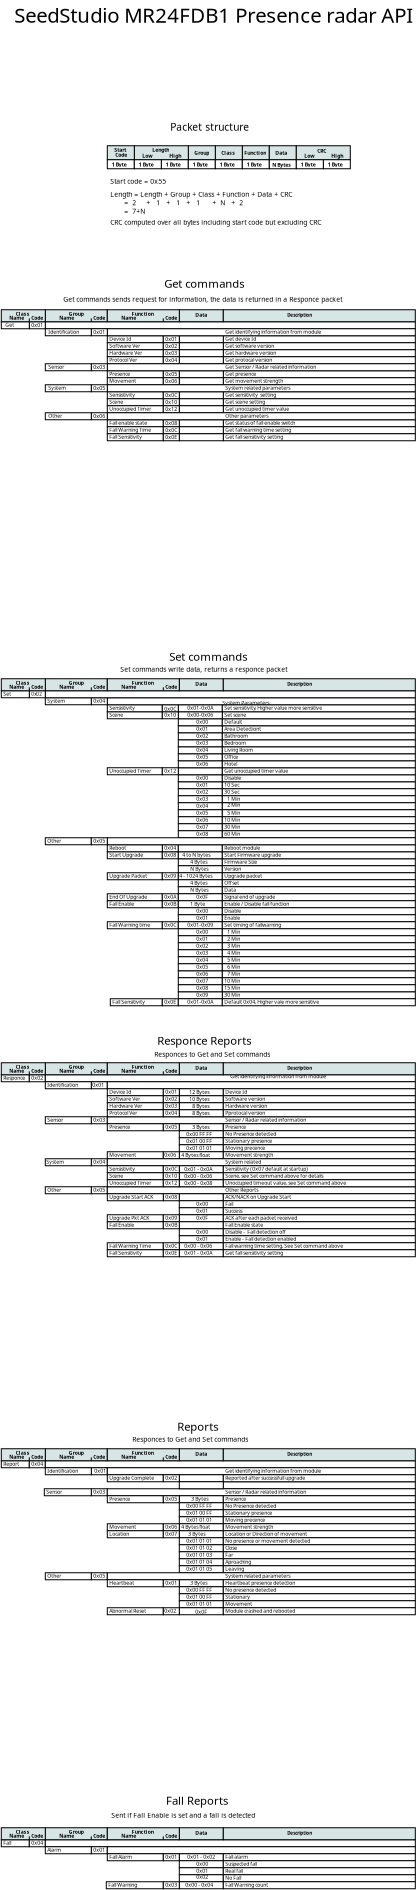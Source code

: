 <?xml version="1.0" encoding="UTF-8"?>
<dia:diagram xmlns:dia="http://www.lysator.liu.se/~alla/dia/">
  <dia:layer name="Background" visible="true" active="true">
    <dia:group>
      <dia:object type="Standard - Box" version="0" id="O0">
        <dia:attribute name="obj_pos">
          <dia:point val="4.4,21.5"/>
        </dia:attribute>
        <dia:attribute name="obj_bb">
          <dia:rectangle val="4.385,21.485;22.915,21.865"/>
        </dia:attribute>
        <dia:attribute name="elem_corner">
          <dia:point val="4.4,21.5"/>
        </dia:attribute>
        <dia:attribute name="elem_width">
          <dia:real val="18.5"/>
        </dia:attribute>
        <dia:attribute name="elem_height">
          <dia:real val="0.35"/>
        </dia:attribute>
        <dia:attribute name="border_width">
          <dia:real val="0.03"/>
        </dia:attribute>
        <dia:attribute name="show_background">
          <dia:boolean val="true"/>
        </dia:attribute>
      </dia:object>
      <dia:object type="Standard - Box" version="0" id="O1">
        <dia:attribute name="obj_pos">
          <dia:point val="3.6,21.5"/>
        </dia:attribute>
        <dia:attribute name="obj_bb">
          <dia:rectangle val="3.585,21.485;4.415,21.865"/>
        </dia:attribute>
        <dia:attribute name="elem_corner">
          <dia:point val="3.6,21.5"/>
        </dia:attribute>
        <dia:attribute name="elem_width">
          <dia:real val="0.8"/>
        </dia:attribute>
        <dia:attribute name="elem_height">
          <dia:real val="0.35"/>
        </dia:attribute>
        <dia:attribute name="border_width">
          <dia:real val="0.03"/>
        </dia:attribute>
        <dia:attribute name="show_background">
          <dia:boolean val="true"/>
        </dia:attribute>
      </dia:object>
      <dia:object type="Standard - Box" version="0" id="O2">
        <dia:attribute name="obj_pos">
          <dia:point val="2.2,21.5"/>
        </dia:attribute>
        <dia:attribute name="obj_bb">
          <dia:rectangle val="2.185,21.485;3.615,21.865"/>
        </dia:attribute>
        <dia:attribute name="elem_corner">
          <dia:point val="2.2,21.5"/>
        </dia:attribute>
        <dia:attribute name="elem_width">
          <dia:real val="1.4"/>
        </dia:attribute>
        <dia:attribute name="elem_height">
          <dia:real val="0.35"/>
        </dia:attribute>
        <dia:attribute name="border_width">
          <dia:real val="0.03"/>
        </dia:attribute>
        <dia:attribute name="show_background">
          <dia:boolean val="true"/>
        </dia:attribute>
      </dia:object>
    </dia:group>
    <dia:group>
      <dia:object type="Standard - Box" version="0" id="O3">
        <dia:attribute name="obj_pos">
          <dia:point val="2.2,97.4"/>
        </dia:attribute>
        <dia:attribute name="obj_bb">
          <dia:rectangle val="2.185,97.385;3.615,97.765"/>
        </dia:attribute>
        <dia:attribute name="elem_corner">
          <dia:point val="2.2,97.4"/>
        </dia:attribute>
        <dia:attribute name="elem_width">
          <dia:real val="1.4"/>
        </dia:attribute>
        <dia:attribute name="elem_height">
          <dia:real val="0.35"/>
        </dia:attribute>
        <dia:attribute name="border_width">
          <dia:real val="0.03"/>
        </dia:attribute>
        <dia:attribute name="show_background">
          <dia:boolean val="true"/>
        </dia:attribute>
      </dia:object>
      <dia:object type="Standard - Box" version="0" id="O4">
        <dia:attribute name="obj_pos">
          <dia:point val="3.6,97.4"/>
        </dia:attribute>
        <dia:attribute name="obj_bb">
          <dia:rectangle val="3.585,97.385;4.415,97.765"/>
        </dia:attribute>
        <dia:attribute name="elem_corner">
          <dia:point val="3.6,97.4"/>
        </dia:attribute>
        <dia:attribute name="elem_width">
          <dia:real val="0.8"/>
        </dia:attribute>
        <dia:attribute name="elem_height">
          <dia:real val="0.35"/>
        </dia:attribute>
        <dia:attribute name="border_width">
          <dia:real val="0.03"/>
        </dia:attribute>
        <dia:attribute name="show_background">
          <dia:boolean val="true"/>
        </dia:attribute>
      </dia:object>
      <dia:object type="Standard - Box" version="0" id="O5">
        <dia:attribute name="obj_pos">
          <dia:point val="4.4,97.4"/>
        </dia:attribute>
        <dia:attribute name="obj_bb">
          <dia:rectangle val="4.385,97.385;22.915,97.765"/>
        </dia:attribute>
        <dia:attribute name="elem_corner">
          <dia:point val="4.4,97.4"/>
        </dia:attribute>
        <dia:attribute name="elem_width">
          <dia:real val="18.5"/>
        </dia:attribute>
        <dia:attribute name="elem_height">
          <dia:real val="0.35"/>
        </dia:attribute>
        <dia:attribute name="border_width">
          <dia:real val="0.03"/>
        </dia:attribute>
        <dia:attribute name="show_background">
          <dia:boolean val="true"/>
        </dia:attribute>
      </dia:object>
    </dia:group>
    <dia:group>
      <dia:object type="Standard - Box" version="0" id="O6">
        <dia:attribute name="obj_pos">
          <dia:point val="6.7,97.75"/>
        </dia:attribute>
        <dia:attribute name="obj_bb">
          <dia:rectangle val="6.685,97.735;7.515,98.115"/>
        </dia:attribute>
        <dia:attribute name="elem_corner">
          <dia:point val="6.7,97.75"/>
        </dia:attribute>
        <dia:attribute name="elem_width">
          <dia:real val="0.8"/>
        </dia:attribute>
        <dia:attribute name="elem_height">
          <dia:real val="0.35"/>
        </dia:attribute>
        <dia:attribute name="border_width">
          <dia:real val="0.03"/>
        </dia:attribute>
        <dia:attribute name="show_background">
          <dia:boolean val="true"/>
        </dia:attribute>
      </dia:object>
      <dia:object type="Standard - Box" version="0" id="O7">
        <dia:attribute name="obj_pos">
          <dia:point val="7.5,97.75"/>
        </dia:attribute>
        <dia:attribute name="obj_bb">
          <dia:rectangle val="7.485,97.735;22.915,98.115"/>
        </dia:attribute>
        <dia:attribute name="elem_corner">
          <dia:point val="7.5,97.75"/>
        </dia:attribute>
        <dia:attribute name="elem_width">
          <dia:real val="15.4"/>
        </dia:attribute>
        <dia:attribute name="elem_height">
          <dia:real val="0.35"/>
        </dia:attribute>
        <dia:attribute name="border_width">
          <dia:real val="0.03"/>
        </dia:attribute>
        <dia:attribute name="show_background">
          <dia:boolean val="true"/>
        </dia:attribute>
      </dia:object>
      <dia:object type="Standard - Box" version="0" id="O8">
        <dia:attribute name="obj_pos">
          <dia:point val="4.4,97.75"/>
        </dia:attribute>
        <dia:attribute name="obj_bb">
          <dia:rectangle val="4.385,97.735;6.715,98.115"/>
        </dia:attribute>
        <dia:attribute name="elem_corner">
          <dia:point val="4.4,97.75"/>
        </dia:attribute>
        <dia:attribute name="elem_width">
          <dia:real val="2.3"/>
        </dia:attribute>
        <dia:attribute name="elem_height">
          <dia:real val="0.35"/>
        </dia:attribute>
        <dia:attribute name="border_width">
          <dia:real val="0.03"/>
        </dia:attribute>
        <dia:attribute name="show_background">
          <dia:boolean val="true"/>
        </dia:attribute>
      </dia:object>
    </dia:group>
    <dia:group>
      <dia:object type="Standard - Box" version="0" id="O9">
        <dia:attribute name="obj_pos">
          <dia:point val="11.1,98.1"/>
        </dia:attribute>
        <dia:attribute name="obj_bb">
          <dia:rectangle val="11.085,98.085;13.315,98.465"/>
        </dia:attribute>
        <dia:attribute name="elem_corner">
          <dia:point val="11.1,98.1"/>
        </dia:attribute>
        <dia:attribute name="elem_width">
          <dia:real val="2.2"/>
        </dia:attribute>
        <dia:attribute name="elem_height">
          <dia:real val="0.35"/>
        </dia:attribute>
        <dia:attribute name="border_width">
          <dia:real val="0.03"/>
        </dia:attribute>
        <dia:attribute name="show_background">
          <dia:boolean val="true"/>
        </dia:attribute>
      </dia:object>
      <dia:object type="Standard - Box" version="0" id="O10">
        <dia:attribute name="obj_pos">
          <dia:point val="13.3,98.1"/>
        </dia:attribute>
        <dia:attribute name="obj_bb">
          <dia:rectangle val="13.285,98.085;22.915,98.465"/>
        </dia:attribute>
        <dia:attribute name="elem_corner">
          <dia:point val="13.3,98.1"/>
        </dia:attribute>
        <dia:attribute name="elem_width">
          <dia:real val="9.6"/>
        </dia:attribute>
        <dia:attribute name="elem_height">
          <dia:real val="0.35"/>
        </dia:attribute>
        <dia:attribute name="border_width">
          <dia:real val="0.03"/>
        </dia:attribute>
        <dia:attribute name="show_background">
          <dia:boolean val="true"/>
        </dia:attribute>
      </dia:object>
      <dia:object type="Standard - Box" version="0" id="O11">
        <dia:attribute name="obj_pos">
          <dia:point val="7.5,98.1"/>
        </dia:attribute>
        <dia:attribute name="obj_bb">
          <dia:rectangle val="7.485,98.085;10.315,98.465"/>
        </dia:attribute>
        <dia:attribute name="elem_corner">
          <dia:point val="7.5,98.1"/>
        </dia:attribute>
        <dia:attribute name="elem_width">
          <dia:real val="2.8"/>
        </dia:attribute>
        <dia:attribute name="elem_height">
          <dia:real val="0.35"/>
        </dia:attribute>
        <dia:attribute name="border_width">
          <dia:real val="0.03"/>
        </dia:attribute>
        <dia:attribute name="show_background">
          <dia:boolean val="true"/>
        </dia:attribute>
      </dia:object>
      <dia:object type="Standard - Box" version="0" id="O12">
        <dia:attribute name="obj_pos">
          <dia:point val="10.3,98.1"/>
        </dia:attribute>
        <dia:attribute name="obj_bb">
          <dia:rectangle val="10.285,98.085;11.115,98.465"/>
        </dia:attribute>
        <dia:attribute name="elem_corner">
          <dia:point val="10.3,98.1"/>
        </dia:attribute>
        <dia:attribute name="elem_width">
          <dia:real val="0.8"/>
        </dia:attribute>
        <dia:attribute name="elem_height">
          <dia:real val="0.35"/>
        </dia:attribute>
        <dia:attribute name="border_width">
          <dia:real val="0.03"/>
        </dia:attribute>
        <dia:attribute name="show_background">
          <dia:boolean val="true"/>
        </dia:attribute>
      </dia:object>
    </dia:group>
    <dia:group>
      <dia:object type="Standard - Box" version="0" id="O13">
        <dia:attribute name="obj_pos">
          <dia:point val="11.1,98.45"/>
        </dia:attribute>
        <dia:attribute name="obj_bb">
          <dia:rectangle val="11.085,98.435;13.315,98.815"/>
        </dia:attribute>
        <dia:attribute name="elem_corner">
          <dia:point val="11.1,98.45"/>
        </dia:attribute>
        <dia:attribute name="elem_width">
          <dia:real val="2.2"/>
        </dia:attribute>
        <dia:attribute name="elem_height">
          <dia:real val="0.35"/>
        </dia:attribute>
        <dia:attribute name="border_width">
          <dia:real val="0.03"/>
        </dia:attribute>
        <dia:attribute name="show_background">
          <dia:boolean val="true"/>
        </dia:attribute>
      </dia:object>
      <dia:object type="Standard - Box" version="0" id="O14">
        <dia:attribute name="obj_pos">
          <dia:point val="13.3,98.45"/>
        </dia:attribute>
        <dia:attribute name="obj_bb">
          <dia:rectangle val="13.285,98.435;22.915,98.815"/>
        </dia:attribute>
        <dia:attribute name="elem_corner">
          <dia:point val="13.3,98.45"/>
        </dia:attribute>
        <dia:attribute name="elem_width">
          <dia:real val="9.6"/>
        </dia:attribute>
        <dia:attribute name="elem_height">
          <dia:real val="0.35"/>
        </dia:attribute>
        <dia:attribute name="border_width">
          <dia:real val="0.03"/>
        </dia:attribute>
        <dia:attribute name="show_background">
          <dia:boolean val="true"/>
        </dia:attribute>
      </dia:object>
    </dia:group>
    <dia:group>
      <dia:object type="Standard - Box" version="0" id="O15">
        <dia:attribute name="obj_pos">
          <dia:point val="11.1,98.8"/>
        </dia:attribute>
        <dia:attribute name="obj_bb">
          <dia:rectangle val="11.085,98.785;13.315,99.165"/>
        </dia:attribute>
        <dia:attribute name="elem_corner">
          <dia:point val="11.1,98.8"/>
        </dia:attribute>
        <dia:attribute name="elem_width">
          <dia:real val="2.2"/>
        </dia:attribute>
        <dia:attribute name="elem_height">
          <dia:real val="0.35"/>
        </dia:attribute>
        <dia:attribute name="border_width">
          <dia:real val="0.03"/>
        </dia:attribute>
        <dia:attribute name="show_background">
          <dia:boolean val="true"/>
        </dia:attribute>
      </dia:object>
      <dia:object type="Standard - Box" version="0" id="O16">
        <dia:attribute name="obj_pos">
          <dia:point val="13.3,98.8"/>
        </dia:attribute>
        <dia:attribute name="obj_bb">
          <dia:rectangle val="13.285,98.785;22.915,99.165"/>
        </dia:attribute>
        <dia:attribute name="elem_corner">
          <dia:point val="13.3,98.8"/>
        </dia:attribute>
        <dia:attribute name="elem_width">
          <dia:real val="9.6"/>
        </dia:attribute>
        <dia:attribute name="elem_height">
          <dia:real val="0.35"/>
        </dia:attribute>
        <dia:attribute name="border_width">
          <dia:real val="0.03"/>
        </dia:attribute>
        <dia:attribute name="show_background">
          <dia:boolean val="true"/>
        </dia:attribute>
      </dia:object>
    </dia:group>
    <dia:group>
      <dia:object type="Standard - Box" version="0" id="O17">
        <dia:attribute name="obj_pos">
          <dia:point val="11.1,99.15"/>
        </dia:attribute>
        <dia:attribute name="obj_bb">
          <dia:rectangle val="11.085,99.135;13.315,99.515"/>
        </dia:attribute>
        <dia:attribute name="elem_corner">
          <dia:point val="11.1,99.15"/>
        </dia:attribute>
        <dia:attribute name="elem_width">
          <dia:real val="2.2"/>
        </dia:attribute>
        <dia:attribute name="elem_height">
          <dia:real val="0.35"/>
        </dia:attribute>
        <dia:attribute name="border_width">
          <dia:real val="0.03"/>
        </dia:attribute>
        <dia:attribute name="show_background">
          <dia:boolean val="true"/>
        </dia:attribute>
      </dia:object>
      <dia:object type="Standard - Box" version="0" id="O18">
        <dia:attribute name="obj_pos">
          <dia:point val="13.3,99.15"/>
        </dia:attribute>
        <dia:attribute name="obj_bb">
          <dia:rectangle val="13.285,99.135;22.915,99.515"/>
        </dia:attribute>
        <dia:attribute name="elem_corner">
          <dia:point val="13.3,99.15"/>
        </dia:attribute>
        <dia:attribute name="elem_width">
          <dia:real val="9.6"/>
        </dia:attribute>
        <dia:attribute name="elem_height">
          <dia:real val="0.35"/>
        </dia:attribute>
        <dia:attribute name="border_width">
          <dia:real val="0.03"/>
        </dia:attribute>
        <dia:attribute name="show_background">
          <dia:boolean val="true"/>
        </dia:attribute>
      </dia:object>
    </dia:group>
    <dia:group>
      <dia:object type="Standard - Box" version="0" id="O19">
        <dia:attribute name="obj_pos">
          <dia:point val="11.1,99.5"/>
        </dia:attribute>
        <dia:attribute name="obj_bb">
          <dia:rectangle val="11.085,99.485;13.315,99.865"/>
        </dia:attribute>
        <dia:attribute name="elem_corner">
          <dia:point val="11.1,99.5"/>
        </dia:attribute>
        <dia:attribute name="elem_width">
          <dia:real val="2.2"/>
        </dia:attribute>
        <dia:attribute name="elem_height">
          <dia:real val="0.35"/>
        </dia:attribute>
        <dia:attribute name="border_width">
          <dia:real val="0.03"/>
        </dia:attribute>
        <dia:attribute name="show_background">
          <dia:boolean val="true"/>
        </dia:attribute>
      </dia:object>
      <dia:object type="Standard - Box" version="0" id="O20">
        <dia:attribute name="obj_pos">
          <dia:point val="13.3,99.5"/>
        </dia:attribute>
        <dia:attribute name="obj_bb">
          <dia:rectangle val="13.285,99.485;22.915,99.865"/>
        </dia:attribute>
        <dia:attribute name="elem_corner">
          <dia:point val="13.3,99.5"/>
        </dia:attribute>
        <dia:attribute name="elem_width">
          <dia:real val="9.6"/>
        </dia:attribute>
        <dia:attribute name="elem_height">
          <dia:real val="0.35"/>
        </dia:attribute>
        <dia:attribute name="border_width">
          <dia:real val="0.03"/>
        </dia:attribute>
        <dia:attribute name="show_background">
          <dia:boolean val="true"/>
        </dia:attribute>
      </dia:object>
      <dia:object type="Standard - Box" version="0" id="O21">
        <dia:attribute name="obj_pos">
          <dia:point val="7.45,99.5"/>
        </dia:attribute>
        <dia:attribute name="obj_bb">
          <dia:rectangle val="7.435,99.485;10.315,99.865"/>
        </dia:attribute>
        <dia:attribute name="elem_corner">
          <dia:point val="7.45,99.5"/>
        </dia:attribute>
        <dia:attribute name="elem_width">
          <dia:real val="2.85"/>
        </dia:attribute>
        <dia:attribute name="elem_height">
          <dia:real val="0.35"/>
        </dia:attribute>
        <dia:attribute name="border_width">
          <dia:real val="0.03"/>
        </dia:attribute>
        <dia:attribute name="show_background">
          <dia:boolean val="true"/>
        </dia:attribute>
      </dia:object>
      <dia:object type="Standard - Box" version="0" id="O22">
        <dia:attribute name="obj_pos">
          <dia:point val="10.3,99.5"/>
        </dia:attribute>
        <dia:attribute name="obj_bb">
          <dia:rectangle val="10.285,99.485;11.115,99.865"/>
        </dia:attribute>
        <dia:attribute name="elem_corner">
          <dia:point val="10.3,99.5"/>
        </dia:attribute>
        <dia:attribute name="elem_width">
          <dia:real val="0.8"/>
        </dia:attribute>
        <dia:attribute name="elem_height">
          <dia:real val="0.35"/>
        </dia:attribute>
        <dia:attribute name="border_width">
          <dia:real val="0.03"/>
        </dia:attribute>
        <dia:attribute name="show_background">
          <dia:boolean val="true"/>
        </dia:attribute>
      </dia:object>
    </dia:group>
    <dia:object type="Standard - Text" version="1" id="O23">
      <dia:attribute name="obj_pos">
        <dia:point val="10.429,95.65"/>
      </dia:attribute>
      <dia:attribute name="obj_bb">
        <dia:rectangle val="10.429,95.035;14.389,95.782"/>
      </dia:attribute>
      <dia:attribute name="text">
        <dia:composite type="text">
          <dia:attribute name="string">
            <dia:string>#Fall Reports#</dia:string>
          </dia:attribute>
          <dia:attribute name="font">
            <dia:font family="Cascadia Mono" style="0" name="Courier"/>
          </dia:attribute>
          <dia:attribute name="height">
            <dia:real val="0.706"/>
          </dia:attribute>
          <dia:attribute name="pos">
            <dia:point val="10.429,95.65"/>
          </dia:attribute>
          <dia:attribute name="color">
            <dia:color val="#000000"/>
          </dia:attribute>
          <dia:attribute name="alignment">
            <dia:enum val="0"/>
          </dia:attribute>
        </dia:composite>
      </dia:attribute>
      <dia:attribute name="valign">
        <dia:enum val="3"/>
      </dia:attribute>
    </dia:object>
    <dia:object type="Standard - Text" version="1" id="O24">
      <dia:attribute name="obj_pos">
        <dia:point val="7.7,96.3"/>
      </dia:attribute>
      <dia:attribute name="obj_bb">
        <dia:rectangle val="7.7,95.933;17.378,96.38"/>
      </dia:attribute>
      <dia:attribute name="text">
        <dia:composite type="text">
          <dia:attribute name="string">
            <dia:string>#Sent if Fall Enable is set and a fall is detected#</dia:string>
          </dia:attribute>
          <dia:attribute name="font">
            <dia:font family="Cascadia Mono" style="0" name="Courier"/>
          </dia:attribute>
          <dia:attribute name="height">
            <dia:real val="0.423"/>
          </dia:attribute>
          <dia:attribute name="pos">
            <dia:point val="7.7,96.3"/>
          </dia:attribute>
          <dia:attribute name="color">
            <dia:color val="#000000"/>
          </dia:attribute>
          <dia:attribute name="alignment">
            <dia:enum val="0"/>
          </dia:attribute>
        </dia:composite>
      </dia:attribute>
      <dia:attribute name="valign">
        <dia:enum val="3"/>
      </dia:attribute>
    </dia:object>
    <dia:object type="Standard - Text" version="1" id="O25">
      <dia:attribute name="obj_pos">
        <dia:point val="2.3,97.65"/>
      </dia:attribute>
      <dia:attribute name="obj_bb">
        <dia:rectangle val="2.3,97.373;2.9,97.71"/>
      </dia:attribute>
      <dia:attribute name="text">
        <dia:composite type="text">
          <dia:attribute name="string">
            <dia:string>#Fall#</dia:string>
          </dia:attribute>
          <dia:attribute name="font">
            <dia:font family="Cascadia Mono" style="0" name="Courier"/>
          </dia:attribute>
          <dia:attribute name="height">
            <dia:real val="0.318"/>
          </dia:attribute>
          <dia:attribute name="pos">
            <dia:point val="2.3,97.65"/>
          </dia:attribute>
          <dia:attribute name="color">
            <dia:color val="#000000"/>
          </dia:attribute>
          <dia:attribute name="alignment">
            <dia:enum val="0"/>
          </dia:attribute>
        </dia:composite>
      </dia:attribute>
      <dia:attribute name="valign">
        <dia:enum val="3"/>
      </dia:attribute>
    </dia:object>
    <dia:object type="Standard - Text" version="1" id="O26">
      <dia:attribute name="obj_pos">
        <dia:point val="3.7,97.65"/>
      </dia:attribute>
      <dia:attribute name="obj_bb">
        <dia:rectangle val="3.7,97.373;4.3,97.71"/>
      </dia:attribute>
      <dia:attribute name="text">
        <dia:composite type="text">
          <dia:attribute name="string">
            <dia:string>#0x04#</dia:string>
          </dia:attribute>
          <dia:attribute name="font">
            <dia:font family="Cascadia Mono" style="0" name="Courier"/>
          </dia:attribute>
          <dia:attribute name="height">
            <dia:real val="0.318"/>
          </dia:attribute>
          <dia:attribute name="pos">
            <dia:point val="3.7,97.65"/>
          </dia:attribute>
          <dia:attribute name="color">
            <dia:color val="#000000"/>
          </dia:attribute>
          <dia:attribute name="alignment">
            <dia:enum val="0"/>
          </dia:attribute>
        </dia:composite>
      </dia:attribute>
      <dia:attribute name="valign">
        <dia:enum val="3"/>
      </dia:attribute>
    </dia:object>
    <dia:object type="Standard - Text" version="1" id="O27">
      <dia:attribute name="obj_pos">
        <dia:point val="4.5,98"/>
      </dia:attribute>
      <dia:attribute name="obj_bb">
        <dia:rectangle val="4.5,97.722;5.25,98.06"/>
      </dia:attribute>
      <dia:attribute name="text">
        <dia:composite type="text">
          <dia:attribute name="string">
            <dia:string>#Alarm#</dia:string>
          </dia:attribute>
          <dia:attribute name="font">
            <dia:font family="Cascadia Mono" style="0" name="Courier"/>
          </dia:attribute>
          <dia:attribute name="height">
            <dia:real val="0.318"/>
          </dia:attribute>
          <dia:attribute name="pos">
            <dia:point val="4.5,98"/>
          </dia:attribute>
          <dia:attribute name="color">
            <dia:color val="#000000"/>
          </dia:attribute>
          <dia:attribute name="alignment">
            <dia:enum val="0"/>
          </dia:attribute>
        </dia:composite>
      </dia:attribute>
      <dia:attribute name="valign">
        <dia:enum val="3"/>
      </dia:attribute>
    </dia:object>
    <dia:object type="Standard - Text" version="1" id="O28">
      <dia:attribute name="obj_pos">
        <dia:point val="6.8,98"/>
      </dia:attribute>
      <dia:attribute name="obj_bb">
        <dia:rectangle val="6.8,97.722;7.4,98.06"/>
      </dia:attribute>
      <dia:attribute name="text">
        <dia:composite type="text">
          <dia:attribute name="string">
            <dia:string>#0x01#</dia:string>
          </dia:attribute>
          <dia:attribute name="font">
            <dia:font family="Cascadia Mono" style="0" name="Courier"/>
          </dia:attribute>
          <dia:attribute name="height">
            <dia:real val="0.318"/>
          </dia:attribute>
          <dia:attribute name="pos">
            <dia:point val="6.8,98"/>
          </dia:attribute>
          <dia:attribute name="color">
            <dia:color val="#000000"/>
          </dia:attribute>
          <dia:attribute name="alignment">
            <dia:enum val="0"/>
          </dia:attribute>
        </dia:composite>
      </dia:attribute>
      <dia:attribute name="valign">
        <dia:enum val="3"/>
      </dia:attribute>
    </dia:object>
    <dia:object type="Standard - Text" version="1" id="O29">
      <dia:attribute name="obj_pos">
        <dia:point val="7.6,98.35"/>
      </dia:attribute>
      <dia:attribute name="obj_bb">
        <dia:rectangle val="7.6,98.073;9.1,98.41"/>
      </dia:attribute>
      <dia:attribute name="text">
        <dia:composite type="text">
          <dia:attribute name="string">
            <dia:string>#Fall Alarm#</dia:string>
          </dia:attribute>
          <dia:attribute name="font">
            <dia:font family="Cascadia Mono" style="0" name="Courier"/>
          </dia:attribute>
          <dia:attribute name="height">
            <dia:real val="0.318"/>
          </dia:attribute>
          <dia:attribute name="pos">
            <dia:point val="7.6,98.35"/>
          </dia:attribute>
          <dia:attribute name="color">
            <dia:color val="#000000"/>
          </dia:attribute>
          <dia:attribute name="alignment">
            <dia:enum val="0"/>
          </dia:attribute>
        </dia:composite>
      </dia:attribute>
      <dia:attribute name="valign">
        <dia:enum val="3"/>
      </dia:attribute>
    </dia:object>
    <dia:object type="Standard - Text" version="1" id="O30">
      <dia:attribute name="obj_pos">
        <dia:point val="10.4,98.35"/>
      </dia:attribute>
      <dia:attribute name="obj_bb">
        <dia:rectangle val="10.4,98.073;11,98.41"/>
      </dia:attribute>
      <dia:attribute name="text">
        <dia:composite type="text">
          <dia:attribute name="string">
            <dia:string>#0x01#</dia:string>
          </dia:attribute>
          <dia:attribute name="font">
            <dia:font family="Cascadia Mono" style="0" name="Courier"/>
          </dia:attribute>
          <dia:attribute name="height">
            <dia:real val="0.318"/>
          </dia:attribute>
          <dia:attribute name="pos">
            <dia:point val="10.4,98.35"/>
          </dia:attribute>
          <dia:attribute name="color">
            <dia:color val="#000000"/>
          </dia:attribute>
          <dia:attribute name="alignment">
            <dia:enum val="0"/>
          </dia:attribute>
        </dia:composite>
      </dia:attribute>
      <dia:attribute name="valign">
        <dia:enum val="3"/>
      </dia:attribute>
    </dia:object>
    <dia:object type="Standard - Text" version="1" id="O31">
      <dia:attribute name="obj_pos">
        <dia:point val="7.55,99.75"/>
      </dia:attribute>
      <dia:attribute name="obj_bb">
        <dia:rectangle val="7.55,99.472;9.35,99.81"/>
      </dia:attribute>
      <dia:attribute name="text">
        <dia:composite type="text">
          <dia:attribute name="string">
            <dia:string>#Fall Warning#</dia:string>
          </dia:attribute>
          <dia:attribute name="font">
            <dia:font family="Cascadia Mono" style="0" name="Courier"/>
          </dia:attribute>
          <dia:attribute name="height">
            <dia:real val="0.318"/>
          </dia:attribute>
          <dia:attribute name="pos">
            <dia:point val="7.55,99.75"/>
          </dia:attribute>
          <dia:attribute name="color">
            <dia:color val="#000000"/>
          </dia:attribute>
          <dia:attribute name="alignment">
            <dia:enum val="0"/>
          </dia:attribute>
        </dia:composite>
      </dia:attribute>
      <dia:attribute name="valign">
        <dia:enum val="3"/>
      </dia:attribute>
    </dia:object>
    <dia:object type="Standard - Text" version="1" id="O32">
      <dia:attribute name="obj_pos">
        <dia:point val="10.4,99.75"/>
      </dia:attribute>
      <dia:attribute name="obj_bb">
        <dia:rectangle val="10.4,99.472;11,99.81"/>
      </dia:attribute>
      <dia:attribute name="text">
        <dia:composite type="text">
          <dia:attribute name="string">
            <dia:string>#0x03#</dia:string>
          </dia:attribute>
          <dia:attribute name="font">
            <dia:font family="Cascadia Mono" style="0" name="Courier"/>
          </dia:attribute>
          <dia:attribute name="height">
            <dia:real val="0.318"/>
          </dia:attribute>
          <dia:attribute name="pos">
            <dia:point val="10.4,99.75"/>
          </dia:attribute>
          <dia:attribute name="color">
            <dia:color val="#000000"/>
          </dia:attribute>
          <dia:attribute name="alignment">
            <dia:enum val="0"/>
          </dia:attribute>
        </dia:composite>
      </dia:attribute>
      <dia:attribute name="valign">
        <dia:enum val="3"/>
      </dia:attribute>
    </dia:object>
    <dia:object type="Standard - Text" version="1" id="O33">
      <dia:attribute name="obj_pos">
        <dia:point val="13.4,99.75"/>
      </dia:attribute>
      <dia:attribute name="obj_bb">
        <dia:rectangle val="13.4,99.472;16.1,99.81"/>
      </dia:attribute>
      <dia:attribute name="text">
        <dia:composite type="text">
          <dia:attribute name="string">
            <dia:string>#Fall Warning count#</dia:string>
          </dia:attribute>
          <dia:attribute name="font">
            <dia:font family="Cascadia Mono" style="0" name="Courier"/>
          </dia:attribute>
          <dia:attribute name="height">
            <dia:real val="0.318"/>
          </dia:attribute>
          <dia:attribute name="pos">
            <dia:point val="13.4,99.75"/>
          </dia:attribute>
          <dia:attribute name="color">
            <dia:color val="#000000"/>
          </dia:attribute>
          <dia:attribute name="alignment">
            <dia:enum val="0"/>
          </dia:attribute>
        </dia:composite>
      </dia:attribute>
      <dia:attribute name="valign">
        <dia:enum val="3"/>
      </dia:attribute>
    </dia:object>
    <dia:object type="Standard - Text" version="1" id="O34">
      <dia:attribute name="obj_pos">
        <dia:point val="13.4,98.7"/>
      </dia:attribute>
      <dia:attribute name="obj_bb">
        <dia:rectangle val="13.4,98.422;15.5,98.76"/>
      </dia:attribute>
      <dia:attribute name="text">
        <dia:composite type="text">
          <dia:attribute name="string">
            <dia:string>#Suspected fall#</dia:string>
          </dia:attribute>
          <dia:attribute name="font">
            <dia:font family="Cascadia Mono" style="0" name="Courier"/>
          </dia:attribute>
          <dia:attribute name="height">
            <dia:real val="0.318"/>
          </dia:attribute>
          <dia:attribute name="pos">
            <dia:point val="13.4,98.7"/>
          </dia:attribute>
          <dia:attribute name="color">
            <dia:color val="#000000"/>
          </dia:attribute>
          <dia:attribute name="alignment">
            <dia:enum val="0"/>
          </dia:attribute>
        </dia:composite>
      </dia:attribute>
      <dia:attribute name="valign">
        <dia:enum val="3"/>
      </dia:attribute>
    </dia:object>
    <dia:object type="Standard - Text" version="1" id="O35">
      <dia:attribute name="obj_pos">
        <dia:point val="13.4,99.05"/>
      </dia:attribute>
      <dia:attribute name="obj_bb">
        <dia:rectangle val="13.4,98.772;14.75,99.11"/>
      </dia:attribute>
      <dia:attribute name="text">
        <dia:composite type="text">
          <dia:attribute name="string">
            <dia:string>#Real fall#</dia:string>
          </dia:attribute>
          <dia:attribute name="font">
            <dia:font family="Cascadia Mono" style="0" name="Courier"/>
          </dia:attribute>
          <dia:attribute name="height">
            <dia:real val="0.318"/>
          </dia:attribute>
          <dia:attribute name="pos">
            <dia:point val="13.4,99.05"/>
          </dia:attribute>
          <dia:attribute name="color">
            <dia:color val="#000000"/>
          </dia:attribute>
          <dia:attribute name="alignment">
            <dia:enum val="0"/>
          </dia:attribute>
        </dia:composite>
      </dia:attribute>
      <dia:attribute name="valign">
        <dia:enum val="3"/>
      </dia:attribute>
    </dia:object>
    <dia:object type="Standard - Text" version="1" id="O36">
      <dia:attribute name="obj_pos">
        <dia:point val="13.4,99.4"/>
      </dia:attribute>
      <dia:attribute name="obj_bb">
        <dia:rectangle val="13.4,99.123;14.45,99.46"/>
      </dia:attribute>
      <dia:attribute name="text">
        <dia:composite type="text">
          <dia:attribute name="string">
            <dia:string>#No Fall#</dia:string>
          </dia:attribute>
          <dia:attribute name="font">
            <dia:font family="Cascadia Mono" style="0" name="Courier"/>
          </dia:attribute>
          <dia:attribute name="height">
            <dia:real val="0.318"/>
          </dia:attribute>
          <dia:attribute name="pos">
            <dia:point val="13.4,99.4"/>
          </dia:attribute>
          <dia:attribute name="color">
            <dia:color val="#000000"/>
          </dia:attribute>
          <dia:attribute name="alignment">
            <dia:enum val="0"/>
          </dia:attribute>
        </dia:composite>
      </dia:attribute>
      <dia:attribute name="valign">
        <dia:enum val="3"/>
      </dia:attribute>
    </dia:object>
    <dia:object type="Standard - Text" version="1" id="O37">
      <dia:attribute name="obj_pos">
        <dia:point val="11.5,98.35"/>
      </dia:attribute>
      <dia:attribute name="obj_bb">
        <dia:rectangle val="11.5,98.073;13.15,98.41"/>
      </dia:attribute>
      <dia:attribute name="text">
        <dia:composite type="text">
          <dia:attribute name="string">
            <dia:string>#0x01 - 0x02#</dia:string>
          </dia:attribute>
          <dia:attribute name="font">
            <dia:font family="Cascadia Mono" style="0" name="Courier"/>
          </dia:attribute>
          <dia:attribute name="height">
            <dia:real val="0.318"/>
          </dia:attribute>
          <dia:attribute name="pos">
            <dia:point val="11.5,98.35"/>
          </dia:attribute>
          <dia:attribute name="color">
            <dia:color val="#000000"/>
          </dia:attribute>
          <dia:attribute name="alignment">
            <dia:enum val="0"/>
          </dia:attribute>
        </dia:composite>
      </dia:attribute>
      <dia:attribute name="valign">
        <dia:enum val="3"/>
      </dia:attribute>
    </dia:object>
    <dia:object type="Standard - Text" version="1" id="O38">
      <dia:attribute name="obj_pos">
        <dia:point val="11.4,99.75"/>
      </dia:attribute>
      <dia:attribute name="obj_bb">
        <dia:rectangle val="11.4,99.472;13.05,99.81"/>
      </dia:attribute>
      <dia:attribute name="text">
        <dia:composite type="text">
          <dia:attribute name="string">
            <dia:string>#0x00 - 0x04#</dia:string>
          </dia:attribute>
          <dia:attribute name="font">
            <dia:font family="Cascadia Mono" style="0" name="Courier"/>
          </dia:attribute>
          <dia:attribute name="height">
            <dia:real val="0.318"/>
          </dia:attribute>
          <dia:attribute name="pos">
            <dia:point val="11.4,99.75"/>
          </dia:attribute>
          <dia:attribute name="color">
            <dia:color val="#000000"/>
          </dia:attribute>
          <dia:attribute name="alignment">
            <dia:enum val="0"/>
          </dia:attribute>
        </dia:composite>
      </dia:attribute>
      <dia:attribute name="valign">
        <dia:enum val="3"/>
      </dia:attribute>
    </dia:object>
    <dia:object type="Standard - Text" version="1" id="O39">
      <dia:attribute name="obj_pos">
        <dia:point val="13.4,98.35"/>
      </dia:attribute>
      <dia:attribute name="obj_bb">
        <dia:rectangle val="13.4,98.073;14.9,98.41"/>
      </dia:attribute>
      <dia:attribute name="text">
        <dia:composite type="text">
          <dia:attribute name="string">
            <dia:string>#Fall alarm#</dia:string>
          </dia:attribute>
          <dia:attribute name="font">
            <dia:font family="Cascadia Mono" style="0" name="Courier"/>
          </dia:attribute>
          <dia:attribute name="height">
            <dia:real val="0.318"/>
          </dia:attribute>
          <dia:attribute name="pos">
            <dia:point val="13.4,98.35"/>
          </dia:attribute>
          <dia:attribute name="color">
            <dia:color val="#000000"/>
          </dia:attribute>
          <dia:attribute name="alignment">
            <dia:enum val="0"/>
          </dia:attribute>
        </dia:composite>
      </dia:attribute>
      <dia:attribute name="valign">
        <dia:enum val="3"/>
      </dia:attribute>
    </dia:object>
    <dia:object type="Standard - Text" version="1" id="O40">
      <dia:attribute name="obj_pos">
        <dia:point val="11.95,98.7"/>
      </dia:attribute>
      <dia:attribute name="obj_bb">
        <dia:rectangle val="11.95,98.422;12.55,98.76"/>
      </dia:attribute>
      <dia:attribute name="text">
        <dia:composite type="text">
          <dia:attribute name="string">
            <dia:string>#0x00#</dia:string>
          </dia:attribute>
          <dia:attribute name="font">
            <dia:font family="Cascadia Mono" style="0" name="Courier"/>
          </dia:attribute>
          <dia:attribute name="height">
            <dia:real val="0.318"/>
          </dia:attribute>
          <dia:attribute name="pos">
            <dia:point val="11.95,98.7"/>
          </dia:attribute>
          <dia:attribute name="color">
            <dia:color val="#000000"/>
          </dia:attribute>
          <dia:attribute name="alignment">
            <dia:enum val="0"/>
          </dia:attribute>
        </dia:composite>
      </dia:attribute>
      <dia:attribute name="valign">
        <dia:enum val="3"/>
      </dia:attribute>
    </dia:object>
    <dia:object type="Standard - Text" version="1" id="O41">
      <dia:attribute name="obj_pos">
        <dia:point val="11.95,99.05"/>
      </dia:attribute>
      <dia:attribute name="obj_bb">
        <dia:rectangle val="11.95,98.772;12.55,99.11"/>
      </dia:attribute>
      <dia:attribute name="text">
        <dia:composite type="text">
          <dia:attribute name="string">
            <dia:string>#0x01#</dia:string>
          </dia:attribute>
          <dia:attribute name="font">
            <dia:font family="Cascadia Mono" style="0" name="Courier"/>
          </dia:attribute>
          <dia:attribute name="height">
            <dia:real val="0.318"/>
          </dia:attribute>
          <dia:attribute name="pos">
            <dia:point val="11.95,99.05"/>
          </dia:attribute>
          <dia:attribute name="color">
            <dia:color val="#000000"/>
          </dia:attribute>
          <dia:attribute name="alignment">
            <dia:enum val="0"/>
          </dia:attribute>
        </dia:composite>
      </dia:attribute>
      <dia:attribute name="valign">
        <dia:enum val="3"/>
      </dia:attribute>
    </dia:object>
    <dia:object type="Standard - Text" version="1" id="O42">
      <dia:attribute name="obj_pos">
        <dia:point val="11.95,99.35"/>
      </dia:attribute>
      <dia:attribute name="obj_bb">
        <dia:rectangle val="11.95,99.073;12.55,99.41"/>
      </dia:attribute>
      <dia:attribute name="text">
        <dia:composite type="text">
          <dia:attribute name="string">
            <dia:string>#0x02#</dia:string>
          </dia:attribute>
          <dia:attribute name="font">
            <dia:font family="Cascadia Mono" style="0" name="Courier"/>
          </dia:attribute>
          <dia:attribute name="height">
            <dia:real val="0.318"/>
          </dia:attribute>
          <dia:attribute name="pos">
            <dia:point val="11.95,99.35"/>
          </dia:attribute>
          <dia:attribute name="color">
            <dia:color val="#000000"/>
          </dia:attribute>
          <dia:attribute name="alignment">
            <dia:enum val="0"/>
          </dia:attribute>
        </dia:composite>
      </dia:attribute>
      <dia:attribute name="valign">
        <dia:enum val="3"/>
      </dia:attribute>
    </dia:object>
    <dia:group>
      <dia:group>
        <dia:object type="Standard - Box" version="0" id="O43">
          <dia:attribute name="obj_pos">
            <dia:point val="11.1,96.8"/>
          </dia:attribute>
          <dia:attribute name="obj_bb">
            <dia:rectangle val="11.085,96.785;13.315,97.415"/>
          </dia:attribute>
          <dia:attribute name="elem_corner">
            <dia:point val="11.1,96.8"/>
          </dia:attribute>
          <dia:attribute name="elem_width">
            <dia:real val="2.2"/>
          </dia:attribute>
          <dia:attribute name="elem_height">
            <dia:real val="0.6"/>
          </dia:attribute>
          <dia:attribute name="border_width">
            <dia:real val="0.03"/>
          </dia:attribute>
          <dia:attribute name="inner_color">
            <dia:color val="#d8e5e5"/>
          </dia:attribute>
          <dia:attribute name="show_background">
            <dia:boolean val="true"/>
          </dia:attribute>
        </dia:object>
        <dia:object type="Standard - Text" version="1" id="O44">
          <dia:attribute name="obj_pos">
            <dia:point val="11.9,97.15"/>
          </dia:attribute>
          <dia:attribute name="obj_bb">
            <dia:rectangle val="11.9,96.873;12.5,97.21"/>
          </dia:attribute>
          <dia:attribute name="text">
            <dia:composite type="text">
              <dia:attribute name="string">
                <dia:string>#Data#</dia:string>
              </dia:attribute>
              <dia:attribute name="font">
                <dia:font family="Cascadia Mono" style="80" name="Courier"/>
              </dia:attribute>
              <dia:attribute name="height">
                <dia:real val="0.318"/>
              </dia:attribute>
              <dia:attribute name="pos">
                <dia:point val="11.9,97.15"/>
              </dia:attribute>
              <dia:attribute name="color">
                <dia:color val="#000000"/>
              </dia:attribute>
              <dia:attribute name="alignment">
                <dia:enum val="0"/>
              </dia:attribute>
            </dia:composite>
          </dia:attribute>
          <dia:attribute name="valign">
            <dia:enum val="3"/>
          </dia:attribute>
        </dia:object>
      </dia:group>
      <dia:group>
        <dia:object type="Standard - Box" version="0" id="O45">
          <dia:attribute name="obj_pos">
            <dia:point val="4.4,96.8"/>
          </dia:attribute>
          <dia:attribute name="obj_bb">
            <dia:rectangle val="4.385,96.785;7.515,97.415"/>
          </dia:attribute>
          <dia:attribute name="elem_corner">
            <dia:point val="4.4,96.8"/>
          </dia:attribute>
          <dia:attribute name="elem_width">
            <dia:real val="3.1"/>
          </dia:attribute>
          <dia:attribute name="elem_height">
            <dia:real val="0.6"/>
          </dia:attribute>
          <dia:attribute name="border_width">
            <dia:real val="0.03"/>
          </dia:attribute>
          <dia:attribute name="inner_color">
            <dia:color val="#d8e5e5"/>
          </dia:attribute>
          <dia:attribute name="show_background">
            <dia:boolean val="true"/>
          </dia:attribute>
        </dia:object>
        <dia:object type="Standard - Text" version="1" id="O46">
          <dia:attribute name="obj_pos">
            <dia:point val="5.1,97.3"/>
          </dia:attribute>
          <dia:attribute name="obj_bb">
            <dia:rectangle val="5.1,97.022;5.7,97.36"/>
          </dia:attribute>
          <dia:attribute name="text">
            <dia:composite type="text">
              <dia:attribute name="string">
                <dia:string>#Name#</dia:string>
              </dia:attribute>
              <dia:attribute name="font">
                <dia:font family="Cascadia Mono" style="80" name="Courier"/>
              </dia:attribute>
              <dia:attribute name="height">
                <dia:real val="0.318"/>
              </dia:attribute>
              <dia:attribute name="pos">
                <dia:point val="5.1,97.3"/>
              </dia:attribute>
              <dia:attribute name="color">
                <dia:color val="#000000"/>
              </dia:attribute>
              <dia:attribute name="alignment">
                <dia:enum val="0"/>
              </dia:attribute>
            </dia:composite>
          </dia:attribute>
          <dia:attribute name="valign">
            <dia:enum val="3"/>
          </dia:attribute>
        </dia:object>
        <dia:object type="Standard - Text" version="1" id="O47">
          <dia:attribute name="obj_pos">
            <dia:point val="6.8,97.3"/>
          </dia:attribute>
          <dia:attribute name="obj_bb">
            <dia:rectangle val="6.8,97.022;7.4,97.36"/>
          </dia:attribute>
          <dia:attribute name="text">
            <dia:composite type="text">
              <dia:attribute name="string">
                <dia:string>#Code#</dia:string>
              </dia:attribute>
              <dia:attribute name="font">
                <dia:font family="Cascadia Mono" style="80" name="Courier"/>
              </dia:attribute>
              <dia:attribute name="height">
                <dia:real val="0.318"/>
              </dia:attribute>
              <dia:attribute name="pos">
                <dia:point val="6.8,97.3"/>
              </dia:attribute>
              <dia:attribute name="color">
                <dia:color val="#000000"/>
              </dia:attribute>
              <dia:attribute name="alignment">
                <dia:enum val="0"/>
              </dia:attribute>
            </dia:composite>
          </dia:attribute>
          <dia:attribute name="valign">
            <dia:enum val="3"/>
          </dia:attribute>
        </dia:object>
        <dia:object type="Standard - Text" version="1" id="O48">
          <dia:attribute name="obj_pos">
            <dia:point val="5.575,97.1"/>
          </dia:attribute>
          <dia:attribute name="obj_bb">
            <dia:rectangle val="5.575,96.823;6.325,97.16"/>
          </dia:attribute>
          <dia:attribute name="text">
            <dia:composite type="text">
              <dia:attribute name="string">
                <dia:string>#Group#</dia:string>
              </dia:attribute>
              <dia:attribute name="font">
                <dia:font family="Cascadia Mono" style="80" name="Courier"/>
              </dia:attribute>
              <dia:attribute name="height">
                <dia:real val="0.318"/>
              </dia:attribute>
              <dia:attribute name="pos">
                <dia:point val="5.575,97.1"/>
              </dia:attribute>
              <dia:attribute name="color">
                <dia:color val="#000000"/>
              </dia:attribute>
              <dia:attribute name="alignment">
                <dia:enum val="0"/>
              </dia:attribute>
            </dia:composite>
          </dia:attribute>
          <dia:attribute name="valign">
            <dia:enum val="3"/>
          </dia:attribute>
        </dia:object>
        <dia:object type="Standard - Line" version="0" id="O49">
          <dia:attribute name="obj_pos">
            <dia:point val="6.7,97.4"/>
          </dia:attribute>
          <dia:attribute name="obj_bb">
            <dia:rectangle val="6.685,97.215;6.715,97.415"/>
          </dia:attribute>
          <dia:attribute name="conn_endpoints">
            <dia:point val="6.7,97.4"/>
            <dia:point val="6.7,97.23"/>
          </dia:attribute>
          <dia:attribute name="numcp">
            <dia:int val="1"/>
          </dia:attribute>
          <dia:attribute name="line_width">
            <dia:real val="0.03"/>
          </dia:attribute>
        </dia:object>
      </dia:group>
      <dia:group>
        <dia:object type="Standard - Box" version="0" id="O50">
          <dia:attribute name="obj_pos">
            <dia:point val="2.2,96.8"/>
          </dia:attribute>
          <dia:attribute name="obj_bb">
            <dia:rectangle val="2.185,96.785;4.415,97.415"/>
          </dia:attribute>
          <dia:attribute name="elem_corner">
            <dia:point val="2.2,96.8"/>
          </dia:attribute>
          <dia:attribute name="elem_width">
            <dia:real val="2.2"/>
          </dia:attribute>
          <dia:attribute name="elem_height">
            <dia:real val="0.6"/>
          </dia:attribute>
          <dia:attribute name="border_width">
            <dia:real val="0.03"/>
          </dia:attribute>
          <dia:attribute name="inner_color">
            <dia:color val="#d8e5e5"/>
          </dia:attribute>
          <dia:attribute name="show_background">
            <dia:boolean val="true"/>
          </dia:attribute>
        </dia:object>
        <dia:object type="Standard - Text" version="1" id="O51">
          <dia:attribute name="obj_pos">
            <dia:point val="2.6,97.3"/>
          </dia:attribute>
          <dia:attribute name="obj_bb">
            <dia:rectangle val="2.6,97.022;3.2,97.36"/>
          </dia:attribute>
          <dia:attribute name="text">
            <dia:composite type="text">
              <dia:attribute name="string">
                <dia:string>#Name#</dia:string>
              </dia:attribute>
              <dia:attribute name="font">
                <dia:font family="Cascadia Mono" style="80" name="Courier"/>
              </dia:attribute>
              <dia:attribute name="height">
                <dia:real val="0.318"/>
              </dia:attribute>
              <dia:attribute name="pos">
                <dia:point val="2.6,97.3"/>
              </dia:attribute>
              <dia:attribute name="color">
                <dia:color val="#000000"/>
              </dia:attribute>
              <dia:attribute name="alignment">
                <dia:enum val="0"/>
              </dia:attribute>
            </dia:composite>
          </dia:attribute>
          <dia:attribute name="valign">
            <dia:enum val="3"/>
          </dia:attribute>
        </dia:object>
        <dia:object type="Standard - Text" version="1" id="O52">
          <dia:attribute name="obj_pos">
            <dia:point val="3.7,97.3"/>
          </dia:attribute>
          <dia:attribute name="obj_bb">
            <dia:rectangle val="3.7,97.022;4.3,97.36"/>
          </dia:attribute>
          <dia:attribute name="text">
            <dia:composite type="text">
              <dia:attribute name="string">
                <dia:string>#Code#</dia:string>
              </dia:attribute>
              <dia:attribute name="font">
                <dia:font family="Cascadia Mono" style="80" name="Courier"/>
              </dia:attribute>
              <dia:attribute name="height">
                <dia:real val="0.318"/>
              </dia:attribute>
              <dia:attribute name="pos">
                <dia:point val="3.7,97.3"/>
              </dia:attribute>
              <dia:attribute name="color">
                <dia:color val="#000000"/>
              </dia:attribute>
              <dia:attribute name="alignment">
                <dia:enum val="0"/>
              </dia:attribute>
            </dia:composite>
          </dia:attribute>
          <dia:attribute name="valign">
            <dia:enum val="3"/>
          </dia:attribute>
        </dia:object>
        <dia:object type="Standard - Line" version="0" id="O53">
          <dia:attribute name="obj_pos">
            <dia:point val="3.6,97.4"/>
          </dia:attribute>
          <dia:attribute name="obj_bb">
            <dia:rectangle val="3.585,97.215;3.615,97.415"/>
          </dia:attribute>
          <dia:attribute name="conn_endpoints">
            <dia:point val="3.6,97.4"/>
            <dia:point val="3.6,97.23"/>
          </dia:attribute>
          <dia:attribute name="numcp">
            <dia:int val="1"/>
          </dia:attribute>
          <dia:attribute name="line_width">
            <dia:real val="0.03"/>
          </dia:attribute>
        </dia:object>
        <dia:object type="Standard - Text" version="1" id="O54">
          <dia:attribute name="obj_pos">
            <dia:point val="2.925,97.1"/>
          </dia:attribute>
          <dia:attribute name="obj_bb">
            <dia:rectangle val="2.925,96.823;3.675,97.16"/>
          </dia:attribute>
          <dia:attribute name="text">
            <dia:composite type="text">
              <dia:attribute name="string">
                <dia:string>#Class#</dia:string>
              </dia:attribute>
              <dia:attribute name="font">
                <dia:font family="Cascadia Mono" style="80" name="Courier"/>
              </dia:attribute>
              <dia:attribute name="height">
                <dia:real val="0.318"/>
              </dia:attribute>
              <dia:attribute name="pos">
                <dia:point val="2.925,97.1"/>
              </dia:attribute>
              <dia:attribute name="color">
                <dia:color val="#000000"/>
              </dia:attribute>
              <dia:attribute name="alignment">
                <dia:enum val="0"/>
              </dia:attribute>
            </dia:composite>
          </dia:attribute>
          <dia:attribute name="valign">
            <dia:enum val="3"/>
          </dia:attribute>
        </dia:object>
      </dia:group>
      <dia:group>
        <dia:object type="Standard - Box" version="0" id="O55">
          <dia:attribute name="obj_pos">
            <dia:point val="7.5,96.8"/>
          </dia:attribute>
          <dia:attribute name="obj_bb">
            <dia:rectangle val="7.485,96.785;11.115,97.415"/>
          </dia:attribute>
          <dia:attribute name="elem_corner">
            <dia:point val="7.5,96.8"/>
          </dia:attribute>
          <dia:attribute name="elem_width">
            <dia:real val="3.6"/>
          </dia:attribute>
          <dia:attribute name="elem_height">
            <dia:real val="0.6"/>
          </dia:attribute>
          <dia:attribute name="border_width">
            <dia:real val="0.03"/>
          </dia:attribute>
          <dia:attribute name="inner_color">
            <dia:color val="#d8e5e5"/>
          </dia:attribute>
          <dia:attribute name="show_background">
            <dia:boolean val="true"/>
          </dia:attribute>
        </dia:object>
        <dia:object type="Standard - Text" version="1" id="O56">
          <dia:attribute name="obj_pos">
            <dia:point val="8.2,97.3"/>
          </dia:attribute>
          <dia:attribute name="obj_bb">
            <dia:rectangle val="8.2,97.022;8.8,97.36"/>
          </dia:attribute>
          <dia:attribute name="text">
            <dia:composite type="text">
              <dia:attribute name="string">
                <dia:string>#Name#</dia:string>
              </dia:attribute>
              <dia:attribute name="font">
                <dia:font family="Cascadia Mono" style="80" name="Courier"/>
              </dia:attribute>
              <dia:attribute name="height">
                <dia:real val="0.318"/>
              </dia:attribute>
              <dia:attribute name="pos">
                <dia:point val="8.2,97.3"/>
              </dia:attribute>
              <dia:attribute name="color">
                <dia:color val="#000000"/>
              </dia:attribute>
              <dia:attribute name="alignment">
                <dia:enum val="0"/>
              </dia:attribute>
            </dia:composite>
          </dia:attribute>
          <dia:attribute name="valign">
            <dia:enum val="3"/>
          </dia:attribute>
        </dia:object>
        <dia:object type="Standard - Text" version="1" id="O57">
          <dia:attribute name="obj_pos">
            <dia:point val="10.4,97.3"/>
          </dia:attribute>
          <dia:attribute name="obj_bb">
            <dia:rectangle val="10.4,97.022;11,97.36"/>
          </dia:attribute>
          <dia:attribute name="text">
            <dia:composite type="text">
              <dia:attribute name="string">
                <dia:string>#Code#</dia:string>
              </dia:attribute>
              <dia:attribute name="font">
                <dia:font family="Cascadia Mono" style="80" name="Courier"/>
              </dia:attribute>
              <dia:attribute name="height">
                <dia:real val="0.318"/>
              </dia:attribute>
              <dia:attribute name="pos">
                <dia:point val="10.4,97.3"/>
              </dia:attribute>
              <dia:attribute name="color">
                <dia:color val="#000000"/>
              </dia:attribute>
              <dia:attribute name="alignment">
                <dia:enum val="0"/>
              </dia:attribute>
            </dia:composite>
          </dia:attribute>
          <dia:attribute name="valign">
            <dia:enum val="3"/>
          </dia:attribute>
        </dia:object>
        <dia:object type="Standard - Text" version="1" id="O58">
          <dia:attribute name="obj_pos">
            <dia:point val="8.725,97.1"/>
          </dia:attribute>
          <dia:attribute name="obj_bb">
            <dia:rectangle val="8.725,96.823;9.925,97.16"/>
          </dia:attribute>
          <dia:attribute name="text">
            <dia:composite type="text">
              <dia:attribute name="string">
                <dia:string>#Function#</dia:string>
              </dia:attribute>
              <dia:attribute name="font">
                <dia:font family="Cascadia Mono" style="80" name="Courier"/>
              </dia:attribute>
              <dia:attribute name="height">
                <dia:real val="0.318"/>
              </dia:attribute>
              <dia:attribute name="pos">
                <dia:point val="8.725,97.1"/>
              </dia:attribute>
              <dia:attribute name="color">
                <dia:color val="#000000"/>
              </dia:attribute>
              <dia:attribute name="alignment">
                <dia:enum val="0"/>
              </dia:attribute>
            </dia:composite>
          </dia:attribute>
          <dia:attribute name="valign">
            <dia:enum val="3"/>
          </dia:attribute>
        </dia:object>
        <dia:object type="Standard - Line" version="0" id="O59">
          <dia:attribute name="obj_pos">
            <dia:point val="10.3,97.4"/>
          </dia:attribute>
          <dia:attribute name="obj_bb">
            <dia:rectangle val="10.285,97.215;10.315,97.415"/>
          </dia:attribute>
          <dia:attribute name="conn_endpoints">
            <dia:point val="10.3,97.4"/>
            <dia:point val="10.3,97.23"/>
          </dia:attribute>
          <dia:attribute name="numcp">
            <dia:int val="1"/>
          </dia:attribute>
          <dia:attribute name="line_width">
            <dia:real val="0.03"/>
          </dia:attribute>
        </dia:object>
      </dia:group>
      <dia:group>
        <dia:object type="Standard - Box" version="0" id="O60">
          <dia:attribute name="obj_pos">
            <dia:point val="13.3,96.8"/>
          </dia:attribute>
          <dia:attribute name="obj_bb">
            <dia:rectangle val="13.285,96.785;22.915,97.415"/>
          </dia:attribute>
          <dia:attribute name="elem_corner">
            <dia:point val="13.3,96.8"/>
          </dia:attribute>
          <dia:attribute name="elem_width">
            <dia:real val="9.6"/>
          </dia:attribute>
          <dia:attribute name="elem_height">
            <dia:real val="0.6"/>
          </dia:attribute>
          <dia:attribute name="border_width">
            <dia:real val="0.03"/>
          </dia:attribute>
          <dia:attribute name="inner_color">
            <dia:color val="#d8e5e5"/>
          </dia:attribute>
          <dia:attribute name="show_background">
            <dia:boolean val="true"/>
          </dia:attribute>
        </dia:object>
        <dia:object type="Standard - Text" version="1" id="O61">
          <dia:attribute name="obj_pos">
            <dia:point val="16.5,97.15"/>
          </dia:attribute>
          <dia:attribute name="obj_bb">
            <dia:rectangle val="16.5,96.905;17.957,97.203"/>
          </dia:attribute>
          <dia:attribute name="text">
            <dia:composite type="text">
              <dia:attribute name="string">
                <dia:string>#Description#</dia:string>
              </dia:attribute>
              <dia:attribute name="font">
                <dia:font family="Cascadia Mono" style="80" name="Courier"/>
              </dia:attribute>
              <dia:attribute name="height">
                <dia:real val="0.282"/>
              </dia:attribute>
              <dia:attribute name="pos">
                <dia:point val="16.5,97.15"/>
              </dia:attribute>
              <dia:attribute name="color">
                <dia:color val="#000000"/>
              </dia:attribute>
              <dia:attribute name="alignment">
                <dia:enum val="0"/>
              </dia:attribute>
            </dia:composite>
          </dia:attribute>
          <dia:attribute name="valign">
            <dia:enum val="3"/>
          </dia:attribute>
        </dia:object>
      </dia:group>
    </dia:group>
    <dia:object type="Standard - Box" version="0" id="O62">
      <dia:attribute name="obj_pos">
        <dia:point val="13.3,79.5"/>
      </dia:attribute>
      <dia:attribute name="obj_bb">
        <dia:rectangle val="13.285,79.485;22.915,79.865"/>
      </dia:attribute>
      <dia:attribute name="elem_corner">
        <dia:point val="13.3,79.5"/>
      </dia:attribute>
      <dia:attribute name="elem_width">
        <dia:real val="9.6"/>
      </dia:attribute>
      <dia:attribute name="elem_height">
        <dia:real val="0.35"/>
      </dia:attribute>
      <dia:attribute name="border_width">
        <dia:real val="0.03"/>
      </dia:attribute>
      <dia:attribute name="show_background">
        <dia:boolean val="true"/>
      </dia:attribute>
    </dia:object>
    <dia:group>
      <dia:object type="Standard - Box" version="0" id="O63">
        <dia:attribute name="obj_pos">
          <dia:point val="2.2,78.45"/>
        </dia:attribute>
        <dia:attribute name="obj_bb">
          <dia:rectangle val="2.185,78.435;3.615,78.815"/>
        </dia:attribute>
        <dia:attribute name="elem_corner">
          <dia:point val="2.2,78.45"/>
        </dia:attribute>
        <dia:attribute name="elem_width">
          <dia:real val="1.4"/>
        </dia:attribute>
        <dia:attribute name="elem_height">
          <dia:real val="0.35"/>
        </dia:attribute>
        <dia:attribute name="border_width">
          <dia:real val="0.03"/>
        </dia:attribute>
        <dia:attribute name="show_background">
          <dia:boolean val="true"/>
        </dia:attribute>
      </dia:object>
      <dia:object type="Standard - Box" version="0" id="O64">
        <dia:attribute name="obj_pos">
          <dia:point val="3.6,78.45"/>
        </dia:attribute>
        <dia:attribute name="obj_bb">
          <dia:rectangle val="3.585,78.435;4.415,78.815"/>
        </dia:attribute>
        <dia:attribute name="elem_corner">
          <dia:point val="3.6,78.45"/>
        </dia:attribute>
        <dia:attribute name="elem_width">
          <dia:real val="0.8"/>
        </dia:attribute>
        <dia:attribute name="elem_height">
          <dia:real val="0.35"/>
        </dia:attribute>
        <dia:attribute name="border_width">
          <dia:real val="0.03"/>
        </dia:attribute>
        <dia:attribute name="show_background">
          <dia:boolean val="true"/>
        </dia:attribute>
      </dia:object>
      <dia:object type="Standard - Box" version="0" id="O65">
        <dia:attribute name="obj_pos">
          <dia:point val="4.4,78.45"/>
        </dia:attribute>
        <dia:attribute name="obj_bb">
          <dia:rectangle val="4.385,78.435;22.915,78.815"/>
        </dia:attribute>
        <dia:attribute name="elem_corner">
          <dia:point val="4.4,78.45"/>
        </dia:attribute>
        <dia:attribute name="elem_width">
          <dia:real val="18.5"/>
        </dia:attribute>
        <dia:attribute name="elem_height">
          <dia:real val="0.35"/>
        </dia:attribute>
        <dia:attribute name="border_width">
          <dia:real val="0.03"/>
        </dia:attribute>
        <dia:attribute name="show_background">
          <dia:boolean val="true"/>
        </dia:attribute>
      </dia:object>
    </dia:group>
    <dia:group>
      <dia:object type="Standard - Box" version="0" id="O66">
        <dia:attribute name="obj_pos">
          <dia:point val="6.7,78.8"/>
        </dia:attribute>
        <dia:attribute name="obj_bb">
          <dia:rectangle val="6.685,78.785;7.515,79.165"/>
        </dia:attribute>
        <dia:attribute name="elem_corner">
          <dia:point val="6.7,78.8"/>
        </dia:attribute>
        <dia:attribute name="elem_width">
          <dia:real val="0.8"/>
        </dia:attribute>
        <dia:attribute name="elem_height">
          <dia:real val="0.35"/>
        </dia:attribute>
        <dia:attribute name="border_width">
          <dia:real val="0.03"/>
        </dia:attribute>
        <dia:attribute name="show_background">
          <dia:boolean val="true"/>
        </dia:attribute>
      </dia:object>
      <dia:object type="Standard - Box" version="0" id="O67">
        <dia:attribute name="obj_pos">
          <dia:point val="7.5,78.8"/>
        </dia:attribute>
        <dia:attribute name="obj_bb">
          <dia:rectangle val="7.485,78.785;22.915,79.165"/>
        </dia:attribute>
        <dia:attribute name="elem_corner">
          <dia:point val="7.5,78.8"/>
        </dia:attribute>
        <dia:attribute name="elem_width">
          <dia:real val="15.4"/>
        </dia:attribute>
        <dia:attribute name="elem_height">
          <dia:real val="0.35"/>
        </dia:attribute>
        <dia:attribute name="border_width">
          <dia:real val="0.03"/>
        </dia:attribute>
        <dia:attribute name="show_background">
          <dia:boolean val="true"/>
        </dia:attribute>
      </dia:object>
      <dia:object type="Standard - Box" version="0" id="O68">
        <dia:attribute name="obj_pos">
          <dia:point val="4.4,78.8"/>
        </dia:attribute>
        <dia:attribute name="obj_bb">
          <dia:rectangle val="4.385,78.785;6.715,79.165"/>
        </dia:attribute>
        <dia:attribute name="elem_corner">
          <dia:point val="4.4,78.8"/>
        </dia:attribute>
        <dia:attribute name="elem_width">
          <dia:real val="2.3"/>
        </dia:attribute>
        <dia:attribute name="elem_height">
          <dia:real val="0.35"/>
        </dia:attribute>
        <dia:attribute name="border_width">
          <dia:real val="0.03"/>
        </dia:attribute>
        <dia:attribute name="show_background">
          <dia:boolean val="true"/>
        </dia:attribute>
      </dia:object>
    </dia:group>
    <dia:group>
      <dia:object type="Standard - Box" version="0" id="O69">
        <dia:attribute name="obj_pos">
          <dia:point val="11.1,79.15"/>
        </dia:attribute>
        <dia:attribute name="obj_bb">
          <dia:rectangle val="11.085,79.135;13.315,79.515"/>
        </dia:attribute>
        <dia:attribute name="elem_corner">
          <dia:point val="11.1,79.15"/>
        </dia:attribute>
        <dia:attribute name="elem_width">
          <dia:real val="2.2"/>
        </dia:attribute>
        <dia:attribute name="elem_height">
          <dia:real val="0.35"/>
        </dia:attribute>
        <dia:attribute name="border_width">
          <dia:real val="0.03"/>
        </dia:attribute>
        <dia:attribute name="show_background">
          <dia:boolean val="true"/>
        </dia:attribute>
      </dia:object>
      <dia:object type="Standard - Box" version="0" id="O70">
        <dia:attribute name="obj_pos">
          <dia:point val="13.3,79.15"/>
        </dia:attribute>
        <dia:attribute name="obj_bb">
          <dia:rectangle val="13.285,79.135;22.915,79.515"/>
        </dia:attribute>
        <dia:attribute name="elem_corner">
          <dia:point val="13.3,79.15"/>
        </dia:attribute>
        <dia:attribute name="elem_width">
          <dia:real val="9.6"/>
        </dia:attribute>
        <dia:attribute name="elem_height">
          <dia:real val="0.35"/>
        </dia:attribute>
        <dia:attribute name="border_width">
          <dia:real val="0.03"/>
        </dia:attribute>
        <dia:attribute name="show_background">
          <dia:boolean val="true"/>
        </dia:attribute>
      </dia:object>
      <dia:object type="Standard - Box" version="0" id="O71">
        <dia:attribute name="obj_pos">
          <dia:point val="7.5,79.15"/>
        </dia:attribute>
        <dia:attribute name="obj_bb">
          <dia:rectangle val="7.485,79.135;10.315,79.515"/>
        </dia:attribute>
        <dia:attribute name="elem_corner">
          <dia:point val="7.5,79.15"/>
        </dia:attribute>
        <dia:attribute name="elem_width">
          <dia:real val="2.8"/>
        </dia:attribute>
        <dia:attribute name="elem_height">
          <dia:real val="0.35"/>
        </dia:attribute>
        <dia:attribute name="border_width">
          <dia:real val="0.03"/>
        </dia:attribute>
        <dia:attribute name="show_background">
          <dia:boolean val="true"/>
        </dia:attribute>
      </dia:object>
      <dia:object type="Standard - Box" version="0" id="O72">
        <dia:attribute name="obj_pos">
          <dia:point val="10.3,79.15"/>
        </dia:attribute>
        <dia:attribute name="obj_bb">
          <dia:rectangle val="10.285,79.135;11.115,79.515"/>
        </dia:attribute>
        <dia:attribute name="elem_corner">
          <dia:point val="10.3,79.15"/>
        </dia:attribute>
        <dia:attribute name="elem_width">
          <dia:real val="0.8"/>
        </dia:attribute>
        <dia:attribute name="elem_height">
          <dia:real val="0.35"/>
        </dia:attribute>
        <dia:attribute name="border_width">
          <dia:real val="0.03"/>
        </dia:attribute>
        <dia:attribute name="show_background">
          <dia:boolean val="true"/>
        </dia:attribute>
      </dia:object>
    </dia:group>
    <dia:group>
      <dia:object type="Standard - Box" version="0" id="O73">
        <dia:attribute name="obj_pos">
          <dia:point val="6.7,79.85"/>
        </dia:attribute>
        <dia:attribute name="obj_bb">
          <dia:rectangle val="6.685,79.835;7.515,80.215"/>
        </dia:attribute>
        <dia:attribute name="elem_corner">
          <dia:point val="6.7,79.85"/>
        </dia:attribute>
        <dia:attribute name="elem_width">
          <dia:real val="0.8"/>
        </dia:attribute>
        <dia:attribute name="elem_height">
          <dia:real val="0.35"/>
        </dia:attribute>
        <dia:attribute name="border_width">
          <dia:real val="0.03"/>
        </dia:attribute>
        <dia:attribute name="show_background">
          <dia:boolean val="true"/>
        </dia:attribute>
      </dia:object>
      <dia:object type="Standard - Box" version="0" id="O74">
        <dia:attribute name="obj_pos">
          <dia:point val="7.5,79.85"/>
        </dia:attribute>
        <dia:attribute name="obj_bb">
          <dia:rectangle val="7.485,79.835;22.915,80.215"/>
        </dia:attribute>
        <dia:attribute name="elem_corner">
          <dia:point val="7.5,79.85"/>
        </dia:attribute>
        <dia:attribute name="elem_width">
          <dia:real val="15.4"/>
        </dia:attribute>
        <dia:attribute name="elem_height">
          <dia:real val="0.35"/>
        </dia:attribute>
        <dia:attribute name="border_width">
          <dia:real val="0.03"/>
        </dia:attribute>
        <dia:attribute name="show_background">
          <dia:boolean val="true"/>
        </dia:attribute>
      </dia:object>
      <dia:object type="Standard - Box" version="0" id="O75">
        <dia:attribute name="obj_pos">
          <dia:point val="4.35,79.85"/>
        </dia:attribute>
        <dia:attribute name="obj_bb">
          <dia:rectangle val="4.335,79.835;6.715,80.215"/>
        </dia:attribute>
        <dia:attribute name="elem_corner">
          <dia:point val="4.35,79.85"/>
        </dia:attribute>
        <dia:attribute name="elem_width">
          <dia:real val="2.35"/>
        </dia:attribute>
        <dia:attribute name="elem_height">
          <dia:real val="0.35"/>
        </dia:attribute>
        <dia:attribute name="border_width">
          <dia:real val="0.03"/>
        </dia:attribute>
        <dia:attribute name="show_background">
          <dia:boolean val="true"/>
        </dia:attribute>
      </dia:object>
    </dia:group>
    <dia:group>
      <dia:object type="Standard - Box" version="0" id="O76">
        <dia:attribute name="obj_pos">
          <dia:point val="11.1,80.2"/>
        </dia:attribute>
        <dia:attribute name="obj_bb">
          <dia:rectangle val="11.085,80.185;13.315,80.565"/>
        </dia:attribute>
        <dia:attribute name="elem_corner">
          <dia:point val="11.1,80.2"/>
        </dia:attribute>
        <dia:attribute name="elem_width">
          <dia:real val="2.2"/>
        </dia:attribute>
        <dia:attribute name="elem_height">
          <dia:real val="0.35"/>
        </dia:attribute>
        <dia:attribute name="border_width">
          <dia:real val="0.03"/>
        </dia:attribute>
        <dia:attribute name="show_background">
          <dia:boolean val="true"/>
        </dia:attribute>
      </dia:object>
      <dia:object type="Standard - Box" version="0" id="O77">
        <dia:attribute name="obj_pos">
          <dia:point val="13.3,80.2"/>
        </dia:attribute>
        <dia:attribute name="obj_bb">
          <dia:rectangle val="13.285,80.185;22.915,80.565"/>
        </dia:attribute>
        <dia:attribute name="elem_corner">
          <dia:point val="13.3,80.2"/>
        </dia:attribute>
        <dia:attribute name="elem_width">
          <dia:real val="9.6"/>
        </dia:attribute>
        <dia:attribute name="elem_height">
          <dia:real val="0.35"/>
        </dia:attribute>
        <dia:attribute name="border_width">
          <dia:real val="0.03"/>
        </dia:attribute>
        <dia:attribute name="show_background">
          <dia:boolean val="true"/>
        </dia:attribute>
      </dia:object>
      <dia:object type="Standard - Box" version="0" id="O78">
        <dia:attribute name="obj_pos">
          <dia:point val="7.5,80.2"/>
        </dia:attribute>
        <dia:attribute name="obj_bb">
          <dia:rectangle val="7.485,80.185;10.315,80.565"/>
        </dia:attribute>
        <dia:attribute name="elem_corner">
          <dia:point val="7.5,80.2"/>
        </dia:attribute>
        <dia:attribute name="elem_width">
          <dia:real val="2.8"/>
        </dia:attribute>
        <dia:attribute name="elem_height">
          <dia:real val="0.35"/>
        </dia:attribute>
        <dia:attribute name="border_width">
          <dia:real val="0.03"/>
        </dia:attribute>
        <dia:attribute name="show_background">
          <dia:boolean val="true"/>
        </dia:attribute>
      </dia:object>
      <dia:object type="Standard - Box" version="0" id="O79">
        <dia:attribute name="obj_pos">
          <dia:point val="10.3,80.2"/>
        </dia:attribute>
        <dia:attribute name="obj_bb">
          <dia:rectangle val="10.285,80.185;11.115,80.565"/>
        </dia:attribute>
        <dia:attribute name="elem_corner">
          <dia:point val="10.3,80.2"/>
        </dia:attribute>
        <dia:attribute name="elem_width">
          <dia:real val="0.8"/>
        </dia:attribute>
        <dia:attribute name="elem_height">
          <dia:real val="0.35"/>
        </dia:attribute>
        <dia:attribute name="border_width">
          <dia:real val="0.03"/>
        </dia:attribute>
        <dia:attribute name="show_background">
          <dia:boolean val="true"/>
        </dia:attribute>
      </dia:object>
    </dia:group>
    <dia:group>
      <dia:object type="Standard - Box" version="0" id="O80">
        <dia:attribute name="obj_pos">
          <dia:point val="11.1,80.55"/>
        </dia:attribute>
        <dia:attribute name="obj_bb">
          <dia:rectangle val="11.085,80.535;13.315,80.915"/>
        </dia:attribute>
        <dia:attribute name="elem_corner">
          <dia:point val="11.1,80.55"/>
        </dia:attribute>
        <dia:attribute name="elem_width">
          <dia:real val="2.2"/>
        </dia:attribute>
        <dia:attribute name="elem_height">
          <dia:real val="0.35"/>
        </dia:attribute>
        <dia:attribute name="border_width">
          <dia:real val="0.03"/>
        </dia:attribute>
        <dia:attribute name="show_background">
          <dia:boolean val="true"/>
        </dia:attribute>
      </dia:object>
      <dia:object type="Standard - Box" version="0" id="O81">
        <dia:attribute name="obj_pos">
          <dia:point val="13.3,80.55"/>
        </dia:attribute>
        <dia:attribute name="obj_bb">
          <dia:rectangle val="13.285,80.535;22.915,80.915"/>
        </dia:attribute>
        <dia:attribute name="elem_corner">
          <dia:point val="13.3,80.55"/>
        </dia:attribute>
        <dia:attribute name="elem_width">
          <dia:real val="9.6"/>
        </dia:attribute>
        <dia:attribute name="elem_height">
          <dia:real val="0.35"/>
        </dia:attribute>
        <dia:attribute name="border_width">
          <dia:real val="0.03"/>
        </dia:attribute>
        <dia:attribute name="show_background">
          <dia:boolean val="true"/>
        </dia:attribute>
      </dia:object>
    </dia:group>
    <dia:group>
      <dia:object type="Standard - Box" version="0" id="O82">
        <dia:attribute name="obj_pos">
          <dia:point val="11.1,80.9"/>
        </dia:attribute>
        <dia:attribute name="obj_bb">
          <dia:rectangle val="11.085,80.885;13.315,81.265"/>
        </dia:attribute>
        <dia:attribute name="elem_corner">
          <dia:point val="11.1,80.9"/>
        </dia:attribute>
        <dia:attribute name="elem_width">
          <dia:real val="2.2"/>
        </dia:attribute>
        <dia:attribute name="elem_height">
          <dia:real val="0.35"/>
        </dia:attribute>
        <dia:attribute name="border_width">
          <dia:real val="0.03"/>
        </dia:attribute>
        <dia:attribute name="show_background">
          <dia:boolean val="true"/>
        </dia:attribute>
      </dia:object>
      <dia:object type="Standard - Box" version="0" id="O83">
        <dia:attribute name="obj_pos">
          <dia:point val="13.3,80.9"/>
        </dia:attribute>
        <dia:attribute name="obj_bb">
          <dia:rectangle val="13.285,80.885;22.915,81.265"/>
        </dia:attribute>
        <dia:attribute name="elem_corner">
          <dia:point val="13.3,80.9"/>
        </dia:attribute>
        <dia:attribute name="elem_width">
          <dia:real val="9.6"/>
        </dia:attribute>
        <dia:attribute name="elem_height">
          <dia:real val="0.35"/>
        </dia:attribute>
        <dia:attribute name="border_width">
          <dia:real val="0.03"/>
        </dia:attribute>
        <dia:attribute name="show_background">
          <dia:boolean val="true"/>
        </dia:attribute>
      </dia:object>
    </dia:group>
    <dia:group>
      <dia:object type="Standard - Box" version="0" id="O84">
        <dia:attribute name="obj_pos">
          <dia:point val="11.1,81.25"/>
        </dia:attribute>
        <dia:attribute name="obj_bb">
          <dia:rectangle val="11.085,81.235;13.315,81.615"/>
        </dia:attribute>
        <dia:attribute name="elem_corner">
          <dia:point val="11.1,81.25"/>
        </dia:attribute>
        <dia:attribute name="elem_width">
          <dia:real val="2.2"/>
        </dia:attribute>
        <dia:attribute name="elem_height">
          <dia:real val="0.35"/>
        </dia:attribute>
        <dia:attribute name="border_width">
          <dia:real val="0.03"/>
        </dia:attribute>
        <dia:attribute name="show_background">
          <dia:boolean val="true"/>
        </dia:attribute>
      </dia:object>
      <dia:object type="Standard - Box" version="0" id="O85">
        <dia:attribute name="obj_pos">
          <dia:point val="13.3,81.25"/>
        </dia:attribute>
        <dia:attribute name="obj_bb">
          <dia:rectangle val="13.285,81.235;22.915,81.615"/>
        </dia:attribute>
        <dia:attribute name="elem_corner">
          <dia:point val="13.3,81.25"/>
        </dia:attribute>
        <dia:attribute name="elem_width">
          <dia:real val="9.6"/>
        </dia:attribute>
        <dia:attribute name="elem_height">
          <dia:real val="0.35"/>
        </dia:attribute>
        <dia:attribute name="border_width">
          <dia:real val="0.03"/>
        </dia:attribute>
        <dia:attribute name="show_background">
          <dia:boolean val="true"/>
        </dia:attribute>
      </dia:object>
    </dia:group>
    <dia:group>
      <dia:object type="Standard - Box" version="0" id="O86">
        <dia:attribute name="obj_pos">
          <dia:point val="11.1,81.6"/>
        </dia:attribute>
        <dia:attribute name="obj_bb">
          <dia:rectangle val="11.085,81.585;13.315,81.965"/>
        </dia:attribute>
        <dia:attribute name="elem_corner">
          <dia:point val="11.1,81.6"/>
        </dia:attribute>
        <dia:attribute name="elem_width">
          <dia:real val="2.2"/>
        </dia:attribute>
        <dia:attribute name="elem_height">
          <dia:real val="0.35"/>
        </dia:attribute>
        <dia:attribute name="border_width">
          <dia:real val="0.03"/>
        </dia:attribute>
        <dia:attribute name="show_background">
          <dia:boolean val="true"/>
        </dia:attribute>
      </dia:object>
      <dia:object type="Standard - Box" version="0" id="O87">
        <dia:attribute name="obj_pos">
          <dia:point val="13.3,81.6"/>
        </dia:attribute>
        <dia:attribute name="obj_bb">
          <dia:rectangle val="13.285,81.585;22.915,81.965"/>
        </dia:attribute>
        <dia:attribute name="elem_corner">
          <dia:point val="13.3,81.6"/>
        </dia:attribute>
        <dia:attribute name="elem_width">
          <dia:real val="9.6"/>
        </dia:attribute>
        <dia:attribute name="elem_height">
          <dia:real val="0.35"/>
        </dia:attribute>
        <dia:attribute name="border_width">
          <dia:real val="0.03"/>
        </dia:attribute>
        <dia:attribute name="show_background">
          <dia:boolean val="true"/>
        </dia:attribute>
      </dia:object>
      <dia:object type="Standard - Box" version="0" id="O88">
        <dia:attribute name="obj_pos">
          <dia:point val="7.5,81.6"/>
        </dia:attribute>
        <dia:attribute name="obj_bb">
          <dia:rectangle val="7.485,81.585;10.315,81.965"/>
        </dia:attribute>
        <dia:attribute name="elem_corner">
          <dia:point val="7.5,81.6"/>
        </dia:attribute>
        <dia:attribute name="elem_width">
          <dia:real val="2.8"/>
        </dia:attribute>
        <dia:attribute name="elem_height">
          <dia:real val="0.35"/>
        </dia:attribute>
        <dia:attribute name="border_width">
          <dia:real val="0.03"/>
        </dia:attribute>
        <dia:attribute name="show_background">
          <dia:boolean val="true"/>
        </dia:attribute>
      </dia:object>
      <dia:object type="Standard - Box" version="0" id="O89">
        <dia:attribute name="obj_pos">
          <dia:point val="10.3,81.6"/>
        </dia:attribute>
        <dia:attribute name="obj_bb">
          <dia:rectangle val="10.285,81.585;11.115,81.965"/>
        </dia:attribute>
        <dia:attribute name="elem_corner">
          <dia:point val="10.3,81.6"/>
        </dia:attribute>
        <dia:attribute name="elem_width">
          <dia:real val="0.8"/>
        </dia:attribute>
        <dia:attribute name="elem_height">
          <dia:real val="0.35"/>
        </dia:attribute>
        <dia:attribute name="border_width">
          <dia:real val="0.03"/>
        </dia:attribute>
        <dia:attribute name="show_background">
          <dia:boolean val="true"/>
        </dia:attribute>
      </dia:object>
    </dia:group>
    <dia:group>
      <dia:object type="Standard - Box" version="0" id="O90">
        <dia:attribute name="obj_pos">
          <dia:point val="11.1,81.95"/>
        </dia:attribute>
        <dia:attribute name="obj_bb">
          <dia:rectangle val="11.085,81.935;13.315,82.315"/>
        </dia:attribute>
        <dia:attribute name="elem_corner">
          <dia:point val="11.1,81.95"/>
        </dia:attribute>
        <dia:attribute name="elem_width">
          <dia:real val="2.2"/>
        </dia:attribute>
        <dia:attribute name="elem_height">
          <dia:real val="0.35"/>
        </dia:attribute>
        <dia:attribute name="border_width">
          <dia:real val="0.03"/>
        </dia:attribute>
        <dia:attribute name="show_background">
          <dia:boolean val="true"/>
        </dia:attribute>
      </dia:object>
      <dia:object type="Standard - Box" version="0" id="O91">
        <dia:attribute name="obj_pos">
          <dia:point val="13.3,81.95"/>
        </dia:attribute>
        <dia:attribute name="obj_bb">
          <dia:rectangle val="13.285,81.935;22.915,82.315"/>
        </dia:attribute>
        <dia:attribute name="elem_corner">
          <dia:point val="13.3,81.95"/>
        </dia:attribute>
        <dia:attribute name="elem_width">
          <dia:real val="9.6"/>
        </dia:attribute>
        <dia:attribute name="elem_height">
          <dia:real val="0.35"/>
        </dia:attribute>
        <dia:attribute name="border_width">
          <dia:real val="0.03"/>
        </dia:attribute>
        <dia:attribute name="show_background">
          <dia:boolean val="true"/>
        </dia:attribute>
      </dia:object>
      <dia:object type="Standard - Box" version="0" id="O92">
        <dia:attribute name="obj_pos">
          <dia:point val="7.5,81.95"/>
        </dia:attribute>
        <dia:attribute name="obj_bb">
          <dia:rectangle val="7.485,81.935;10.315,82.315"/>
        </dia:attribute>
        <dia:attribute name="elem_corner">
          <dia:point val="7.5,81.95"/>
        </dia:attribute>
        <dia:attribute name="elem_width">
          <dia:real val="2.8"/>
        </dia:attribute>
        <dia:attribute name="elem_height">
          <dia:real val="0.35"/>
        </dia:attribute>
        <dia:attribute name="border_width">
          <dia:real val="0.03"/>
        </dia:attribute>
        <dia:attribute name="show_background">
          <dia:boolean val="true"/>
        </dia:attribute>
      </dia:object>
      <dia:object type="Standard - Box" version="0" id="O93">
        <dia:attribute name="obj_pos">
          <dia:point val="10.3,81.95"/>
        </dia:attribute>
        <dia:attribute name="obj_bb">
          <dia:rectangle val="10.285,81.935;11.115,82.315"/>
        </dia:attribute>
        <dia:attribute name="elem_corner">
          <dia:point val="10.3,81.95"/>
        </dia:attribute>
        <dia:attribute name="elem_width">
          <dia:real val="0.8"/>
        </dia:attribute>
        <dia:attribute name="elem_height">
          <dia:real val="0.35"/>
        </dia:attribute>
        <dia:attribute name="border_width">
          <dia:real val="0.03"/>
        </dia:attribute>
        <dia:attribute name="show_background">
          <dia:boolean val="true"/>
        </dia:attribute>
      </dia:object>
    </dia:group>
    <dia:group>
      <dia:object type="Standard - Box" version="0" id="O94">
        <dia:attribute name="obj_pos">
          <dia:point val="11.1,82.3"/>
        </dia:attribute>
        <dia:attribute name="obj_bb">
          <dia:rectangle val="11.085,82.285;13.315,82.665"/>
        </dia:attribute>
        <dia:attribute name="elem_corner">
          <dia:point val="11.1,82.3"/>
        </dia:attribute>
        <dia:attribute name="elem_width">
          <dia:real val="2.2"/>
        </dia:attribute>
        <dia:attribute name="elem_height">
          <dia:real val="0.35"/>
        </dia:attribute>
        <dia:attribute name="border_width">
          <dia:real val="0.03"/>
        </dia:attribute>
        <dia:attribute name="show_background">
          <dia:boolean val="true"/>
        </dia:attribute>
      </dia:object>
      <dia:object type="Standard - Box" version="0" id="O95">
        <dia:attribute name="obj_pos">
          <dia:point val="13.3,82.3"/>
        </dia:attribute>
        <dia:attribute name="obj_bb">
          <dia:rectangle val="13.285,82.285;22.915,82.665"/>
        </dia:attribute>
        <dia:attribute name="elem_corner">
          <dia:point val="13.3,82.3"/>
        </dia:attribute>
        <dia:attribute name="elem_width">
          <dia:real val="9.6"/>
        </dia:attribute>
        <dia:attribute name="elem_height">
          <dia:real val="0.35"/>
        </dia:attribute>
        <dia:attribute name="border_width">
          <dia:real val="0.03"/>
        </dia:attribute>
        <dia:attribute name="show_background">
          <dia:boolean val="true"/>
        </dia:attribute>
      </dia:object>
    </dia:group>
    <dia:group>
      <dia:object type="Standard - Box" version="0" id="O96">
        <dia:attribute name="obj_pos">
          <dia:point val="11.1,82.65"/>
        </dia:attribute>
        <dia:attribute name="obj_bb">
          <dia:rectangle val="11.085,82.635;13.315,83.015"/>
        </dia:attribute>
        <dia:attribute name="elem_corner">
          <dia:point val="11.1,82.65"/>
        </dia:attribute>
        <dia:attribute name="elem_width">
          <dia:real val="2.2"/>
        </dia:attribute>
        <dia:attribute name="elem_height">
          <dia:real val="0.35"/>
        </dia:attribute>
        <dia:attribute name="border_width">
          <dia:real val="0.03"/>
        </dia:attribute>
        <dia:attribute name="show_background">
          <dia:boolean val="true"/>
        </dia:attribute>
      </dia:object>
      <dia:object type="Standard - Box" version="0" id="O97">
        <dia:attribute name="obj_pos">
          <dia:point val="13.3,82.65"/>
        </dia:attribute>
        <dia:attribute name="obj_bb">
          <dia:rectangle val="13.285,82.635;22.915,83.015"/>
        </dia:attribute>
        <dia:attribute name="elem_corner">
          <dia:point val="13.3,82.65"/>
        </dia:attribute>
        <dia:attribute name="elem_width">
          <dia:real val="9.6"/>
        </dia:attribute>
        <dia:attribute name="elem_height">
          <dia:real val="0.35"/>
        </dia:attribute>
        <dia:attribute name="border_width">
          <dia:real val="0.03"/>
        </dia:attribute>
        <dia:attribute name="show_background">
          <dia:boolean val="true"/>
        </dia:attribute>
      </dia:object>
    </dia:group>
    <dia:group>
      <dia:object type="Standard - Box" version="0" id="O98">
        <dia:attribute name="obj_pos">
          <dia:point val="11.1,83"/>
        </dia:attribute>
        <dia:attribute name="obj_bb">
          <dia:rectangle val="11.085,82.985;13.315,83.365"/>
        </dia:attribute>
        <dia:attribute name="elem_corner">
          <dia:point val="11.1,83"/>
        </dia:attribute>
        <dia:attribute name="elem_width">
          <dia:real val="2.2"/>
        </dia:attribute>
        <dia:attribute name="elem_height">
          <dia:real val="0.35"/>
        </dia:attribute>
        <dia:attribute name="border_width">
          <dia:real val="0.03"/>
        </dia:attribute>
        <dia:attribute name="show_background">
          <dia:boolean val="true"/>
        </dia:attribute>
      </dia:object>
      <dia:object type="Standard - Box" version="0" id="O99">
        <dia:attribute name="obj_pos">
          <dia:point val="13.3,83"/>
        </dia:attribute>
        <dia:attribute name="obj_bb">
          <dia:rectangle val="13.285,82.985;22.915,83.365"/>
        </dia:attribute>
        <dia:attribute name="elem_corner">
          <dia:point val="13.3,83"/>
        </dia:attribute>
        <dia:attribute name="elem_width">
          <dia:real val="9.6"/>
        </dia:attribute>
        <dia:attribute name="elem_height">
          <dia:real val="0.35"/>
        </dia:attribute>
        <dia:attribute name="border_width">
          <dia:real val="0.03"/>
        </dia:attribute>
        <dia:attribute name="show_background">
          <dia:boolean val="true"/>
        </dia:attribute>
      </dia:object>
    </dia:group>
    <dia:group>
      <dia:object type="Standard - Box" version="0" id="O100">
        <dia:attribute name="obj_pos">
          <dia:point val="11.1,83.35"/>
        </dia:attribute>
        <dia:attribute name="obj_bb">
          <dia:rectangle val="11.085,83.335;13.315,83.715"/>
        </dia:attribute>
        <dia:attribute name="elem_corner">
          <dia:point val="11.1,83.35"/>
        </dia:attribute>
        <dia:attribute name="elem_width">
          <dia:real val="2.2"/>
        </dia:attribute>
        <dia:attribute name="elem_height">
          <dia:real val="0.35"/>
        </dia:attribute>
        <dia:attribute name="border_width">
          <dia:real val="0.03"/>
        </dia:attribute>
        <dia:attribute name="show_background">
          <dia:boolean val="true"/>
        </dia:attribute>
      </dia:object>
      <dia:object type="Standard - Box" version="0" id="O101">
        <dia:attribute name="obj_pos">
          <dia:point val="13.3,83.35"/>
        </dia:attribute>
        <dia:attribute name="obj_bb">
          <dia:rectangle val="13.285,83.335;22.915,83.715"/>
        </dia:attribute>
        <dia:attribute name="elem_corner">
          <dia:point val="13.3,83.35"/>
        </dia:attribute>
        <dia:attribute name="elem_width">
          <dia:real val="9.6"/>
        </dia:attribute>
        <dia:attribute name="elem_height">
          <dia:real val="0.35"/>
        </dia:attribute>
        <dia:attribute name="border_width">
          <dia:real val="0.03"/>
        </dia:attribute>
        <dia:attribute name="show_background">
          <dia:boolean val="true"/>
        </dia:attribute>
      </dia:object>
    </dia:group>
    <dia:group>
      <dia:object type="Standard - Box" version="0" id="O102">
        <dia:attribute name="obj_pos">
          <dia:point val="11.1,83.7"/>
        </dia:attribute>
        <dia:attribute name="obj_bb">
          <dia:rectangle val="11.085,83.685;13.315,84.065"/>
        </dia:attribute>
        <dia:attribute name="elem_corner">
          <dia:point val="11.1,83.7"/>
        </dia:attribute>
        <dia:attribute name="elem_width">
          <dia:real val="2.2"/>
        </dia:attribute>
        <dia:attribute name="elem_height">
          <dia:real val="0.35"/>
        </dia:attribute>
        <dia:attribute name="border_width">
          <dia:real val="0.03"/>
        </dia:attribute>
        <dia:attribute name="show_background">
          <dia:boolean val="true"/>
        </dia:attribute>
      </dia:object>
      <dia:object type="Standard - Box" version="0" id="O103">
        <dia:attribute name="obj_pos">
          <dia:point val="13.3,83.7"/>
        </dia:attribute>
        <dia:attribute name="obj_bb">
          <dia:rectangle val="13.285,83.685;22.915,84.065"/>
        </dia:attribute>
        <dia:attribute name="elem_corner">
          <dia:point val="13.3,83.7"/>
        </dia:attribute>
        <dia:attribute name="elem_width">
          <dia:real val="9.6"/>
        </dia:attribute>
        <dia:attribute name="elem_height">
          <dia:real val="0.35"/>
        </dia:attribute>
        <dia:attribute name="border_width">
          <dia:real val="0.03"/>
        </dia:attribute>
        <dia:attribute name="show_background">
          <dia:boolean val="true"/>
        </dia:attribute>
      </dia:object>
    </dia:group>
    <dia:group>
      <dia:object type="Standard - Box" version="0" id="O104">
        <dia:attribute name="obj_pos">
          <dia:point val="6.7,84.05"/>
        </dia:attribute>
        <dia:attribute name="obj_bb">
          <dia:rectangle val="6.685,84.035;7.515,84.415"/>
        </dia:attribute>
        <dia:attribute name="elem_corner">
          <dia:point val="6.7,84.05"/>
        </dia:attribute>
        <dia:attribute name="elem_width">
          <dia:real val="0.8"/>
        </dia:attribute>
        <dia:attribute name="elem_height">
          <dia:real val="0.35"/>
        </dia:attribute>
        <dia:attribute name="border_width">
          <dia:real val="0.03"/>
        </dia:attribute>
        <dia:attribute name="show_background">
          <dia:boolean val="true"/>
        </dia:attribute>
      </dia:object>
      <dia:object type="Standard - Box" version="0" id="O105">
        <dia:attribute name="obj_pos">
          <dia:point val="7.5,84.05"/>
        </dia:attribute>
        <dia:attribute name="obj_bb">
          <dia:rectangle val="7.485,84.035;22.915,84.415"/>
        </dia:attribute>
        <dia:attribute name="elem_corner">
          <dia:point val="7.5,84.05"/>
        </dia:attribute>
        <dia:attribute name="elem_width">
          <dia:real val="15.4"/>
        </dia:attribute>
        <dia:attribute name="elem_height">
          <dia:real val="0.35"/>
        </dia:attribute>
        <dia:attribute name="border_width">
          <dia:real val="0.03"/>
        </dia:attribute>
        <dia:attribute name="show_background">
          <dia:boolean val="true"/>
        </dia:attribute>
      </dia:object>
      <dia:object type="Standard - Box" version="0" id="O106">
        <dia:attribute name="obj_pos">
          <dia:point val="4.4,84.05"/>
        </dia:attribute>
        <dia:attribute name="obj_bb">
          <dia:rectangle val="4.385,84.035;6.715,84.415"/>
        </dia:attribute>
        <dia:attribute name="elem_corner">
          <dia:point val="4.4,84.05"/>
        </dia:attribute>
        <dia:attribute name="elem_width">
          <dia:real val="2.3"/>
        </dia:attribute>
        <dia:attribute name="elem_height">
          <dia:real val="0.35"/>
        </dia:attribute>
        <dia:attribute name="border_width">
          <dia:real val="0.03"/>
        </dia:attribute>
        <dia:attribute name="show_background">
          <dia:boolean val="true"/>
        </dia:attribute>
      </dia:object>
    </dia:group>
    <dia:group>
      <dia:object type="Standard - Box" version="0" id="O107">
        <dia:attribute name="obj_pos">
          <dia:point val="11.1,84.4"/>
        </dia:attribute>
        <dia:attribute name="obj_bb">
          <dia:rectangle val="11.085,84.385;13.315,84.765"/>
        </dia:attribute>
        <dia:attribute name="elem_corner">
          <dia:point val="11.1,84.4"/>
        </dia:attribute>
        <dia:attribute name="elem_width">
          <dia:real val="2.2"/>
        </dia:attribute>
        <dia:attribute name="elem_height">
          <dia:real val="0.35"/>
        </dia:attribute>
        <dia:attribute name="border_width">
          <dia:real val="0.03"/>
        </dia:attribute>
        <dia:attribute name="show_background">
          <dia:boolean val="true"/>
        </dia:attribute>
      </dia:object>
      <dia:object type="Standard - Box" version="0" id="O108">
        <dia:attribute name="obj_pos">
          <dia:point val="13.3,84.4"/>
        </dia:attribute>
        <dia:attribute name="obj_bb">
          <dia:rectangle val="13.285,84.385;22.915,84.765"/>
        </dia:attribute>
        <dia:attribute name="elem_corner">
          <dia:point val="13.3,84.4"/>
        </dia:attribute>
        <dia:attribute name="elem_width">
          <dia:real val="9.6"/>
        </dia:attribute>
        <dia:attribute name="elem_height">
          <dia:real val="0.35"/>
        </dia:attribute>
        <dia:attribute name="border_width">
          <dia:real val="0.03"/>
        </dia:attribute>
        <dia:attribute name="show_background">
          <dia:boolean val="true"/>
        </dia:attribute>
      </dia:object>
      <dia:object type="Standard - Box" version="0" id="O109">
        <dia:attribute name="obj_pos">
          <dia:point val="7.5,84.4"/>
        </dia:attribute>
        <dia:attribute name="obj_bb">
          <dia:rectangle val="7.485,84.385;10.315,84.765"/>
        </dia:attribute>
        <dia:attribute name="elem_corner">
          <dia:point val="7.5,84.4"/>
        </dia:attribute>
        <dia:attribute name="elem_width">
          <dia:real val="2.8"/>
        </dia:attribute>
        <dia:attribute name="elem_height">
          <dia:real val="0.35"/>
        </dia:attribute>
        <dia:attribute name="border_width">
          <dia:real val="0.03"/>
        </dia:attribute>
        <dia:attribute name="show_background">
          <dia:boolean val="true"/>
        </dia:attribute>
      </dia:object>
      <dia:object type="Standard - Box" version="0" id="O110">
        <dia:attribute name="obj_pos">
          <dia:point val="10.3,84.4"/>
        </dia:attribute>
        <dia:attribute name="obj_bb">
          <dia:rectangle val="10.285,84.385;11.115,84.765"/>
        </dia:attribute>
        <dia:attribute name="elem_corner">
          <dia:point val="10.3,84.4"/>
        </dia:attribute>
        <dia:attribute name="elem_width">
          <dia:real val="0.8"/>
        </dia:attribute>
        <dia:attribute name="elem_height">
          <dia:real val="0.35"/>
        </dia:attribute>
        <dia:attribute name="border_width">
          <dia:real val="0.03"/>
        </dia:attribute>
        <dia:attribute name="show_background">
          <dia:boolean val="true"/>
        </dia:attribute>
      </dia:object>
    </dia:group>
    <dia:group>
      <dia:object type="Standard - Box" version="0" id="O111">
        <dia:attribute name="obj_pos">
          <dia:point val="11.1,84.75"/>
        </dia:attribute>
        <dia:attribute name="obj_bb">
          <dia:rectangle val="11.085,84.735;13.315,85.115"/>
        </dia:attribute>
        <dia:attribute name="elem_corner">
          <dia:point val="11.1,84.75"/>
        </dia:attribute>
        <dia:attribute name="elem_width">
          <dia:real val="2.2"/>
        </dia:attribute>
        <dia:attribute name="elem_height">
          <dia:real val="0.35"/>
        </dia:attribute>
        <dia:attribute name="border_width">
          <dia:real val="0.03"/>
        </dia:attribute>
        <dia:attribute name="show_background">
          <dia:boolean val="true"/>
        </dia:attribute>
      </dia:object>
      <dia:object type="Standard - Box" version="0" id="O112">
        <dia:attribute name="obj_pos">
          <dia:point val="13.3,84.75"/>
        </dia:attribute>
        <dia:attribute name="obj_bb">
          <dia:rectangle val="13.285,84.735;22.915,85.115"/>
        </dia:attribute>
        <dia:attribute name="elem_corner">
          <dia:point val="13.3,84.75"/>
        </dia:attribute>
        <dia:attribute name="elem_width">
          <dia:real val="9.6"/>
        </dia:attribute>
        <dia:attribute name="elem_height">
          <dia:real val="0.35"/>
        </dia:attribute>
        <dia:attribute name="border_width">
          <dia:real val="0.03"/>
        </dia:attribute>
        <dia:attribute name="show_background">
          <dia:boolean val="true"/>
        </dia:attribute>
      </dia:object>
    </dia:group>
    <dia:group>
      <dia:object type="Standard - Box" version="0" id="O113">
        <dia:attribute name="obj_pos">
          <dia:point val="11.1,85.1"/>
        </dia:attribute>
        <dia:attribute name="obj_bb">
          <dia:rectangle val="11.085,85.085;13.315,85.465"/>
        </dia:attribute>
        <dia:attribute name="elem_corner">
          <dia:point val="11.1,85.1"/>
        </dia:attribute>
        <dia:attribute name="elem_width">
          <dia:real val="2.2"/>
        </dia:attribute>
        <dia:attribute name="elem_height">
          <dia:real val="0.35"/>
        </dia:attribute>
        <dia:attribute name="border_width">
          <dia:real val="0.03"/>
        </dia:attribute>
        <dia:attribute name="show_background">
          <dia:boolean val="true"/>
        </dia:attribute>
      </dia:object>
      <dia:object type="Standard - Box" version="0" id="O114">
        <dia:attribute name="obj_pos">
          <dia:point val="13.3,85.1"/>
        </dia:attribute>
        <dia:attribute name="obj_bb">
          <dia:rectangle val="13.285,85.085;22.915,85.465"/>
        </dia:attribute>
        <dia:attribute name="elem_corner">
          <dia:point val="13.3,85.1"/>
        </dia:attribute>
        <dia:attribute name="elem_width">
          <dia:real val="9.6"/>
        </dia:attribute>
        <dia:attribute name="elem_height">
          <dia:real val="0.35"/>
        </dia:attribute>
        <dia:attribute name="border_width">
          <dia:real val="0.03"/>
        </dia:attribute>
        <dia:attribute name="show_background">
          <dia:boolean val="true"/>
        </dia:attribute>
      </dia:object>
    </dia:group>
    <dia:group>
      <dia:object type="Standard - Box" version="0" id="O115">
        <dia:attribute name="obj_pos">
          <dia:point val="11.1,85.45"/>
        </dia:attribute>
        <dia:attribute name="obj_bb">
          <dia:rectangle val="11.085,85.435;13.315,85.815"/>
        </dia:attribute>
        <dia:attribute name="elem_corner">
          <dia:point val="11.1,85.45"/>
        </dia:attribute>
        <dia:attribute name="elem_width">
          <dia:real val="2.2"/>
        </dia:attribute>
        <dia:attribute name="elem_height">
          <dia:real val="0.35"/>
        </dia:attribute>
        <dia:attribute name="border_width">
          <dia:real val="0.03"/>
        </dia:attribute>
        <dia:attribute name="show_background">
          <dia:boolean val="true"/>
        </dia:attribute>
      </dia:object>
      <dia:object type="Standard - Box" version="0" id="O116">
        <dia:attribute name="obj_pos">
          <dia:point val="13.3,85.45"/>
        </dia:attribute>
        <dia:attribute name="obj_bb">
          <dia:rectangle val="13.285,85.435;22.915,85.815"/>
        </dia:attribute>
        <dia:attribute name="elem_corner">
          <dia:point val="13.3,85.45"/>
        </dia:attribute>
        <dia:attribute name="elem_width">
          <dia:real val="9.6"/>
        </dia:attribute>
        <dia:attribute name="elem_height">
          <dia:real val="0.35"/>
        </dia:attribute>
        <dia:attribute name="border_width">
          <dia:real val="0.03"/>
        </dia:attribute>
        <dia:attribute name="show_background">
          <dia:boolean val="true"/>
        </dia:attribute>
      </dia:object>
    </dia:group>
    <dia:group>
      <dia:object type="Standard - Box" version="0" id="O117">
        <dia:attribute name="obj_pos">
          <dia:point val="11.1,85.8"/>
        </dia:attribute>
        <dia:attribute name="obj_bb">
          <dia:rectangle val="11.085,85.785;13.315,86.165"/>
        </dia:attribute>
        <dia:attribute name="elem_corner">
          <dia:point val="11.1,85.8"/>
        </dia:attribute>
        <dia:attribute name="elem_width">
          <dia:real val="2.2"/>
        </dia:attribute>
        <dia:attribute name="elem_height">
          <dia:real val="0.35"/>
        </dia:attribute>
        <dia:attribute name="border_width">
          <dia:real val="0.03"/>
        </dia:attribute>
        <dia:attribute name="show_background">
          <dia:boolean val="true"/>
        </dia:attribute>
      </dia:object>
      <dia:object type="Standard - Box" version="0" id="O118">
        <dia:attribute name="obj_pos">
          <dia:point val="13.3,85.8"/>
        </dia:attribute>
        <dia:attribute name="obj_bb">
          <dia:rectangle val="13.285,85.785;22.915,86.165"/>
        </dia:attribute>
        <dia:attribute name="elem_corner">
          <dia:point val="13.3,85.8"/>
        </dia:attribute>
        <dia:attribute name="elem_width">
          <dia:real val="9.6"/>
        </dia:attribute>
        <dia:attribute name="elem_height">
          <dia:real val="0.35"/>
        </dia:attribute>
        <dia:attribute name="border_width">
          <dia:real val="0.03"/>
        </dia:attribute>
        <dia:attribute name="show_background">
          <dia:boolean val="true"/>
        </dia:attribute>
      </dia:object>
      <dia:object type="Standard - Box" version="0" id="O119">
        <dia:attribute name="obj_pos">
          <dia:point val="7.5,85.8"/>
        </dia:attribute>
        <dia:attribute name="obj_bb">
          <dia:rectangle val="7.485,85.785;10.315,86.165"/>
        </dia:attribute>
        <dia:attribute name="elem_corner">
          <dia:point val="7.5,85.8"/>
        </dia:attribute>
        <dia:attribute name="elem_width">
          <dia:real val="2.8"/>
        </dia:attribute>
        <dia:attribute name="elem_height">
          <dia:real val="0.35"/>
        </dia:attribute>
        <dia:attribute name="border_width">
          <dia:real val="0.03"/>
        </dia:attribute>
        <dia:attribute name="show_background">
          <dia:boolean val="true"/>
        </dia:attribute>
      </dia:object>
      <dia:object type="Standard - Box" version="0" id="O120">
        <dia:attribute name="obj_pos">
          <dia:point val="10.3,85.8"/>
        </dia:attribute>
        <dia:attribute name="obj_bb">
          <dia:rectangle val="10.285,85.785;11.115,86.165"/>
        </dia:attribute>
        <dia:attribute name="elem_corner">
          <dia:point val="10.3,85.8"/>
        </dia:attribute>
        <dia:attribute name="elem_width">
          <dia:real val="0.8"/>
        </dia:attribute>
        <dia:attribute name="elem_height">
          <dia:real val="0.35"/>
        </dia:attribute>
        <dia:attribute name="border_width">
          <dia:real val="0.03"/>
        </dia:attribute>
        <dia:attribute name="show_background">
          <dia:boolean val="true"/>
        </dia:attribute>
      </dia:object>
    </dia:group>
    <dia:object type="Standard - Text" version="1" id="O121">
      <dia:attribute name="obj_pos">
        <dia:point val="11,76.95"/>
      </dia:attribute>
      <dia:attribute name="obj_bb">
        <dia:rectangle val="11,76.335;13.31,77.082"/>
      </dia:attribute>
      <dia:attribute name="text">
        <dia:composite type="text">
          <dia:attribute name="string">
            <dia:string>#Reports#</dia:string>
          </dia:attribute>
          <dia:attribute name="font">
            <dia:font family="Cascadia Mono" style="0" name="Courier"/>
          </dia:attribute>
          <dia:attribute name="height">
            <dia:real val="0.706"/>
          </dia:attribute>
          <dia:attribute name="pos">
            <dia:point val="11,76.95"/>
          </dia:attribute>
          <dia:attribute name="color">
            <dia:color val="#000000"/>
          </dia:attribute>
          <dia:attribute name="alignment">
            <dia:enum val="0"/>
          </dia:attribute>
        </dia:composite>
      </dia:attribute>
      <dia:attribute name="valign">
        <dia:enum val="3"/>
      </dia:attribute>
    </dia:object>
    <dia:object type="Standard - Text" version="1" id="O122">
      <dia:attribute name="obj_pos">
        <dia:point val="8.75,77.5"/>
      </dia:attribute>
      <dia:attribute name="obj_bb">
        <dia:rectangle val="8.75,77.132;15.268,77.58"/>
      </dia:attribute>
      <dia:attribute name="text">
        <dia:composite type="text">
          <dia:attribute name="string">
            <dia:string>#Responces to Get and Set commands#</dia:string>
          </dia:attribute>
          <dia:attribute name="font">
            <dia:font family="Cascadia Mono" style="0" name="Courier"/>
          </dia:attribute>
          <dia:attribute name="height">
            <dia:real val="0.423"/>
          </dia:attribute>
          <dia:attribute name="pos">
            <dia:point val="8.75,77.5"/>
          </dia:attribute>
          <dia:attribute name="color">
            <dia:color val="#000000"/>
          </dia:attribute>
          <dia:attribute name="alignment">
            <dia:enum val="0"/>
          </dia:attribute>
        </dia:composite>
      </dia:attribute>
      <dia:attribute name="valign">
        <dia:enum val="3"/>
      </dia:attribute>
    </dia:object>
    <dia:object type="Standard - Text" version="1" id="O123">
      <dia:attribute name="obj_pos">
        <dia:point val="2.3,78.7"/>
      </dia:attribute>
      <dia:attribute name="obj_bb">
        <dia:rectangle val="2.3,78.422;3.2,78.76"/>
      </dia:attribute>
      <dia:attribute name="text">
        <dia:composite type="text">
          <dia:attribute name="string">
            <dia:string>#Report#</dia:string>
          </dia:attribute>
          <dia:attribute name="font">
            <dia:font family="Cascadia Mono" style="0" name="Courier"/>
          </dia:attribute>
          <dia:attribute name="height">
            <dia:real val="0.318"/>
          </dia:attribute>
          <dia:attribute name="pos">
            <dia:point val="2.3,78.7"/>
          </dia:attribute>
          <dia:attribute name="color">
            <dia:color val="#000000"/>
          </dia:attribute>
          <dia:attribute name="alignment">
            <dia:enum val="0"/>
          </dia:attribute>
        </dia:composite>
      </dia:attribute>
      <dia:attribute name="valign">
        <dia:enum val="3"/>
      </dia:attribute>
    </dia:object>
    <dia:object type="Standard - Text" version="1" id="O124">
      <dia:attribute name="obj_pos">
        <dia:point val="3.7,78.7"/>
      </dia:attribute>
      <dia:attribute name="obj_bb">
        <dia:rectangle val="3.7,78.422;4.3,78.76"/>
      </dia:attribute>
      <dia:attribute name="text">
        <dia:composite type="text">
          <dia:attribute name="string">
            <dia:string>#0x04#</dia:string>
          </dia:attribute>
          <dia:attribute name="font">
            <dia:font family="Cascadia Mono" style="0" name="Courier"/>
          </dia:attribute>
          <dia:attribute name="height">
            <dia:real val="0.318"/>
          </dia:attribute>
          <dia:attribute name="pos">
            <dia:point val="3.7,78.7"/>
          </dia:attribute>
          <dia:attribute name="color">
            <dia:color val="#000000"/>
          </dia:attribute>
          <dia:attribute name="alignment">
            <dia:enum val="0"/>
          </dia:attribute>
        </dia:composite>
      </dia:attribute>
      <dia:attribute name="valign">
        <dia:enum val="3"/>
      </dia:attribute>
    </dia:object>
    <dia:object type="Standard - Text" version="1" id="O125">
      <dia:attribute name="obj_pos">
        <dia:point val="4.5,79.05"/>
      </dia:attribute>
      <dia:attribute name="obj_bb">
        <dia:rectangle val="4.5,78.772;6.6,79.11"/>
      </dia:attribute>
      <dia:attribute name="text">
        <dia:composite type="text">
          <dia:attribute name="string">
            <dia:string>#Identification#</dia:string>
          </dia:attribute>
          <dia:attribute name="font">
            <dia:font family="Cascadia Mono" style="0" name="Courier"/>
          </dia:attribute>
          <dia:attribute name="height">
            <dia:real val="0.318"/>
          </dia:attribute>
          <dia:attribute name="pos">
            <dia:point val="4.5,79.05"/>
          </dia:attribute>
          <dia:attribute name="color">
            <dia:color val="#000000"/>
          </dia:attribute>
          <dia:attribute name="alignment">
            <dia:enum val="0"/>
          </dia:attribute>
        </dia:composite>
      </dia:attribute>
      <dia:attribute name="valign">
        <dia:enum val="3"/>
      </dia:attribute>
    </dia:object>
    <dia:object type="Standard - Text" version="1" id="O126">
      <dia:attribute name="obj_pos">
        <dia:point val="13.4,79.05"/>
      </dia:attribute>
      <dia:attribute name="obj_bb">
        <dia:rectangle val="13.4,78.772;19.25,79.11"/>
      </dia:attribute>
      <dia:attribute name="text">
        <dia:composite type="text">
          <dia:attribute name="string">
            <dia:string>#Get identifying information from module#</dia:string>
          </dia:attribute>
          <dia:attribute name="font">
            <dia:font family="Cascadia Mono" style="0" name="Courier"/>
          </dia:attribute>
          <dia:attribute name="height">
            <dia:real val="0.318"/>
          </dia:attribute>
          <dia:attribute name="pos">
            <dia:point val="13.4,79.05"/>
          </dia:attribute>
          <dia:attribute name="color">
            <dia:color val="#000000"/>
          </dia:attribute>
          <dia:attribute name="alignment">
            <dia:enum val="0"/>
          </dia:attribute>
        </dia:composite>
      </dia:attribute>
      <dia:attribute name="valign">
        <dia:enum val="3"/>
      </dia:attribute>
    </dia:object>
    <dia:object type="Standard - Text" version="1" id="O127">
      <dia:attribute name="obj_pos">
        <dia:point val="6.85,79.05"/>
      </dia:attribute>
      <dia:attribute name="obj_bb">
        <dia:rectangle val="6.85,78.772;7.45,79.11"/>
      </dia:attribute>
      <dia:attribute name="text">
        <dia:composite type="text">
          <dia:attribute name="string">
            <dia:string>#0x01#</dia:string>
          </dia:attribute>
          <dia:attribute name="font">
            <dia:font family="Cascadia Mono" style="0" name="Courier"/>
          </dia:attribute>
          <dia:attribute name="height">
            <dia:real val="0.318"/>
          </dia:attribute>
          <dia:attribute name="pos">
            <dia:point val="6.85,79.05"/>
          </dia:attribute>
          <dia:attribute name="color">
            <dia:color val="#000000"/>
          </dia:attribute>
          <dia:attribute name="alignment">
            <dia:enum val="0"/>
          </dia:attribute>
        </dia:composite>
      </dia:attribute>
      <dia:attribute name="valign">
        <dia:enum val="3"/>
      </dia:attribute>
    </dia:object>
    <dia:object type="Standard - Text" version="1" id="O128">
      <dia:attribute name="obj_pos">
        <dia:point val="7.6,79.4"/>
      </dia:attribute>
      <dia:attribute name="obj_bb">
        <dia:rectangle val="7.6,79.123;10,79.46"/>
      </dia:attribute>
      <dia:attribute name="text">
        <dia:composite type="text">
          <dia:attribute name="string">
            <dia:string>#Upgrade Complete#</dia:string>
          </dia:attribute>
          <dia:attribute name="font">
            <dia:font family="Cascadia Mono" style="0" name="Courier"/>
          </dia:attribute>
          <dia:attribute name="height">
            <dia:real val="0.318"/>
          </dia:attribute>
          <dia:attribute name="pos">
            <dia:point val="7.6,79.4"/>
          </dia:attribute>
          <dia:attribute name="color">
            <dia:color val="#000000"/>
          </dia:attribute>
          <dia:attribute name="alignment">
            <dia:enum val="0"/>
          </dia:attribute>
        </dia:composite>
      </dia:attribute>
      <dia:attribute name="valign">
        <dia:enum val="3"/>
      </dia:attribute>
    </dia:object>
    <dia:object type="Standard - Text" version="1" id="O129">
      <dia:attribute name="obj_pos">
        <dia:point val="10.4,79.4"/>
      </dia:attribute>
      <dia:attribute name="obj_bb">
        <dia:rectangle val="10.4,79.123;11,79.46"/>
      </dia:attribute>
      <dia:attribute name="text">
        <dia:composite type="text">
          <dia:attribute name="string">
            <dia:string>#0x02#</dia:string>
          </dia:attribute>
          <dia:attribute name="font">
            <dia:font family="Cascadia Mono" style="0" name="Courier"/>
          </dia:attribute>
          <dia:attribute name="height">
            <dia:real val="0.318"/>
          </dia:attribute>
          <dia:attribute name="pos">
            <dia:point val="10.4,79.4"/>
          </dia:attribute>
          <dia:attribute name="color">
            <dia:color val="#000000"/>
          </dia:attribute>
          <dia:attribute name="alignment">
            <dia:enum val="0"/>
          </dia:attribute>
        </dia:composite>
      </dia:attribute>
      <dia:attribute name="valign">
        <dia:enum val="3"/>
      </dia:attribute>
    </dia:object>
    <dia:object type="Standard - Text" version="1" id="O130">
      <dia:attribute name="obj_pos">
        <dia:point val="4.45,80.1"/>
      </dia:attribute>
      <dia:attribute name="obj_bb">
        <dia:rectangle val="4.45,79.823;5.35,80.16"/>
      </dia:attribute>
      <dia:attribute name="text">
        <dia:composite type="text">
          <dia:attribute name="string">
            <dia:string>#Sensor#</dia:string>
          </dia:attribute>
          <dia:attribute name="font">
            <dia:font family="Cascadia Mono" style="0" name="Courier"/>
          </dia:attribute>
          <dia:attribute name="height">
            <dia:real val="0.318"/>
          </dia:attribute>
          <dia:attribute name="pos">
            <dia:point val="4.45,80.1"/>
          </dia:attribute>
          <dia:attribute name="color">
            <dia:color val="#000000"/>
          </dia:attribute>
          <dia:attribute name="alignment">
            <dia:enum val="0"/>
          </dia:attribute>
        </dia:composite>
      </dia:attribute>
      <dia:attribute name="valign">
        <dia:enum val="3"/>
      </dia:attribute>
    </dia:object>
    <dia:object type="Standard - Text" version="1" id="O131">
      <dia:attribute name="obj_pos">
        <dia:point val="6.8,80.1"/>
      </dia:attribute>
      <dia:attribute name="obj_bb">
        <dia:rectangle val="6.8,79.823;7.4,80.16"/>
      </dia:attribute>
      <dia:attribute name="text">
        <dia:composite type="text">
          <dia:attribute name="string">
            <dia:string>#0x03#</dia:string>
          </dia:attribute>
          <dia:attribute name="font">
            <dia:font family="Cascadia Mono" style="0" name="Courier"/>
          </dia:attribute>
          <dia:attribute name="height">
            <dia:real val="0.318"/>
          </dia:attribute>
          <dia:attribute name="pos">
            <dia:point val="6.8,80.1"/>
          </dia:attribute>
          <dia:attribute name="color">
            <dia:color val="#000000"/>
          </dia:attribute>
          <dia:attribute name="alignment">
            <dia:enum val="0"/>
          </dia:attribute>
        </dia:composite>
      </dia:attribute>
      <dia:attribute name="valign">
        <dia:enum val="3"/>
      </dia:attribute>
    </dia:object>
    <dia:object type="Standard - Text" version="1" id="O132">
      <dia:attribute name="obj_pos">
        <dia:point val="13.4,80.1"/>
      </dia:attribute>
      <dia:attribute name="obj_bb">
        <dia:rectangle val="13.4,79.823;18.5,80.16"/>
      </dia:attribute>
      <dia:attribute name="text">
        <dia:composite type="text">
          <dia:attribute name="string">
            <dia:string>#Sensor / Radar related information#</dia:string>
          </dia:attribute>
          <dia:attribute name="font">
            <dia:font family="Cascadia Mono" style="0" name="Courier"/>
          </dia:attribute>
          <dia:attribute name="height">
            <dia:real val="0.318"/>
          </dia:attribute>
          <dia:attribute name="pos">
            <dia:point val="13.4,80.1"/>
          </dia:attribute>
          <dia:attribute name="color">
            <dia:color val="#000000"/>
          </dia:attribute>
          <dia:attribute name="alignment">
            <dia:enum val="0"/>
          </dia:attribute>
        </dia:composite>
      </dia:attribute>
      <dia:attribute name="valign">
        <dia:enum val="3"/>
      </dia:attribute>
    </dia:object>
    <dia:object type="Standard - Text" version="1" id="O133">
      <dia:attribute name="obj_pos">
        <dia:point val="7.6,80.45"/>
      </dia:attribute>
      <dia:attribute name="obj_bb">
        <dia:rectangle val="7.6,80.172;8.8,80.51"/>
      </dia:attribute>
      <dia:attribute name="text">
        <dia:composite type="text">
          <dia:attribute name="string">
            <dia:string>#Presence#</dia:string>
          </dia:attribute>
          <dia:attribute name="font">
            <dia:font family="Cascadia Mono" style="0" name="Courier"/>
          </dia:attribute>
          <dia:attribute name="height">
            <dia:real val="0.318"/>
          </dia:attribute>
          <dia:attribute name="pos">
            <dia:point val="7.6,80.45"/>
          </dia:attribute>
          <dia:attribute name="color">
            <dia:color val="#000000"/>
          </dia:attribute>
          <dia:attribute name="alignment">
            <dia:enum val="0"/>
          </dia:attribute>
        </dia:composite>
      </dia:attribute>
      <dia:attribute name="valign">
        <dia:enum val="3"/>
      </dia:attribute>
    </dia:object>
    <dia:object type="Standard - Text" version="1" id="O134">
      <dia:attribute name="obj_pos">
        <dia:point val="7.6,81.85"/>
      </dia:attribute>
      <dia:attribute name="obj_bb">
        <dia:rectangle val="7.6,81.573;8.8,81.91"/>
      </dia:attribute>
      <dia:attribute name="text">
        <dia:composite type="text">
          <dia:attribute name="string">
            <dia:string>#Movement#</dia:string>
          </dia:attribute>
          <dia:attribute name="font">
            <dia:font family="Cascadia Mono" style="0" name="Courier"/>
          </dia:attribute>
          <dia:attribute name="height">
            <dia:real val="0.318"/>
          </dia:attribute>
          <dia:attribute name="pos">
            <dia:point val="7.6,81.85"/>
          </dia:attribute>
          <dia:attribute name="color">
            <dia:color val="#000000"/>
          </dia:attribute>
          <dia:attribute name="alignment">
            <dia:enum val="0"/>
          </dia:attribute>
        </dia:composite>
      </dia:attribute>
      <dia:attribute name="valign">
        <dia:enum val="3"/>
      </dia:attribute>
    </dia:object>
    <dia:object type="Standard - Text" version="1" id="O135">
      <dia:attribute name="obj_pos">
        <dia:point val="10.4,80.45"/>
      </dia:attribute>
      <dia:attribute name="obj_bb">
        <dia:rectangle val="10.4,80.172;11,80.51"/>
      </dia:attribute>
      <dia:attribute name="text">
        <dia:composite type="text">
          <dia:attribute name="string">
            <dia:string>#0x05#</dia:string>
          </dia:attribute>
          <dia:attribute name="font">
            <dia:font family="Cascadia Mono" style="0" name="Courier"/>
          </dia:attribute>
          <dia:attribute name="height">
            <dia:real val="0.318"/>
          </dia:attribute>
          <dia:attribute name="pos">
            <dia:point val="10.4,80.45"/>
          </dia:attribute>
          <dia:attribute name="color">
            <dia:color val="#000000"/>
          </dia:attribute>
          <dia:attribute name="alignment">
            <dia:enum val="0"/>
          </dia:attribute>
        </dia:composite>
      </dia:attribute>
      <dia:attribute name="valign">
        <dia:enum val="3"/>
      </dia:attribute>
    </dia:object>
    <dia:object type="Standard - Text" version="1" id="O136">
      <dia:attribute name="obj_pos">
        <dia:point val="10.4,81.85"/>
      </dia:attribute>
      <dia:attribute name="obj_bb">
        <dia:rectangle val="10.4,81.573;11,81.91"/>
      </dia:attribute>
      <dia:attribute name="text">
        <dia:composite type="text">
          <dia:attribute name="string">
            <dia:string>#0x06#</dia:string>
          </dia:attribute>
          <dia:attribute name="font">
            <dia:font family="Cascadia Mono" style="0" name="Courier"/>
          </dia:attribute>
          <dia:attribute name="height">
            <dia:real val="0.318"/>
          </dia:attribute>
          <dia:attribute name="pos">
            <dia:point val="10.4,81.85"/>
          </dia:attribute>
          <dia:attribute name="color">
            <dia:color val="#000000"/>
          </dia:attribute>
          <dia:attribute name="alignment">
            <dia:enum val="0"/>
          </dia:attribute>
        </dia:composite>
      </dia:attribute>
      <dia:attribute name="valign">
        <dia:enum val="3"/>
      </dia:attribute>
    </dia:object>
    <dia:object type="Standard - Text" version="1" id="O137">
      <dia:attribute name="obj_pos">
        <dia:point val="13.4,80.45"/>
      </dia:attribute>
      <dia:attribute name="obj_bb">
        <dia:rectangle val="13.4,80.172;14.6,80.51"/>
      </dia:attribute>
      <dia:attribute name="text">
        <dia:composite type="text">
          <dia:attribute name="string">
            <dia:string>#Presence#</dia:string>
          </dia:attribute>
          <dia:attribute name="font">
            <dia:font family="Cascadia Mono" style="0" name="Courier"/>
          </dia:attribute>
          <dia:attribute name="height">
            <dia:real val="0.318"/>
          </dia:attribute>
          <dia:attribute name="pos">
            <dia:point val="13.4,80.45"/>
          </dia:attribute>
          <dia:attribute name="color">
            <dia:color val="#000000"/>
          </dia:attribute>
          <dia:attribute name="alignment">
            <dia:enum val="0"/>
          </dia:attribute>
        </dia:composite>
      </dia:attribute>
      <dia:attribute name="valign">
        <dia:enum val="3"/>
      </dia:attribute>
    </dia:object>
    <dia:object type="Standard - Text" version="1" id="O138">
      <dia:attribute name="obj_pos">
        <dia:point val="13.4,81.85"/>
      </dia:attribute>
      <dia:attribute name="obj_bb">
        <dia:rectangle val="13.4,81.573;15.95,81.91"/>
      </dia:attribute>
      <dia:attribute name="text">
        <dia:composite type="text">
          <dia:attribute name="string">
            <dia:string>#Movement strength#</dia:string>
          </dia:attribute>
          <dia:attribute name="font">
            <dia:font family="Cascadia Mono" style="0" name="Courier"/>
          </dia:attribute>
          <dia:attribute name="height">
            <dia:real val="0.318"/>
          </dia:attribute>
          <dia:attribute name="pos">
            <dia:point val="13.4,81.85"/>
          </dia:attribute>
          <dia:attribute name="color">
            <dia:color val="#000000"/>
          </dia:attribute>
          <dia:attribute name="alignment">
            <dia:enum val="0"/>
          </dia:attribute>
        </dia:composite>
      </dia:attribute>
      <dia:attribute name="valign">
        <dia:enum val="3"/>
      </dia:attribute>
    </dia:object>
    <dia:object type="Standard - Text" version="1" id="O139">
      <dia:attribute name="obj_pos">
        <dia:point val="11.45,80.8"/>
      </dia:attribute>
      <dia:attribute name="obj_bb">
        <dia:rectangle val="11.45,80.522;12.95,80.86"/>
      </dia:attribute>
      <dia:attribute name="text">
        <dia:composite type="text">
          <dia:attribute name="string">
            <dia:string>#0x00 FF FF#</dia:string>
          </dia:attribute>
          <dia:attribute name="font">
            <dia:font family="Cascadia Mono" style="0" name="Courier"/>
          </dia:attribute>
          <dia:attribute name="height">
            <dia:real val="0.318"/>
          </dia:attribute>
          <dia:attribute name="pos">
            <dia:point val="11.45,80.8"/>
          </dia:attribute>
          <dia:attribute name="color">
            <dia:color val="#000000"/>
          </dia:attribute>
          <dia:attribute name="alignment">
            <dia:enum val="0"/>
          </dia:attribute>
        </dia:composite>
      </dia:attribute>
      <dia:attribute name="valign">
        <dia:enum val="3"/>
      </dia:attribute>
    </dia:object>
    <dia:object type="Standard - Text" version="1" id="O140">
      <dia:attribute name="obj_pos">
        <dia:point val="11.45,81.15"/>
      </dia:attribute>
      <dia:attribute name="obj_bb">
        <dia:rectangle val="11.45,80.873;12.95,81.21"/>
      </dia:attribute>
      <dia:attribute name="text">
        <dia:composite type="text">
          <dia:attribute name="string">
            <dia:string>#0x01 00 FF#</dia:string>
          </dia:attribute>
          <dia:attribute name="font">
            <dia:font family="Cascadia Mono" style="0" name="Courier"/>
          </dia:attribute>
          <dia:attribute name="height">
            <dia:real val="0.318"/>
          </dia:attribute>
          <dia:attribute name="pos">
            <dia:point val="11.45,81.15"/>
          </dia:attribute>
          <dia:attribute name="color">
            <dia:color val="#000000"/>
          </dia:attribute>
          <dia:attribute name="alignment">
            <dia:enum val="0"/>
          </dia:attribute>
        </dia:composite>
      </dia:attribute>
      <dia:attribute name="valign">
        <dia:enum val="3"/>
      </dia:attribute>
    </dia:object>
    <dia:object type="Standard - Text" version="1" id="O141">
      <dia:attribute name="obj_pos">
        <dia:point val="11.45,81.5"/>
      </dia:attribute>
      <dia:attribute name="obj_bb">
        <dia:rectangle val="11.45,81.222;12.95,81.56"/>
      </dia:attribute>
      <dia:attribute name="text">
        <dia:composite type="text">
          <dia:attribute name="string">
            <dia:string>#0x01 01 01#</dia:string>
          </dia:attribute>
          <dia:attribute name="font">
            <dia:font family="Cascadia Mono" style="0" name="Courier"/>
          </dia:attribute>
          <dia:attribute name="height">
            <dia:real val="0.318"/>
          </dia:attribute>
          <dia:attribute name="pos">
            <dia:point val="11.45,81.5"/>
          </dia:attribute>
          <dia:attribute name="color">
            <dia:color val="#000000"/>
          </dia:attribute>
          <dia:attribute name="alignment">
            <dia:enum val="0"/>
          </dia:attribute>
        </dia:composite>
      </dia:attribute>
      <dia:attribute name="valign">
        <dia:enum val="3"/>
      </dia:attribute>
    </dia:object>
    <dia:object type="Standard - Text" version="1" id="O142">
      <dia:attribute name="obj_pos">
        <dia:point val="13.4,80.8"/>
      </dia:attribute>
      <dia:attribute name="obj_bb">
        <dia:rectangle val="13.4,80.522;16.4,80.86"/>
      </dia:attribute>
      <dia:attribute name="text">
        <dia:composite type="text">
          <dia:attribute name="string">
            <dia:string>#No Presence detected#</dia:string>
          </dia:attribute>
          <dia:attribute name="font">
            <dia:font family="Cascadia Mono" style="0" name="Courier"/>
          </dia:attribute>
          <dia:attribute name="height">
            <dia:real val="0.318"/>
          </dia:attribute>
          <dia:attribute name="pos">
            <dia:point val="13.4,80.8"/>
          </dia:attribute>
          <dia:attribute name="color">
            <dia:color val="#000000"/>
          </dia:attribute>
          <dia:attribute name="alignment">
            <dia:enum val="0"/>
          </dia:attribute>
        </dia:composite>
      </dia:attribute>
      <dia:attribute name="valign">
        <dia:enum val="3"/>
      </dia:attribute>
    </dia:object>
    <dia:object type="Standard - Text" version="1" id="O143">
      <dia:attribute name="obj_pos">
        <dia:point val="13.4,81.15"/>
      </dia:attribute>
      <dia:attribute name="obj_bb">
        <dia:rectangle val="13.4,80.873;16.25,81.21"/>
      </dia:attribute>
      <dia:attribute name="text">
        <dia:composite type="text">
          <dia:attribute name="string">
            <dia:string>#Stationary presence#</dia:string>
          </dia:attribute>
          <dia:attribute name="font">
            <dia:font family="Cascadia Mono" style="0" name="Courier"/>
          </dia:attribute>
          <dia:attribute name="height">
            <dia:real val="0.318"/>
          </dia:attribute>
          <dia:attribute name="pos">
            <dia:point val="13.4,81.15"/>
          </dia:attribute>
          <dia:attribute name="color">
            <dia:color val="#000000"/>
          </dia:attribute>
          <dia:attribute name="alignment">
            <dia:enum val="0"/>
          </dia:attribute>
        </dia:composite>
      </dia:attribute>
      <dia:attribute name="valign">
        <dia:enum val="3"/>
      </dia:attribute>
    </dia:object>
    <dia:object type="Standard - Text" version="1" id="O144">
      <dia:attribute name="obj_pos">
        <dia:point val="13.4,81.5"/>
      </dia:attribute>
      <dia:attribute name="obj_bb">
        <dia:rectangle val="13.4,81.222;15.65,81.56"/>
      </dia:attribute>
      <dia:attribute name="text">
        <dia:composite type="text">
          <dia:attribute name="string">
            <dia:string>#Moving precence#</dia:string>
          </dia:attribute>
          <dia:attribute name="font">
            <dia:font family="Cascadia Mono" style="0" name="Courier"/>
          </dia:attribute>
          <dia:attribute name="height">
            <dia:real val="0.318"/>
          </dia:attribute>
          <dia:attribute name="pos">
            <dia:point val="13.4,81.5"/>
          </dia:attribute>
          <dia:attribute name="color">
            <dia:color val="#000000"/>
          </dia:attribute>
          <dia:attribute name="alignment">
            <dia:enum val="0"/>
          </dia:attribute>
        </dia:composite>
      </dia:attribute>
      <dia:attribute name="valign">
        <dia:enum val="3"/>
      </dia:attribute>
    </dia:object>
    <dia:object type="Standard - Text" version="1" id="O145">
      <dia:attribute name="obj_pos">
        <dia:point val="11.7,80.45"/>
      </dia:attribute>
      <dia:attribute name="obj_bb">
        <dia:rectangle val="11.7,80.172;12.75,80.51"/>
      </dia:attribute>
      <dia:attribute name="text">
        <dia:composite type="text">
          <dia:attribute name="string">
            <dia:string>#3 Bytes#</dia:string>
          </dia:attribute>
          <dia:attribute name="font">
            <dia:font family="Cascadia Mono" style="0" name="Courier"/>
          </dia:attribute>
          <dia:attribute name="height">
            <dia:real val="0.318"/>
          </dia:attribute>
          <dia:attribute name="pos">
            <dia:point val="11.7,80.45"/>
          </dia:attribute>
          <dia:attribute name="color">
            <dia:color val="#000000"/>
          </dia:attribute>
          <dia:attribute name="alignment">
            <dia:enum val="0"/>
          </dia:attribute>
        </dia:composite>
      </dia:attribute>
      <dia:attribute name="valign">
        <dia:enum val="3"/>
      </dia:attribute>
    </dia:object>
    <dia:object type="Standard - Text" version="1" id="O146">
      <dia:attribute name="obj_pos">
        <dia:point val="11.2,81.85"/>
      </dia:attribute>
      <dia:attribute name="obj_bb">
        <dia:rectangle val="11.2,81.573;13.15,81.91"/>
      </dia:attribute>
      <dia:attribute name="text">
        <dia:composite type="text">
          <dia:attribute name="string">
            <dia:string>#4 Bytes float#</dia:string>
          </dia:attribute>
          <dia:attribute name="font">
            <dia:font family="Cascadia Mono" style="0" name="Courier"/>
          </dia:attribute>
          <dia:attribute name="height">
            <dia:real val="0.318"/>
          </dia:attribute>
          <dia:attribute name="pos">
            <dia:point val="11.2,81.85"/>
          </dia:attribute>
          <dia:attribute name="color">
            <dia:color val="#000000"/>
          </dia:attribute>
          <dia:attribute name="alignment">
            <dia:enum val="0"/>
          </dia:attribute>
        </dia:composite>
      </dia:attribute>
      <dia:attribute name="valign">
        <dia:enum val="3"/>
      </dia:attribute>
    </dia:object>
    <dia:object type="Standard - Text" version="1" id="O147">
      <dia:attribute name="obj_pos">
        <dia:point val="13.4,79.4"/>
      </dia:attribute>
      <dia:attribute name="obj_bb">
        <dia:rectangle val="13.4,79.123;18.5,79.46"/>
      </dia:attribute>
      <dia:attribute name="text">
        <dia:composite type="text">
          <dia:attribute name="string">
            <dia:string>#Reported after successfull upgrade#</dia:string>
          </dia:attribute>
          <dia:attribute name="font">
            <dia:font family="Cascadia Mono" style="0" name="Courier"/>
          </dia:attribute>
          <dia:attribute name="height">
            <dia:real val="0.318"/>
          </dia:attribute>
          <dia:attribute name="pos">
            <dia:point val="13.4,79.4"/>
          </dia:attribute>
          <dia:attribute name="color">
            <dia:color val="#000000"/>
          </dia:attribute>
          <dia:attribute name="alignment">
            <dia:enum val="0"/>
          </dia:attribute>
        </dia:composite>
      </dia:attribute>
      <dia:attribute name="valign">
        <dia:enum val="3"/>
      </dia:attribute>
    </dia:object>
    <dia:object type="Standard - Text" version="1" id="O148">
      <dia:attribute name="obj_pos">
        <dia:point val="7.6,82.2"/>
      </dia:attribute>
      <dia:attribute name="obj_bb">
        <dia:rectangle val="7.6,81.922;8.8,82.26"/>
      </dia:attribute>
      <dia:attribute name="text">
        <dia:composite type="text">
          <dia:attribute name="string">
            <dia:string>#Location#</dia:string>
          </dia:attribute>
          <dia:attribute name="font">
            <dia:font family="Cascadia Mono" style="0" name="Courier"/>
          </dia:attribute>
          <dia:attribute name="height">
            <dia:real val="0.318"/>
          </dia:attribute>
          <dia:attribute name="pos">
            <dia:point val="7.6,82.2"/>
          </dia:attribute>
          <dia:attribute name="color">
            <dia:color val="#000000"/>
          </dia:attribute>
          <dia:attribute name="alignment">
            <dia:enum val="0"/>
          </dia:attribute>
        </dia:composite>
      </dia:attribute>
      <dia:attribute name="valign">
        <dia:enum val="3"/>
      </dia:attribute>
    </dia:object>
    <dia:object type="Standard - Text" version="1" id="O149">
      <dia:attribute name="obj_pos">
        <dia:point val="10.4,82.2"/>
      </dia:attribute>
      <dia:attribute name="obj_bb">
        <dia:rectangle val="10.4,81.922;11,82.26"/>
      </dia:attribute>
      <dia:attribute name="text">
        <dia:composite type="text">
          <dia:attribute name="string">
            <dia:string>#0x07#</dia:string>
          </dia:attribute>
          <dia:attribute name="font">
            <dia:font family="Cascadia Mono" style="0" name="Courier"/>
          </dia:attribute>
          <dia:attribute name="height">
            <dia:real val="0.318"/>
          </dia:attribute>
          <dia:attribute name="pos">
            <dia:point val="10.4,82.2"/>
          </dia:attribute>
          <dia:attribute name="color">
            <dia:color val="#000000"/>
          </dia:attribute>
          <dia:attribute name="alignment">
            <dia:enum val="0"/>
          </dia:attribute>
        </dia:composite>
      </dia:attribute>
      <dia:attribute name="valign">
        <dia:enum val="3"/>
      </dia:attribute>
    </dia:object>
    <dia:object type="Standard - Text" version="1" id="O150">
      <dia:attribute name="obj_pos">
        <dia:point val="11.55,82.2"/>
      </dia:attribute>
      <dia:attribute name="obj_bb">
        <dia:rectangle val="11.55,81.922;12.6,82.26"/>
      </dia:attribute>
      <dia:attribute name="text">
        <dia:composite type="text">
          <dia:attribute name="string">
            <dia:string>#3 Bytes#</dia:string>
          </dia:attribute>
          <dia:attribute name="font">
            <dia:font family="Cascadia Mono" style="0" name="Courier"/>
          </dia:attribute>
          <dia:attribute name="height">
            <dia:real val="0.318"/>
          </dia:attribute>
          <dia:attribute name="pos">
            <dia:point val="11.55,82.2"/>
          </dia:attribute>
          <dia:attribute name="color">
            <dia:color val="#000000"/>
          </dia:attribute>
          <dia:attribute name="alignment">
            <dia:enum val="0"/>
          </dia:attribute>
        </dia:composite>
      </dia:attribute>
      <dia:attribute name="valign">
        <dia:enum val="3"/>
      </dia:attribute>
    </dia:object>
    <dia:object type="Standard - Text" version="1" id="O151">
      <dia:attribute name="obj_pos">
        <dia:point val="11.45,82.55"/>
      </dia:attribute>
      <dia:attribute name="obj_bb">
        <dia:rectangle val="11.45,82.272;12.95,82.61"/>
      </dia:attribute>
      <dia:attribute name="text">
        <dia:composite type="text">
          <dia:attribute name="string">
            <dia:string>#0x01 01 01#</dia:string>
          </dia:attribute>
          <dia:attribute name="font">
            <dia:font family="Cascadia Mono" style="0" name="Courier"/>
          </dia:attribute>
          <dia:attribute name="height">
            <dia:real val="0.318"/>
          </dia:attribute>
          <dia:attribute name="pos">
            <dia:point val="11.45,82.55"/>
          </dia:attribute>
          <dia:attribute name="color">
            <dia:color val="#000000"/>
          </dia:attribute>
          <dia:attribute name="alignment">
            <dia:enum val="0"/>
          </dia:attribute>
        </dia:composite>
      </dia:attribute>
      <dia:attribute name="valign">
        <dia:enum val="3"/>
      </dia:attribute>
    </dia:object>
    <dia:object type="Standard - Text" version="1" id="O152">
      <dia:attribute name="obj_pos">
        <dia:point val="11.45,82.9"/>
      </dia:attribute>
      <dia:attribute name="obj_bb">
        <dia:rectangle val="11.45,82.623;12.95,82.96"/>
      </dia:attribute>
      <dia:attribute name="text">
        <dia:composite type="text">
          <dia:attribute name="string">
            <dia:string>#0x01 01 02#</dia:string>
          </dia:attribute>
          <dia:attribute name="font">
            <dia:font family="Cascadia Mono" style="0" name="Courier"/>
          </dia:attribute>
          <dia:attribute name="height">
            <dia:real val="0.318"/>
          </dia:attribute>
          <dia:attribute name="pos">
            <dia:point val="11.45,82.9"/>
          </dia:attribute>
          <dia:attribute name="color">
            <dia:color val="#000000"/>
          </dia:attribute>
          <dia:attribute name="alignment">
            <dia:enum val="0"/>
          </dia:attribute>
        </dia:composite>
      </dia:attribute>
      <dia:attribute name="valign">
        <dia:enum val="3"/>
      </dia:attribute>
    </dia:object>
    <dia:object type="Standard - Text" version="1" id="O153">
      <dia:attribute name="obj_pos">
        <dia:point val="11.45,83.25"/>
      </dia:attribute>
      <dia:attribute name="obj_bb">
        <dia:rectangle val="11.45,82.972;12.95,83.31"/>
      </dia:attribute>
      <dia:attribute name="text">
        <dia:composite type="text">
          <dia:attribute name="string">
            <dia:string>#0x01 01 03#</dia:string>
          </dia:attribute>
          <dia:attribute name="font">
            <dia:font family="Cascadia Mono" style="0" name="Courier"/>
          </dia:attribute>
          <dia:attribute name="height">
            <dia:real val="0.318"/>
          </dia:attribute>
          <dia:attribute name="pos">
            <dia:point val="11.45,83.25"/>
          </dia:attribute>
          <dia:attribute name="color">
            <dia:color val="#000000"/>
          </dia:attribute>
          <dia:attribute name="alignment">
            <dia:enum val="0"/>
          </dia:attribute>
        </dia:composite>
      </dia:attribute>
      <dia:attribute name="valign">
        <dia:enum val="3"/>
      </dia:attribute>
    </dia:object>
    <dia:object type="Standard - Text" version="1" id="O154">
      <dia:attribute name="obj_pos">
        <dia:point val="11.45,83.6"/>
      </dia:attribute>
      <dia:attribute name="obj_bb">
        <dia:rectangle val="11.45,83.323;12.95,83.66"/>
      </dia:attribute>
      <dia:attribute name="text">
        <dia:composite type="text">
          <dia:attribute name="string">
            <dia:string>#0x01 01 04#</dia:string>
          </dia:attribute>
          <dia:attribute name="font">
            <dia:font family="Cascadia Mono" style="0" name="Courier"/>
          </dia:attribute>
          <dia:attribute name="height">
            <dia:real val="0.318"/>
          </dia:attribute>
          <dia:attribute name="pos">
            <dia:point val="11.45,83.6"/>
          </dia:attribute>
          <dia:attribute name="color">
            <dia:color val="#000000"/>
          </dia:attribute>
          <dia:attribute name="alignment">
            <dia:enum val="0"/>
          </dia:attribute>
        </dia:composite>
      </dia:attribute>
      <dia:attribute name="valign">
        <dia:enum val="3"/>
      </dia:attribute>
    </dia:object>
    <dia:object type="Standard - Text" version="1" id="O155">
      <dia:attribute name="obj_pos">
        <dia:point val="11.45,83.95"/>
      </dia:attribute>
      <dia:attribute name="obj_bb">
        <dia:rectangle val="11.45,83.672;12.95,84.01"/>
      </dia:attribute>
      <dia:attribute name="text">
        <dia:composite type="text">
          <dia:attribute name="string">
            <dia:string>#0x01 01 05#</dia:string>
          </dia:attribute>
          <dia:attribute name="font">
            <dia:font family="Cascadia Mono" style="0" name="Courier"/>
          </dia:attribute>
          <dia:attribute name="height">
            <dia:real val="0.318"/>
          </dia:attribute>
          <dia:attribute name="pos">
            <dia:point val="11.45,83.95"/>
          </dia:attribute>
          <dia:attribute name="color">
            <dia:color val="#000000"/>
          </dia:attribute>
          <dia:attribute name="alignment">
            <dia:enum val="0"/>
          </dia:attribute>
        </dia:composite>
      </dia:attribute>
      <dia:attribute name="valign">
        <dia:enum val="3"/>
      </dia:attribute>
    </dia:object>
    <dia:object type="Standard - Text" version="1" id="O156">
      <dia:attribute name="obj_pos">
        <dia:point val="13.4,82.2"/>
      </dia:attribute>
      <dia:attribute name="obj_bb">
        <dia:rectangle val="13.4,81.922;18.35,82.26"/>
      </dia:attribute>
      <dia:attribute name="text">
        <dia:composite type="text">
          <dia:attribute name="string">
            <dia:string>#Location or Direction of movement#</dia:string>
          </dia:attribute>
          <dia:attribute name="font">
            <dia:font family="Cascadia Mono" style="0" name="Courier"/>
          </dia:attribute>
          <dia:attribute name="height">
            <dia:real val="0.318"/>
          </dia:attribute>
          <dia:attribute name="pos">
            <dia:point val="13.4,82.2"/>
          </dia:attribute>
          <dia:attribute name="color">
            <dia:color val="#000000"/>
          </dia:attribute>
          <dia:attribute name="alignment">
            <dia:enum val="0"/>
          </dia:attribute>
        </dia:composite>
      </dia:attribute>
      <dia:attribute name="valign">
        <dia:enum val="3"/>
      </dia:attribute>
    </dia:object>
    <dia:object type="Standard - Text" version="1" id="O157">
      <dia:attribute name="obj_pos">
        <dia:point val="13.4,82.55"/>
      </dia:attribute>
      <dia:attribute name="obj_bb">
        <dia:rectangle val="13.4,82.272;18.2,82.61"/>
      </dia:attribute>
      <dia:attribute name="text">
        <dia:composite type="text">
          <dia:attribute name="string">
            <dia:string>#No presence or movement detected#</dia:string>
          </dia:attribute>
          <dia:attribute name="font">
            <dia:font family="Cascadia Mono" style="0" name="Courier"/>
          </dia:attribute>
          <dia:attribute name="height">
            <dia:real val="0.318"/>
          </dia:attribute>
          <dia:attribute name="pos">
            <dia:point val="13.4,82.55"/>
          </dia:attribute>
          <dia:attribute name="color">
            <dia:color val="#000000"/>
          </dia:attribute>
          <dia:attribute name="alignment">
            <dia:enum val="0"/>
          </dia:attribute>
        </dia:composite>
      </dia:attribute>
      <dia:attribute name="valign">
        <dia:enum val="3"/>
      </dia:attribute>
    </dia:object>
    <dia:object type="Standard - Text" version="1" id="O158">
      <dia:attribute name="obj_pos">
        <dia:point val="13.4,82.9"/>
      </dia:attribute>
      <dia:attribute name="obj_bb">
        <dia:rectangle val="13.4,82.623;14.15,82.96"/>
      </dia:attribute>
      <dia:attribute name="text">
        <dia:composite type="text">
          <dia:attribute name="string">
            <dia:string>#Close#</dia:string>
          </dia:attribute>
          <dia:attribute name="font">
            <dia:font family="Cascadia Mono" style="0" name="Courier"/>
          </dia:attribute>
          <dia:attribute name="height">
            <dia:real val="0.318"/>
          </dia:attribute>
          <dia:attribute name="pos">
            <dia:point val="13.4,82.9"/>
          </dia:attribute>
          <dia:attribute name="color">
            <dia:color val="#000000"/>
          </dia:attribute>
          <dia:attribute name="alignment">
            <dia:enum val="0"/>
          </dia:attribute>
        </dia:composite>
      </dia:attribute>
      <dia:attribute name="valign">
        <dia:enum val="3"/>
      </dia:attribute>
    </dia:object>
    <dia:object type="Standard - Text" version="1" id="O159">
      <dia:attribute name="obj_pos">
        <dia:point val="13.4,83.25"/>
      </dia:attribute>
      <dia:attribute name="obj_bb">
        <dia:rectangle val="13.4,82.972;13.85,83.31"/>
      </dia:attribute>
      <dia:attribute name="text">
        <dia:composite type="text">
          <dia:attribute name="string">
            <dia:string>#Far#</dia:string>
          </dia:attribute>
          <dia:attribute name="font">
            <dia:font family="Cascadia Mono" style="0" name="Courier"/>
          </dia:attribute>
          <dia:attribute name="height">
            <dia:real val="0.318"/>
          </dia:attribute>
          <dia:attribute name="pos">
            <dia:point val="13.4,83.25"/>
          </dia:attribute>
          <dia:attribute name="color">
            <dia:color val="#000000"/>
          </dia:attribute>
          <dia:attribute name="alignment">
            <dia:enum val="0"/>
          </dia:attribute>
        </dia:composite>
      </dia:attribute>
      <dia:attribute name="valign">
        <dia:enum val="3"/>
      </dia:attribute>
    </dia:object>
    <dia:object type="Standard - Text" version="1" id="O160">
      <dia:attribute name="obj_pos">
        <dia:point val="13.4,83.6"/>
      </dia:attribute>
      <dia:attribute name="obj_bb">
        <dia:rectangle val="13.4,83.323;14.9,83.66"/>
      </dia:attribute>
      <dia:attribute name="text">
        <dia:composite type="text">
          <dia:attribute name="string">
            <dia:string>#Aproaching#</dia:string>
          </dia:attribute>
          <dia:attribute name="font">
            <dia:font family="Cascadia Mono" style="0" name="Courier"/>
          </dia:attribute>
          <dia:attribute name="height">
            <dia:real val="0.318"/>
          </dia:attribute>
          <dia:attribute name="pos">
            <dia:point val="13.4,83.6"/>
          </dia:attribute>
          <dia:attribute name="color">
            <dia:color val="#000000"/>
          </dia:attribute>
          <dia:attribute name="alignment">
            <dia:enum val="0"/>
          </dia:attribute>
        </dia:composite>
      </dia:attribute>
      <dia:attribute name="valign">
        <dia:enum val="3"/>
      </dia:attribute>
    </dia:object>
    <dia:object type="Standard - Text" version="1" id="O161">
      <dia:attribute name="obj_pos">
        <dia:point val="13.4,83.95"/>
      </dia:attribute>
      <dia:attribute name="obj_bb">
        <dia:rectangle val="13.4,83.672;14.45,84.01"/>
      </dia:attribute>
      <dia:attribute name="text">
        <dia:composite type="text">
          <dia:attribute name="string">
            <dia:string>#Leaving#</dia:string>
          </dia:attribute>
          <dia:attribute name="font">
            <dia:font family="Cascadia Mono" style="0" name="Courier"/>
          </dia:attribute>
          <dia:attribute name="height">
            <dia:real val="0.318"/>
          </dia:attribute>
          <dia:attribute name="pos">
            <dia:point val="13.4,83.95"/>
          </dia:attribute>
          <dia:attribute name="color">
            <dia:color val="#000000"/>
          </dia:attribute>
          <dia:attribute name="alignment">
            <dia:enum val="0"/>
          </dia:attribute>
        </dia:composite>
      </dia:attribute>
      <dia:attribute name="valign">
        <dia:enum val="3"/>
      </dia:attribute>
    </dia:object>
    <dia:object type="Standard - Text" version="1" id="O162">
      <dia:attribute name="obj_pos">
        <dia:point val="4.5,84.3"/>
      </dia:attribute>
      <dia:attribute name="obj_bb">
        <dia:rectangle val="4.5,84.022;5.25,84.36"/>
      </dia:attribute>
      <dia:attribute name="text">
        <dia:composite type="text">
          <dia:attribute name="string">
            <dia:string>#Other#</dia:string>
          </dia:attribute>
          <dia:attribute name="font">
            <dia:font family="Cascadia Mono" style="0" name="Courier"/>
          </dia:attribute>
          <dia:attribute name="height">
            <dia:real val="0.318"/>
          </dia:attribute>
          <dia:attribute name="pos">
            <dia:point val="4.5,84.3"/>
          </dia:attribute>
          <dia:attribute name="color">
            <dia:color val="#000000"/>
          </dia:attribute>
          <dia:attribute name="alignment">
            <dia:enum val="0"/>
          </dia:attribute>
        </dia:composite>
      </dia:attribute>
      <dia:attribute name="valign">
        <dia:enum val="3"/>
      </dia:attribute>
    </dia:object>
    <dia:object type="Standard - Text" version="1" id="O163">
      <dia:attribute name="obj_pos">
        <dia:point val="6.8,84.3"/>
      </dia:attribute>
      <dia:attribute name="obj_bb">
        <dia:rectangle val="6.8,84.022;7.4,84.36"/>
      </dia:attribute>
      <dia:attribute name="text">
        <dia:composite type="text">
          <dia:attribute name="string">
            <dia:string>#0x05#</dia:string>
          </dia:attribute>
          <dia:attribute name="font">
            <dia:font family="Cascadia Mono" style="0" name="Courier"/>
          </dia:attribute>
          <dia:attribute name="height">
            <dia:real val="0.318"/>
          </dia:attribute>
          <dia:attribute name="pos">
            <dia:point val="6.8,84.3"/>
          </dia:attribute>
          <dia:attribute name="color">
            <dia:color val="#000000"/>
          </dia:attribute>
          <dia:attribute name="alignment">
            <dia:enum val="0"/>
          </dia:attribute>
        </dia:composite>
      </dia:attribute>
      <dia:attribute name="valign">
        <dia:enum val="3"/>
      </dia:attribute>
    </dia:object>
    <dia:object type="Standard - Text" version="1" id="O164">
      <dia:attribute name="obj_pos">
        <dia:point val="13.4,84.3"/>
      </dia:attribute>
      <dia:attribute name="obj_bb">
        <dia:rectangle val="13.4,84.022;17.15,84.36"/>
      </dia:attribute>
      <dia:attribute name="text">
        <dia:composite type="text">
          <dia:attribute name="string">
            <dia:string>#System related parameters#</dia:string>
          </dia:attribute>
          <dia:attribute name="font">
            <dia:font family="Cascadia Mono" style="0" name="Courier"/>
          </dia:attribute>
          <dia:attribute name="height">
            <dia:real val="0.318"/>
          </dia:attribute>
          <dia:attribute name="pos">
            <dia:point val="13.4,84.3"/>
          </dia:attribute>
          <dia:attribute name="color">
            <dia:color val="#000000"/>
          </dia:attribute>
          <dia:attribute name="alignment">
            <dia:enum val="0"/>
          </dia:attribute>
        </dia:composite>
      </dia:attribute>
      <dia:attribute name="valign">
        <dia:enum val="3"/>
      </dia:attribute>
    </dia:object>
    <dia:object type="Standard - Text" version="1" id="O165">
      <dia:attribute name="obj_pos">
        <dia:point val="7.6,84.65"/>
      </dia:attribute>
      <dia:attribute name="obj_bb">
        <dia:rectangle val="7.6,84.373;8.95,84.71"/>
      </dia:attribute>
      <dia:attribute name="text">
        <dia:composite type="text">
          <dia:attribute name="string">
            <dia:string>#Heartbeat#</dia:string>
          </dia:attribute>
          <dia:attribute name="font">
            <dia:font family="Cascadia Mono" style="0" name="Courier"/>
          </dia:attribute>
          <dia:attribute name="height">
            <dia:real val="0.318"/>
          </dia:attribute>
          <dia:attribute name="pos">
            <dia:point val="7.6,84.65"/>
          </dia:attribute>
          <dia:attribute name="color">
            <dia:color val="#000000"/>
          </dia:attribute>
          <dia:attribute name="alignment">
            <dia:enum val="0"/>
          </dia:attribute>
        </dia:composite>
      </dia:attribute>
      <dia:attribute name="valign">
        <dia:enum val="3"/>
      </dia:attribute>
    </dia:object>
    <dia:object type="Standard - Text" version="1" id="O166">
      <dia:attribute name="obj_pos">
        <dia:point val="7.6,86.05"/>
      </dia:attribute>
      <dia:attribute name="obj_bb">
        <dia:rectangle val="7.6,85.772;9.7,86.11"/>
      </dia:attribute>
      <dia:attribute name="text">
        <dia:composite type="text">
          <dia:attribute name="string">
            <dia:string>#Abnormal Reset#</dia:string>
          </dia:attribute>
          <dia:attribute name="font">
            <dia:font family="Cascadia Mono" style="0" name="Courier"/>
          </dia:attribute>
          <dia:attribute name="height">
            <dia:real val="0.318"/>
          </dia:attribute>
          <dia:attribute name="pos">
            <dia:point val="7.6,86.05"/>
          </dia:attribute>
          <dia:attribute name="color">
            <dia:color val="#000000"/>
          </dia:attribute>
          <dia:attribute name="alignment">
            <dia:enum val="0"/>
          </dia:attribute>
        </dia:composite>
      </dia:attribute>
      <dia:attribute name="valign">
        <dia:enum val="3"/>
      </dia:attribute>
    </dia:object>
    <dia:object type="Standard - Text" version="1" id="O167">
      <dia:attribute name="obj_pos">
        <dia:point val="10.4,84.65"/>
      </dia:attribute>
      <dia:attribute name="obj_bb">
        <dia:rectangle val="10.4,84.373;11,84.71"/>
      </dia:attribute>
      <dia:attribute name="text">
        <dia:composite type="text">
          <dia:attribute name="string">
            <dia:string>#0x01#</dia:string>
          </dia:attribute>
          <dia:attribute name="font">
            <dia:font family="Cascadia Mono" style="0" name="Courier"/>
          </dia:attribute>
          <dia:attribute name="height">
            <dia:real val="0.318"/>
          </dia:attribute>
          <dia:attribute name="pos">
            <dia:point val="10.4,84.65"/>
          </dia:attribute>
          <dia:attribute name="color">
            <dia:color val="#000000"/>
          </dia:attribute>
          <dia:attribute name="alignment">
            <dia:enum val="0"/>
          </dia:attribute>
        </dia:composite>
      </dia:attribute>
      <dia:attribute name="valign">
        <dia:enum val="3"/>
      </dia:attribute>
    </dia:object>
    <dia:object type="Standard - Text" version="1" id="O168">
      <dia:attribute name="obj_pos">
        <dia:point val="10.35,86.05"/>
      </dia:attribute>
      <dia:attribute name="obj_bb">
        <dia:rectangle val="10.35,85.772;10.95,86.11"/>
      </dia:attribute>
      <dia:attribute name="text">
        <dia:composite type="text">
          <dia:attribute name="string">
            <dia:string>#0x02#</dia:string>
          </dia:attribute>
          <dia:attribute name="font">
            <dia:font family="Cascadia Mono" style="0" name="Courier"/>
          </dia:attribute>
          <dia:attribute name="height">
            <dia:real val="0.318"/>
          </dia:attribute>
          <dia:attribute name="pos">
            <dia:point val="10.35,86.05"/>
          </dia:attribute>
          <dia:attribute name="color">
            <dia:color val="#000000"/>
          </dia:attribute>
          <dia:attribute name="alignment">
            <dia:enum val="0"/>
          </dia:attribute>
        </dia:composite>
      </dia:attribute>
      <dia:attribute name="valign">
        <dia:enum val="3"/>
      </dia:attribute>
    </dia:object>
    <dia:object type="Standard - Text" version="1" id="O169">
      <dia:attribute name="obj_pos">
        <dia:point val="13.4,84.65"/>
      </dia:attribute>
      <dia:attribute name="obj_bb">
        <dia:rectangle val="13.4,84.373;17.6,84.71"/>
      </dia:attribute>
      <dia:attribute name="text">
        <dia:composite type="text">
          <dia:attribute name="string">
            <dia:string>#Heartbeat presence detection#</dia:string>
          </dia:attribute>
          <dia:attribute name="font">
            <dia:font family="Cascadia Mono" style="0" name="Courier"/>
          </dia:attribute>
          <dia:attribute name="height">
            <dia:real val="0.318"/>
          </dia:attribute>
          <dia:attribute name="pos">
            <dia:point val="13.4,84.65"/>
          </dia:attribute>
          <dia:attribute name="color">
            <dia:color val="#000000"/>
          </dia:attribute>
          <dia:attribute name="alignment">
            <dia:enum val="0"/>
          </dia:attribute>
        </dia:composite>
      </dia:attribute>
      <dia:attribute name="valign">
        <dia:enum val="3"/>
      </dia:attribute>
    </dia:object>
    <dia:object type="Standard - Text" version="1" id="O170">
      <dia:attribute name="obj_pos">
        <dia:point val="13.4,86.05"/>
      </dia:attribute>
      <dia:attribute name="obj_bb">
        <dia:rectangle val="13.4,85.772;17.45,86.11"/>
      </dia:attribute>
      <dia:attribute name="text">
        <dia:composite type="text">
          <dia:attribute name="string">
            <dia:string>#Module crashed and rebooted#</dia:string>
          </dia:attribute>
          <dia:attribute name="font">
            <dia:font family="Cascadia Mono" style="0" name="Courier"/>
          </dia:attribute>
          <dia:attribute name="height">
            <dia:real val="0.318"/>
          </dia:attribute>
          <dia:attribute name="pos">
            <dia:point val="13.4,86.05"/>
          </dia:attribute>
          <dia:attribute name="color">
            <dia:color val="#000000"/>
          </dia:attribute>
          <dia:attribute name="alignment">
            <dia:enum val="0"/>
          </dia:attribute>
        </dia:composite>
      </dia:attribute>
      <dia:attribute name="valign">
        <dia:enum val="3"/>
      </dia:attribute>
    </dia:object>
    <dia:object type="Standard - Text" version="1" id="O171">
      <dia:attribute name="obj_pos">
        <dia:point val="11.45,85"/>
      </dia:attribute>
      <dia:attribute name="obj_bb">
        <dia:rectangle val="11.45,84.722;12.95,85.06"/>
      </dia:attribute>
      <dia:attribute name="text">
        <dia:composite type="text">
          <dia:attribute name="string">
            <dia:string>#0x00 FF FF#</dia:string>
          </dia:attribute>
          <dia:attribute name="font">
            <dia:font family="Cascadia Mono" style="0" name="Courier"/>
          </dia:attribute>
          <dia:attribute name="height">
            <dia:real val="0.318"/>
          </dia:attribute>
          <dia:attribute name="pos">
            <dia:point val="11.45,85"/>
          </dia:attribute>
          <dia:attribute name="color">
            <dia:color val="#000000"/>
          </dia:attribute>
          <dia:attribute name="alignment">
            <dia:enum val="0"/>
          </dia:attribute>
        </dia:composite>
      </dia:attribute>
      <dia:attribute name="valign">
        <dia:enum val="3"/>
      </dia:attribute>
    </dia:object>
    <dia:object type="Standard - Text" version="1" id="O172">
      <dia:attribute name="obj_pos">
        <dia:point val="11.45,85.35"/>
      </dia:attribute>
      <dia:attribute name="obj_bb">
        <dia:rectangle val="11.45,85.073;12.95,85.41"/>
      </dia:attribute>
      <dia:attribute name="text">
        <dia:composite type="text">
          <dia:attribute name="string">
            <dia:string>#0x01 00 FF#</dia:string>
          </dia:attribute>
          <dia:attribute name="font">
            <dia:font family="Cascadia Mono" style="0" name="Courier"/>
          </dia:attribute>
          <dia:attribute name="height">
            <dia:real val="0.318"/>
          </dia:attribute>
          <dia:attribute name="pos">
            <dia:point val="11.45,85.35"/>
          </dia:attribute>
          <dia:attribute name="color">
            <dia:color val="#000000"/>
          </dia:attribute>
          <dia:attribute name="alignment">
            <dia:enum val="0"/>
          </dia:attribute>
        </dia:composite>
      </dia:attribute>
      <dia:attribute name="valign">
        <dia:enum val="3"/>
      </dia:attribute>
    </dia:object>
    <dia:object type="Standard - Text" version="1" id="O173">
      <dia:attribute name="obj_pos">
        <dia:point val="13.4,85"/>
      </dia:attribute>
      <dia:attribute name="obj_bb">
        <dia:rectangle val="13.4,84.722;16.4,85.06"/>
      </dia:attribute>
      <dia:attribute name="text">
        <dia:composite type="text">
          <dia:attribute name="string">
            <dia:string>#No presence detected#</dia:string>
          </dia:attribute>
          <dia:attribute name="font">
            <dia:font family="Cascadia Mono" style="0" name="Courier"/>
          </dia:attribute>
          <dia:attribute name="height">
            <dia:real val="0.318"/>
          </dia:attribute>
          <dia:attribute name="pos">
            <dia:point val="13.4,85"/>
          </dia:attribute>
          <dia:attribute name="color">
            <dia:color val="#000000"/>
          </dia:attribute>
          <dia:attribute name="alignment">
            <dia:enum val="0"/>
          </dia:attribute>
        </dia:composite>
      </dia:attribute>
      <dia:attribute name="valign">
        <dia:enum val="3"/>
      </dia:attribute>
    </dia:object>
    <dia:object type="Standard - Text" version="1" id="O174">
      <dia:attribute name="obj_pos">
        <dia:point val="13.4,85.35"/>
      </dia:attribute>
      <dia:attribute name="obj_bb">
        <dia:rectangle val="13.4,85.073;14.9,85.41"/>
      </dia:attribute>
      <dia:attribute name="text">
        <dia:composite type="text">
          <dia:attribute name="string">
            <dia:string>#Stationary#</dia:string>
          </dia:attribute>
          <dia:attribute name="font">
            <dia:font family="Cascadia Mono" style="0" name="Courier"/>
          </dia:attribute>
          <dia:attribute name="height">
            <dia:real val="0.318"/>
          </dia:attribute>
          <dia:attribute name="pos">
            <dia:point val="13.4,85.35"/>
          </dia:attribute>
          <dia:attribute name="color">
            <dia:color val="#000000"/>
          </dia:attribute>
          <dia:attribute name="alignment">
            <dia:enum val="0"/>
          </dia:attribute>
        </dia:composite>
      </dia:attribute>
      <dia:attribute name="valign">
        <dia:enum val="3"/>
      </dia:attribute>
    </dia:object>
    <dia:object type="Standard - Text" version="1" id="O175">
      <dia:attribute name="obj_pos">
        <dia:point val="11.9,86.1"/>
      </dia:attribute>
      <dia:attribute name="obj_bb">
        <dia:rectangle val="11.9,85.823;12.5,86.16"/>
      </dia:attribute>
      <dia:attribute name="text">
        <dia:composite type="text">
          <dia:attribute name="string">
            <dia:string>#0x0F#</dia:string>
          </dia:attribute>
          <dia:attribute name="font">
            <dia:font family="Cascadia Mono" style="0" name="Courier"/>
          </dia:attribute>
          <dia:attribute name="height">
            <dia:real val="0.318"/>
          </dia:attribute>
          <dia:attribute name="pos">
            <dia:point val="11.9,86.1"/>
          </dia:attribute>
          <dia:attribute name="color">
            <dia:color val="#000000"/>
          </dia:attribute>
          <dia:attribute name="alignment">
            <dia:enum val="0"/>
          </dia:attribute>
        </dia:composite>
      </dia:attribute>
      <dia:attribute name="valign">
        <dia:enum val="3"/>
      </dia:attribute>
    </dia:object>
    <dia:object type="Standard - Text" version="1" id="O176">
      <dia:attribute name="obj_pos">
        <dia:point val="11.65,84.65"/>
      </dia:attribute>
      <dia:attribute name="obj_bb">
        <dia:rectangle val="11.65,84.373;12.7,84.71"/>
      </dia:attribute>
      <dia:attribute name="text">
        <dia:composite type="text">
          <dia:attribute name="string">
            <dia:string>#3 Bytes#</dia:string>
          </dia:attribute>
          <dia:attribute name="font">
            <dia:font family="Cascadia Mono" style="0" name="Courier"/>
          </dia:attribute>
          <dia:attribute name="height">
            <dia:real val="0.318"/>
          </dia:attribute>
          <dia:attribute name="pos">
            <dia:point val="11.65,84.65"/>
          </dia:attribute>
          <dia:attribute name="color">
            <dia:color val="#000000"/>
          </dia:attribute>
          <dia:attribute name="alignment">
            <dia:enum val="0"/>
          </dia:attribute>
        </dia:composite>
      </dia:attribute>
      <dia:attribute name="valign">
        <dia:enum val="3"/>
      </dia:attribute>
    </dia:object>
    <dia:object type="Standard - Text" version="1" id="O177">
      <dia:attribute name="obj_pos">
        <dia:point val="11.45,85.7"/>
      </dia:attribute>
      <dia:attribute name="obj_bb">
        <dia:rectangle val="11.45,85.422;12.95,85.76"/>
      </dia:attribute>
      <dia:attribute name="text">
        <dia:composite type="text">
          <dia:attribute name="string">
            <dia:string>#0x01 01 01#</dia:string>
          </dia:attribute>
          <dia:attribute name="font">
            <dia:font family="Cascadia Mono" style="0" name="Courier"/>
          </dia:attribute>
          <dia:attribute name="height">
            <dia:real val="0.318"/>
          </dia:attribute>
          <dia:attribute name="pos">
            <dia:point val="11.45,85.7"/>
          </dia:attribute>
          <dia:attribute name="color">
            <dia:color val="#000000"/>
          </dia:attribute>
          <dia:attribute name="alignment">
            <dia:enum val="0"/>
          </dia:attribute>
        </dia:composite>
      </dia:attribute>
      <dia:attribute name="valign">
        <dia:enum val="3"/>
      </dia:attribute>
    </dia:object>
    <dia:object type="Standard - Text" version="1" id="O178">
      <dia:attribute name="obj_pos">
        <dia:point val="13.4,85.7"/>
      </dia:attribute>
      <dia:attribute name="obj_bb">
        <dia:rectangle val="13.4,85.422;14.6,85.76"/>
      </dia:attribute>
      <dia:attribute name="text">
        <dia:composite type="text">
          <dia:attribute name="string">
            <dia:string>#Movement#</dia:string>
          </dia:attribute>
          <dia:attribute name="font">
            <dia:font family="Cascadia Mono" style="0" name="Courier"/>
          </dia:attribute>
          <dia:attribute name="height">
            <dia:real val="0.318"/>
          </dia:attribute>
          <dia:attribute name="pos">
            <dia:point val="13.4,85.7"/>
          </dia:attribute>
          <dia:attribute name="color">
            <dia:color val="#000000"/>
          </dia:attribute>
          <dia:attribute name="alignment">
            <dia:enum val="0"/>
          </dia:attribute>
        </dia:composite>
      </dia:attribute>
      <dia:attribute name="valign">
        <dia:enum val="3"/>
      </dia:attribute>
    </dia:object>
    <dia:object type="Standard - Box" version="0" id="O179">
      <dia:attribute name="obj_pos">
        <dia:point val="11.1,79.5"/>
      </dia:attribute>
      <dia:attribute name="obj_bb">
        <dia:rectangle val="11.085,79.485;13.315,79.865"/>
      </dia:attribute>
      <dia:attribute name="elem_corner">
        <dia:point val="11.1,79.5"/>
      </dia:attribute>
      <dia:attribute name="elem_width">
        <dia:real val="2.2"/>
      </dia:attribute>
      <dia:attribute name="elem_height">
        <dia:real val="0.35"/>
      </dia:attribute>
      <dia:attribute name="border_width">
        <dia:real val="0.03"/>
      </dia:attribute>
      <dia:attribute name="show_background">
        <dia:boolean val="true"/>
      </dia:attribute>
    </dia:object>
    <dia:group>
      <dia:group>
        <dia:object type="Standard - Box" version="0" id="O180">
          <dia:attribute name="obj_pos">
            <dia:point val="11.1,77.85"/>
          </dia:attribute>
          <dia:attribute name="obj_bb">
            <dia:rectangle val="11.085,77.835;13.315,78.465"/>
          </dia:attribute>
          <dia:attribute name="elem_corner">
            <dia:point val="11.1,77.85"/>
          </dia:attribute>
          <dia:attribute name="elem_width">
            <dia:real val="2.2"/>
          </dia:attribute>
          <dia:attribute name="elem_height">
            <dia:real val="0.6"/>
          </dia:attribute>
          <dia:attribute name="border_width">
            <dia:real val="0.03"/>
          </dia:attribute>
          <dia:attribute name="inner_color">
            <dia:color val="#d8e5e5"/>
          </dia:attribute>
          <dia:attribute name="show_background">
            <dia:boolean val="true"/>
          </dia:attribute>
        </dia:object>
        <dia:object type="Standard - Text" version="1" id="O181">
          <dia:attribute name="obj_pos">
            <dia:point val="11.9,78.2"/>
          </dia:attribute>
          <dia:attribute name="obj_bb">
            <dia:rectangle val="11.9,77.922;12.5,78.26"/>
          </dia:attribute>
          <dia:attribute name="text">
            <dia:composite type="text">
              <dia:attribute name="string">
                <dia:string>#Data#</dia:string>
              </dia:attribute>
              <dia:attribute name="font">
                <dia:font family="Cascadia Mono" style="80" name="Courier"/>
              </dia:attribute>
              <dia:attribute name="height">
                <dia:real val="0.318"/>
              </dia:attribute>
              <dia:attribute name="pos">
                <dia:point val="11.9,78.2"/>
              </dia:attribute>
              <dia:attribute name="color">
                <dia:color val="#000000"/>
              </dia:attribute>
              <dia:attribute name="alignment">
                <dia:enum val="0"/>
              </dia:attribute>
            </dia:composite>
          </dia:attribute>
          <dia:attribute name="valign">
            <dia:enum val="3"/>
          </dia:attribute>
        </dia:object>
      </dia:group>
      <dia:group>
        <dia:object type="Standard - Box" version="0" id="O182">
          <dia:attribute name="obj_pos">
            <dia:point val="4.4,77.85"/>
          </dia:attribute>
          <dia:attribute name="obj_bb">
            <dia:rectangle val="4.385,77.835;7.515,78.465"/>
          </dia:attribute>
          <dia:attribute name="elem_corner">
            <dia:point val="4.4,77.85"/>
          </dia:attribute>
          <dia:attribute name="elem_width">
            <dia:real val="3.1"/>
          </dia:attribute>
          <dia:attribute name="elem_height">
            <dia:real val="0.6"/>
          </dia:attribute>
          <dia:attribute name="border_width">
            <dia:real val="0.03"/>
          </dia:attribute>
          <dia:attribute name="inner_color">
            <dia:color val="#d8e5e5"/>
          </dia:attribute>
          <dia:attribute name="show_background">
            <dia:boolean val="true"/>
          </dia:attribute>
        </dia:object>
        <dia:object type="Standard - Text" version="1" id="O183">
          <dia:attribute name="obj_pos">
            <dia:point val="5.1,78.35"/>
          </dia:attribute>
          <dia:attribute name="obj_bb">
            <dia:rectangle val="5.1,78.073;5.7,78.41"/>
          </dia:attribute>
          <dia:attribute name="text">
            <dia:composite type="text">
              <dia:attribute name="string">
                <dia:string>#Name#</dia:string>
              </dia:attribute>
              <dia:attribute name="font">
                <dia:font family="Cascadia Mono" style="80" name="Courier"/>
              </dia:attribute>
              <dia:attribute name="height">
                <dia:real val="0.318"/>
              </dia:attribute>
              <dia:attribute name="pos">
                <dia:point val="5.1,78.35"/>
              </dia:attribute>
              <dia:attribute name="color">
                <dia:color val="#000000"/>
              </dia:attribute>
              <dia:attribute name="alignment">
                <dia:enum val="0"/>
              </dia:attribute>
            </dia:composite>
          </dia:attribute>
          <dia:attribute name="valign">
            <dia:enum val="3"/>
          </dia:attribute>
        </dia:object>
        <dia:object type="Standard - Text" version="1" id="O184">
          <dia:attribute name="obj_pos">
            <dia:point val="6.8,78.35"/>
          </dia:attribute>
          <dia:attribute name="obj_bb">
            <dia:rectangle val="6.8,78.073;7.4,78.41"/>
          </dia:attribute>
          <dia:attribute name="text">
            <dia:composite type="text">
              <dia:attribute name="string">
                <dia:string>#Code#</dia:string>
              </dia:attribute>
              <dia:attribute name="font">
                <dia:font family="Cascadia Mono" style="80" name="Courier"/>
              </dia:attribute>
              <dia:attribute name="height">
                <dia:real val="0.318"/>
              </dia:attribute>
              <dia:attribute name="pos">
                <dia:point val="6.8,78.35"/>
              </dia:attribute>
              <dia:attribute name="color">
                <dia:color val="#000000"/>
              </dia:attribute>
              <dia:attribute name="alignment">
                <dia:enum val="0"/>
              </dia:attribute>
            </dia:composite>
          </dia:attribute>
          <dia:attribute name="valign">
            <dia:enum val="3"/>
          </dia:attribute>
        </dia:object>
        <dia:object type="Standard - Text" version="1" id="O185">
          <dia:attribute name="obj_pos">
            <dia:point val="5.575,78.15"/>
          </dia:attribute>
          <dia:attribute name="obj_bb">
            <dia:rectangle val="5.575,77.873;6.325,78.21"/>
          </dia:attribute>
          <dia:attribute name="text">
            <dia:composite type="text">
              <dia:attribute name="string">
                <dia:string>#Group#</dia:string>
              </dia:attribute>
              <dia:attribute name="font">
                <dia:font family="Cascadia Mono" style="80" name="Courier"/>
              </dia:attribute>
              <dia:attribute name="height">
                <dia:real val="0.318"/>
              </dia:attribute>
              <dia:attribute name="pos">
                <dia:point val="5.575,78.15"/>
              </dia:attribute>
              <dia:attribute name="color">
                <dia:color val="#000000"/>
              </dia:attribute>
              <dia:attribute name="alignment">
                <dia:enum val="0"/>
              </dia:attribute>
            </dia:composite>
          </dia:attribute>
          <dia:attribute name="valign">
            <dia:enum val="3"/>
          </dia:attribute>
        </dia:object>
        <dia:object type="Standard - Line" version="0" id="O186">
          <dia:attribute name="obj_pos">
            <dia:point val="6.7,78.45"/>
          </dia:attribute>
          <dia:attribute name="obj_bb">
            <dia:rectangle val="6.685,78.265;6.715,78.465"/>
          </dia:attribute>
          <dia:attribute name="conn_endpoints">
            <dia:point val="6.7,78.45"/>
            <dia:point val="6.7,78.28"/>
          </dia:attribute>
          <dia:attribute name="numcp">
            <dia:int val="1"/>
          </dia:attribute>
          <dia:attribute name="line_width">
            <dia:real val="0.03"/>
          </dia:attribute>
        </dia:object>
      </dia:group>
      <dia:group>
        <dia:object type="Standard - Box" version="0" id="O187">
          <dia:attribute name="obj_pos">
            <dia:point val="2.2,77.85"/>
          </dia:attribute>
          <dia:attribute name="obj_bb">
            <dia:rectangle val="2.185,77.835;4.415,78.465"/>
          </dia:attribute>
          <dia:attribute name="elem_corner">
            <dia:point val="2.2,77.85"/>
          </dia:attribute>
          <dia:attribute name="elem_width">
            <dia:real val="2.2"/>
          </dia:attribute>
          <dia:attribute name="elem_height">
            <dia:real val="0.6"/>
          </dia:attribute>
          <dia:attribute name="border_width">
            <dia:real val="0.03"/>
          </dia:attribute>
          <dia:attribute name="inner_color">
            <dia:color val="#d8e5e5"/>
          </dia:attribute>
          <dia:attribute name="show_background">
            <dia:boolean val="true"/>
          </dia:attribute>
        </dia:object>
        <dia:object type="Standard - Text" version="1" id="O188">
          <dia:attribute name="obj_pos">
            <dia:point val="2.6,78.35"/>
          </dia:attribute>
          <dia:attribute name="obj_bb">
            <dia:rectangle val="2.6,78.073;3.2,78.41"/>
          </dia:attribute>
          <dia:attribute name="text">
            <dia:composite type="text">
              <dia:attribute name="string">
                <dia:string>#Name#</dia:string>
              </dia:attribute>
              <dia:attribute name="font">
                <dia:font family="Cascadia Mono" style="80" name="Courier"/>
              </dia:attribute>
              <dia:attribute name="height">
                <dia:real val="0.318"/>
              </dia:attribute>
              <dia:attribute name="pos">
                <dia:point val="2.6,78.35"/>
              </dia:attribute>
              <dia:attribute name="color">
                <dia:color val="#000000"/>
              </dia:attribute>
              <dia:attribute name="alignment">
                <dia:enum val="0"/>
              </dia:attribute>
            </dia:composite>
          </dia:attribute>
          <dia:attribute name="valign">
            <dia:enum val="3"/>
          </dia:attribute>
        </dia:object>
        <dia:object type="Standard - Text" version="1" id="O189">
          <dia:attribute name="obj_pos">
            <dia:point val="3.7,78.35"/>
          </dia:attribute>
          <dia:attribute name="obj_bb">
            <dia:rectangle val="3.7,78.073;4.3,78.41"/>
          </dia:attribute>
          <dia:attribute name="text">
            <dia:composite type="text">
              <dia:attribute name="string">
                <dia:string>#Code#</dia:string>
              </dia:attribute>
              <dia:attribute name="font">
                <dia:font family="Cascadia Mono" style="80" name="Courier"/>
              </dia:attribute>
              <dia:attribute name="height">
                <dia:real val="0.318"/>
              </dia:attribute>
              <dia:attribute name="pos">
                <dia:point val="3.7,78.35"/>
              </dia:attribute>
              <dia:attribute name="color">
                <dia:color val="#000000"/>
              </dia:attribute>
              <dia:attribute name="alignment">
                <dia:enum val="0"/>
              </dia:attribute>
            </dia:composite>
          </dia:attribute>
          <dia:attribute name="valign">
            <dia:enum val="3"/>
          </dia:attribute>
        </dia:object>
        <dia:object type="Standard - Line" version="0" id="O190">
          <dia:attribute name="obj_pos">
            <dia:point val="3.6,78.45"/>
          </dia:attribute>
          <dia:attribute name="obj_bb">
            <dia:rectangle val="3.585,78.265;3.615,78.465"/>
          </dia:attribute>
          <dia:attribute name="conn_endpoints">
            <dia:point val="3.6,78.45"/>
            <dia:point val="3.6,78.28"/>
          </dia:attribute>
          <dia:attribute name="numcp">
            <dia:int val="1"/>
          </dia:attribute>
          <dia:attribute name="line_width">
            <dia:real val="0.03"/>
          </dia:attribute>
        </dia:object>
        <dia:object type="Standard - Text" version="1" id="O191">
          <dia:attribute name="obj_pos">
            <dia:point val="2.925,78.15"/>
          </dia:attribute>
          <dia:attribute name="obj_bb">
            <dia:rectangle val="2.925,77.873;3.675,78.21"/>
          </dia:attribute>
          <dia:attribute name="text">
            <dia:composite type="text">
              <dia:attribute name="string">
                <dia:string>#Class#</dia:string>
              </dia:attribute>
              <dia:attribute name="font">
                <dia:font family="Cascadia Mono" style="80" name="Courier"/>
              </dia:attribute>
              <dia:attribute name="height">
                <dia:real val="0.318"/>
              </dia:attribute>
              <dia:attribute name="pos">
                <dia:point val="2.925,78.15"/>
              </dia:attribute>
              <dia:attribute name="color">
                <dia:color val="#000000"/>
              </dia:attribute>
              <dia:attribute name="alignment">
                <dia:enum val="0"/>
              </dia:attribute>
            </dia:composite>
          </dia:attribute>
          <dia:attribute name="valign">
            <dia:enum val="3"/>
          </dia:attribute>
        </dia:object>
      </dia:group>
      <dia:group>
        <dia:object type="Standard - Box" version="0" id="O192">
          <dia:attribute name="obj_pos">
            <dia:point val="7.5,77.85"/>
          </dia:attribute>
          <dia:attribute name="obj_bb">
            <dia:rectangle val="7.485,77.835;11.115,78.465"/>
          </dia:attribute>
          <dia:attribute name="elem_corner">
            <dia:point val="7.5,77.85"/>
          </dia:attribute>
          <dia:attribute name="elem_width">
            <dia:real val="3.6"/>
          </dia:attribute>
          <dia:attribute name="elem_height">
            <dia:real val="0.6"/>
          </dia:attribute>
          <dia:attribute name="border_width">
            <dia:real val="0.03"/>
          </dia:attribute>
          <dia:attribute name="inner_color">
            <dia:color val="#d8e5e5"/>
          </dia:attribute>
          <dia:attribute name="show_background">
            <dia:boolean val="true"/>
          </dia:attribute>
        </dia:object>
        <dia:object type="Standard - Text" version="1" id="O193">
          <dia:attribute name="obj_pos">
            <dia:point val="8.2,78.35"/>
          </dia:attribute>
          <dia:attribute name="obj_bb">
            <dia:rectangle val="8.2,78.073;8.8,78.41"/>
          </dia:attribute>
          <dia:attribute name="text">
            <dia:composite type="text">
              <dia:attribute name="string">
                <dia:string>#Name#</dia:string>
              </dia:attribute>
              <dia:attribute name="font">
                <dia:font family="Cascadia Mono" style="80" name="Courier"/>
              </dia:attribute>
              <dia:attribute name="height">
                <dia:real val="0.318"/>
              </dia:attribute>
              <dia:attribute name="pos">
                <dia:point val="8.2,78.35"/>
              </dia:attribute>
              <dia:attribute name="color">
                <dia:color val="#000000"/>
              </dia:attribute>
              <dia:attribute name="alignment">
                <dia:enum val="0"/>
              </dia:attribute>
            </dia:composite>
          </dia:attribute>
          <dia:attribute name="valign">
            <dia:enum val="3"/>
          </dia:attribute>
        </dia:object>
        <dia:object type="Standard - Text" version="1" id="O194">
          <dia:attribute name="obj_pos">
            <dia:point val="10.4,78.35"/>
          </dia:attribute>
          <dia:attribute name="obj_bb">
            <dia:rectangle val="10.4,78.073;11,78.41"/>
          </dia:attribute>
          <dia:attribute name="text">
            <dia:composite type="text">
              <dia:attribute name="string">
                <dia:string>#Code#</dia:string>
              </dia:attribute>
              <dia:attribute name="font">
                <dia:font family="Cascadia Mono" style="80" name="Courier"/>
              </dia:attribute>
              <dia:attribute name="height">
                <dia:real val="0.318"/>
              </dia:attribute>
              <dia:attribute name="pos">
                <dia:point val="10.4,78.35"/>
              </dia:attribute>
              <dia:attribute name="color">
                <dia:color val="#000000"/>
              </dia:attribute>
              <dia:attribute name="alignment">
                <dia:enum val="0"/>
              </dia:attribute>
            </dia:composite>
          </dia:attribute>
          <dia:attribute name="valign">
            <dia:enum val="3"/>
          </dia:attribute>
        </dia:object>
        <dia:object type="Standard - Text" version="1" id="O195">
          <dia:attribute name="obj_pos">
            <dia:point val="8.725,78.15"/>
          </dia:attribute>
          <dia:attribute name="obj_bb">
            <dia:rectangle val="8.725,77.873;9.925,78.21"/>
          </dia:attribute>
          <dia:attribute name="text">
            <dia:composite type="text">
              <dia:attribute name="string">
                <dia:string>#Function#</dia:string>
              </dia:attribute>
              <dia:attribute name="font">
                <dia:font family="Cascadia Mono" style="80" name="Courier"/>
              </dia:attribute>
              <dia:attribute name="height">
                <dia:real val="0.318"/>
              </dia:attribute>
              <dia:attribute name="pos">
                <dia:point val="8.725,78.15"/>
              </dia:attribute>
              <dia:attribute name="color">
                <dia:color val="#000000"/>
              </dia:attribute>
              <dia:attribute name="alignment">
                <dia:enum val="0"/>
              </dia:attribute>
            </dia:composite>
          </dia:attribute>
          <dia:attribute name="valign">
            <dia:enum val="3"/>
          </dia:attribute>
        </dia:object>
        <dia:object type="Standard - Line" version="0" id="O196">
          <dia:attribute name="obj_pos">
            <dia:point val="10.3,78.45"/>
          </dia:attribute>
          <dia:attribute name="obj_bb">
            <dia:rectangle val="10.285,78.265;10.315,78.465"/>
          </dia:attribute>
          <dia:attribute name="conn_endpoints">
            <dia:point val="10.3,78.45"/>
            <dia:point val="10.3,78.28"/>
          </dia:attribute>
          <dia:attribute name="numcp">
            <dia:int val="1"/>
          </dia:attribute>
          <dia:attribute name="line_width">
            <dia:real val="0.03"/>
          </dia:attribute>
        </dia:object>
      </dia:group>
      <dia:group>
        <dia:object type="Standard - Box" version="0" id="O197">
          <dia:attribute name="obj_pos">
            <dia:point val="13.3,77.85"/>
          </dia:attribute>
          <dia:attribute name="obj_bb">
            <dia:rectangle val="13.285,77.835;22.915,78.465"/>
          </dia:attribute>
          <dia:attribute name="elem_corner">
            <dia:point val="13.3,77.85"/>
          </dia:attribute>
          <dia:attribute name="elem_width">
            <dia:real val="9.6"/>
          </dia:attribute>
          <dia:attribute name="elem_height">
            <dia:real val="0.6"/>
          </dia:attribute>
          <dia:attribute name="border_width">
            <dia:real val="0.03"/>
          </dia:attribute>
          <dia:attribute name="inner_color">
            <dia:color val="#d8e5e5"/>
          </dia:attribute>
          <dia:attribute name="show_background">
            <dia:boolean val="true"/>
          </dia:attribute>
        </dia:object>
        <dia:object type="Standard - Text" version="1" id="O198">
          <dia:attribute name="obj_pos">
            <dia:point val="16.5,78.2"/>
          </dia:attribute>
          <dia:attribute name="obj_bb">
            <dia:rectangle val="16.5,77.955;17.957,78.252"/>
          </dia:attribute>
          <dia:attribute name="text">
            <dia:composite type="text">
              <dia:attribute name="string">
                <dia:string>#Description#</dia:string>
              </dia:attribute>
              <dia:attribute name="font">
                <dia:font family="Cascadia Mono" style="80" name="Courier"/>
              </dia:attribute>
              <dia:attribute name="height">
                <dia:real val="0.282"/>
              </dia:attribute>
              <dia:attribute name="pos">
                <dia:point val="16.5,78.2"/>
              </dia:attribute>
              <dia:attribute name="color">
                <dia:color val="#000000"/>
              </dia:attribute>
              <dia:attribute name="alignment">
                <dia:enum val="0"/>
              </dia:attribute>
            </dia:composite>
          </dia:attribute>
          <dia:attribute name="valign">
            <dia:enum val="3"/>
          </dia:attribute>
        </dia:object>
      </dia:group>
    </dia:group>
    <dia:group>
      <dia:object type="Standard - Box" version="0" id="O199">
        <dia:attribute name="obj_pos">
          <dia:point val="2.2,59.15"/>
        </dia:attribute>
        <dia:attribute name="obj_bb">
          <dia:rectangle val="2.185,59.135;3.615,59.515"/>
        </dia:attribute>
        <dia:attribute name="elem_corner">
          <dia:point val="2.2,59.15"/>
        </dia:attribute>
        <dia:attribute name="elem_width">
          <dia:real val="1.4"/>
        </dia:attribute>
        <dia:attribute name="elem_height">
          <dia:real val="0.35"/>
        </dia:attribute>
        <dia:attribute name="border_width">
          <dia:real val="0.03"/>
        </dia:attribute>
        <dia:attribute name="show_background">
          <dia:boolean val="true"/>
        </dia:attribute>
      </dia:object>
      <dia:object type="Standard - Box" version="0" id="O200">
        <dia:attribute name="obj_pos">
          <dia:point val="3.6,59.15"/>
        </dia:attribute>
        <dia:attribute name="obj_bb">
          <dia:rectangle val="3.585,59.135;4.415,59.515"/>
        </dia:attribute>
        <dia:attribute name="elem_corner">
          <dia:point val="3.6,59.15"/>
        </dia:attribute>
        <dia:attribute name="elem_width">
          <dia:real val="0.8"/>
        </dia:attribute>
        <dia:attribute name="elem_height">
          <dia:real val="0.35"/>
        </dia:attribute>
        <dia:attribute name="border_width">
          <dia:real val="0.03"/>
        </dia:attribute>
        <dia:attribute name="show_background">
          <dia:boolean val="true"/>
        </dia:attribute>
      </dia:object>
      <dia:object type="Standard - Box" version="0" id="O201">
        <dia:attribute name="obj_pos">
          <dia:point val="4.4,59.15"/>
        </dia:attribute>
        <dia:attribute name="obj_bb">
          <dia:rectangle val="4.385,59.135;22.915,59.515"/>
        </dia:attribute>
        <dia:attribute name="elem_corner">
          <dia:point val="4.4,59.15"/>
        </dia:attribute>
        <dia:attribute name="elem_width">
          <dia:real val="18.5"/>
        </dia:attribute>
        <dia:attribute name="elem_height">
          <dia:real val="0.35"/>
        </dia:attribute>
        <dia:attribute name="border_width">
          <dia:real val="0.03"/>
        </dia:attribute>
        <dia:attribute name="show_background">
          <dia:boolean val="true"/>
        </dia:attribute>
      </dia:object>
    </dia:group>
    <dia:group>
      <dia:object type="Standard - Box" version="0" id="O202">
        <dia:attribute name="obj_pos">
          <dia:point val="6.7,59.5"/>
        </dia:attribute>
        <dia:attribute name="obj_bb">
          <dia:rectangle val="6.685,59.485;7.515,59.865"/>
        </dia:attribute>
        <dia:attribute name="elem_corner">
          <dia:point val="6.7,59.5"/>
        </dia:attribute>
        <dia:attribute name="elem_width">
          <dia:real val="0.8"/>
        </dia:attribute>
        <dia:attribute name="elem_height">
          <dia:real val="0.35"/>
        </dia:attribute>
        <dia:attribute name="border_width">
          <dia:real val="0.03"/>
        </dia:attribute>
        <dia:attribute name="show_background">
          <dia:boolean val="true"/>
        </dia:attribute>
      </dia:object>
      <dia:object type="Standard - Box" version="0" id="O203">
        <dia:attribute name="obj_pos">
          <dia:point val="7.5,59.5"/>
        </dia:attribute>
        <dia:attribute name="obj_bb">
          <dia:rectangle val="7.485,59.485;22.915,59.865"/>
        </dia:attribute>
        <dia:attribute name="elem_corner">
          <dia:point val="7.5,59.5"/>
        </dia:attribute>
        <dia:attribute name="elem_width">
          <dia:real val="15.4"/>
        </dia:attribute>
        <dia:attribute name="elem_height">
          <dia:real val="0.35"/>
        </dia:attribute>
        <dia:attribute name="border_width">
          <dia:real val="0.03"/>
        </dia:attribute>
        <dia:attribute name="show_background">
          <dia:boolean val="true"/>
        </dia:attribute>
      </dia:object>
      <dia:object type="Standard - Box" version="0" id="O204">
        <dia:attribute name="obj_pos">
          <dia:point val="4.4,59.5"/>
        </dia:attribute>
        <dia:attribute name="obj_bb">
          <dia:rectangle val="4.385,59.485;6.715,59.865"/>
        </dia:attribute>
        <dia:attribute name="elem_corner">
          <dia:point val="4.4,59.5"/>
        </dia:attribute>
        <dia:attribute name="elem_width">
          <dia:real val="2.3"/>
        </dia:attribute>
        <dia:attribute name="elem_height">
          <dia:real val="0.35"/>
        </dia:attribute>
        <dia:attribute name="border_width">
          <dia:real val="0.03"/>
        </dia:attribute>
        <dia:attribute name="show_background">
          <dia:boolean val="true"/>
        </dia:attribute>
      </dia:object>
    </dia:group>
    <dia:group>
      <dia:object type="Standard - Box" version="0" id="O205">
        <dia:attribute name="obj_pos">
          <dia:point val="11.1,59.85"/>
        </dia:attribute>
        <dia:attribute name="obj_bb">
          <dia:rectangle val="11.085,59.835;13.315,60.215"/>
        </dia:attribute>
        <dia:attribute name="elem_corner">
          <dia:point val="11.1,59.85"/>
        </dia:attribute>
        <dia:attribute name="elem_width">
          <dia:real val="2.2"/>
        </dia:attribute>
        <dia:attribute name="elem_height">
          <dia:real val="0.35"/>
        </dia:attribute>
        <dia:attribute name="border_width">
          <dia:real val="0.03"/>
        </dia:attribute>
        <dia:attribute name="show_background">
          <dia:boolean val="true"/>
        </dia:attribute>
      </dia:object>
      <dia:object type="Standard - Box" version="0" id="O206">
        <dia:attribute name="obj_pos">
          <dia:point val="13.3,59.85"/>
        </dia:attribute>
        <dia:attribute name="obj_bb">
          <dia:rectangle val="13.285,59.835;22.915,60.215"/>
        </dia:attribute>
        <dia:attribute name="elem_corner">
          <dia:point val="13.3,59.85"/>
        </dia:attribute>
        <dia:attribute name="elem_width">
          <dia:real val="9.6"/>
        </dia:attribute>
        <dia:attribute name="elem_height">
          <dia:real val="0.35"/>
        </dia:attribute>
        <dia:attribute name="border_width">
          <dia:real val="0.03"/>
        </dia:attribute>
        <dia:attribute name="show_background">
          <dia:boolean val="true"/>
        </dia:attribute>
      </dia:object>
      <dia:object type="Standard - Box" version="0" id="O207">
        <dia:attribute name="obj_pos">
          <dia:point val="7.5,59.85"/>
        </dia:attribute>
        <dia:attribute name="obj_bb">
          <dia:rectangle val="7.485,59.835;10.315,60.215"/>
        </dia:attribute>
        <dia:attribute name="elem_corner">
          <dia:point val="7.5,59.85"/>
        </dia:attribute>
        <dia:attribute name="elem_width">
          <dia:real val="2.8"/>
        </dia:attribute>
        <dia:attribute name="elem_height">
          <dia:real val="0.35"/>
        </dia:attribute>
        <dia:attribute name="border_width">
          <dia:real val="0.03"/>
        </dia:attribute>
        <dia:attribute name="show_background">
          <dia:boolean val="true"/>
        </dia:attribute>
      </dia:object>
      <dia:object type="Standard - Box" version="0" id="O208">
        <dia:attribute name="obj_pos">
          <dia:point val="10.3,59.85"/>
        </dia:attribute>
        <dia:attribute name="obj_bb">
          <dia:rectangle val="10.285,59.835;11.115,60.215"/>
        </dia:attribute>
        <dia:attribute name="elem_corner">
          <dia:point val="10.3,59.85"/>
        </dia:attribute>
        <dia:attribute name="elem_width">
          <dia:real val="0.8"/>
        </dia:attribute>
        <dia:attribute name="elem_height">
          <dia:real val="0.35"/>
        </dia:attribute>
        <dia:attribute name="border_width">
          <dia:real val="0.03"/>
        </dia:attribute>
        <dia:attribute name="show_background">
          <dia:boolean val="true"/>
        </dia:attribute>
      </dia:object>
    </dia:group>
    <dia:group>
      <dia:object type="Standard - Box" version="0" id="O209">
        <dia:attribute name="obj_pos">
          <dia:point val="11.1,60.2"/>
        </dia:attribute>
        <dia:attribute name="obj_bb">
          <dia:rectangle val="11.085,60.185;13.315,60.565"/>
        </dia:attribute>
        <dia:attribute name="elem_corner">
          <dia:point val="11.1,60.2"/>
        </dia:attribute>
        <dia:attribute name="elem_width">
          <dia:real val="2.2"/>
        </dia:attribute>
        <dia:attribute name="elem_height">
          <dia:real val="0.35"/>
        </dia:attribute>
        <dia:attribute name="border_width">
          <dia:real val="0.03"/>
        </dia:attribute>
        <dia:attribute name="show_background">
          <dia:boolean val="true"/>
        </dia:attribute>
      </dia:object>
      <dia:object type="Standard - Box" version="0" id="O210">
        <dia:attribute name="obj_pos">
          <dia:point val="13.3,60.2"/>
        </dia:attribute>
        <dia:attribute name="obj_bb">
          <dia:rectangle val="13.285,60.185;22.915,60.565"/>
        </dia:attribute>
        <dia:attribute name="elem_corner">
          <dia:point val="13.3,60.2"/>
        </dia:attribute>
        <dia:attribute name="elem_width">
          <dia:real val="9.6"/>
        </dia:attribute>
        <dia:attribute name="elem_height">
          <dia:real val="0.35"/>
        </dia:attribute>
        <dia:attribute name="border_width">
          <dia:real val="0.03"/>
        </dia:attribute>
        <dia:attribute name="show_background">
          <dia:boolean val="true"/>
        </dia:attribute>
      </dia:object>
      <dia:object type="Standard - Box" version="0" id="O211">
        <dia:attribute name="obj_pos">
          <dia:point val="7.5,60.2"/>
        </dia:attribute>
        <dia:attribute name="obj_bb">
          <dia:rectangle val="7.485,60.185;10.315,60.565"/>
        </dia:attribute>
        <dia:attribute name="elem_corner">
          <dia:point val="7.5,60.2"/>
        </dia:attribute>
        <dia:attribute name="elem_width">
          <dia:real val="2.8"/>
        </dia:attribute>
        <dia:attribute name="elem_height">
          <dia:real val="0.35"/>
        </dia:attribute>
        <dia:attribute name="border_width">
          <dia:real val="0.03"/>
        </dia:attribute>
        <dia:attribute name="show_background">
          <dia:boolean val="true"/>
        </dia:attribute>
      </dia:object>
      <dia:object type="Standard - Box" version="0" id="O212">
        <dia:attribute name="obj_pos">
          <dia:point val="10.3,60.2"/>
        </dia:attribute>
        <dia:attribute name="obj_bb">
          <dia:rectangle val="10.285,60.185;11.115,60.565"/>
        </dia:attribute>
        <dia:attribute name="elem_corner">
          <dia:point val="10.3,60.2"/>
        </dia:attribute>
        <dia:attribute name="elem_width">
          <dia:real val="0.8"/>
        </dia:attribute>
        <dia:attribute name="elem_height">
          <dia:real val="0.35"/>
        </dia:attribute>
        <dia:attribute name="border_width">
          <dia:real val="0.03"/>
        </dia:attribute>
        <dia:attribute name="show_background">
          <dia:boolean val="true"/>
        </dia:attribute>
      </dia:object>
    </dia:group>
    <dia:group>
      <dia:object type="Standard - Box" version="0" id="O213">
        <dia:attribute name="obj_pos">
          <dia:point val="11.1,60.55"/>
        </dia:attribute>
        <dia:attribute name="obj_bb">
          <dia:rectangle val="11.085,60.535;13.315,60.915"/>
        </dia:attribute>
        <dia:attribute name="elem_corner">
          <dia:point val="11.1,60.55"/>
        </dia:attribute>
        <dia:attribute name="elem_width">
          <dia:real val="2.2"/>
        </dia:attribute>
        <dia:attribute name="elem_height">
          <dia:real val="0.35"/>
        </dia:attribute>
        <dia:attribute name="border_width">
          <dia:real val="0.03"/>
        </dia:attribute>
        <dia:attribute name="show_background">
          <dia:boolean val="true"/>
        </dia:attribute>
      </dia:object>
      <dia:object type="Standard - Box" version="0" id="O214">
        <dia:attribute name="obj_pos">
          <dia:point val="13.3,60.55"/>
        </dia:attribute>
        <dia:attribute name="obj_bb">
          <dia:rectangle val="13.285,60.535;22.915,60.915"/>
        </dia:attribute>
        <dia:attribute name="elem_corner">
          <dia:point val="13.3,60.55"/>
        </dia:attribute>
        <dia:attribute name="elem_width">
          <dia:real val="9.6"/>
        </dia:attribute>
        <dia:attribute name="elem_height">
          <dia:real val="0.35"/>
        </dia:attribute>
        <dia:attribute name="border_width">
          <dia:real val="0.03"/>
        </dia:attribute>
        <dia:attribute name="show_background">
          <dia:boolean val="true"/>
        </dia:attribute>
      </dia:object>
      <dia:object type="Standard - Box" version="0" id="O215">
        <dia:attribute name="obj_pos">
          <dia:point val="7.5,60.55"/>
        </dia:attribute>
        <dia:attribute name="obj_bb">
          <dia:rectangle val="7.485,60.535;10.315,60.915"/>
        </dia:attribute>
        <dia:attribute name="elem_corner">
          <dia:point val="7.5,60.55"/>
        </dia:attribute>
        <dia:attribute name="elem_width">
          <dia:real val="2.8"/>
        </dia:attribute>
        <dia:attribute name="elem_height">
          <dia:real val="0.35"/>
        </dia:attribute>
        <dia:attribute name="border_width">
          <dia:real val="0.03"/>
        </dia:attribute>
        <dia:attribute name="show_background">
          <dia:boolean val="true"/>
        </dia:attribute>
      </dia:object>
      <dia:object type="Standard - Box" version="0" id="O216">
        <dia:attribute name="obj_pos">
          <dia:point val="10.3,60.55"/>
        </dia:attribute>
        <dia:attribute name="obj_bb">
          <dia:rectangle val="10.285,60.535;11.115,60.915"/>
        </dia:attribute>
        <dia:attribute name="elem_corner">
          <dia:point val="10.3,60.55"/>
        </dia:attribute>
        <dia:attribute name="elem_width">
          <dia:real val="0.8"/>
        </dia:attribute>
        <dia:attribute name="elem_height">
          <dia:real val="0.35"/>
        </dia:attribute>
        <dia:attribute name="border_width">
          <dia:real val="0.03"/>
        </dia:attribute>
        <dia:attribute name="show_background">
          <dia:boolean val="true"/>
        </dia:attribute>
      </dia:object>
    </dia:group>
    <dia:group>
      <dia:object type="Standard - Box" version="0" id="O217">
        <dia:attribute name="obj_pos">
          <dia:point val="6.7,61.25"/>
        </dia:attribute>
        <dia:attribute name="obj_bb">
          <dia:rectangle val="6.685,61.235;7.515,61.615"/>
        </dia:attribute>
        <dia:attribute name="elem_corner">
          <dia:point val="6.7,61.25"/>
        </dia:attribute>
        <dia:attribute name="elem_width">
          <dia:real val="0.8"/>
        </dia:attribute>
        <dia:attribute name="elem_height">
          <dia:real val="0.35"/>
        </dia:attribute>
        <dia:attribute name="border_width">
          <dia:real val="0.03"/>
        </dia:attribute>
        <dia:attribute name="show_background">
          <dia:boolean val="true"/>
        </dia:attribute>
      </dia:object>
      <dia:object type="Standard - Box" version="0" id="O218">
        <dia:attribute name="obj_pos">
          <dia:point val="7.5,61.25"/>
        </dia:attribute>
        <dia:attribute name="obj_bb">
          <dia:rectangle val="7.485,61.235;22.915,61.615"/>
        </dia:attribute>
        <dia:attribute name="elem_corner">
          <dia:point val="7.5,61.25"/>
        </dia:attribute>
        <dia:attribute name="elem_width">
          <dia:real val="15.4"/>
        </dia:attribute>
        <dia:attribute name="elem_height">
          <dia:real val="0.35"/>
        </dia:attribute>
        <dia:attribute name="border_width">
          <dia:real val="0.03"/>
        </dia:attribute>
        <dia:attribute name="show_background">
          <dia:boolean val="true"/>
        </dia:attribute>
      </dia:object>
      <dia:object type="Standard - Box" version="0" id="O219">
        <dia:attribute name="obj_pos">
          <dia:point val="4.4,61.25"/>
        </dia:attribute>
        <dia:attribute name="obj_bb">
          <dia:rectangle val="4.385,61.235;6.715,61.615"/>
        </dia:attribute>
        <dia:attribute name="elem_corner">
          <dia:point val="4.4,61.25"/>
        </dia:attribute>
        <dia:attribute name="elem_width">
          <dia:real val="2.3"/>
        </dia:attribute>
        <dia:attribute name="elem_height">
          <dia:real val="0.35"/>
        </dia:attribute>
        <dia:attribute name="border_width">
          <dia:real val="0.03"/>
        </dia:attribute>
        <dia:attribute name="show_background">
          <dia:boolean val="true"/>
        </dia:attribute>
      </dia:object>
    </dia:group>
    <dia:group>
      <dia:object type="Standard - Box" version="0" id="O220">
        <dia:attribute name="obj_pos">
          <dia:point val="11.1,60.9"/>
        </dia:attribute>
        <dia:attribute name="obj_bb">
          <dia:rectangle val="11.085,60.885;13.315,61.265"/>
        </dia:attribute>
        <dia:attribute name="elem_corner">
          <dia:point val="11.1,60.9"/>
        </dia:attribute>
        <dia:attribute name="elem_width">
          <dia:real val="2.2"/>
        </dia:attribute>
        <dia:attribute name="elem_height">
          <dia:real val="0.35"/>
        </dia:attribute>
        <dia:attribute name="border_width">
          <dia:real val="0.03"/>
        </dia:attribute>
        <dia:attribute name="show_background">
          <dia:boolean val="true"/>
        </dia:attribute>
      </dia:object>
      <dia:object type="Standard - Box" version="0" id="O221">
        <dia:attribute name="obj_pos">
          <dia:point val="13.3,60.9"/>
        </dia:attribute>
        <dia:attribute name="obj_bb">
          <dia:rectangle val="13.285,60.885;22.915,61.265"/>
        </dia:attribute>
        <dia:attribute name="elem_corner">
          <dia:point val="13.3,60.9"/>
        </dia:attribute>
        <dia:attribute name="elem_width">
          <dia:real val="9.6"/>
        </dia:attribute>
        <dia:attribute name="elem_height">
          <dia:real val="0.35"/>
        </dia:attribute>
        <dia:attribute name="border_width">
          <dia:real val="0.03"/>
        </dia:attribute>
        <dia:attribute name="show_background">
          <dia:boolean val="true"/>
        </dia:attribute>
      </dia:object>
      <dia:object type="Standard - Box" version="0" id="O222">
        <dia:attribute name="obj_pos">
          <dia:point val="7.5,60.9"/>
        </dia:attribute>
        <dia:attribute name="obj_bb">
          <dia:rectangle val="7.485,60.885;10.315,61.265"/>
        </dia:attribute>
        <dia:attribute name="elem_corner">
          <dia:point val="7.5,60.9"/>
        </dia:attribute>
        <dia:attribute name="elem_width">
          <dia:real val="2.8"/>
        </dia:attribute>
        <dia:attribute name="elem_height">
          <dia:real val="0.35"/>
        </dia:attribute>
        <dia:attribute name="border_width">
          <dia:real val="0.03"/>
        </dia:attribute>
        <dia:attribute name="show_background">
          <dia:boolean val="true"/>
        </dia:attribute>
      </dia:object>
      <dia:object type="Standard - Box" version="0" id="O223">
        <dia:attribute name="obj_pos">
          <dia:point val="10.3,60.9"/>
        </dia:attribute>
        <dia:attribute name="obj_bb">
          <dia:rectangle val="10.285,60.885;11.115,61.265"/>
        </dia:attribute>
        <dia:attribute name="elem_corner">
          <dia:point val="10.3,60.9"/>
        </dia:attribute>
        <dia:attribute name="elem_width">
          <dia:real val="0.8"/>
        </dia:attribute>
        <dia:attribute name="elem_height">
          <dia:real val="0.35"/>
        </dia:attribute>
        <dia:attribute name="border_width">
          <dia:real val="0.03"/>
        </dia:attribute>
        <dia:attribute name="show_background">
          <dia:boolean val="true"/>
        </dia:attribute>
      </dia:object>
    </dia:group>
    <dia:group>
      <dia:object type="Standard - Box" version="0" id="O224">
        <dia:attribute name="obj_pos">
          <dia:point val="11.1,61.6"/>
        </dia:attribute>
        <dia:attribute name="obj_bb">
          <dia:rectangle val="11.085,61.585;13.315,61.965"/>
        </dia:attribute>
        <dia:attribute name="elem_corner">
          <dia:point val="11.1,61.6"/>
        </dia:attribute>
        <dia:attribute name="elem_width">
          <dia:real val="2.2"/>
        </dia:attribute>
        <dia:attribute name="elem_height">
          <dia:real val="0.35"/>
        </dia:attribute>
        <dia:attribute name="border_width">
          <dia:real val="0.03"/>
        </dia:attribute>
        <dia:attribute name="show_background">
          <dia:boolean val="true"/>
        </dia:attribute>
      </dia:object>
      <dia:object type="Standard - Box" version="0" id="O225">
        <dia:attribute name="obj_pos">
          <dia:point val="13.3,61.6"/>
        </dia:attribute>
        <dia:attribute name="obj_bb">
          <dia:rectangle val="13.285,61.585;22.915,61.965"/>
        </dia:attribute>
        <dia:attribute name="elem_corner">
          <dia:point val="13.3,61.6"/>
        </dia:attribute>
        <dia:attribute name="elem_width">
          <dia:real val="9.6"/>
        </dia:attribute>
        <dia:attribute name="elem_height">
          <dia:real val="0.35"/>
        </dia:attribute>
        <dia:attribute name="border_width">
          <dia:real val="0.03"/>
        </dia:attribute>
        <dia:attribute name="show_background">
          <dia:boolean val="true"/>
        </dia:attribute>
      </dia:object>
      <dia:object type="Standard - Box" version="0" id="O226">
        <dia:attribute name="obj_pos">
          <dia:point val="7.5,61.6"/>
        </dia:attribute>
        <dia:attribute name="obj_bb">
          <dia:rectangle val="7.485,61.585;10.315,61.965"/>
        </dia:attribute>
        <dia:attribute name="elem_corner">
          <dia:point val="7.5,61.6"/>
        </dia:attribute>
        <dia:attribute name="elem_width">
          <dia:real val="2.8"/>
        </dia:attribute>
        <dia:attribute name="elem_height">
          <dia:real val="0.35"/>
        </dia:attribute>
        <dia:attribute name="border_width">
          <dia:real val="0.03"/>
        </dia:attribute>
        <dia:attribute name="show_background">
          <dia:boolean val="true"/>
        </dia:attribute>
      </dia:object>
      <dia:object type="Standard - Box" version="0" id="O227">
        <dia:attribute name="obj_pos">
          <dia:point val="10.3,61.6"/>
        </dia:attribute>
        <dia:attribute name="obj_bb">
          <dia:rectangle val="10.285,61.585;11.115,61.965"/>
        </dia:attribute>
        <dia:attribute name="elem_corner">
          <dia:point val="10.3,61.6"/>
        </dia:attribute>
        <dia:attribute name="elem_width">
          <dia:real val="0.8"/>
        </dia:attribute>
        <dia:attribute name="elem_height">
          <dia:real val="0.35"/>
        </dia:attribute>
        <dia:attribute name="border_width">
          <dia:real val="0.03"/>
        </dia:attribute>
        <dia:attribute name="show_background">
          <dia:boolean val="true"/>
        </dia:attribute>
      </dia:object>
    </dia:group>
    <dia:group>
      <dia:object type="Standard - Box" version="0" id="O228">
        <dia:attribute name="obj_pos">
          <dia:point val="11.1,61.95"/>
        </dia:attribute>
        <dia:attribute name="obj_bb">
          <dia:rectangle val="11.085,61.935;13.315,62.315"/>
        </dia:attribute>
        <dia:attribute name="elem_corner">
          <dia:point val="11.1,61.95"/>
        </dia:attribute>
        <dia:attribute name="elem_width">
          <dia:real val="2.2"/>
        </dia:attribute>
        <dia:attribute name="elem_height">
          <dia:real val="0.35"/>
        </dia:attribute>
        <dia:attribute name="border_width">
          <dia:real val="0.03"/>
        </dia:attribute>
        <dia:attribute name="show_background">
          <dia:boolean val="true"/>
        </dia:attribute>
      </dia:object>
      <dia:object type="Standard - Box" version="0" id="O229">
        <dia:attribute name="obj_pos">
          <dia:point val="13.3,61.95"/>
        </dia:attribute>
        <dia:attribute name="obj_bb">
          <dia:rectangle val="13.285,61.935;22.915,62.315"/>
        </dia:attribute>
        <dia:attribute name="elem_corner">
          <dia:point val="13.3,61.95"/>
        </dia:attribute>
        <dia:attribute name="elem_width">
          <dia:real val="9.6"/>
        </dia:attribute>
        <dia:attribute name="elem_height">
          <dia:real val="0.35"/>
        </dia:attribute>
        <dia:attribute name="border_width">
          <dia:real val="0.03"/>
        </dia:attribute>
        <dia:attribute name="show_background">
          <dia:boolean val="true"/>
        </dia:attribute>
      </dia:object>
    </dia:group>
    <dia:group>
      <dia:object type="Standard - Box" version="0" id="O230">
        <dia:attribute name="obj_pos">
          <dia:point val="11.1,62.3"/>
        </dia:attribute>
        <dia:attribute name="obj_bb">
          <dia:rectangle val="11.085,62.285;13.315,62.665"/>
        </dia:attribute>
        <dia:attribute name="elem_corner">
          <dia:point val="11.1,62.3"/>
        </dia:attribute>
        <dia:attribute name="elem_width">
          <dia:real val="2.2"/>
        </dia:attribute>
        <dia:attribute name="elem_height">
          <dia:real val="0.35"/>
        </dia:attribute>
        <dia:attribute name="border_width">
          <dia:real val="0.03"/>
        </dia:attribute>
        <dia:attribute name="show_background">
          <dia:boolean val="true"/>
        </dia:attribute>
      </dia:object>
      <dia:object type="Standard - Box" version="0" id="O231">
        <dia:attribute name="obj_pos">
          <dia:point val="13.3,62.3"/>
        </dia:attribute>
        <dia:attribute name="obj_bb">
          <dia:rectangle val="13.285,62.285;22.915,62.665"/>
        </dia:attribute>
        <dia:attribute name="elem_corner">
          <dia:point val="13.3,62.3"/>
        </dia:attribute>
        <dia:attribute name="elem_width">
          <dia:real val="9.6"/>
        </dia:attribute>
        <dia:attribute name="elem_height">
          <dia:real val="0.35"/>
        </dia:attribute>
        <dia:attribute name="border_width">
          <dia:real val="0.03"/>
        </dia:attribute>
        <dia:attribute name="show_background">
          <dia:boolean val="true"/>
        </dia:attribute>
      </dia:object>
    </dia:group>
    <dia:group>
      <dia:object type="Standard - Box" version="0" id="O232">
        <dia:attribute name="obj_pos">
          <dia:point val="11.1,62.65"/>
        </dia:attribute>
        <dia:attribute name="obj_bb">
          <dia:rectangle val="11.085,62.635;13.315,63.015"/>
        </dia:attribute>
        <dia:attribute name="elem_corner">
          <dia:point val="11.1,62.65"/>
        </dia:attribute>
        <dia:attribute name="elem_width">
          <dia:real val="2.2"/>
        </dia:attribute>
        <dia:attribute name="elem_height">
          <dia:real val="0.35"/>
        </dia:attribute>
        <dia:attribute name="border_width">
          <dia:real val="0.03"/>
        </dia:attribute>
        <dia:attribute name="show_background">
          <dia:boolean val="true"/>
        </dia:attribute>
      </dia:object>
      <dia:object type="Standard - Box" version="0" id="O233">
        <dia:attribute name="obj_pos">
          <dia:point val="13.3,62.65"/>
        </dia:attribute>
        <dia:attribute name="obj_bb">
          <dia:rectangle val="13.285,62.635;22.915,63.015"/>
        </dia:attribute>
        <dia:attribute name="elem_corner">
          <dia:point val="13.3,62.65"/>
        </dia:attribute>
        <dia:attribute name="elem_width">
          <dia:real val="9.6"/>
        </dia:attribute>
        <dia:attribute name="elem_height">
          <dia:real val="0.35"/>
        </dia:attribute>
        <dia:attribute name="border_width">
          <dia:real val="0.03"/>
        </dia:attribute>
        <dia:attribute name="show_background">
          <dia:boolean val="true"/>
        </dia:attribute>
      </dia:object>
    </dia:group>
    <dia:group>
      <dia:object type="Standard - Box" version="0" id="O234">
        <dia:attribute name="obj_pos">
          <dia:point val="11.1,63"/>
        </dia:attribute>
        <dia:attribute name="obj_bb">
          <dia:rectangle val="11.085,62.985;13.315,63.365"/>
        </dia:attribute>
        <dia:attribute name="elem_corner">
          <dia:point val="11.1,63"/>
        </dia:attribute>
        <dia:attribute name="elem_width">
          <dia:real val="2.2"/>
        </dia:attribute>
        <dia:attribute name="elem_height">
          <dia:real val="0.35"/>
        </dia:attribute>
        <dia:attribute name="border_width">
          <dia:real val="0.03"/>
        </dia:attribute>
        <dia:attribute name="show_background">
          <dia:boolean val="true"/>
        </dia:attribute>
      </dia:object>
      <dia:object type="Standard - Box" version="0" id="O235">
        <dia:attribute name="obj_pos">
          <dia:point val="13.3,63"/>
        </dia:attribute>
        <dia:attribute name="obj_bb">
          <dia:rectangle val="13.285,62.985;22.915,63.365"/>
        </dia:attribute>
        <dia:attribute name="elem_corner">
          <dia:point val="13.3,63"/>
        </dia:attribute>
        <dia:attribute name="elem_width">
          <dia:real val="9.6"/>
        </dia:attribute>
        <dia:attribute name="elem_height">
          <dia:real val="0.35"/>
        </dia:attribute>
        <dia:attribute name="border_width">
          <dia:real val="0.03"/>
        </dia:attribute>
        <dia:attribute name="show_background">
          <dia:boolean val="true"/>
        </dia:attribute>
      </dia:object>
      <dia:object type="Standard - Box" version="0" id="O236">
        <dia:attribute name="obj_pos">
          <dia:point val="7.5,63"/>
        </dia:attribute>
        <dia:attribute name="obj_bb">
          <dia:rectangle val="7.485,62.985;10.315,63.365"/>
        </dia:attribute>
        <dia:attribute name="elem_corner">
          <dia:point val="7.5,63"/>
        </dia:attribute>
        <dia:attribute name="elem_width">
          <dia:real val="2.8"/>
        </dia:attribute>
        <dia:attribute name="elem_height">
          <dia:real val="0.35"/>
        </dia:attribute>
        <dia:attribute name="border_width">
          <dia:real val="0.03"/>
        </dia:attribute>
        <dia:attribute name="show_background">
          <dia:boolean val="true"/>
        </dia:attribute>
      </dia:object>
      <dia:object type="Standard - Box" version="0" id="O237">
        <dia:attribute name="obj_pos">
          <dia:point val="10.3,63"/>
        </dia:attribute>
        <dia:attribute name="obj_bb">
          <dia:rectangle val="10.285,62.985;11.115,63.365"/>
        </dia:attribute>
        <dia:attribute name="elem_corner">
          <dia:point val="10.3,63"/>
        </dia:attribute>
        <dia:attribute name="elem_width">
          <dia:real val="0.8"/>
        </dia:attribute>
        <dia:attribute name="elem_height">
          <dia:real val="0.35"/>
        </dia:attribute>
        <dia:attribute name="border_width">
          <dia:real val="0.03"/>
        </dia:attribute>
        <dia:attribute name="show_background">
          <dia:boolean val="true"/>
        </dia:attribute>
      </dia:object>
    </dia:group>
    <dia:group>
      <dia:object type="Standard - Box" version="0" id="O238">
        <dia:attribute name="obj_pos">
          <dia:point val="6.7,63.35"/>
        </dia:attribute>
        <dia:attribute name="obj_bb">
          <dia:rectangle val="6.685,63.335;7.515,63.715"/>
        </dia:attribute>
        <dia:attribute name="elem_corner">
          <dia:point val="6.7,63.35"/>
        </dia:attribute>
        <dia:attribute name="elem_width">
          <dia:real val="0.8"/>
        </dia:attribute>
        <dia:attribute name="elem_height">
          <dia:real val="0.35"/>
        </dia:attribute>
        <dia:attribute name="border_width">
          <dia:real val="0.03"/>
        </dia:attribute>
        <dia:attribute name="show_background">
          <dia:boolean val="true"/>
        </dia:attribute>
      </dia:object>
      <dia:object type="Standard - Box" version="0" id="O239">
        <dia:attribute name="obj_pos">
          <dia:point val="7.5,63.35"/>
        </dia:attribute>
        <dia:attribute name="obj_bb">
          <dia:rectangle val="7.485,63.335;22.915,63.715"/>
        </dia:attribute>
        <dia:attribute name="elem_corner">
          <dia:point val="7.5,63.35"/>
        </dia:attribute>
        <dia:attribute name="elem_width">
          <dia:real val="15.4"/>
        </dia:attribute>
        <dia:attribute name="elem_height">
          <dia:real val="0.35"/>
        </dia:attribute>
        <dia:attribute name="border_width">
          <dia:real val="0.03"/>
        </dia:attribute>
        <dia:attribute name="show_background">
          <dia:boolean val="true"/>
        </dia:attribute>
      </dia:object>
      <dia:object type="Standard - Box" version="0" id="O240">
        <dia:attribute name="obj_pos">
          <dia:point val="4.4,63.35"/>
        </dia:attribute>
        <dia:attribute name="obj_bb">
          <dia:rectangle val="4.385,63.335;6.715,63.715"/>
        </dia:attribute>
        <dia:attribute name="elem_corner">
          <dia:point val="4.4,63.35"/>
        </dia:attribute>
        <dia:attribute name="elem_width">
          <dia:real val="2.3"/>
        </dia:attribute>
        <dia:attribute name="elem_height">
          <dia:real val="0.35"/>
        </dia:attribute>
        <dia:attribute name="border_width">
          <dia:real val="0.03"/>
        </dia:attribute>
        <dia:attribute name="show_background">
          <dia:boolean val="true"/>
        </dia:attribute>
      </dia:object>
    </dia:group>
    <dia:group>
      <dia:object type="Standard - Box" version="0" id="O241">
        <dia:attribute name="obj_pos">
          <dia:point val="11.1,63.7"/>
        </dia:attribute>
        <dia:attribute name="obj_bb">
          <dia:rectangle val="11.085,63.685;13.315,64.065"/>
        </dia:attribute>
        <dia:attribute name="elem_corner">
          <dia:point val="11.1,63.7"/>
        </dia:attribute>
        <dia:attribute name="elem_width">
          <dia:real val="2.2"/>
        </dia:attribute>
        <dia:attribute name="elem_height">
          <dia:real val="0.35"/>
        </dia:attribute>
        <dia:attribute name="border_width">
          <dia:real val="0.03"/>
        </dia:attribute>
        <dia:attribute name="show_background">
          <dia:boolean val="true"/>
        </dia:attribute>
      </dia:object>
      <dia:object type="Standard - Box" version="0" id="O242">
        <dia:attribute name="obj_pos">
          <dia:point val="13.3,63.7"/>
        </dia:attribute>
        <dia:attribute name="obj_bb">
          <dia:rectangle val="13.285,63.685;22.915,64.065"/>
        </dia:attribute>
        <dia:attribute name="elem_corner">
          <dia:point val="13.3,63.7"/>
        </dia:attribute>
        <dia:attribute name="elem_width">
          <dia:real val="9.6"/>
        </dia:attribute>
        <dia:attribute name="elem_height">
          <dia:real val="0.35"/>
        </dia:attribute>
        <dia:attribute name="border_width">
          <dia:real val="0.03"/>
        </dia:attribute>
        <dia:attribute name="show_background">
          <dia:boolean val="true"/>
        </dia:attribute>
      </dia:object>
      <dia:object type="Standard - Box" version="0" id="O243">
        <dia:attribute name="obj_pos">
          <dia:point val="7.5,63.7"/>
        </dia:attribute>
        <dia:attribute name="obj_bb">
          <dia:rectangle val="7.485,63.685;10.315,64.065"/>
        </dia:attribute>
        <dia:attribute name="elem_corner">
          <dia:point val="7.5,63.7"/>
        </dia:attribute>
        <dia:attribute name="elem_width">
          <dia:real val="2.8"/>
        </dia:attribute>
        <dia:attribute name="elem_height">
          <dia:real val="0.35"/>
        </dia:attribute>
        <dia:attribute name="border_width">
          <dia:real val="0.03"/>
        </dia:attribute>
        <dia:attribute name="show_background">
          <dia:boolean val="true"/>
        </dia:attribute>
      </dia:object>
      <dia:object type="Standard - Box" version="0" id="O244">
        <dia:attribute name="obj_pos">
          <dia:point val="10.3,63.7"/>
        </dia:attribute>
        <dia:attribute name="obj_bb">
          <dia:rectangle val="10.285,63.685;11.115,64.065"/>
        </dia:attribute>
        <dia:attribute name="elem_corner">
          <dia:point val="10.3,63.7"/>
        </dia:attribute>
        <dia:attribute name="elem_width">
          <dia:real val="0.8"/>
        </dia:attribute>
        <dia:attribute name="elem_height">
          <dia:real val="0.35"/>
        </dia:attribute>
        <dia:attribute name="border_width">
          <dia:real val="0.03"/>
        </dia:attribute>
        <dia:attribute name="show_background">
          <dia:boolean val="true"/>
        </dia:attribute>
      </dia:object>
    </dia:group>
    <dia:group>
      <dia:object type="Standard - Box" version="0" id="O245">
        <dia:attribute name="obj_pos">
          <dia:point val="11.1,64.05"/>
        </dia:attribute>
        <dia:attribute name="obj_bb">
          <dia:rectangle val="11.085,64.035;13.315,64.415"/>
        </dia:attribute>
        <dia:attribute name="elem_corner">
          <dia:point val="11.1,64.05"/>
        </dia:attribute>
        <dia:attribute name="elem_width">
          <dia:real val="2.2"/>
        </dia:attribute>
        <dia:attribute name="elem_height">
          <dia:real val="0.35"/>
        </dia:attribute>
        <dia:attribute name="border_width">
          <dia:real val="0.03"/>
        </dia:attribute>
        <dia:attribute name="show_background">
          <dia:boolean val="true"/>
        </dia:attribute>
      </dia:object>
      <dia:object type="Standard - Box" version="0" id="O246">
        <dia:attribute name="obj_pos">
          <dia:point val="13.3,64.05"/>
        </dia:attribute>
        <dia:attribute name="obj_bb">
          <dia:rectangle val="13.285,64.035;22.915,64.415"/>
        </dia:attribute>
        <dia:attribute name="elem_corner">
          <dia:point val="13.3,64.05"/>
        </dia:attribute>
        <dia:attribute name="elem_width">
          <dia:real val="9.6"/>
        </dia:attribute>
        <dia:attribute name="elem_height">
          <dia:real val="0.35"/>
        </dia:attribute>
        <dia:attribute name="border_width">
          <dia:real val="0.03"/>
        </dia:attribute>
        <dia:attribute name="show_background">
          <dia:boolean val="true"/>
        </dia:attribute>
      </dia:object>
      <dia:object type="Standard - Box" version="0" id="O247">
        <dia:attribute name="obj_pos">
          <dia:point val="7.5,64.05"/>
        </dia:attribute>
        <dia:attribute name="obj_bb">
          <dia:rectangle val="7.485,64.035;10.315,64.415"/>
        </dia:attribute>
        <dia:attribute name="elem_corner">
          <dia:point val="7.5,64.05"/>
        </dia:attribute>
        <dia:attribute name="elem_width">
          <dia:real val="2.8"/>
        </dia:attribute>
        <dia:attribute name="elem_height">
          <dia:real val="0.35"/>
        </dia:attribute>
        <dia:attribute name="border_width">
          <dia:real val="0.03"/>
        </dia:attribute>
        <dia:attribute name="show_background">
          <dia:boolean val="true"/>
        </dia:attribute>
      </dia:object>
      <dia:object type="Standard - Box" version="0" id="O248">
        <dia:attribute name="obj_pos">
          <dia:point val="10.3,64.05"/>
        </dia:attribute>
        <dia:attribute name="obj_bb">
          <dia:rectangle val="10.285,64.035;11.115,64.415"/>
        </dia:attribute>
        <dia:attribute name="elem_corner">
          <dia:point val="10.3,64.05"/>
        </dia:attribute>
        <dia:attribute name="elem_width">
          <dia:real val="0.8"/>
        </dia:attribute>
        <dia:attribute name="elem_height">
          <dia:real val="0.35"/>
        </dia:attribute>
        <dia:attribute name="border_width">
          <dia:real val="0.03"/>
        </dia:attribute>
        <dia:attribute name="show_background">
          <dia:boolean val="true"/>
        </dia:attribute>
      </dia:object>
    </dia:group>
    <dia:group>
      <dia:object type="Standard - Box" version="0" id="O249">
        <dia:attribute name="obj_pos">
          <dia:point val="6.7,64.75"/>
        </dia:attribute>
        <dia:attribute name="obj_bb">
          <dia:rectangle val="6.685,64.735;7.515,65.115"/>
        </dia:attribute>
        <dia:attribute name="elem_corner">
          <dia:point val="6.7,64.75"/>
        </dia:attribute>
        <dia:attribute name="elem_width">
          <dia:real val="0.8"/>
        </dia:attribute>
        <dia:attribute name="elem_height">
          <dia:real val="0.35"/>
        </dia:attribute>
        <dia:attribute name="border_width">
          <dia:real val="0.03"/>
        </dia:attribute>
        <dia:attribute name="show_background">
          <dia:boolean val="true"/>
        </dia:attribute>
      </dia:object>
      <dia:object type="Standard - Box" version="0" id="O250">
        <dia:attribute name="obj_pos">
          <dia:point val="7.5,64.75"/>
        </dia:attribute>
        <dia:attribute name="obj_bb">
          <dia:rectangle val="7.485,64.735;22.915,65.115"/>
        </dia:attribute>
        <dia:attribute name="elem_corner">
          <dia:point val="7.5,64.75"/>
        </dia:attribute>
        <dia:attribute name="elem_width">
          <dia:real val="15.4"/>
        </dia:attribute>
        <dia:attribute name="elem_height">
          <dia:real val="0.35"/>
        </dia:attribute>
        <dia:attribute name="border_width">
          <dia:real val="0.03"/>
        </dia:attribute>
        <dia:attribute name="show_background">
          <dia:boolean val="true"/>
        </dia:attribute>
      </dia:object>
      <dia:object type="Standard - Box" version="0" id="O251">
        <dia:attribute name="obj_pos">
          <dia:point val="4.4,64.75"/>
        </dia:attribute>
        <dia:attribute name="obj_bb">
          <dia:rectangle val="4.385,64.735;6.715,65.115"/>
        </dia:attribute>
        <dia:attribute name="elem_corner">
          <dia:point val="4.4,64.75"/>
        </dia:attribute>
        <dia:attribute name="elem_width">
          <dia:real val="2.3"/>
        </dia:attribute>
        <dia:attribute name="elem_height">
          <dia:real val="0.35"/>
        </dia:attribute>
        <dia:attribute name="border_width">
          <dia:real val="0.03"/>
        </dia:attribute>
        <dia:attribute name="show_background">
          <dia:boolean val="true"/>
        </dia:attribute>
      </dia:object>
    </dia:group>
    <dia:group>
      <dia:object type="Standard - Box" version="0" id="O252">
        <dia:attribute name="obj_pos">
          <dia:point val="11.1,65.1"/>
        </dia:attribute>
        <dia:attribute name="obj_bb">
          <dia:rectangle val="11.085,65.085;13.315,65.465"/>
        </dia:attribute>
        <dia:attribute name="elem_corner">
          <dia:point val="11.1,65.1"/>
        </dia:attribute>
        <dia:attribute name="elem_width">
          <dia:real val="2.2"/>
        </dia:attribute>
        <dia:attribute name="elem_height">
          <dia:real val="0.35"/>
        </dia:attribute>
        <dia:attribute name="border_width">
          <dia:real val="0.03"/>
        </dia:attribute>
        <dia:attribute name="show_background">
          <dia:boolean val="true"/>
        </dia:attribute>
      </dia:object>
      <dia:object type="Standard - Box" version="0" id="O253">
        <dia:attribute name="obj_pos">
          <dia:point val="13.3,65.1"/>
        </dia:attribute>
        <dia:attribute name="obj_bb">
          <dia:rectangle val="13.285,65.085;22.915,65.465"/>
        </dia:attribute>
        <dia:attribute name="elem_corner">
          <dia:point val="13.3,65.1"/>
        </dia:attribute>
        <dia:attribute name="elem_width">
          <dia:real val="9.6"/>
        </dia:attribute>
        <dia:attribute name="elem_height">
          <dia:real val="0.35"/>
        </dia:attribute>
        <dia:attribute name="border_width">
          <dia:real val="0.03"/>
        </dia:attribute>
        <dia:attribute name="show_background">
          <dia:boolean val="true"/>
        </dia:attribute>
      </dia:object>
      <dia:object type="Standard - Box" version="0" id="O254">
        <dia:attribute name="obj_pos">
          <dia:point val="10.3,65.1"/>
        </dia:attribute>
        <dia:attribute name="obj_bb">
          <dia:rectangle val="10.285,65.085;11.115,65.465"/>
        </dia:attribute>
        <dia:attribute name="elem_corner">
          <dia:point val="10.3,65.1"/>
        </dia:attribute>
        <dia:attribute name="elem_width">
          <dia:real val="0.8"/>
        </dia:attribute>
        <dia:attribute name="elem_height">
          <dia:real val="0.35"/>
        </dia:attribute>
        <dia:attribute name="border_width">
          <dia:real val="0.03"/>
        </dia:attribute>
        <dia:attribute name="show_background">
          <dia:boolean val="true"/>
        </dia:attribute>
      </dia:object>
      <dia:object type="Standard - Box" version="0" id="O255">
        <dia:attribute name="obj_pos">
          <dia:point val="7.5,65.1"/>
        </dia:attribute>
        <dia:attribute name="obj_bb">
          <dia:rectangle val="7.485,65.085;10.315,65.465"/>
        </dia:attribute>
        <dia:attribute name="elem_corner">
          <dia:point val="7.5,65.1"/>
        </dia:attribute>
        <dia:attribute name="elem_width">
          <dia:real val="2.8"/>
        </dia:attribute>
        <dia:attribute name="elem_height">
          <dia:real val="0.35"/>
        </dia:attribute>
        <dia:attribute name="border_width">
          <dia:real val="0.03"/>
        </dia:attribute>
        <dia:attribute name="show_background">
          <dia:boolean val="true"/>
        </dia:attribute>
      </dia:object>
    </dia:group>
    <dia:group>
      <dia:object type="Standard - Box" version="0" id="O256">
        <dia:attribute name="obj_pos">
          <dia:point val="11.1,65.45"/>
        </dia:attribute>
        <dia:attribute name="obj_bb">
          <dia:rectangle val="11.085,65.435;13.315,65.815"/>
        </dia:attribute>
        <dia:attribute name="elem_corner">
          <dia:point val="11.1,65.45"/>
        </dia:attribute>
        <dia:attribute name="elem_width">
          <dia:real val="2.2"/>
        </dia:attribute>
        <dia:attribute name="elem_height">
          <dia:real val="0.35"/>
        </dia:attribute>
        <dia:attribute name="border_width">
          <dia:real val="0.03"/>
        </dia:attribute>
        <dia:attribute name="show_background">
          <dia:boolean val="true"/>
        </dia:attribute>
      </dia:object>
      <dia:object type="Standard - Box" version="0" id="O257">
        <dia:attribute name="obj_pos">
          <dia:point val="13.3,65.45"/>
        </dia:attribute>
        <dia:attribute name="obj_bb">
          <dia:rectangle val="13.285,65.435;22.915,65.815"/>
        </dia:attribute>
        <dia:attribute name="elem_corner">
          <dia:point val="13.3,65.45"/>
        </dia:attribute>
        <dia:attribute name="elem_width">
          <dia:real val="9.6"/>
        </dia:attribute>
        <dia:attribute name="elem_height">
          <dia:real val="0.35"/>
        </dia:attribute>
        <dia:attribute name="border_width">
          <dia:real val="0.03"/>
        </dia:attribute>
        <dia:attribute name="show_background">
          <dia:boolean val="true"/>
        </dia:attribute>
      </dia:object>
    </dia:group>
    <dia:group>
      <dia:object type="Standard - Box" version="0" id="O258">
        <dia:attribute name="obj_pos">
          <dia:point val="11.1,65.8"/>
        </dia:attribute>
        <dia:attribute name="obj_bb">
          <dia:rectangle val="11.085,65.785;13.315,66.165"/>
        </dia:attribute>
        <dia:attribute name="elem_corner">
          <dia:point val="11.1,65.8"/>
        </dia:attribute>
        <dia:attribute name="elem_width">
          <dia:real val="2.2"/>
        </dia:attribute>
        <dia:attribute name="elem_height">
          <dia:real val="0.35"/>
        </dia:attribute>
        <dia:attribute name="border_width">
          <dia:real val="0.03"/>
        </dia:attribute>
        <dia:attribute name="show_background">
          <dia:boolean val="true"/>
        </dia:attribute>
      </dia:object>
      <dia:object type="Standard - Box" version="0" id="O259">
        <dia:attribute name="obj_pos">
          <dia:point val="13.3,65.8"/>
        </dia:attribute>
        <dia:attribute name="obj_bb">
          <dia:rectangle val="13.285,65.785;22.915,66.165"/>
        </dia:attribute>
        <dia:attribute name="elem_corner">
          <dia:point val="13.3,65.8"/>
        </dia:attribute>
        <dia:attribute name="elem_width">
          <dia:real val="9.6"/>
        </dia:attribute>
        <dia:attribute name="elem_height">
          <dia:real val="0.35"/>
        </dia:attribute>
        <dia:attribute name="border_width">
          <dia:real val="0.03"/>
        </dia:attribute>
        <dia:attribute name="show_background">
          <dia:boolean val="true"/>
        </dia:attribute>
      </dia:object>
    </dia:group>
    <dia:group>
      <dia:object type="Standard - Box" version="0" id="O260">
        <dia:attribute name="obj_pos">
          <dia:point val="11.1,66.15"/>
        </dia:attribute>
        <dia:attribute name="obj_bb">
          <dia:rectangle val="11.085,66.135;13.315,66.515"/>
        </dia:attribute>
        <dia:attribute name="elem_corner">
          <dia:point val="11.1,66.15"/>
        </dia:attribute>
        <dia:attribute name="elem_width">
          <dia:real val="2.2"/>
        </dia:attribute>
        <dia:attribute name="elem_height">
          <dia:real val="0.35"/>
        </dia:attribute>
        <dia:attribute name="border_width">
          <dia:real val="0.03"/>
        </dia:attribute>
        <dia:attribute name="show_background">
          <dia:boolean val="true"/>
        </dia:attribute>
      </dia:object>
      <dia:object type="Standard - Box" version="0" id="O261">
        <dia:attribute name="obj_pos">
          <dia:point val="13.3,66.15"/>
        </dia:attribute>
        <dia:attribute name="obj_bb">
          <dia:rectangle val="13.285,66.135;22.915,66.515"/>
        </dia:attribute>
        <dia:attribute name="elem_corner">
          <dia:point val="13.3,66.15"/>
        </dia:attribute>
        <dia:attribute name="elem_width">
          <dia:real val="9.6"/>
        </dia:attribute>
        <dia:attribute name="elem_height">
          <dia:real val="0.35"/>
        </dia:attribute>
        <dia:attribute name="border_width">
          <dia:real val="0.03"/>
        </dia:attribute>
        <dia:attribute name="show_background">
          <dia:boolean val="true"/>
        </dia:attribute>
      </dia:object>
      <dia:object type="Standard - Box" version="0" id="O262">
        <dia:attribute name="obj_pos">
          <dia:point val="7.5,66.15"/>
        </dia:attribute>
        <dia:attribute name="obj_bb">
          <dia:rectangle val="7.485,66.135;10.315,66.515"/>
        </dia:attribute>
        <dia:attribute name="elem_corner">
          <dia:point val="7.5,66.15"/>
        </dia:attribute>
        <dia:attribute name="elem_width">
          <dia:real val="2.8"/>
        </dia:attribute>
        <dia:attribute name="elem_height">
          <dia:real val="0.35"/>
        </dia:attribute>
        <dia:attribute name="border_width">
          <dia:real val="0.03"/>
        </dia:attribute>
        <dia:attribute name="show_background">
          <dia:boolean val="true"/>
        </dia:attribute>
      </dia:object>
      <dia:object type="Standard - Box" version="0" id="O263">
        <dia:attribute name="obj_pos">
          <dia:point val="10.3,66.15"/>
        </dia:attribute>
        <dia:attribute name="obj_bb">
          <dia:rectangle val="10.285,66.135;11.115,66.515"/>
        </dia:attribute>
        <dia:attribute name="elem_corner">
          <dia:point val="10.3,66.15"/>
        </dia:attribute>
        <dia:attribute name="elem_width">
          <dia:real val="0.8"/>
        </dia:attribute>
        <dia:attribute name="elem_height">
          <dia:real val="0.35"/>
        </dia:attribute>
        <dia:attribute name="border_width">
          <dia:real val="0.03"/>
        </dia:attribute>
        <dia:attribute name="show_background">
          <dia:boolean val="true"/>
        </dia:attribute>
      </dia:object>
    </dia:group>
    <dia:group>
      <dia:object type="Standard - Box" version="0" id="O264">
        <dia:attribute name="obj_pos">
          <dia:point val="11.1,66.5"/>
        </dia:attribute>
        <dia:attribute name="obj_bb">
          <dia:rectangle val="11.085,66.485;13.315,66.865"/>
        </dia:attribute>
        <dia:attribute name="elem_corner">
          <dia:point val="11.1,66.5"/>
        </dia:attribute>
        <dia:attribute name="elem_width">
          <dia:real val="2.2"/>
        </dia:attribute>
        <dia:attribute name="elem_height">
          <dia:real val="0.35"/>
        </dia:attribute>
        <dia:attribute name="border_width">
          <dia:real val="0.03"/>
        </dia:attribute>
        <dia:attribute name="show_background">
          <dia:boolean val="true"/>
        </dia:attribute>
      </dia:object>
      <dia:object type="Standard - Box" version="0" id="O265">
        <dia:attribute name="obj_pos">
          <dia:point val="13.3,66.5"/>
        </dia:attribute>
        <dia:attribute name="obj_bb">
          <dia:rectangle val="13.285,66.485;22.915,66.865"/>
        </dia:attribute>
        <dia:attribute name="elem_corner">
          <dia:point val="13.3,66.5"/>
        </dia:attribute>
        <dia:attribute name="elem_width">
          <dia:real val="9.6"/>
        </dia:attribute>
        <dia:attribute name="elem_height">
          <dia:real val="0.35"/>
        </dia:attribute>
        <dia:attribute name="border_width">
          <dia:real val="0.03"/>
        </dia:attribute>
        <dia:attribute name="show_background">
          <dia:boolean val="true"/>
        </dia:attribute>
      </dia:object>
      <dia:object type="Standard - Box" version="0" id="O266">
        <dia:attribute name="obj_pos">
          <dia:point val="7.5,66.5"/>
        </dia:attribute>
        <dia:attribute name="obj_bb">
          <dia:rectangle val="7.485,66.485;10.315,66.865"/>
        </dia:attribute>
        <dia:attribute name="elem_corner">
          <dia:point val="7.5,66.5"/>
        </dia:attribute>
        <dia:attribute name="elem_width">
          <dia:real val="2.8"/>
        </dia:attribute>
        <dia:attribute name="elem_height">
          <dia:real val="0.35"/>
        </dia:attribute>
        <dia:attribute name="border_width">
          <dia:real val="0.03"/>
        </dia:attribute>
        <dia:attribute name="show_background">
          <dia:boolean val="true"/>
        </dia:attribute>
      </dia:object>
      <dia:object type="Standard - Box" version="0" id="O267">
        <dia:attribute name="obj_pos">
          <dia:point val="10.3,66.5"/>
        </dia:attribute>
        <dia:attribute name="obj_bb">
          <dia:rectangle val="10.285,66.485;11.115,66.865"/>
        </dia:attribute>
        <dia:attribute name="elem_corner">
          <dia:point val="10.3,66.5"/>
        </dia:attribute>
        <dia:attribute name="elem_width">
          <dia:real val="0.8"/>
        </dia:attribute>
        <dia:attribute name="elem_height">
          <dia:real val="0.35"/>
        </dia:attribute>
        <dia:attribute name="border_width">
          <dia:real val="0.03"/>
        </dia:attribute>
        <dia:attribute name="show_background">
          <dia:boolean val="true"/>
        </dia:attribute>
      </dia:object>
    </dia:group>
    <dia:group>
      <dia:object type="Standard - Box" version="0" id="O268">
        <dia:attribute name="obj_pos">
          <dia:point val="11.1,66.85"/>
        </dia:attribute>
        <dia:attribute name="obj_bb">
          <dia:rectangle val="11.085,66.835;13.315,67.215"/>
        </dia:attribute>
        <dia:attribute name="elem_corner">
          <dia:point val="11.1,66.85"/>
        </dia:attribute>
        <dia:attribute name="elem_width">
          <dia:real val="2.2"/>
        </dia:attribute>
        <dia:attribute name="elem_height">
          <dia:real val="0.35"/>
        </dia:attribute>
        <dia:attribute name="border_width">
          <dia:real val="0.03"/>
        </dia:attribute>
        <dia:attribute name="show_background">
          <dia:boolean val="true"/>
        </dia:attribute>
      </dia:object>
      <dia:object type="Standard - Box" version="0" id="O269">
        <dia:attribute name="obj_pos">
          <dia:point val="13.3,66.85"/>
        </dia:attribute>
        <dia:attribute name="obj_bb">
          <dia:rectangle val="13.285,66.835;22.915,67.215"/>
        </dia:attribute>
        <dia:attribute name="elem_corner">
          <dia:point val="13.3,66.85"/>
        </dia:attribute>
        <dia:attribute name="elem_width">
          <dia:real val="9.6"/>
        </dia:attribute>
        <dia:attribute name="elem_height">
          <dia:real val="0.35"/>
        </dia:attribute>
        <dia:attribute name="border_width">
          <dia:real val="0.03"/>
        </dia:attribute>
        <dia:attribute name="show_background">
          <dia:boolean val="true"/>
        </dia:attribute>
      </dia:object>
    </dia:group>
    <dia:group>
      <dia:object type="Standard - Box" version="0" id="O270">
        <dia:attribute name="obj_pos">
          <dia:point val="11.1,67.2"/>
        </dia:attribute>
        <dia:attribute name="obj_bb">
          <dia:rectangle val="11.085,67.185;13.315,67.565"/>
        </dia:attribute>
        <dia:attribute name="elem_corner">
          <dia:point val="11.1,67.2"/>
        </dia:attribute>
        <dia:attribute name="elem_width">
          <dia:real val="2.2"/>
        </dia:attribute>
        <dia:attribute name="elem_height">
          <dia:real val="0.35"/>
        </dia:attribute>
        <dia:attribute name="border_width">
          <dia:real val="0.03"/>
        </dia:attribute>
        <dia:attribute name="show_background">
          <dia:boolean val="true"/>
        </dia:attribute>
      </dia:object>
      <dia:object type="Standard - Box" version="0" id="O271">
        <dia:attribute name="obj_pos">
          <dia:point val="13.3,67.2"/>
        </dia:attribute>
        <dia:attribute name="obj_bb">
          <dia:rectangle val="13.285,67.185;22.915,67.565"/>
        </dia:attribute>
        <dia:attribute name="elem_corner">
          <dia:point val="13.3,67.2"/>
        </dia:attribute>
        <dia:attribute name="elem_width">
          <dia:real val="9.6"/>
        </dia:attribute>
        <dia:attribute name="elem_height">
          <dia:real val="0.35"/>
        </dia:attribute>
        <dia:attribute name="border_width">
          <dia:real val="0.03"/>
        </dia:attribute>
        <dia:attribute name="show_background">
          <dia:boolean val="true"/>
        </dia:attribute>
      </dia:object>
    </dia:group>
    <dia:group>
      <dia:object type="Standard - Box" version="0" id="O272">
        <dia:attribute name="obj_pos">
          <dia:point val="11.1,67.55"/>
        </dia:attribute>
        <dia:attribute name="obj_bb">
          <dia:rectangle val="11.085,67.535;13.315,67.915"/>
        </dia:attribute>
        <dia:attribute name="elem_corner">
          <dia:point val="11.1,67.55"/>
        </dia:attribute>
        <dia:attribute name="elem_width">
          <dia:real val="2.2"/>
        </dia:attribute>
        <dia:attribute name="elem_height">
          <dia:real val="0.35"/>
        </dia:attribute>
        <dia:attribute name="border_width">
          <dia:real val="0.03"/>
        </dia:attribute>
        <dia:attribute name="show_background">
          <dia:boolean val="true"/>
        </dia:attribute>
      </dia:object>
      <dia:object type="Standard - Box" version="0" id="O273">
        <dia:attribute name="obj_pos">
          <dia:point val="13.3,67.55"/>
        </dia:attribute>
        <dia:attribute name="obj_bb">
          <dia:rectangle val="13.285,67.535;22.915,67.915"/>
        </dia:attribute>
        <dia:attribute name="elem_corner">
          <dia:point val="13.3,67.55"/>
        </dia:attribute>
        <dia:attribute name="elem_width">
          <dia:real val="9.6"/>
        </dia:attribute>
        <dia:attribute name="elem_height">
          <dia:real val="0.35"/>
        </dia:attribute>
        <dia:attribute name="border_width">
          <dia:real val="0.03"/>
        </dia:attribute>
        <dia:attribute name="show_background">
          <dia:boolean val="true"/>
        </dia:attribute>
      </dia:object>
      <dia:object type="Standard - Box" version="0" id="O274">
        <dia:attribute name="obj_pos">
          <dia:point val="7.5,67.55"/>
        </dia:attribute>
        <dia:attribute name="obj_bb">
          <dia:rectangle val="7.485,67.535;10.315,67.915"/>
        </dia:attribute>
        <dia:attribute name="elem_corner">
          <dia:point val="7.5,67.55"/>
        </dia:attribute>
        <dia:attribute name="elem_width">
          <dia:real val="2.8"/>
        </dia:attribute>
        <dia:attribute name="elem_height">
          <dia:real val="0.35"/>
        </dia:attribute>
        <dia:attribute name="border_width">
          <dia:real val="0.03"/>
        </dia:attribute>
        <dia:attribute name="show_background">
          <dia:boolean val="true"/>
        </dia:attribute>
      </dia:object>
      <dia:object type="Standard - Box" version="0" id="O275">
        <dia:attribute name="obj_pos">
          <dia:point val="10.3,67.55"/>
        </dia:attribute>
        <dia:attribute name="obj_bb">
          <dia:rectangle val="10.285,67.535;11.115,67.915"/>
        </dia:attribute>
        <dia:attribute name="elem_corner">
          <dia:point val="10.3,67.55"/>
        </dia:attribute>
        <dia:attribute name="elem_width">
          <dia:real val="0.8"/>
        </dia:attribute>
        <dia:attribute name="elem_height">
          <dia:real val="0.35"/>
        </dia:attribute>
        <dia:attribute name="border_width">
          <dia:real val="0.03"/>
        </dia:attribute>
        <dia:attribute name="show_background">
          <dia:boolean val="true"/>
        </dia:attribute>
      </dia:object>
    </dia:group>
    <dia:group>
      <dia:object type="Standard - Box" version="0" id="O276">
        <dia:attribute name="obj_pos">
          <dia:point val="11.1,67.9"/>
        </dia:attribute>
        <dia:attribute name="obj_bb">
          <dia:rectangle val="11.085,67.885;13.315,68.265"/>
        </dia:attribute>
        <dia:attribute name="elem_corner">
          <dia:point val="11.1,67.9"/>
        </dia:attribute>
        <dia:attribute name="elem_width">
          <dia:real val="2.2"/>
        </dia:attribute>
        <dia:attribute name="elem_height">
          <dia:real val="0.35"/>
        </dia:attribute>
        <dia:attribute name="border_width">
          <dia:real val="0.03"/>
        </dia:attribute>
        <dia:attribute name="show_background">
          <dia:boolean val="true"/>
        </dia:attribute>
      </dia:object>
      <dia:object type="Standard - Box" version="0" id="O277">
        <dia:attribute name="obj_pos">
          <dia:point val="13.3,67.9"/>
        </dia:attribute>
        <dia:attribute name="obj_bb">
          <dia:rectangle val="13.285,67.885;22.915,68.265"/>
        </dia:attribute>
        <dia:attribute name="elem_corner">
          <dia:point val="13.3,67.9"/>
        </dia:attribute>
        <dia:attribute name="elem_width">
          <dia:real val="9.6"/>
        </dia:attribute>
        <dia:attribute name="elem_height">
          <dia:real val="0.35"/>
        </dia:attribute>
        <dia:attribute name="border_width">
          <dia:real val="0.03"/>
        </dia:attribute>
        <dia:attribute name="show_background">
          <dia:boolean val="true"/>
        </dia:attribute>
      </dia:object>
      <dia:object type="Standard - Box" version="0" id="O278">
        <dia:attribute name="obj_pos">
          <dia:point val="7.5,67.9"/>
        </dia:attribute>
        <dia:attribute name="obj_bb">
          <dia:rectangle val="7.485,67.885;10.315,68.265"/>
        </dia:attribute>
        <dia:attribute name="elem_corner">
          <dia:point val="7.5,67.9"/>
        </dia:attribute>
        <dia:attribute name="elem_width">
          <dia:real val="2.8"/>
        </dia:attribute>
        <dia:attribute name="elem_height">
          <dia:real val="0.35"/>
        </dia:attribute>
        <dia:attribute name="border_width">
          <dia:real val="0.03"/>
        </dia:attribute>
        <dia:attribute name="show_background">
          <dia:boolean val="true"/>
        </dia:attribute>
      </dia:object>
      <dia:object type="Standard - Box" version="0" id="O279">
        <dia:attribute name="obj_pos">
          <dia:point val="10.3,67.9"/>
        </dia:attribute>
        <dia:attribute name="obj_bb">
          <dia:rectangle val="10.285,67.885;11.115,68.265"/>
        </dia:attribute>
        <dia:attribute name="elem_corner">
          <dia:point val="10.3,67.9"/>
        </dia:attribute>
        <dia:attribute name="elem_width">
          <dia:real val="0.8"/>
        </dia:attribute>
        <dia:attribute name="elem_height">
          <dia:real val="0.35"/>
        </dia:attribute>
        <dia:attribute name="border_width">
          <dia:real val="0.03"/>
        </dia:attribute>
        <dia:attribute name="show_background">
          <dia:boolean val="true"/>
        </dia:attribute>
      </dia:object>
    </dia:group>
    <dia:object type="Standard - Text" version="1" id="O280">
      <dia:attribute name="obj_pos">
        <dia:point val="10.35,63.25"/>
      </dia:attribute>
      <dia:attribute name="obj_bb">
        <dia:rectangle val="10.35,62.972;10.95,63.31"/>
      </dia:attribute>
      <dia:attribute name="text">
        <dia:composite type="text">
          <dia:attribute name="string">
            <dia:string>#0x06#</dia:string>
          </dia:attribute>
          <dia:attribute name="font">
            <dia:font family="Cascadia Mono" style="0" name="Courier"/>
          </dia:attribute>
          <dia:attribute name="height">
            <dia:real val="0.318"/>
          </dia:attribute>
          <dia:attribute name="pos">
            <dia:point val="10.35,63.25"/>
          </dia:attribute>
          <dia:attribute name="color">
            <dia:color val="#000000"/>
          </dia:attribute>
          <dia:attribute name="alignment">
            <dia:enum val="0"/>
          </dia:attribute>
        </dia:composite>
      </dia:attribute>
      <dia:attribute name="valign">
        <dia:enum val="3"/>
      </dia:attribute>
    </dia:object>
    <dia:object type="Standard - Text" version="1" id="O281">
      <dia:attribute name="obj_pos">
        <dia:point val="6.75,59.75"/>
      </dia:attribute>
      <dia:attribute name="obj_bb">
        <dia:rectangle val="6.75,59.472;7.35,59.81"/>
      </dia:attribute>
      <dia:attribute name="text">
        <dia:composite type="text">
          <dia:attribute name="string">
            <dia:string>#0x01#</dia:string>
          </dia:attribute>
          <dia:attribute name="font">
            <dia:font family="Cascadia Mono" style="0" name="Courier"/>
          </dia:attribute>
          <dia:attribute name="height">
            <dia:real val="0.318"/>
          </dia:attribute>
          <dia:attribute name="pos">
            <dia:point val="6.75,59.75"/>
          </dia:attribute>
          <dia:attribute name="color">
            <dia:color val="#000000"/>
          </dia:attribute>
          <dia:attribute name="alignment">
            <dia:enum val="0"/>
          </dia:attribute>
        </dia:composite>
      </dia:attribute>
      <dia:attribute name="valign">
        <dia:enum val="3"/>
      </dia:attribute>
    </dia:object>
    <dia:object type="Standard - Text" version="1" id="O282">
      <dia:attribute name="obj_pos">
        <dia:point val="6.8,61.5"/>
      </dia:attribute>
      <dia:attribute name="obj_bb">
        <dia:rectangle val="6.8,61.222;7.4,61.56"/>
      </dia:attribute>
      <dia:attribute name="text">
        <dia:composite type="text">
          <dia:attribute name="string">
            <dia:string>#0x03#</dia:string>
          </dia:attribute>
          <dia:attribute name="font">
            <dia:font family="Cascadia Mono" style="0" name="Courier"/>
          </dia:attribute>
          <dia:attribute name="height">
            <dia:real val="0.318"/>
          </dia:attribute>
          <dia:attribute name="pos">
            <dia:point val="6.8,61.5"/>
          </dia:attribute>
          <dia:attribute name="color">
            <dia:color val="#000000"/>
          </dia:attribute>
          <dia:attribute name="alignment">
            <dia:enum val="0"/>
          </dia:attribute>
        </dia:composite>
      </dia:attribute>
      <dia:attribute name="valign">
        <dia:enum val="3"/>
      </dia:attribute>
    </dia:object>
    <dia:object type="Standard - Box" version="0" id="O283">
      <dia:attribute name="obj_pos">
        <dia:point val="11.1,64.4"/>
      </dia:attribute>
      <dia:attribute name="obj_bb">
        <dia:rectangle val="11.085,64.385;13.315,64.765"/>
      </dia:attribute>
      <dia:attribute name="elem_corner">
        <dia:point val="11.1,64.4"/>
      </dia:attribute>
      <dia:attribute name="elem_width">
        <dia:real val="2.2"/>
      </dia:attribute>
      <dia:attribute name="elem_height">
        <dia:real val="0.35"/>
      </dia:attribute>
      <dia:attribute name="border_width">
        <dia:real val="0.03"/>
      </dia:attribute>
      <dia:attribute name="show_background">
        <dia:boolean val="true"/>
      </dia:attribute>
    </dia:object>
    <dia:object type="Standard - Box" version="0" id="O284">
      <dia:attribute name="obj_pos">
        <dia:point val="13.3,64.4"/>
      </dia:attribute>
      <dia:attribute name="obj_bb">
        <dia:rectangle val="13.285,64.385;22.915,64.765"/>
      </dia:attribute>
      <dia:attribute name="elem_corner">
        <dia:point val="13.3,64.4"/>
      </dia:attribute>
      <dia:attribute name="elem_width">
        <dia:real val="9.6"/>
      </dia:attribute>
      <dia:attribute name="elem_height">
        <dia:real val="0.35"/>
      </dia:attribute>
      <dia:attribute name="border_width">
        <dia:real val="0.03"/>
      </dia:attribute>
      <dia:attribute name="show_background">
        <dia:boolean val="true"/>
      </dia:attribute>
    </dia:object>
    <dia:object type="Standard - Box" version="0" id="O285">
      <dia:attribute name="obj_pos">
        <dia:point val="7.5,64.4"/>
      </dia:attribute>
      <dia:attribute name="obj_bb">
        <dia:rectangle val="7.485,64.385;10.315,64.765"/>
      </dia:attribute>
      <dia:attribute name="elem_corner">
        <dia:point val="7.5,64.4"/>
      </dia:attribute>
      <dia:attribute name="elem_width">
        <dia:real val="2.8"/>
      </dia:attribute>
      <dia:attribute name="elem_height">
        <dia:real val="0.35"/>
      </dia:attribute>
      <dia:attribute name="border_width">
        <dia:real val="0.03"/>
      </dia:attribute>
      <dia:attribute name="show_background">
        <dia:boolean val="true"/>
      </dia:attribute>
    </dia:object>
    <dia:object type="Standard - Box" version="0" id="O286">
      <dia:attribute name="obj_pos">
        <dia:point val="10.3,64.4"/>
      </dia:attribute>
      <dia:attribute name="obj_bb">
        <dia:rectangle val="10.285,64.385;11.115,64.765"/>
      </dia:attribute>
      <dia:attribute name="elem_corner">
        <dia:point val="10.3,64.4"/>
      </dia:attribute>
      <dia:attribute name="elem_width">
        <dia:real val="0.8"/>
      </dia:attribute>
      <dia:attribute name="elem_height">
        <dia:real val="0.35"/>
      </dia:attribute>
      <dia:attribute name="border_width">
        <dia:real val="0.03"/>
      </dia:attribute>
      <dia:attribute name="show_background">
        <dia:boolean val="true"/>
      </dia:attribute>
    </dia:object>
    <dia:object type="Standard - Text" version="1" id="O287">
      <dia:attribute name="obj_pos">
        <dia:point val="10,57.65"/>
      </dia:attribute>
      <dia:attribute name="obj_bb">
        <dia:rectangle val="10,57.035;15.28,57.782"/>
      </dia:attribute>
      <dia:attribute name="text">
        <dia:composite type="text">
          <dia:attribute name="string">
            <dia:string>#Responce Reports#</dia:string>
          </dia:attribute>
          <dia:attribute name="font">
            <dia:font family="Cascadia Mono" style="0" name="Courier"/>
          </dia:attribute>
          <dia:attribute name="height">
            <dia:real val="0.706"/>
          </dia:attribute>
          <dia:attribute name="pos">
            <dia:point val="10,57.65"/>
          </dia:attribute>
          <dia:attribute name="color">
            <dia:color val="#000000"/>
          </dia:attribute>
          <dia:attribute name="alignment">
            <dia:enum val="0"/>
          </dia:attribute>
        </dia:composite>
      </dia:attribute>
      <dia:attribute name="valign">
        <dia:enum val="3"/>
      </dia:attribute>
    </dia:object>
    <dia:object type="Standard - Text" version="1" id="O288">
      <dia:attribute name="obj_pos">
        <dia:point val="9.85,58.25"/>
      </dia:attribute>
      <dia:attribute name="obj_bb">
        <dia:rectangle val="9.85,57.883;16.367,58.33"/>
      </dia:attribute>
      <dia:attribute name="text">
        <dia:composite type="text">
          <dia:attribute name="string">
            <dia:string>#Responces to Get and Set commands#</dia:string>
          </dia:attribute>
          <dia:attribute name="font">
            <dia:font family="Cascadia Mono" style="0" name="Courier"/>
          </dia:attribute>
          <dia:attribute name="height">
            <dia:real val="0.423"/>
          </dia:attribute>
          <dia:attribute name="pos">
            <dia:point val="9.85,58.25"/>
          </dia:attribute>
          <dia:attribute name="color">
            <dia:color val="#000000"/>
          </dia:attribute>
          <dia:attribute name="alignment">
            <dia:enum val="0"/>
          </dia:attribute>
        </dia:composite>
      </dia:attribute>
      <dia:attribute name="valign">
        <dia:enum val="3"/>
      </dia:attribute>
    </dia:object>
    <dia:object type="Standard - Text" version="1" id="O289">
      <dia:attribute name="obj_pos">
        <dia:point val="2.3,59.4"/>
      </dia:attribute>
      <dia:attribute name="obj_bb">
        <dia:rectangle val="2.3,59.123;3.5,59.46"/>
      </dia:attribute>
      <dia:attribute name="text">
        <dia:composite type="text">
          <dia:attribute name="string">
            <dia:string>#Responce#</dia:string>
          </dia:attribute>
          <dia:attribute name="font">
            <dia:font family="Cascadia Mono" style="0" name="Courier"/>
          </dia:attribute>
          <dia:attribute name="height">
            <dia:real val="0.318"/>
          </dia:attribute>
          <dia:attribute name="pos">
            <dia:point val="2.3,59.4"/>
          </dia:attribute>
          <dia:attribute name="color">
            <dia:color val="#000000"/>
          </dia:attribute>
          <dia:attribute name="alignment">
            <dia:enum val="0"/>
          </dia:attribute>
        </dia:composite>
      </dia:attribute>
      <dia:attribute name="valign">
        <dia:enum val="3"/>
      </dia:attribute>
    </dia:object>
    <dia:object type="Standard - Text" version="1" id="O290">
      <dia:attribute name="obj_pos">
        <dia:point val="3.7,59.4"/>
      </dia:attribute>
      <dia:attribute name="obj_bb">
        <dia:rectangle val="3.7,59.123;4.3,59.46"/>
      </dia:attribute>
      <dia:attribute name="text">
        <dia:composite type="text">
          <dia:attribute name="string">
            <dia:string>#0x02#</dia:string>
          </dia:attribute>
          <dia:attribute name="font">
            <dia:font family="Cascadia Mono" style="0" name="Courier"/>
          </dia:attribute>
          <dia:attribute name="height">
            <dia:real val="0.318"/>
          </dia:attribute>
          <dia:attribute name="pos">
            <dia:point val="3.7,59.4"/>
          </dia:attribute>
          <dia:attribute name="color">
            <dia:color val="#000000"/>
          </dia:attribute>
          <dia:attribute name="alignment">
            <dia:enum val="0"/>
          </dia:attribute>
        </dia:composite>
      </dia:attribute>
      <dia:attribute name="valign">
        <dia:enum val="3"/>
      </dia:attribute>
    </dia:object>
    <dia:object type="Standard - Text" version="1" id="O291">
      <dia:attribute name="obj_pos">
        <dia:point val="4.5,59.75"/>
      </dia:attribute>
      <dia:attribute name="obj_bb">
        <dia:rectangle val="4.5,59.472;6.6,59.81"/>
      </dia:attribute>
      <dia:attribute name="text">
        <dia:composite type="text">
          <dia:attribute name="string">
            <dia:string>#Identification#</dia:string>
          </dia:attribute>
          <dia:attribute name="font">
            <dia:font family="Cascadia Mono" style="0" name="Courier"/>
          </dia:attribute>
          <dia:attribute name="height">
            <dia:real val="0.318"/>
          </dia:attribute>
          <dia:attribute name="pos">
            <dia:point val="4.5,59.75"/>
          </dia:attribute>
          <dia:attribute name="color">
            <dia:color val="#000000"/>
          </dia:attribute>
          <dia:attribute name="alignment">
            <dia:enum val="0"/>
          </dia:attribute>
        </dia:composite>
      </dia:attribute>
      <dia:attribute name="valign">
        <dia:enum val="3"/>
      </dia:attribute>
    </dia:object>
    <dia:object type="Standard - Text" version="1" id="O292">
      <dia:attribute name="obj_pos">
        <dia:point val="13.65,59.325"/>
      </dia:attribute>
      <dia:attribute name="obj_bb">
        <dia:rectangle val="13.65,59.047;19.5,59.385"/>
      </dia:attribute>
      <dia:attribute name="text">
        <dia:composite type="text">
          <dia:attribute name="string">
            <dia:string>#Get identifying information from module#</dia:string>
          </dia:attribute>
          <dia:attribute name="font">
            <dia:font family="Cascadia Mono" style="0" name="Courier"/>
          </dia:attribute>
          <dia:attribute name="height">
            <dia:real val="0.318"/>
          </dia:attribute>
          <dia:attribute name="pos">
            <dia:point val="13.65,59.325"/>
          </dia:attribute>
          <dia:attribute name="color">
            <dia:color val="#000000"/>
          </dia:attribute>
          <dia:attribute name="alignment">
            <dia:enum val="0"/>
          </dia:attribute>
        </dia:composite>
      </dia:attribute>
      <dia:attribute name="valign">
        <dia:enum val="3"/>
      </dia:attribute>
      <dia:connections>
        <dia:connection handle="0" to="O201" connection="8"/>
      </dia:connections>
    </dia:object>
    <dia:object type="Standard - Text" version="1" id="O293">
      <dia:attribute name="obj_pos">
        <dia:point val="7.6,60.1"/>
      </dia:attribute>
      <dia:attribute name="obj_bb">
        <dia:rectangle val="7.6,59.822;8.95,60.16"/>
      </dia:attribute>
      <dia:attribute name="text">
        <dia:composite type="text">
          <dia:attribute name="string">
            <dia:string>#Device Id#</dia:string>
          </dia:attribute>
          <dia:attribute name="font">
            <dia:font family="Cascadia Mono" style="0" name="Courier"/>
          </dia:attribute>
          <dia:attribute name="height">
            <dia:real val="0.318"/>
          </dia:attribute>
          <dia:attribute name="pos">
            <dia:point val="7.6,60.1"/>
          </dia:attribute>
          <dia:attribute name="color">
            <dia:color val="#000000"/>
          </dia:attribute>
          <dia:attribute name="alignment">
            <dia:enum val="0"/>
          </dia:attribute>
        </dia:composite>
      </dia:attribute>
      <dia:attribute name="valign">
        <dia:enum val="3"/>
      </dia:attribute>
    </dia:object>
    <dia:object type="Standard - Text" version="1" id="O294">
      <dia:attribute name="obj_pos">
        <dia:point val="7.6,60.45"/>
      </dia:attribute>
      <dia:attribute name="obj_bb">
        <dia:rectangle val="7.6,60.172;9.4,60.51"/>
      </dia:attribute>
      <dia:attribute name="text">
        <dia:composite type="text">
          <dia:attribute name="string">
            <dia:string>#Software Ver#</dia:string>
          </dia:attribute>
          <dia:attribute name="font">
            <dia:font family="Cascadia Mono" style="0" name="Courier"/>
          </dia:attribute>
          <dia:attribute name="height">
            <dia:real val="0.318"/>
          </dia:attribute>
          <dia:attribute name="pos">
            <dia:point val="7.6,60.45"/>
          </dia:attribute>
          <dia:attribute name="color">
            <dia:color val="#000000"/>
          </dia:attribute>
          <dia:attribute name="alignment">
            <dia:enum val="0"/>
          </dia:attribute>
        </dia:composite>
      </dia:attribute>
      <dia:attribute name="valign">
        <dia:enum val="3"/>
      </dia:attribute>
    </dia:object>
    <dia:object type="Standard - Text" version="1" id="O295">
      <dia:attribute name="obj_pos">
        <dia:point val="7.6,60.8"/>
      </dia:attribute>
      <dia:attribute name="obj_bb">
        <dia:rectangle val="7.6,60.523;9.4,60.86"/>
      </dia:attribute>
      <dia:attribute name="text">
        <dia:composite type="text">
          <dia:attribute name="string">
            <dia:string>#Hardware Ver#</dia:string>
          </dia:attribute>
          <dia:attribute name="font">
            <dia:font family="Cascadia Mono" style="0" name="Courier"/>
          </dia:attribute>
          <dia:attribute name="height">
            <dia:real val="0.318"/>
          </dia:attribute>
          <dia:attribute name="pos">
            <dia:point val="7.6,60.8"/>
          </dia:attribute>
          <dia:attribute name="color">
            <dia:color val="#000000"/>
          </dia:attribute>
          <dia:attribute name="alignment">
            <dia:enum val="0"/>
          </dia:attribute>
        </dia:composite>
      </dia:attribute>
      <dia:attribute name="valign">
        <dia:enum val="3"/>
      </dia:attribute>
    </dia:object>
    <dia:object type="Standard - Text" version="1" id="O296">
      <dia:attribute name="obj_pos">
        <dia:point val="7.6,61.15"/>
      </dia:attribute>
      <dia:attribute name="obj_bb">
        <dia:rectangle val="7.6,60.873;9.4,61.21"/>
      </dia:attribute>
      <dia:attribute name="text">
        <dia:composite type="text">
          <dia:attribute name="string">
            <dia:string>#Protocol Ver#</dia:string>
          </dia:attribute>
          <dia:attribute name="font">
            <dia:font family="Cascadia Mono" style="0" name="Courier"/>
          </dia:attribute>
          <dia:attribute name="height">
            <dia:real val="0.318"/>
          </dia:attribute>
          <dia:attribute name="pos">
            <dia:point val="7.6,61.15"/>
          </dia:attribute>
          <dia:attribute name="color">
            <dia:color val="#000000"/>
          </dia:attribute>
          <dia:attribute name="alignment">
            <dia:enum val="0"/>
          </dia:attribute>
        </dia:composite>
      </dia:attribute>
      <dia:attribute name="valign">
        <dia:enum val="3"/>
      </dia:attribute>
    </dia:object>
    <dia:object type="Standard - Text" version="1" id="O297">
      <dia:attribute name="obj_pos">
        <dia:point val="10.4,60.1"/>
      </dia:attribute>
      <dia:attribute name="obj_bb">
        <dia:rectangle val="10.4,59.822;11,60.16"/>
      </dia:attribute>
      <dia:attribute name="text">
        <dia:composite type="text">
          <dia:attribute name="string">
            <dia:string>#0x01#</dia:string>
          </dia:attribute>
          <dia:attribute name="font">
            <dia:font family="Cascadia Mono" style="0" name="Courier"/>
          </dia:attribute>
          <dia:attribute name="height">
            <dia:real val="0.318"/>
          </dia:attribute>
          <dia:attribute name="pos">
            <dia:point val="10.4,60.1"/>
          </dia:attribute>
          <dia:attribute name="color">
            <dia:color val="#000000"/>
          </dia:attribute>
          <dia:attribute name="alignment">
            <dia:enum val="0"/>
          </dia:attribute>
        </dia:composite>
      </dia:attribute>
      <dia:attribute name="valign">
        <dia:enum val="3"/>
      </dia:attribute>
    </dia:object>
    <dia:object type="Standard - Text" version="1" id="O298">
      <dia:attribute name="obj_pos">
        <dia:point val="10.4,60.45"/>
      </dia:attribute>
      <dia:attribute name="obj_bb">
        <dia:rectangle val="10.4,60.172;11,60.51"/>
      </dia:attribute>
      <dia:attribute name="text">
        <dia:composite type="text">
          <dia:attribute name="string">
            <dia:string>#0x02#</dia:string>
          </dia:attribute>
          <dia:attribute name="font">
            <dia:font family="Cascadia Mono" style="0" name="Courier"/>
          </dia:attribute>
          <dia:attribute name="height">
            <dia:real val="0.318"/>
          </dia:attribute>
          <dia:attribute name="pos">
            <dia:point val="10.4,60.45"/>
          </dia:attribute>
          <dia:attribute name="color">
            <dia:color val="#000000"/>
          </dia:attribute>
          <dia:attribute name="alignment">
            <dia:enum val="0"/>
          </dia:attribute>
        </dia:composite>
      </dia:attribute>
      <dia:attribute name="valign">
        <dia:enum val="3"/>
      </dia:attribute>
    </dia:object>
    <dia:object type="Standard - Text" version="1" id="O299">
      <dia:attribute name="obj_pos">
        <dia:point val="10.4,60.8"/>
      </dia:attribute>
      <dia:attribute name="obj_bb">
        <dia:rectangle val="10.4,60.523;11,60.86"/>
      </dia:attribute>
      <dia:attribute name="text">
        <dia:composite type="text">
          <dia:attribute name="string">
            <dia:string>#0x03#</dia:string>
          </dia:attribute>
          <dia:attribute name="font">
            <dia:font family="Cascadia Mono" style="0" name="Courier"/>
          </dia:attribute>
          <dia:attribute name="height">
            <dia:real val="0.318"/>
          </dia:attribute>
          <dia:attribute name="pos">
            <dia:point val="10.4,60.8"/>
          </dia:attribute>
          <dia:attribute name="color">
            <dia:color val="#000000"/>
          </dia:attribute>
          <dia:attribute name="alignment">
            <dia:enum val="0"/>
          </dia:attribute>
        </dia:composite>
      </dia:attribute>
      <dia:attribute name="valign">
        <dia:enum val="3"/>
      </dia:attribute>
    </dia:object>
    <dia:object type="Standard - Text" version="1" id="O300">
      <dia:attribute name="obj_pos">
        <dia:point val="10.4,61.15"/>
      </dia:attribute>
      <dia:attribute name="obj_bb">
        <dia:rectangle val="10.4,60.873;11,61.21"/>
      </dia:attribute>
      <dia:attribute name="text">
        <dia:composite type="text">
          <dia:attribute name="string">
            <dia:string>#0x04#</dia:string>
          </dia:attribute>
          <dia:attribute name="font">
            <dia:font family="Cascadia Mono" style="0" name="Courier"/>
          </dia:attribute>
          <dia:attribute name="height">
            <dia:real val="0.318"/>
          </dia:attribute>
          <dia:attribute name="pos">
            <dia:point val="10.4,61.15"/>
          </dia:attribute>
          <dia:attribute name="color">
            <dia:color val="#000000"/>
          </dia:attribute>
          <dia:attribute name="alignment">
            <dia:enum val="0"/>
          </dia:attribute>
        </dia:composite>
      </dia:attribute>
      <dia:attribute name="valign">
        <dia:enum val="3"/>
      </dia:attribute>
    </dia:object>
    <dia:object type="Standard - Text" version="1" id="O301">
      <dia:attribute name="obj_pos">
        <dia:point val="13.4,60.1"/>
      </dia:attribute>
      <dia:attribute name="obj_bb">
        <dia:rectangle val="13.4,59.822;14.75,60.16"/>
      </dia:attribute>
      <dia:attribute name="text">
        <dia:composite type="text">
          <dia:attribute name="string">
            <dia:string>#Device Id#</dia:string>
          </dia:attribute>
          <dia:attribute name="font">
            <dia:font family="Cascadia Mono" style="0" name="Courier"/>
          </dia:attribute>
          <dia:attribute name="height">
            <dia:real val="0.318"/>
          </dia:attribute>
          <dia:attribute name="pos">
            <dia:point val="13.4,60.1"/>
          </dia:attribute>
          <dia:attribute name="color">
            <dia:color val="#000000"/>
          </dia:attribute>
          <dia:attribute name="alignment">
            <dia:enum val="0"/>
          </dia:attribute>
        </dia:composite>
      </dia:attribute>
      <dia:attribute name="valign">
        <dia:enum val="3"/>
      </dia:attribute>
    </dia:object>
    <dia:object type="Standard - Text" version="1" id="O302">
      <dia:attribute name="obj_pos">
        <dia:point val="13.4,60.45"/>
      </dia:attribute>
      <dia:attribute name="obj_bb">
        <dia:rectangle val="13.4,60.172;15.8,60.51"/>
      </dia:attribute>
      <dia:attribute name="text">
        <dia:composite type="text">
          <dia:attribute name="string">
            <dia:string>#Software version#</dia:string>
          </dia:attribute>
          <dia:attribute name="font">
            <dia:font family="Cascadia Mono" style="0" name="Courier"/>
          </dia:attribute>
          <dia:attribute name="height">
            <dia:real val="0.318"/>
          </dia:attribute>
          <dia:attribute name="pos">
            <dia:point val="13.4,60.45"/>
          </dia:attribute>
          <dia:attribute name="color">
            <dia:color val="#000000"/>
          </dia:attribute>
          <dia:attribute name="alignment">
            <dia:enum val="0"/>
          </dia:attribute>
        </dia:composite>
      </dia:attribute>
      <dia:attribute name="valign">
        <dia:enum val="3"/>
      </dia:attribute>
    </dia:object>
    <dia:object type="Standard - Text" version="1" id="O303">
      <dia:attribute name="obj_pos">
        <dia:point val="13.4,60.8"/>
      </dia:attribute>
      <dia:attribute name="obj_bb">
        <dia:rectangle val="13.4,60.523;15.8,60.86"/>
      </dia:attribute>
      <dia:attribute name="text">
        <dia:composite type="text">
          <dia:attribute name="string">
            <dia:string>#Hardware version#</dia:string>
          </dia:attribute>
          <dia:attribute name="font">
            <dia:font family="Cascadia Mono" style="0" name="Courier"/>
          </dia:attribute>
          <dia:attribute name="height">
            <dia:real val="0.318"/>
          </dia:attribute>
          <dia:attribute name="pos">
            <dia:point val="13.4,60.8"/>
          </dia:attribute>
          <dia:attribute name="color">
            <dia:color val="#000000"/>
          </dia:attribute>
          <dia:attribute name="alignment">
            <dia:enum val="0"/>
          </dia:attribute>
        </dia:composite>
      </dia:attribute>
      <dia:attribute name="valign">
        <dia:enum val="3"/>
      </dia:attribute>
    </dia:object>
    <dia:object type="Standard - Text" version="1" id="O304">
      <dia:attribute name="obj_pos">
        <dia:point val="13.4,61.15"/>
      </dia:attribute>
      <dia:attribute name="obj_bb">
        <dia:rectangle val="13.4,60.873;15.95,61.21"/>
      </dia:attribute>
      <dia:attribute name="text">
        <dia:composite type="text">
          <dia:attribute name="string">
            <dia:string>#Pprotocal version#</dia:string>
          </dia:attribute>
          <dia:attribute name="font">
            <dia:font family="Cascadia Mono" style="0" name="Courier"/>
          </dia:attribute>
          <dia:attribute name="height">
            <dia:real val="0.318"/>
          </dia:attribute>
          <dia:attribute name="pos">
            <dia:point val="13.4,61.15"/>
          </dia:attribute>
          <dia:attribute name="color">
            <dia:color val="#000000"/>
          </dia:attribute>
          <dia:attribute name="alignment">
            <dia:enum val="0"/>
          </dia:attribute>
        </dia:composite>
      </dia:attribute>
      <dia:attribute name="valign">
        <dia:enum val="3"/>
      </dia:attribute>
    </dia:object>
    <dia:object type="Standard - Text" version="1" id="O305">
      <dia:attribute name="obj_pos">
        <dia:point val="4.5,61.5"/>
      </dia:attribute>
      <dia:attribute name="obj_bb">
        <dia:rectangle val="4.5,61.222;5.4,61.56"/>
      </dia:attribute>
      <dia:attribute name="text">
        <dia:composite type="text">
          <dia:attribute name="string">
            <dia:string>#Sensor#</dia:string>
          </dia:attribute>
          <dia:attribute name="font">
            <dia:font family="Cascadia Mono" style="0" name="Courier"/>
          </dia:attribute>
          <dia:attribute name="height">
            <dia:real val="0.318"/>
          </dia:attribute>
          <dia:attribute name="pos">
            <dia:point val="4.5,61.5"/>
          </dia:attribute>
          <dia:attribute name="color">
            <dia:color val="#000000"/>
          </dia:attribute>
          <dia:attribute name="alignment">
            <dia:enum val="0"/>
          </dia:attribute>
        </dia:composite>
      </dia:attribute>
      <dia:attribute name="valign">
        <dia:enum val="3"/>
      </dia:attribute>
    </dia:object>
    <dia:object type="Standard - Text" version="1" id="O306">
      <dia:attribute name="obj_pos">
        <dia:point val="13.4,61.5"/>
      </dia:attribute>
      <dia:attribute name="obj_bb">
        <dia:rectangle val="13.4,61.222;18.5,61.56"/>
      </dia:attribute>
      <dia:attribute name="text">
        <dia:composite type="text">
          <dia:attribute name="string">
            <dia:string>#Sensor / Radar related information#</dia:string>
          </dia:attribute>
          <dia:attribute name="font">
            <dia:font family="Cascadia Mono" style="0" name="Courier"/>
          </dia:attribute>
          <dia:attribute name="height">
            <dia:real val="0.318"/>
          </dia:attribute>
          <dia:attribute name="pos">
            <dia:point val="13.4,61.5"/>
          </dia:attribute>
          <dia:attribute name="color">
            <dia:color val="#000000"/>
          </dia:attribute>
          <dia:attribute name="alignment">
            <dia:enum val="0"/>
          </dia:attribute>
        </dia:composite>
      </dia:attribute>
      <dia:attribute name="valign">
        <dia:enum val="3"/>
      </dia:attribute>
    </dia:object>
    <dia:object type="Standard - Text" version="1" id="O307">
      <dia:attribute name="obj_pos">
        <dia:point val="7.6,61.85"/>
      </dia:attribute>
      <dia:attribute name="obj_bb">
        <dia:rectangle val="7.6,61.572;8.8,61.91"/>
      </dia:attribute>
      <dia:attribute name="text">
        <dia:composite type="text">
          <dia:attribute name="string">
            <dia:string>#Presence#</dia:string>
          </dia:attribute>
          <dia:attribute name="font">
            <dia:font family="Cascadia Mono" style="0" name="Courier"/>
          </dia:attribute>
          <dia:attribute name="height">
            <dia:real val="0.318"/>
          </dia:attribute>
          <dia:attribute name="pos">
            <dia:point val="7.6,61.85"/>
          </dia:attribute>
          <dia:attribute name="color">
            <dia:color val="#000000"/>
          </dia:attribute>
          <dia:attribute name="alignment">
            <dia:enum val="0"/>
          </dia:attribute>
        </dia:composite>
      </dia:attribute>
      <dia:attribute name="valign">
        <dia:enum val="3"/>
      </dia:attribute>
    </dia:object>
    <dia:object type="Standard - Text" version="1" id="O308">
      <dia:attribute name="obj_pos">
        <dia:point val="7.6,63.25"/>
      </dia:attribute>
      <dia:attribute name="obj_bb">
        <dia:rectangle val="7.6,62.972;8.8,63.31"/>
      </dia:attribute>
      <dia:attribute name="text">
        <dia:composite type="text">
          <dia:attribute name="string">
            <dia:string>#Movement#</dia:string>
          </dia:attribute>
          <dia:attribute name="font">
            <dia:font family="Cascadia Mono" style="0" name="Courier"/>
          </dia:attribute>
          <dia:attribute name="height">
            <dia:real val="0.318"/>
          </dia:attribute>
          <dia:attribute name="pos">
            <dia:point val="7.6,63.25"/>
          </dia:attribute>
          <dia:attribute name="color">
            <dia:color val="#000000"/>
          </dia:attribute>
          <dia:attribute name="alignment">
            <dia:enum val="0"/>
          </dia:attribute>
        </dia:composite>
      </dia:attribute>
      <dia:attribute name="valign">
        <dia:enum val="3"/>
      </dia:attribute>
    </dia:object>
    <dia:object type="Standard - Text" version="1" id="O309">
      <dia:attribute name="obj_pos">
        <dia:point val="10.4,61.85"/>
      </dia:attribute>
      <dia:attribute name="obj_bb">
        <dia:rectangle val="10.4,61.572;11,61.91"/>
      </dia:attribute>
      <dia:attribute name="text">
        <dia:composite type="text">
          <dia:attribute name="string">
            <dia:string>#0x05#</dia:string>
          </dia:attribute>
          <dia:attribute name="font">
            <dia:font family="Cascadia Mono" style="0" name="Courier"/>
          </dia:attribute>
          <dia:attribute name="height">
            <dia:real val="0.318"/>
          </dia:attribute>
          <dia:attribute name="pos">
            <dia:point val="10.4,61.85"/>
          </dia:attribute>
          <dia:attribute name="color">
            <dia:color val="#000000"/>
          </dia:attribute>
          <dia:attribute name="alignment">
            <dia:enum val="0"/>
          </dia:attribute>
        </dia:composite>
      </dia:attribute>
      <dia:attribute name="valign">
        <dia:enum val="3"/>
      </dia:attribute>
    </dia:object>
    <dia:object type="Standard - Text" version="1" id="O310">
      <dia:attribute name="obj_pos">
        <dia:point val="13.4,61.85"/>
      </dia:attribute>
      <dia:attribute name="obj_bb">
        <dia:rectangle val="13.4,61.572;14.6,61.91"/>
      </dia:attribute>
      <dia:attribute name="text">
        <dia:composite type="text">
          <dia:attribute name="string">
            <dia:string>#Presence#</dia:string>
          </dia:attribute>
          <dia:attribute name="font">
            <dia:font family="Cascadia Mono" style="0" name="Courier"/>
          </dia:attribute>
          <dia:attribute name="height">
            <dia:real val="0.318"/>
          </dia:attribute>
          <dia:attribute name="pos">
            <dia:point val="13.4,61.85"/>
          </dia:attribute>
          <dia:attribute name="color">
            <dia:color val="#000000"/>
          </dia:attribute>
          <dia:attribute name="alignment">
            <dia:enum val="0"/>
          </dia:attribute>
        </dia:composite>
      </dia:attribute>
      <dia:attribute name="valign">
        <dia:enum val="3"/>
      </dia:attribute>
    </dia:object>
    <dia:object type="Standard - Text" version="1" id="O311">
      <dia:attribute name="obj_pos">
        <dia:point val="13.4,63.25"/>
      </dia:attribute>
      <dia:attribute name="obj_bb">
        <dia:rectangle val="13.4,62.972;15.95,63.31"/>
      </dia:attribute>
      <dia:attribute name="text">
        <dia:composite type="text">
          <dia:attribute name="string">
            <dia:string>#Movement strength#</dia:string>
          </dia:attribute>
          <dia:attribute name="font">
            <dia:font family="Cascadia Mono" style="0" name="Courier"/>
          </dia:attribute>
          <dia:attribute name="height">
            <dia:real val="0.318"/>
          </dia:attribute>
          <dia:attribute name="pos">
            <dia:point val="13.4,63.25"/>
          </dia:attribute>
          <dia:attribute name="color">
            <dia:color val="#000000"/>
          </dia:attribute>
          <dia:attribute name="alignment">
            <dia:enum val="0"/>
          </dia:attribute>
        </dia:composite>
      </dia:attribute>
      <dia:attribute name="valign">
        <dia:enum val="3"/>
      </dia:attribute>
    </dia:object>
    <dia:object type="Standard - Text" version="1" id="O312">
      <dia:attribute name="obj_pos">
        <dia:point val="4.45,63.6"/>
      </dia:attribute>
      <dia:attribute name="obj_bb">
        <dia:rectangle val="4.45,63.322;5.35,63.66"/>
      </dia:attribute>
      <dia:attribute name="text">
        <dia:composite type="text">
          <dia:attribute name="string">
            <dia:string>#System#</dia:string>
          </dia:attribute>
          <dia:attribute name="font">
            <dia:font family="Cascadia Mono" style="0" name="Courier"/>
          </dia:attribute>
          <dia:attribute name="height">
            <dia:real val="0.318"/>
          </dia:attribute>
          <dia:attribute name="pos">
            <dia:point val="4.45,63.6"/>
          </dia:attribute>
          <dia:attribute name="color">
            <dia:color val="#000000"/>
          </dia:attribute>
          <dia:attribute name="alignment">
            <dia:enum val="0"/>
          </dia:attribute>
        </dia:composite>
      </dia:attribute>
      <dia:attribute name="valign">
        <dia:enum val="3"/>
      </dia:attribute>
    </dia:object>
    <dia:object type="Standard - Text" version="1" id="O313">
      <dia:attribute name="obj_pos">
        <dia:point val="6.8,63.6"/>
      </dia:attribute>
      <dia:attribute name="obj_bb">
        <dia:rectangle val="6.8,63.322;7.4,63.66"/>
      </dia:attribute>
      <dia:attribute name="text">
        <dia:composite type="text">
          <dia:attribute name="string">
            <dia:string>#0x04#</dia:string>
          </dia:attribute>
          <dia:attribute name="font">
            <dia:font family="Cascadia Mono" style="0" name="Courier"/>
          </dia:attribute>
          <dia:attribute name="height">
            <dia:real val="0.318"/>
          </dia:attribute>
          <dia:attribute name="pos">
            <dia:point val="6.8,63.6"/>
          </dia:attribute>
          <dia:attribute name="color">
            <dia:color val="#000000"/>
          </dia:attribute>
          <dia:attribute name="alignment">
            <dia:enum val="0"/>
          </dia:attribute>
        </dia:composite>
      </dia:attribute>
      <dia:attribute name="valign">
        <dia:enum val="3"/>
      </dia:attribute>
    </dia:object>
    <dia:object type="Standard - Text" version="1" id="O314">
      <dia:attribute name="obj_pos">
        <dia:point val="13.4,63.6"/>
      </dia:attribute>
      <dia:attribute name="obj_bb">
        <dia:rectangle val="13.4,63.322;15.5,63.66"/>
      </dia:attribute>
      <dia:attribute name="text">
        <dia:composite type="text">
          <dia:attribute name="string">
            <dia:string>#System related#</dia:string>
          </dia:attribute>
          <dia:attribute name="font">
            <dia:font family="Cascadia Mono" style="0" name="Courier"/>
          </dia:attribute>
          <dia:attribute name="height">
            <dia:real val="0.318"/>
          </dia:attribute>
          <dia:attribute name="pos">
            <dia:point val="13.4,63.6"/>
          </dia:attribute>
          <dia:attribute name="color">
            <dia:color val="#000000"/>
          </dia:attribute>
          <dia:attribute name="alignment">
            <dia:enum val="0"/>
          </dia:attribute>
        </dia:composite>
      </dia:attribute>
      <dia:attribute name="valign">
        <dia:enum val="3"/>
      </dia:attribute>
    </dia:object>
    <dia:object type="Standard - Text" version="1" id="O315">
      <dia:attribute name="obj_pos">
        <dia:point val="7.6,64.3"/>
      </dia:attribute>
      <dia:attribute name="obj_bb">
        <dia:rectangle val="7.6,64.022;8.35,64.36"/>
      </dia:attribute>
      <dia:attribute name="text">
        <dia:composite type="text">
          <dia:attribute name="string">
            <dia:string>#Scene#</dia:string>
          </dia:attribute>
          <dia:attribute name="font">
            <dia:font family="Cascadia Mono" style="0" name="Courier"/>
          </dia:attribute>
          <dia:attribute name="height">
            <dia:real val="0.318"/>
          </dia:attribute>
          <dia:attribute name="pos">
            <dia:point val="7.6,64.3"/>
          </dia:attribute>
          <dia:attribute name="color">
            <dia:color val="#000000"/>
          </dia:attribute>
          <dia:attribute name="alignment">
            <dia:enum val="0"/>
          </dia:attribute>
        </dia:composite>
      </dia:attribute>
      <dia:attribute name="valign">
        <dia:enum val="3"/>
      </dia:attribute>
    </dia:object>
    <dia:object type="Standard - Text" version="1" id="O316">
      <dia:attribute name="obj_pos">
        <dia:point val="7.6,63.95"/>
      </dia:attribute>
      <dia:attribute name="obj_bb">
        <dia:rectangle val="7.6,63.672;9.4,64.01"/>
      </dia:attribute>
      <dia:attribute name="text">
        <dia:composite type="text">
          <dia:attribute name="string">
            <dia:string>#Sensistivity#</dia:string>
          </dia:attribute>
          <dia:attribute name="font">
            <dia:font family="Cascadia Mono" style="0" name="Courier"/>
          </dia:attribute>
          <dia:attribute name="height">
            <dia:real val="0.318"/>
          </dia:attribute>
          <dia:attribute name="pos">
            <dia:point val="7.6,63.95"/>
          </dia:attribute>
          <dia:attribute name="color">
            <dia:color val="#000000"/>
          </dia:attribute>
          <dia:attribute name="alignment">
            <dia:enum val="0"/>
          </dia:attribute>
        </dia:composite>
      </dia:attribute>
      <dia:attribute name="valign">
        <dia:enum val="3"/>
      </dia:attribute>
    </dia:object>
    <dia:object type="Standard - Text" version="1" id="O317">
      <dia:attribute name="obj_pos">
        <dia:point val="7.6,64.65"/>
      </dia:attribute>
      <dia:attribute name="obj_bb">
        <dia:rectangle val="7.6,64.373;10,64.71"/>
      </dia:attribute>
      <dia:attribute name="text">
        <dia:composite type="text">
          <dia:attribute name="string">
            <dia:string>#Unoccupied Timer#</dia:string>
          </dia:attribute>
          <dia:attribute name="font">
            <dia:font family="Cascadia Mono" style="0" name="Courier"/>
          </dia:attribute>
          <dia:attribute name="height">
            <dia:real val="0.318"/>
          </dia:attribute>
          <dia:attribute name="pos">
            <dia:point val="7.6,64.65"/>
          </dia:attribute>
          <dia:attribute name="color">
            <dia:color val="#000000"/>
          </dia:attribute>
          <dia:attribute name="alignment">
            <dia:enum val="0"/>
          </dia:attribute>
        </dia:composite>
      </dia:attribute>
      <dia:attribute name="valign">
        <dia:enum val="3"/>
      </dia:attribute>
    </dia:object>
    <dia:object type="Standard - Text" version="1" id="O318">
      <dia:attribute name="obj_pos">
        <dia:point val="8.9,65.1"/>
      </dia:attribute>
      <dia:attribute name="obj_bb">
        <dia:rectangle val="8.9,64.823;8.9,65.16"/>
      </dia:attribute>
      <dia:attribute name="text">
        <dia:composite type="text">
          <dia:attribute name="string">
            <dia:string>##</dia:string>
          </dia:attribute>
          <dia:attribute name="font">
            <dia:font family="Cascadia Mono" style="0" name="Courier"/>
          </dia:attribute>
          <dia:attribute name="height">
            <dia:real val="0.318"/>
          </dia:attribute>
          <dia:attribute name="pos">
            <dia:point val="8.9,65.1"/>
          </dia:attribute>
          <dia:attribute name="color">
            <dia:color val="#000000"/>
          </dia:attribute>
          <dia:attribute name="alignment">
            <dia:enum val="0"/>
          </dia:attribute>
        </dia:composite>
      </dia:attribute>
      <dia:attribute name="valign">
        <dia:enum val="3"/>
      </dia:attribute>
      <dia:connections>
        <dia:connection handle="0" to="O255" connection="1"/>
      </dia:connections>
    </dia:object>
    <dia:object type="Standard - Text" version="1" id="O319">
      <dia:attribute name="obj_pos">
        <dia:point val="4.5,65"/>
      </dia:attribute>
      <dia:attribute name="obj_bb">
        <dia:rectangle val="4.5,64.722;5.25,65.06"/>
      </dia:attribute>
      <dia:attribute name="text">
        <dia:composite type="text">
          <dia:attribute name="string">
            <dia:string>#Other#</dia:string>
          </dia:attribute>
          <dia:attribute name="font">
            <dia:font family="Cascadia Mono" style="0" name="Courier"/>
          </dia:attribute>
          <dia:attribute name="height">
            <dia:real val="0.318"/>
          </dia:attribute>
          <dia:attribute name="pos">
            <dia:point val="4.5,65"/>
          </dia:attribute>
          <dia:attribute name="color">
            <dia:color val="#000000"/>
          </dia:attribute>
          <dia:attribute name="alignment">
            <dia:enum val="0"/>
          </dia:attribute>
        </dia:composite>
      </dia:attribute>
      <dia:attribute name="valign">
        <dia:enum val="3"/>
      </dia:attribute>
    </dia:object>
    <dia:object type="Standard - Text" version="1" id="O320">
      <dia:attribute name="obj_pos">
        <dia:point val="6.8,65"/>
      </dia:attribute>
      <dia:attribute name="obj_bb">
        <dia:rectangle val="6.8,64.722;7.4,65.06"/>
      </dia:attribute>
      <dia:attribute name="text">
        <dia:composite type="text">
          <dia:attribute name="string">
            <dia:string>#0x05#</dia:string>
          </dia:attribute>
          <dia:attribute name="font">
            <dia:font family="Cascadia Mono" style="0" name="Courier"/>
          </dia:attribute>
          <dia:attribute name="height">
            <dia:real val="0.318"/>
          </dia:attribute>
          <dia:attribute name="pos">
            <dia:point val="6.8,65"/>
          </dia:attribute>
          <dia:attribute name="color">
            <dia:color val="#000000"/>
          </dia:attribute>
          <dia:attribute name="alignment">
            <dia:enum val="0"/>
          </dia:attribute>
        </dia:composite>
      </dia:attribute>
      <dia:attribute name="valign">
        <dia:enum val="3"/>
      </dia:attribute>
    </dia:object>
    <dia:object type="Standard - Text" version="1" id="O321">
      <dia:attribute name="obj_pos">
        <dia:point val="13.4,65"/>
      </dia:attribute>
      <dia:attribute name="obj_bb">
        <dia:rectangle val="13.4,64.722;15.35,65.377"/>
      </dia:attribute>
      <dia:attribute name="text">
        <dia:composite type="text">
          <dia:attribute name="string">
            <dia:string>#Other Reports
#</dia:string>
          </dia:attribute>
          <dia:attribute name="font">
            <dia:font family="Cascadia Mono" style="0" name="Courier"/>
          </dia:attribute>
          <dia:attribute name="height">
            <dia:real val="0.318"/>
          </dia:attribute>
          <dia:attribute name="pos">
            <dia:point val="13.4,65"/>
          </dia:attribute>
          <dia:attribute name="color">
            <dia:color val="#000000"/>
          </dia:attribute>
          <dia:attribute name="alignment">
            <dia:enum val="0"/>
          </dia:attribute>
        </dia:composite>
      </dia:attribute>
      <dia:attribute name="valign">
        <dia:enum val="3"/>
      </dia:attribute>
    </dia:object>
    <dia:object type="Standard - Text" version="1" id="O322">
      <dia:attribute name="obj_pos">
        <dia:point val="7.6,65.35"/>
      </dia:attribute>
      <dia:attribute name="obj_bb">
        <dia:rectangle val="7.6,65.073;10.15,65.41"/>
      </dia:attribute>
      <dia:attribute name="text">
        <dia:composite type="text">
          <dia:attribute name="string">
            <dia:string>#Upgrade Start ACK#</dia:string>
          </dia:attribute>
          <dia:attribute name="font">
            <dia:font family="Cascadia Mono" style="0" name="Courier"/>
          </dia:attribute>
          <dia:attribute name="height">
            <dia:real val="0.318"/>
          </dia:attribute>
          <dia:attribute name="pos">
            <dia:point val="7.6,65.35"/>
          </dia:attribute>
          <dia:attribute name="color">
            <dia:color val="#000000"/>
          </dia:attribute>
          <dia:attribute name="alignment">
            <dia:enum val="0"/>
          </dia:attribute>
        </dia:composite>
      </dia:attribute>
      <dia:attribute name="valign">
        <dia:enum val="3"/>
      </dia:attribute>
    </dia:object>
    <dia:object type="Standard - Text" version="1" id="O323">
      <dia:attribute name="obj_pos">
        <dia:point val="7.6,66.4"/>
      </dia:attribute>
      <dia:attribute name="obj_bb">
        <dia:rectangle val="7.6,66.123;9.85,66.46"/>
      </dia:attribute>
      <dia:attribute name="text">
        <dia:composite type="text">
          <dia:attribute name="string">
            <dia:string>#Upgrade Pkt ACK#</dia:string>
          </dia:attribute>
          <dia:attribute name="font">
            <dia:font family="Cascadia Mono" style="0" name="Courier"/>
          </dia:attribute>
          <dia:attribute name="height">
            <dia:real val="0.318"/>
          </dia:attribute>
          <dia:attribute name="pos">
            <dia:point val="7.6,66.4"/>
          </dia:attribute>
          <dia:attribute name="color">
            <dia:color val="#000000"/>
          </dia:attribute>
          <dia:attribute name="alignment">
            <dia:enum val="0"/>
          </dia:attribute>
        </dia:composite>
      </dia:attribute>
      <dia:attribute name="valign">
        <dia:enum val="3"/>
      </dia:attribute>
    </dia:object>
    <dia:object type="Standard - Text" version="1" id="O324">
      <dia:attribute name="obj_pos">
        <dia:point val="7.6,66.75"/>
      </dia:attribute>
      <dia:attribute name="obj_bb">
        <dia:rectangle val="7.6,66.472;9.25,66.81"/>
      </dia:attribute>
      <dia:attribute name="text">
        <dia:composite type="text">
          <dia:attribute name="string">
            <dia:string>#Fall Enable#</dia:string>
          </dia:attribute>
          <dia:attribute name="font">
            <dia:font family="Cascadia Mono" style="0" name="Courier"/>
          </dia:attribute>
          <dia:attribute name="height">
            <dia:real val="0.318"/>
          </dia:attribute>
          <dia:attribute name="pos">
            <dia:point val="7.6,66.75"/>
          </dia:attribute>
          <dia:attribute name="color">
            <dia:color val="#000000"/>
          </dia:attribute>
          <dia:attribute name="alignment">
            <dia:enum val="0"/>
          </dia:attribute>
        </dia:composite>
      </dia:attribute>
      <dia:attribute name="valign">
        <dia:enum val="3"/>
      </dia:attribute>
    </dia:object>
    <dia:object type="Standard - Text" version="1" id="O325">
      <dia:attribute name="obj_pos">
        <dia:point val="10.4,63.95"/>
      </dia:attribute>
      <dia:attribute name="obj_bb">
        <dia:rectangle val="10.4,63.672;11,64.01"/>
      </dia:attribute>
      <dia:attribute name="text">
        <dia:composite type="text">
          <dia:attribute name="string">
            <dia:string>#0x0C#</dia:string>
          </dia:attribute>
          <dia:attribute name="font">
            <dia:font family="Cascadia Mono" style="0" name="Courier"/>
          </dia:attribute>
          <dia:attribute name="height">
            <dia:real val="0.318"/>
          </dia:attribute>
          <dia:attribute name="pos">
            <dia:point val="10.4,63.95"/>
          </dia:attribute>
          <dia:attribute name="color">
            <dia:color val="#000000"/>
          </dia:attribute>
          <dia:attribute name="alignment">
            <dia:enum val="0"/>
          </dia:attribute>
        </dia:composite>
      </dia:attribute>
      <dia:attribute name="valign">
        <dia:enum val="3"/>
      </dia:attribute>
    </dia:object>
    <dia:object type="Standard - Text" version="1" id="O326">
      <dia:attribute name="obj_pos">
        <dia:point val="10.4,64.3"/>
      </dia:attribute>
      <dia:attribute name="obj_bb">
        <dia:rectangle val="10.4,64.022;11,64.36"/>
      </dia:attribute>
      <dia:attribute name="text">
        <dia:composite type="text">
          <dia:attribute name="string">
            <dia:string>#0x10#</dia:string>
          </dia:attribute>
          <dia:attribute name="font">
            <dia:font family="Cascadia Mono" style="0" name="Courier"/>
          </dia:attribute>
          <dia:attribute name="height">
            <dia:real val="0.318"/>
          </dia:attribute>
          <dia:attribute name="pos">
            <dia:point val="10.4,64.3"/>
          </dia:attribute>
          <dia:attribute name="color">
            <dia:color val="#000000"/>
          </dia:attribute>
          <dia:attribute name="alignment">
            <dia:enum val="0"/>
          </dia:attribute>
        </dia:composite>
      </dia:attribute>
      <dia:attribute name="valign">
        <dia:enum val="3"/>
      </dia:attribute>
    </dia:object>
    <dia:object type="Standard - Text" version="1" id="O327">
      <dia:attribute name="obj_pos">
        <dia:point val="10.4,64.65"/>
      </dia:attribute>
      <dia:attribute name="obj_bb">
        <dia:rectangle val="10.4,64.373;11,64.71"/>
      </dia:attribute>
      <dia:attribute name="text">
        <dia:composite type="text">
          <dia:attribute name="string">
            <dia:string>#0x12#</dia:string>
          </dia:attribute>
          <dia:attribute name="font">
            <dia:font family="Cascadia Mono" style="0" name="Courier"/>
          </dia:attribute>
          <dia:attribute name="height">
            <dia:real val="0.318"/>
          </dia:attribute>
          <dia:attribute name="pos">
            <dia:point val="10.4,64.65"/>
          </dia:attribute>
          <dia:attribute name="color">
            <dia:color val="#000000"/>
          </dia:attribute>
          <dia:attribute name="alignment">
            <dia:enum val="0"/>
          </dia:attribute>
        </dia:composite>
      </dia:attribute>
      <dia:attribute name="valign">
        <dia:enum val="3"/>
      </dia:attribute>
    </dia:object>
    <dia:object type="Standard - Text" version="1" id="O328">
      <dia:attribute name="obj_pos">
        <dia:point val="13.4,63.95"/>
      </dia:attribute>
      <dia:attribute name="obj_bb">
        <dia:rectangle val="13.4,63.672;18.95,64.01"/>
      </dia:attribute>
      <dia:attribute name="text">
        <dia:composite type="text">
          <dia:attribute name="string">
            <dia:string>#Sensitivity (0x07 default at startup)#</dia:string>
          </dia:attribute>
          <dia:attribute name="font">
            <dia:font family="Cascadia Mono" style="0" name="Courier"/>
          </dia:attribute>
          <dia:attribute name="height">
            <dia:real val="0.318"/>
          </dia:attribute>
          <dia:attribute name="pos">
            <dia:point val="13.4,63.95"/>
          </dia:attribute>
          <dia:attribute name="color">
            <dia:color val="#000000"/>
          </dia:attribute>
          <dia:attribute name="alignment">
            <dia:enum val="0"/>
          </dia:attribute>
        </dia:composite>
      </dia:attribute>
      <dia:attribute name="valign">
        <dia:enum val="3"/>
      </dia:attribute>
    </dia:object>
    <dia:object type="Standard - Text" version="1" id="O329">
      <dia:attribute name="obj_pos">
        <dia:point val="13.4,64.3"/>
      </dia:attribute>
      <dia:attribute name="obj_bb">
        <dia:rectangle val="13.4,64.022;19.4,64.36"/>
      </dia:attribute>
      <dia:attribute name="text">
        <dia:composite type="text">
          <dia:attribute name="string">
            <dia:string>#Scene, see Set command above for details#</dia:string>
          </dia:attribute>
          <dia:attribute name="font">
            <dia:font family="Cascadia Mono" style="0" name="Courier"/>
          </dia:attribute>
          <dia:attribute name="height">
            <dia:real val="0.318"/>
          </dia:attribute>
          <dia:attribute name="pos">
            <dia:point val="13.4,64.3"/>
          </dia:attribute>
          <dia:attribute name="color">
            <dia:color val="#000000"/>
          </dia:attribute>
          <dia:attribute name="alignment">
            <dia:enum val="0"/>
          </dia:attribute>
        </dia:composite>
      </dia:attribute>
      <dia:attribute name="valign">
        <dia:enum val="3"/>
      </dia:attribute>
    </dia:object>
    <dia:object type="Standard - Text" version="1" id="O330">
      <dia:attribute name="obj_pos">
        <dia:point val="13.4,64.65"/>
      </dia:attribute>
      <dia:attribute name="obj_bb">
        <dia:rectangle val="13.4,64.373;20.45,64.71"/>
      </dia:attribute>
      <dia:attribute name="text">
        <dia:composite type="text">
          <dia:attribute name="string">
            <dia:string>#Unoccupied timeout value, see Set command above#</dia:string>
          </dia:attribute>
          <dia:attribute name="font">
            <dia:font family="Cascadia Mono" style="0" name="Courier"/>
          </dia:attribute>
          <dia:attribute name="height">
            <dia:real val="0.318"/>
          </dia:attribute>
          <dia:attribute name="pos">
            <dia:point val="13.4,64.65"/>
          </dia:attribute>
          <dia:attribute name="color">
            <dia:color val="#000000"/>
          </dia:attribute>
          <dia:attribute name="alignment">
            <dia:enum val="0"/>
          </dia:attribute>
        </dia:composite>
      </dia:attribute>
      <dia:attribute name="valign">
        <dia:enum val="3"/>
      </dia:attribute>
    </dia:object>
    <dia:object type="Standard - Text" version="1" id="O331">
      <dia:attribute name="obj_pos">
        <dia:point val="10.4,65.35"/>
      </dia:attribute>
      <dia:attribute name="obj_bb">
        <dia:rectangle val="10.4,65.073;11,65.41"/>
      </dia:attribute>
      <dia:attribute name="text">
        <dia:composite type="text">
          <dia:attribute name="string">
            <dia:string>#0x08#</dia:string>
          </dia:attribute>
          <dia:attribute name="font">
            <dia:font family="Cascadia Mono" style="0" name="Courier"/>
          </dia:attribute>
          <dia:attribute name="height">
            <dia:real val="0.318"/>
          </dia:attribute>
          <dia:attribute name="pos">
            <dia:point val="10.4,65.35"/>
          </dia:attribute>
          <dia:attribute name="color">
            <dia:color val="#000000"/>
          </dia:attribute>
          <dia:attribute name="alignment">
            <dia:enum val="0"/>
          </dia:attribute>
        </dia:composite>
      </dia:attribute>
      <dia:attribute name="valign">
        <dia:enum val="3"/>
      </dia:attribute>
    </dia:object>
    <dia:object type="Standard - Text" version="1" id="O332">
      <dia:attribute name="obj_pos">
        <dia:point val="10.4,66.4"/>
      </dia:attribute>
      <dia:attribute name="obj_bb">
        <dia:rectangle val="10.4,66.123;11,66.46"/>
      </dia:attribute>
      <dia:attribute name="text">
        <dia:composite type="text">
          <dia:attribute name="string">
            <dia:string>#0x09#</dia:string>
          </dia:attribute>
          <dia:attribute name="font">
            <dia:font family="Cascadia Mono" style="0" name="Courier"/>
          </dia:attribute>
          <dia:attribute name="height">
            <dia:real val="0.318"/>
          </dia:attribute>
          <dia:attribute name="pos">
            <dia:point val="10.4,66.4"/>
          </dia:attribute>
          <dia:attribute name="color">
            <dia:color val="#000000"/>
          </dia:attribute>
          <dia:attribute name="alignment">
            <dia:enum val="0"/>
          </dia:attribute>
        </dia:composite>
      </dia:attribute>
      <dia:attribute name="valign">
        <dia:enum val="3"/>
      </dia:attribute>
    </dia:object>
    <dia:object type="Standard - Text" version="1" id="O333">
      <dia:attribute name="obj_pos">
        <dia:point val="10.4,66.75"/>
      </dia:attribute>
      <dia:attribute name="obj_bb">
        <dia:rectangle val="10.4,66.472;11,66.81"/>
      </dia:attribute>
      <dia:attribute name="text">
        <dia:composite type="text">
          <dia:attribute name="string">
            <dia:string>#0x0B#</dia:string>
          </dia:attribute>
          <dia:attribute name="font">
            <dia:font family="Cascadia Mono" style="0" name="Courier"/>
          </dia:attribute>
          <dia:attribute name="height">
            <dia:real val="0.318"/>
          </dia:attribute>
          <dia:attribute name="pos">
            <dia:point val="10.4,66.75"/>
          </dia:attribute>
          <dia:attribute name="color">
            <dia:color val="#000000"/>
          </dia:attribute>
          <dia:attribute name="alignment">
            <dia:enum val="0"/>
          </dia:attribute>
        </dia:composite>
      </dia:attribute>
      <dia:attribute name="valign">
        <dia:enum val="3"/>
      </dia:attribute>
    </dia:object>
    <dia:object type="Standard - Text" version="1" id="O334">
      <dia:attribute name="obj_pos">
        <dia:point val="13.4,65.35"/>
      </dia:attribute>
      <dia:attribute name="obj_bb">
        <dia:rectangle val="13.4,65.073;17.15,65.41"/>
      </dia:attribute>
      <dia:attribute name="text">
        <dia:composite type="text">
          <dia:attribute name="string">
            <dia:string>#ACK/NACK on Upgrade Start#</dia:string>
          </dia:attribute>
          <dia:attribute name="font">
            <dia:font family="Cascadia Mono" style="0" name="Courier"/>
          </dia:attribute>
          <dia:attribute name="height">
            <dia:real val="0.318"/>
          </dia:attribute>
          <dia:attribute name="pos">
            <dia:point val="13.4,65.35"/>
          </dia:attribute>
          <dia:attribute name="color">
            <dia:color val="#000000"/>
          </dia:attribute>
          <dia:attribute name="alignment">
            <dia:enum val="0"/>
          </dia:attribute>
        </dia:composite>
      </dia:attribute>
      <dia:attribute name="valign">
        <dia:enum val="3"/>
      </dia:attribute>
    </dia:object>
    <dia:object type="Standard - Text" version="1" id="O335">
      <dia:attribute name="obj_pos">
        <dia:point val="13.4,66.4"/>
      </dia:attribute>
      <dia:attribute name="obj_bb">
        <dia:rectangle val="13.4,66.123;17.9,66.46"/>
      </dia:attribute>
      <dia:attribute name="text">
        <dia:composite type="text">
          <dia:attribute name="string">
            <dia:string>#ACK after each packet received#</dia:string>
          </dia:attribute>
          <dia:attribute name="font">
            <dia:font family="Cascadia Mono" style="0" name="Courier"/>
          </dia:attribute>
          <dia:attribute name="height">
            <dia:real val="0.318"/>
          </dia:attribute>
          <dia:attribute name="pos">
            <dia:point val="13.4,66.4"/>
          </dia:attribute>
          <dia:attribute name="color">
            <dia:color val="#000000"/>
          </dia:attribute>
          <dia:attribute name="alignment">
            <dia:enum val="0"/>
          </dia:attribute>
        </dia:composite>
      </dia:attribute>
      <dia:attribute name="valign">
        <dia:enum val="3"/>
      </dia:attribute>
    </dia:object>
    <dia:object type="Standard - Text" version="1" id="O336">
      <dia:attribute name="obj_pos">
        <dia:point val="13.4,66.75"/>
      </dia:attribute>
      <dia:attribute name="obj_bb">
        <dia:rectangle val="13.4,66.472;15.95,66.81"/>
      </dia:attribute>
      <dia:attribute name="text">
        <dia:composite type="text">
          <dia:attribute name="string">
            <dia:string>#Fall Enable state#</dia:string>
          </dia:attribute>
          <dia:attribute name="font">
            <dia:font family="Cascadia Mono" style="0" name="Courier"/>
          </dia:attribute>
          <dia:attribute name="height">
            <dia:real val="0.318"/>
          </dia:attribute>
          <dia:attribute name="pos">
            <dia:point val="13.4,66.75"/>
          </dia:attribute>
          <dia:attribute name="color">
            <dia:color val="#000000"/>
          </dia:attribute>
          <dia:attribute name="alignment">
            <dia:enum val="0"/>
          </dia:attribute>
        </dia:composite>
      </dia:attribute>
      <dia:attribute name="valign">
        <dia:enum val="3"/>
      </dia:attribute>
    </dia:object>
    <dia:object type="Standard - Text" version="1" id="O337">
      <dia:attribute name="obj_pos">
        <dia:point val="11.6,60.118"/>
      </dia:attribute>
      <dia:attribute name="obj_bb">
        <dia:rectangle val="11.6,59.84;12.8,60.178"/>
      </dia:attribute>
      <dia:attribute name="text">
        <dia:composite type="text">
          <dia:attribute name="string">
            <dia:string>#12 Bytes#</dia:string>
          </dia:attribute>
          <dia:attribute name="font">
            <dia:font family="Cascadia Mono" style="0" name="Courier"/>
          </dia:attribute>
          <dia:attribute name="height">
            <dia:real val="0.318"/>
          </dia:attribute>
          <dia:attribute name="pos">
            <dia:point val="11.6,60.118"/>
          </dia:attribute>
          <dia:attribute name="color">
            <dia:color val="#000000"/>
          </dia:attribute>
          <dia:attribute name="alignment">
            <dia:enum val="0"/>
          </dia:attribute>
        </dia:composite>
      </dia:attribute>
      <dia:attribute name="valign">
        <dia:enum val="3"/>
      </dia:attribute>
    </dia:object>
    <dia:object type="Standard - Text" version="1" id="O338">
      <dia:attribute name="obj_pos">
        <dia:point val="11.6,60.468"/>
      </dia:attribute>
      <dia:attribute name="obj_bb">
        <dia:rectangle val="11.6,60.19;12.8,60.528"/>
      </dia:attribute>
      <dia:attribute name="text">
        <dia:composite type="text">
          <dia:attribute name="string">
            <dia:string>#10 Bytes#</dia:string>
          </dia:attribute>
          <dia:attribute name="font">
            <dia:font family="Cascadia Mono" style="0" name="Courier"/>
          </dia:attribute>
          <dia:attribute name="height">
            <dia:real val="0.318"/>
          </dia:attribute>
          <dia:attribute name="pos">
            <dia:point val="11.6,60.468"/>
          </dia:attribute>
          <dia:attribute name="color">
            <dia:color val="#000000"/>
          </dia:attribute>
          <dia:attribute name="alignment">
            <dia:enum val="0"/>
          </dia:attribute>
        </dia:composite>
      </dia:attribute>
      <dia:attribute name="valign">
        <dia:enum val="3"/>
      </dia:attribute>
    </dia:object>
    <dia:object type="Standard - Text" version="1" id="O339">
      <dia:attribute name="obj_pos">
        <dia:point val="11.75,60.818"/>
      </dia:attribute>
      <dia:attribute name="obj_bb">
        <dia:rectangle val="11.75,60.54;12.8,60.878"/>
      </dia:attribute>
      <dia:attribute name="text">
        <dia:composite type="text">
          <dia:attribute name="string">
            <dia:string>#8 Bytes#</dia:string>
          </dia:attribute>
          <dia:attribute name="font">
            <dia:font family="Cascadia Mono" style="0" name="Courier"/>
          </dia:attribute>
          <dia:attribute name="height">
            <dia:real val="0.318"/>
          </dia:attribute>
          <dia:attribute name="pos">
            <dia:point val="11.75,60.818"/>
          </dia:attribute>
          <dia:attribute name="color">
            <dia:color val="#000000"/>
          </dia:attribute>
          <dia:attribute name="alignment">
            <dia:enum val="0"/>
          </dia:attribute>
        </dia:composite>
      </dia:attribute>
      <dia:attribute name="valign">
        <dia:enum val="3"/>
      </dia:attribute>
    </dia:object>
    <dia:object type="Standard - Text" version="1" id="O340">
      <dia:attribute name="obj_pos">
        <dia:point val="11.75,61.168"/>
      </dia:attribute>
      <dia:attribute name="obj_bb">
        <dia:rectangle val="11.75,60.89;12.8,61.228"/>
      </dia:attribute>
      <dia:attribute name="text">
        <dia:composite type="text">
          <dia:attribute name="string">
            <dia:string>#8 Bytes#</dia:string>
          </dia:attribute>
          <dia:attribute name="font">
            <dia:font family="Cascadia Mono" style="0" name="Courier"/>
          </dia:attribute>
          <dia:attribute name="height">
            <dia:real val="0.318"/>
          </dia:attribute>
          <dia:attribute name="pos">
            <dia:point val="11.75,61.168"/>
          </dia:attribute>
          <dia:attribute name="color">
            <dia:color val="#000000"/>
          </dia:attribute>
          <dia:attribute name="alignment">
            <dia:enum val="0"/>
          </dia:attribute>
        </dia:composite>
      </dia:attribute>
      <dia:attribute name="valign">
        <dia:enum val="3"/>
      </dia:attribute>
    </dia:object>
    <dia:object type="Standard - Text" version="1" id="O341">
      <dia:attribute name="obj_pos">
        <dia:point val="11.45,62.218"/>
      </dia:attribute>
      <dia:attribute name="obj_bb">
        <dia:rectangle val="11.45,61.94;12.95,62.278"/>
      </dia:attribute>
      <dia:attribute name="text">
        <dia:composite type="text">
          <dia:attribute name="string">
            <dia:string>#0x00 FF FF#</dia:string>
          </dia:attribute>
          <dia:attribute name="font">
            <dia:font family="Cascadia Mono" style="0" name="Courier"/>
          </dia:attribute>
          <dia:attribute name="height">
            <dia:real val="0.318"/>
          </dia:attribute>
          <dia:attribute name="pos">
            <dia:point val="11.45,62.218"/>
          </dia:attribute>
          <dia:attribute name="color">
            <dia:color val="#000000"/>
          </dia:attribute>
          <dia:attribute name="alignment">
            <dia:enum val="0"/>
          </dia:attribute>
        </dia:composite>
      </dia:attribute>
      <dia:attribute name="valign">
        <dia:enum val="3"/>
      </dia:attribute>
    </dia:object>
    <dia:object type="Standard - Text" version="1" id="O342">
      <dia:attribute name="obj_pos">
        <dia:point val="11.45,62.568"/>
      </dia:attribute>
      <dia:attribute name="obj_bb">
        <dia:rectangle val="11.45,62.29;12.95,62.628"/>
      </dia:attribute>
      <dia:attribute name="text">
        <dia:composite type="text">
          <dia:attribute name="string">
            <dia:string>#0x01 00 FF#</dia:string>
          </dia:attribute>
          <dia:attribute name="font">
            <dia:font family="Cascadia Mono" style="0" name="Courier"/>
          </dia:attribute>
          <dia:attribute name="height">
            <dia:real val="0.318"/>
          </dia:attribute>
          <dia:attribute name="pos">
            <dia:point val="11.45,62.568"/>
          </dia:attribute>
          <dia:attribute name="color">
            <dia:color val="#000000"/>
          </dia:attribute>
          <dia:attribute name="alignment">
            <dia:enum val="0"/>
          </dia:attribute>
        </dia:composite>
      </dia:attribute>
      <dia:attribute name="valign">
        <dia:enum val="3"/>
      </dia:attribute>
    </dia:object>
    <dia:object type="Standard - Text" version="1" id="O343">
      <dia:attribute name="obj_pos">
        <dia:point val="11.45,62.918"/>
      </dia:attribute>
      <dia:attribute name="obj_bb">
        <dia:rectangle val="11.45,62.64;12.95,62.978"/>
      </dia:attribute>
      <dia:attribute name="text">
        <dia:composite type="text">
          <dia:attribute name="string">
            <dia:string>#0x01 01 01#</dia:string>
          </dia:attribute>
          <dia:attribute name="font">
            <dia:font family="Cascadia Mono" style="0" name="Courier"/>
          </dia:attribute>
          <dia:attribute name="height">
            <dia:real val="0.318"/>
          </dia:attribute>
          <dia:attribute name="pos">
            <dia:point val="11.45,62.918"/>
          </dia:attribute>
          <dia:attribute name="color">
            <dia:color val="#000000"/>
          </dia:attribute>
          <dia:attribute name="alignment">
            <dia:enum val="0"/>
          </dia:attribute>
        </dia:composite>
      </dia:attribute>
      <dia:attribute name="valign">
        <dia:enum val="3"/>
      </dia:attribute>
    </dia:object>
    <dia:object type="Standard - Text" version="1" id="O344">
      <dia:attribute name="obj_pos">
        <dia:point val="13.4,62.2"/>
      </dia:attribute>
      <dia:attribute name="obj_bb">
        <dia:rectangle val="13.4,61.922;16.4,62.26"/>
      </dia:attribute>
      <dia:attribute name="text">
        <dia:composite type="text">
          <dia:attribute name="string">
            <dia:string>#No Presence detected#</dia:string>
          </dia:attribute>
          <dia:attribute name="font">
            <dia:font family="Cascadia Mono" style="0" name="Courier"/>
          </dia:attribute>
          <dia:attribute name="height">
            <dia:real val="0.318"/>
          </dia:attribute>
          <dia:attribute name="pos">
            <dia:point val="13.4,62.2"/>
          </dia:attribute>
          <dia:attribute name="color">
            <dia:color val="#000000"/>
          </dia:attribute>
          <dia:attribute name="alignment">
            <dia:enum val="0"/>
          </dia:attribute>
        </dia:composite>
      </dia:attribute>
      <dia:attribute name="valign">
        <dia:enum val="3"/>
      </dia:attribute>
    </dia:object>
    <dia:object type="Standard - Text" version="1" id="O345">
      <dia:attribute name="obj_pos">
        <dia:point val="13.4,62.55"/>
      </dia:attribute>
      <dia:attribute name="obj_bb">
        <dia:rectangle val="13.4,62.273;16.25,62.61"/>
      </dia:attribute>
      <dia:attribute name="text">
        <dia:composite type="text">
          <dia:attribute name="string">
            <dia:string>#Stationary presence#</dia:string>
          </dia:attribute>
          <dia:attribute name="font">
            <dia:font family="Cascadia Mono" style="0" name="Courier"/>
          </dia:attribute>
          <dia:attribute name="height">
            <dia:real val="0.318"/>
          </dia:attribute>
          <dia:attribute name="pos">
            <dia:point val="13.4,62.55"/>
          </dia:attribute>
          <dia:attribute name="color">
            <dia:color val="#000000"/>
          </dia:attribute>
          <dia:attribute name="alignment">
            <dia:enum val="0"/>
          </dia:attribute>
        </dia:composite>
      </dia:attribute>
      <dia:attribute name="valign">
        <dia:enum val="3"/>
      </dia:attribute>
    </dia:object>
    <dia:object type="Standard - Text" version="1" id="O346">
      <dia:attribute name="obj_pos">
        <dia:point val="13.4,62.9"/>
      </dia:attribute>
      <dia:attribute name="obj_bb">
        <dia:rectangle val="13.4,62.623;15.65,62.96"/>
      </dia:attribute>
      <dia:attribute name="text">
        <dia:composite type="text">
          <dia:attribute name="string">
            <dia:string>#Moving precence#</dia:string>
          </dia:attribute>
          <dia:attribute name="font">
            <dia:font family="Cascadia Mono" style="0" name="Courier"/>
          </dia:attribute>
          <dia:attribute name="height">
            <dia:real val="0.318"/>
          </dia:attribute>
          <dia:attribute name="pos">
            <dia:point val="13.4,62.9"/>
          </dia:attribute>
          <dia:attribute name="color">
            <dia:color val="#000000"/>
          </dia:attribute>
          <dia:attribute name="alignment">
            <dia:enum val="0"/>
          </dia:attribute>
        </dia:composite>
      </dia:attribute>
      <dia:attribute name="valign">
        <dia:enum val="3"/>
      </dia:attribute>
    </dia:object>
    <dia:object type="Standard - Text" version="1" id="O347">
      <dia:attribute name="obj_pos">
        <dia:point val="11.75,61.868"/>
      </dia:attribute>
      <dia:attribute name="obj_bb">
        <dia:rectangle val="11.75,61.59;12.8,61.928"/>
      </dia:attribute>
      <dia:attribute name="text">
        <dia:composite type="text">
          <dia:attribute name="string">
            <dia:string>#3 Bytes#</dia:string>
          </dia:attribute>
          <dia:attribute name="font">
            <dia:font family="Cascadia Mono" style="0" name="Courier"/>
          </dia:attribute>
          <dia:attribute name="height">
            <dia:real val="0.318"/>
          </dia:attribute>
          <dia:attribute name="pos">
            <dia:point val="11.75,61.868"/>
          </dia:attribute>
          <dia:attribute name="color">
            <dia:color val="#000000"/>
          </dia:attribute>
          <dia:attribute name="alignment">
            <dia:enum val="0"/>
          </dia:attribute>
        </dia:composite>
      </dia:attribute>
      <dia:attribute name="valign">
        <dia:enum val="3"/>
      </dia:attribute>
    </dia:object>
    <dia:object type="Standard - Text" version="1" id="O348">
      <dia:attribute name="obj_pos">
        <dia:point val="11.2,63.259"/>
      </dia:attribute>
      <dia:attribute name="obj_bb">
        <dia:rectangle val="11.2,62.981;13.15,63.319"/>
      </dia:attribute>
      <dia:attribute name="text">
        <dia:composite type="text">
          <dia:attribute name="string">
            <dia:string>#4 Bytes float#</dia:string>
          </dia:attribute>
          <dia:attribute name="font">
            <dia:font family="Cascadia Mono" style="0" name="Courier"/>
          </dia:attribute>
          <dia:attribute name="height">
            <dia:real val="0.318"/>
          </dia:attribute>
          <dia:attribute name="pos">
            <dia:point val="11.2,63.259"/>
          </dia:attribute>
          <dia:attribute name="color">
            <dia:color val="#000000"/>
          </dia:attribute>
          <dia:attribute name="alignment">
            <dia:enum val="0"/>
          </dia:attribute>
        </dia:composite>
      </dia:attribute>
      <dia:attribute name="valign">
        <dia:enum val="3"/>
      </dia:attribute>
    </dia:object>
    <dia:object type="Standard - Text" version="1" id="O349">
      <dia:attribute name="obj_pos">
        <dia:point val="11.35,63.968"/>
      </dia:attribute>
      <dia:attribute name="obj_bb">
        <dia:rectangle val="11.35,63.69;13,64.028"/>
      </dia:attribute>
      <dia:attribute name="text">
        <dia:composite type="text">
          <dia:attribute name="string">
            <dia:string>#0x01 - 0x0A#</dia:string>
          </dia:attribute>
          <dia:attribute name="font">
            <dia:font family="Cascadia Mono" style="0" name="Courier"/>
          </dia:attribute>
          <dia:attribute name="height">
            <dia:real val="0.318"/>
          </dia:attribute>
          <dia:attribute name="pos">
            <dia:point val="11.35,63.968"/>
          </dia:attribute>
          <dia:attribute name="color">
            <dia:color val="#000000"/>
          </dia:attribute>
          <dia:attribute name="alignment">
            <dia:enum val="0"/>
          </dia:attribute>
        </dia:composite>
      </dia:attribute>
      <dia:attribute name="valign">
        <dia:enum val="3"/>
      </dia:attribute>
    </dia:object>
    <dia:object type="Standard - Text" version="1" id="O350">
      <dia:attribute name="obj_pos">
        <dia:point val="11.35,64.318"/>
      </dia:attribute>
      <dia:attribute name="obj_bb">
        <dia:rectangle val="11.35,64.04;13,64.378"/>
      </dia:attribute>
      <dia:attribute name="text">
        <dia:composite type="text">
          <dia:attribute name="string">
            <dia:string>#0x00 - 0x06#</dia:string>
          </dia:attribute>
          <dia:attribute name="font">
            <dia:font family="Cascadia Mono" style="0" name="Courier"/>
          </dia:attribute>
          <dia:attribute name="height">
            <dia:real val="0.318"/>
          </dia:attribute>
          <dia:attribute name="pos">
            <dia:point val="11.35,64.318"/>
          </dia:attribute>
          <dia:attribute name="color">
            <dia:color val="#000000"/>
          </dia:attribute>
          <dia:attribute name="alignment">
            <dia:enum val="0"/>
          </dia:attribute>
        </dia:composite>
      </dia:attribute>
      <dia:attribute name="valign">
        <dia:enum val="3"/>
      </dia:attribute>
    </dia:object>
    <dia:object type="Standard - Text" version="1" id="O351">
      <dia:attribute name="obj_pos">
        <dia:point val="11.35,64.659"/>
      </dia:attribute>
      <dia:attribute name="obj_bb">
        <dia:rectangle val="11.35,64.381;13,64.719"/>
      </dia:attribute>
      <dia:attribute name="text">
        <dia:composite type="text">
          <dia:attribute name="string">
            <dia:string>#0x00 - 0x08#</dia:string>
          </dia:attribute>
          <dia:attribute name="font">
            <dia:font family="Cascadia Mono" style="0" name="Courier"/>
          </dia:attribute>
          <dia:attribute name="height">
            <dia:real val="0.318"/>
          </dia:attribute>
          <dia:attribute name="pos">
            <dia:point val="11.35,64.659"/>
          </dia:attribute>
          <dia:attribute name="color">
            <dia:color val="#000000"/>
          </dia:attribute>
          <dia:attribute name="alignment">
            <dia:enum val="0"/>
          </dia:attribute>
        </dia:composite>
      </dia:attribute>
      <dia:attribute name="valign">
        <dia:enum val="3"/>
      </dia:attribute>
    </dia:object>
    <dia:object type="Standard - Text" version="1" id="O352">
      <dia:attribute name="obj_pos">
        <dia:point val="11.95,65.7"/>
      </dia:attribute>
      <dia:attribute name="obj_bb">
        <dia:rectangle val="11.95,65.422;12.55,65.76"/>
      </dia:attribute>
      <dia:attribute name="text">
        <dia:composite type="text">
          <dia:attribute name="string">
            <dia:string>#0x00#</dia:string>
          </dia:attribute>
          <dia:attribute name="font">
            <dia:font family="Cascadia Mono" style="0" name="Courier"/>
          </dia:attribute>
          <dia:attribute name="height">
            <dia:real val="0.318"/>
          </dia:attribute>
          <dia:attribute name="pos">
            <dia:point val="11.95,65.7"/>
          </dia:attribute>
          <dia:attribute name="color">
            <dia:color val="#000000"/>
          </dia:attribute>
          <dia:attribute name="alignment">
            <dia:enum val="0"/>
          </dia:attribute>
        </dia:composite>
      </dia:attribute>
      <dia:attribute name="valign">
        <dia:enum val="3"/>
      </dia:attribute>
    </dia:object>
    <dia:object type="Standard - Text" version="1" id="O353">
      <dia:attribute name="obj_pos">
        <dia:point val="11.95,66.05"/>
      </dia:attribute>
      <dia:attribute name="obj_bb">
        <dia:rectangle val="11.95,65.772;12.55,66.11"/>
      </dia:attribute>
      <dia:attribute name="text">
        <dia:composite type="text">
          <dia:attribute name="string">
            <dia:string>#0x01#</dia:string>
          </dia:attribute>
          <dia:attribute name="font">
            <dia:font family="Cascadia Mono" style="0" name="Courier"/>
          </dia:attribute>
          <dia:attribute name="height">
            <dia:real val="0.318"/>
          </dia:attribute>
          <dia:attribute name="pos">
            <dia:point val="11.95,66.05"/>
          </dia:attribute>
          <dia:attribute name="color">
            <dia:color val="#000000"/>
          </dia:attribute>
          <dia:attribute name="alignment">
            <dia:enum val="0"/>
          </dia:attribute>
        </dia:composite>
      </dia:attribute>
      <dia:attribute name="valign">
        <dia:enum val="3"/>
      </dia:attribute>
    </dia:object>
    <dia:object type="Standard - Text" version="1" id="O354">
      <dia:attribute name="obj_pos">
        <dia:point val="13.4,65.7"/>
      </dia:attribute>
      <dia:attribute name="obj_bb">
        <dia:rectangle val="13.4,65.422;14,65.76"/>
      </dia:attribute>
      <dia:attribute name="text">
        <dia:composite type="text">
          <dia:attribute name="string">
            <dia:string>#Fail#</dia:string>
          </dia:attribute>
          <dia:attribute name="font">
            <dia:font family="Cascadia Mono" style="0" name="Courier"/>
          </dia:attribute>
          <dia:attribute name="height">
            <dia:real val="0.318"/>
          </dia:attribute>
          <dia:attribute name="pos">
            <dia:point val="13.4,65.7"/>
          </dia:attribute>
          <dia:attribute name="color">
            <dia:color val="#000000"/>
          </dia:attribute>
          <dia:attribute name="alignment">
            <dia:enum val="0"/>
          </dia:attribute>
        </dia:composite>
      </dia:attribute>
      <dia:attribute name="valign">
        <dia:enum val="3"/>
      </dia:attribute>
    </dia:object>
    <dia:object type="Standard - Text" version="1" id="O355">
      <dia:attribute name="obj_pos">
        <dia:point val="13.4,66.05"/>
      </dia:attribute>
      <dia:attribute name="obj_bb">
        <dia:rectangle val="13.4,65.772;14.45,66.11"/>
      </dia:attribute>
      <dia:attribute name="text">
        <dia:composite type="text">
          <dia:attribute name="string">
            <dia:string>#Success#</dia:string>
          </dia:attribute>
          <dia:attribute name="font">
            <dia:font family="Cascadia Mono" style="0" name="Courier"/>
          </dia:attribute>
          <dia:attribute name="height">
            <dia:real val="0.318"/>
          </dia:attribute>
          <dia:attribute name="pos">
            <dia:point val="13.4,66.05"/>
          </dia:attribute>
          <dia:attribute name="color">
            <dia:color val="#000000"/>
          </dia:attribute>
          <dia:attribute name="alignment">
            <dia:enum val="0"/>
          </dia:attribute>
        </dia:composite>
      </dia:attribute>
      <dia:attribute name="valign">
        <dia:enum val="3"/>
      </dia:attribute>
    </dia:object>
    <dia:object type="Standard - Text" version="1" id="O356">
      <dia:attribute name="obj_pos">
        <dia:point val="11.95,66.4"/>
      </dia:attribute>
      <dia:attribute name="obj_bb">
        <dia:rectangle val="11.95,66.123;12.55,66.46"/>
      </dia:attribute>
      <dia:attribute name="text">
        <dia:composite type="text">
          <dia:attribute name="string">
            <dia:string>#0x0F#</dia:string>
          </dia:attribute>
          <dia:attribute name="font">
            <dia:font family="Cascadia Mono" style="0" name="Courier"/>
          </dia:attribute>
          <dia:attribute name="height">
            <dia:real val="0.318"/>
          </dia:attribute>
          <dia:attribute name="pos">
            <dia:point val="11.95,66.4"/>
          </dia:attribute>
          <dia:attribute name="color">
            <dia:color val="#000000"/>
          </dia:attribute>
          <dia:attribute name="alignment">
            <dia:enum val="0"/>
          </dia:attribute>
        </dia:composite>
      </dia:attribute>
      <dia:attribute name="valign">
        <dia:enum val="3"/>
      </dia:attribute>
    </dia:object>
    <dia:object type="Standard - Text" version="1" id="O357">
      <dia:attribute name="obj_pos">
        <dia:point val="11.95,67.1"/>
      </dia:attribute>
      <dia:attribute name="obj_bb">
        <dia:rectangle val="11.95,66.823;12.55,67.16"/>
      </dia:attribute>
      <dia:attribute name="text">
        <dia:composite type="text">
          <dia:attribute name="string">
            <dia:string>#0x00#</dia:string>
          </dia:attribute>
          <dia:attribute name="font">
            <dia:font family="Cascadia Mono" style="0" name="Courier"/>
          </dia:attribute>
          <dia:attribute name="height">
            <dia:real val="0.318"/>
          </dia:attribute>
          <dia:attribute name="pos">
            <dia:point val="11.95,67.1"/>
          </dia:attribute>
          <dia:attribute name="color">
            <dia:color val="#000000"/>
          </dia:attribute>
          <dia:attribute name="alignment">
            <dia:enum val="0"/>
          </dia:attribute>
        </dia:composite>
      </dia:attribute>
      <dia:attribute name="valign">
        <dia:enum val="3"/>
      </dia:attribute>
    </dia:object>
    <dia:object type="Standard - Text" version="1" id="O358">
      <dia:attribute name="obj_pos">
        <dia:point val="11.95,67.45"/>
      </dia:attribute>
      <dia:attribute name="obj_bb">
        <dia:rectangle val="11.95,67.172;12.55,67.51"/>
      </dia:attribute>
      <dia:attribute name="text">
        <dia:composite type="text">
          <dia:attribute name="string">
            <dia:string>#0x01#</dia:string>
          </dia:attribute>
          <dia:attribute name="font">
            <dia:font family="Cascadia Mono" style="0" name="Courier"/>
          </dia:attribute>
          <dia:attribute name="height">
            <dia:real val="0.318"/>
          </dia:attribute>
          <dia:attribute name="pos">
            <dia:point val="11.95,67.45"/>
          </dia:attribute>
          <dia:attribute name="color">
            <dia:color val="#000000"/>
          </dia:attribute>
          <dia:attribute name="alignment">
            <dia:enum val="0"/>
          </dia:attribute>
        </dia:composite>
      </dia:attribute>
      <dia:attribute name="valign">
        <dia:enum val="3"/>
      </dia:attribute>
    </dia:object>
    <dia:object type="Standard - Text" version="1" id="O359">
      <dia:attribute name="obj_pos">
        <dia:point val="13.4,67.1"/>
      </dia:attribute>
      <dia:attribute name="obj_bb">
        <dia:rectangle val="13.4,66.823;17.75,67.16"/>
      </dia:attribute>
      <dia:attribute name="text">
        <dia:composite type="text">
          <dia:attribute name="string">
            <dia:string>#Disable -  Fall detection off#</dia:string>
          </dia:attribute>
          <dia:attribute name="font">
            <dia:font family="Cascadia Mono" style="0" name="Courier"/>
          </dia:attribute>
          <dia:attribute name="height">
            <dia:real val="0.318"/>
          </dia:attribute>
          <dia:attribute name="pos">
            <dia:point val="13.4,67.1"/>
          </dia:attribute>
          <dia:attribute name="color">
            <dia:color val="#000000"/>
          </dia:attribute>
          <dia:attribute name="alignment">
            <dia:enum val="0"/>
          </dia:attribute>
        </dia:composite>
      </dia:attribute>
      <dia:attribute name="valign">
        <dia:enum val="3"/>
      </dia:attribute>
    </dia:object>
    <dia:object type="Standard - Text" version="1" id="O360">
      <dia:attribute name="obj_pos">
        <dia:point val="13.4,67.45"/>
      </dia:attribute>
      <dia:attribute name="obj_bb">
        <dia:rectangle val="13.4,67.172;18.05,67.51"/>
      </dia:attribute>
      <dia:attribute name="text">
        <dia:composite type="text">
          <dia:attribute name="string">
            <dia:string>#Enable - Fall detection enabled#</dia:string>
          </dia:attribute>
          <dia:attribute name="font">
            <dia:font family="Cascadia Mono" style="0" name="Courier"/>
          </dia:attribute>
          <dia:attribute name="height">
            <dia:real val="0.318"/>
          </dia:attribute>
          <dia:attribute name="pos">
            <dia:point val="13.4,67.45"/>
          </dia:attribute>
          <dia:attribute name="color">
            <dia:color val="#000000"/>
          </dia:attribute>
          <dia:attribute name="alignment">
            <dia:enum val="0"/>
          </dia:attribute>
        </dia:composite>
      </dia:attribute>
      <dia:attribute name="valign">
        <dia:enum val="3"/>
      </dia:attribute>
    </dia:object>
    <dia:object type="Standard - Text" version="1" id="O361">
      <dia:attribute name="obj_pos">
        <dia:point val="7.6,67.8"/>
      </dia:attribute>
      <dia:attribute name="obj_bb">
        <dia:rectangle val="7.6,67.522;10.15,67.86"/>
      </dia:attribute>
      <dia:attribute name="text">
        <dia:composite type="text">
          <dia:attribute name="string">
            <dia:string>#Fall Warning Time#</dia:string>
          </dia:attribute>
          <dia:attribute name="font">
            <dia:font family="Cascadia Mono" style="0" name="Courier"/>
          </dia:attribute>
          <dia:attribute name="height">
            <dia:real val="0.318"/>
          </dia:attribute>
          <dia:attribute name="pos">
            <dia:point val="7.6,67.8"/>
          </dia:attribute>
          <dia:attribute name="color">
            <dia:color val="#000000"/>
          </dia:attribute>
          <dia:attribute name="alignment">
            <dia:enum val="0"/>
          </dia:attribute>
        </dia:composite>
      </dia:attribute>
      <dia:attribute name="valign">
        <dia:enum val="3"/>
      </dia:attribute>
    </dia:object>
    <dia:object type="Standard - Text" version="1" id="O362">
      <dia:attribute name="obj_pos">
        <dia:point val="7.6,68.15"/>
      </dia:attribute>
      <dia:attribute name="obj_bb">
        <dia:rectangle val="7.6,67.873;10,68.21"/>
      </dia:attribute>
      <dia:attribute name="text">
        <dia:composite type="text">
          <dia:attribute name="string">
            <dia:string>#Fall Sensitivity#</dia:string>
          </dia:attribute>
          <dia:attribute name="font">
            <dia:font family="Cascadia Mono" style="0" name="Courier"/>
          </dia:attribute>
          <dia:attribute name="height">
            <dia:real val="0.318"/>
          </dia:attribute>
          <dia:attribute name="pos">
            <dia:point val="7.6,68.15"/>
          </dia:attribute>
          <dia:attribute name="color">
            <dia:color val="#000000"/>
          </dia:attribute>
          <dia:attribute name="alignment">
            <dia:enum val="0"/>
          </dia:attribute>
        </dia:composite>
      </dia:attribute>
      <dia:attribute name="valign">
        <dia:enum val="3"/>
      </dia:attribute>
    </dia:object>
    <dia:object type="Standard - Text" version="1" id="O363">
      <dia:attribute name="obj_pos">
        <dia:point val="10.6,69.45"/>
      </dia:attribute>
      <dia:attribute name="obj_bb">
        <dia:rectangle val="10.6,69.172;10.6,69.51"/>
      </dia:attribute>
      <dia:attribute name="text">
        <dia:composite type="text">
          <dia:attribute name="string">
            <dia:string>##</dia:string>
          </dia:attribute>
          <dia:attribute name="font">
            <dia:font family="Cascadia Mono" style="0" name="Courier"/>
          </dia:attribute>
          <dia:attribute name="height">
            <dia:real val="0.318"/>
          </dia:attribute>
          <dia:attribute name="pos">
            <dia:point val="10.6,69.45"/>
          </dia:attribute>
          <dia:attribute name="color">
            <dia:color val="#000000"/>
          </dia:attribute>
          <dia:attribute name="alignment">
            <dia:enum val="0"/>
          </dia:attribute>
        </dia:composite>
      </dia:attribute>
      <dia:attribute name="valign">
        <dia:enum val="3"/>
      </dia:attribute>
    </dia:object>
    <dia:object type="Standard - Text" version="1" id="O364">
      <dia:attribute name="obj_pos">
        <dia:point val="10.4,67.8"/>
      </dia:attribute>
      <dia:attribute name="obj_bb">
        <dia:rectangle val="10.4,67.522;11,67.86"/>
      </dia:attribute>
      <dia:attribute name="text">
        <dia:composite type="text">
          <dia:attribute name="string">
            <dia:string>#0x0C#</dia:string>
          </dia:attribute>
          <dia:attribute name="font">
            <dia:font family="Cascadia Mono" style="0" name="Courier"/>
          </dia:attribute>
          <dia:attribute name="height">
            <dia:real val="0.318"/>
          </dia:attribute>
          <dia:attribute name="pos">
            <dia:point val="10.4,67.8"/>
          </dia:attribute>
          <dia:attribute name="color">
            <dia:color val="#000000"/>
          </dia:attribute>
          <dia:attribute name="alignment">
            <dia:enum val="0"/>
          </dia:attribute>
        </dia:composite>
      </dia:attribute>
      <dia:attribute name="valign">
        <dia:enum val="3"/>
      </dia:attribute>
    </dia:object>
    <dia:object type="Standard - Text" version="1" id="O365">
      <dia:attribute name="obj_pos">
        <dia:point val="10.4,68.15"/>
      </dia:attribute>
      <dia:attribute name="obj_bb">
        <dia:rectangle val="10.4,67.873;11,68.21"/>
      </dia:attribute>
      <dia:attribute name="text">
        <dia:composite type="text">
          <dia:attribute name="string">
            <dia:string>#0x0E#</dia:string>
          </dia:attribute>
          <dia:attribute name="font">
            <dia:font family="Cascadia Mono" style="0" name="Courier"/>
          </dia:attribute>
          <dia:attribute name="height">
            <dia:real val="0.318"/>
          </dia:attribute>
          <dia:attribute name="pos">
            <dia:point val="10.4,68.15"/>
          </dia:attribute>
          <dia:attribute name="color">
            <dia:color val="#000000"/>
          </dia:attribute>
          <dia:attribute name="alignment">
            <dia:enum val="0"/>
          </dia:attribute>
        </dia:composite>
      </dia:attribute>
      <dia:attribute name="valign">
        <dia:enum val="3"/>
      </dia:attribute>
    </dia:object>
    <dia:object type="Standard - Text" version="1" id="O366">
      <dia:attribute name="obj_pos">
        <dia:point val="13.4,67.8"/>
      </dia:attribute>
      <dia:attribute name="obj_bb">
        <dia:rectangle val="13.4,67.522;20.6,67.86"/>
      </dia:attribute>
      <dia:attribute name="text">
        <dia:composite type="text">
          <dia:attribute name="string">
            <dia:string>#Fall warning time setting, See Set command above#</dia:string>
          </dia:attribute>
          <dia:attribute name="font">
            <dia:font family="Cascadia Mono" style="0" name="Courier"/>
          </dia:attribute>
          <dia:attribute name="height">
            <dia:real val="0.318"/>
          </dia:attribute>
          <dia:attribute name="pos">
            <dia:point val="13.4,67.8"/>
          </dia:attribute>
          <dia:attribute name="color">
            <dia:color val="#000000"/>
          </dia:attribute>
          <dia:attribute name="alignment">
            <dia:enum val="0"/>
          </dia:attribute>
        </dia:composite>
      </dia:attribute>
      <dia:attribute name="valign">
        <dia:enum val="3"/>
      </dia:attribute>
    </dia:object>
    <dia:object type="Standard - Text" version="1" id="O367">
      <dia:attribute name="obj_pos">
        <dia:point val="13.4,68.15"/>
      </dia:attribute>
      <dia:attribute name="obj_bb">
        <dia:rectangle val="13.4,67.873;17.6,68.21"/>
      </dia:attribute>
      <dia:attribute name="text">
        <dia:composite type="text">
          <dia:attribute name="string">
            <dia:string>#Get fall sensitivity setting#</dia:string>
          </dia:attribute>
          <dia:attribute name="font">
            <dia:font family="Cascadia Mono" style="0" name="Courier"/>
          </dia:attribute>
          <dia:attribute name="height">
            <dia:real val="0.318"/>
          </dia:attribute>
          <dia:attribute name="pos">
            <dia:point val="13.4,68.15"/>
          </dia:attribute>
          <dia:attribute name="color">
            <dia:color val="#000000"/>
          </dia:attribute>
          <dia:attribute name="alignment">
            <dia:enum val="0"/>
          </dia:attribute>
        </dia:composite>
      </dia:attribute>
      <dia:attribute name="valign">
        <dia:enum val="3"/>
      </dia:attribute>
    </dia:object>
    <dia:object type="Standard - Text" version="1" id="O368">
      <dia:attribute name="obj_pos">
        <dia:point val="11.35,67.8"/>
      </dia:attribute>
      <dia:attribute name="obj_bb">
        <dia:rectangle val="11.35,67.522;13,67.86"/>
      </dia:attribute>
      <dia:attribute name="text">
        <dia:composite type="text">
          <dia:attribute name="string">
            <dia:string>#0x00 - 0x06#</dia:string>
          </dia:attribute>
          <dia:attribute name="font">
            <dia:font family="Cascadia Mono" style="0" name="Courier"/>
          </dia:attribute>
          <dia:attribute name="height">
            <dia:real val="0.318"/>
          </dia:attribute>
          <dia:attribute name="pos">
            <dia:point val="11.35,67.8"/>
          </dia:attribute>
          <dia:attribute name="color">
            <dia:color val="#000000"/>
          </dia:attribute>
          <dia:attribute name="alignment">
            <dia:enum val="0"/>
          </dia:attribute>
        </dia:composite>
      </dia:attribute>
      <dia:attribute name="valign">
        <dia:enum val="3"/>
      </dia:attribute>
    </dia:object>
    <dia:object type="Standard - Text" version="1" id="O369">
      <dia:attribute name="obj_pos">
        <dia:point val="11.35,68.15"/>
      </dia:attribute>
      <dia:attribute name="obj_bb">
        <dia:rectangle val="11.35,67.873;13,68.21"/>
      </dia:attribute>
      <dia:attribute name="text">
        <dia:composite type="text">
          <dia:attribute name="string">
            <dia:string>#0x01 - 0x0A#</dia:string>
          </dia:attribute>
          <dia:attribute name="font">
            <dia:font family="Cascadia Mono" style="0" name="Courier"/>
          </dia:attribute>
          <dia:attribute name="height">
            <dia:real val="0.318"/>
          </dia:attribute>
          <dia:attribute name="pos">
            <dia:point val="11.35,68.15"/>
          </dia:attribute>
          <dia:attribute name="color">
            <dia:color val="#000000"/>
          </dia:attribute>
          <dia:attribute name="alignment">
            <dia:enum val="0"/>
          </dia:attribute>
        </dia:composite>
      </dia:attribute>
      <dia:attribute name="valign">
        <dia:enum val="3"/>
      </dia:attribute>
    </dia:object>
    <dia:object type="Standard - Line" version="0" id="O370">
      <dia:attribute name="obj_pos">
        <dia:point val="3.6,59.15"/>
      </dia:attribute>
      <dia:attribute name="obj_bb">
        <dia:rectangle val="3.6,59.15;3.6,59.15"/>
      </dia:attribute>
      <dia:attribute name="conn_endpoints">
        <dia:point val="3.6,59.15"/>
        <dia:point val="3.6,59.15"/>
      </dia:attribute>
      <dia:attribute name="numcp">
        <dia:int val="1"/>
      </dia:attribute>
      <dia:attribute name="line_width">
        <dia:real val="0.03"/>
      </dia:attribute>
      <dia:connections>
        <dia:connection handle="0" to="O199" connection="2"/>
        <dia:connection handle="1" to="O199" connection="2"/>
      </dia:connections>
    </dia:object>
    <dia:group>
      <dia:group>
        <dia:object type="Standard - Box" version="0" id="O371">
          <dia:attribute name="obj_pos">
            <dia:point val="11.1,58.55"/>
          </dia:attribute>
          <dia:attribute name="obj_bb">
            <dia:rectangle val="11.085,58.535;13.315,59.165"/>
          </dia:attribute>
          <dia:attribute name="elem_corner">
            <dia:point val="11.1,58.55"/>
          </dia:attribute>
          <dia:attribute name="elem_width">
            <dia:real val="2.2"/>
          </dia:attribute>
          <dia:attribute name="elem_height">
            <dia:real val="0.6"/>
          </dia:attribute>
          <dia:attribute name="border_width">
            <dia:real val="0.03"/>
          </dia:attribute>
          <dia:attribute name="inner_color">
            <dia:color val="#d8e5e5"/>
          </dia:attribute>
          <dia:attribute name="show_background">
            <dia:boolean val="true"/>
          </dia:attribute>
        </dia:object>
        <dia:object type="Standard - Text" version="1" id="O372">
          <dia:attribute name="obj_pos">
            <dia:point val="11.9,58.9"/>
          </dia:attribute>
          <dia:attribute name="obj_bb">
            <dia:rectangle val="11.9,58.623;12.5,58.96"/>
          </dia:attribute>
          <dia:attribute name="text">
            <dia:composite type="text">
              <dia:attribute name="string">
                <dia:string>#Data#</dia:string>
              </dia:attribute>
              <dia:attribute name="font">
                <dia:font family="Cascadia Mono" style="80" name="Courier"/>
              </dia:attribute>
              <dia:attribute name="height">
                <dia:real val="0.318"/>
              </dia:attribute>
              <dia:attribute name="pos">
                <dia:point val="11.9,58.9"/>
              </dia:attribute>
              <dia:attribute name="color">
                <dia:color val="#000000"/>
              </dia:attribute>
              <dia:attribute name="alignment">
                <dia:enum val="0"/>
              </dia:attribute>
            </dia:composite>
          </dia:attribute>
          <dia:attribute name="valign">
            <dia:enum val="3"/>
          </dia:attribute>
        </dia:object>
      </dia:group>
      <dia:group>
        <dia:object type="Standard - Box" version="0" id="O373">
          <dia:attribute name="obj_pos">
            <dia:point val="4.4,58.55"/>
          </dia:attribute>
          <dia:attribute name="obj_bb">
            <dia:rectangle val="4.385,58.535;7.515,59.165"/>
          </dia:attribute>
          <dia:attribute name="elem_corner">
            <dia:point val="4.4,58.55"/>
          </dia:attribute>
          <dia:attribute name="elem_width">
            <dia:real val="3.1"/>
          </dia:attribute>
          <dia:attribute name="elem_height">
            <dia:real val="0.6"/>
          </dia:attribute>
          <dia:attribute name="border_width">
            <dia:real val="0.03"/>
          </dia:attribute>
          <dia:attribute name="inner_color">
            <dia:color val="#d8e5e5"/>
          </dia:attribute>
          <dia:attribute name="show_background">
            <dia:boolean val="true"/>
          </dia:attribute>
        </dia:object>
        <dia:object type="Standard - Text" version="1" id="O374">
          <dia:attribute name="obj_pos">
            <dia:point val="5.1,59.05"/>
          </dia:attribute>
          <dia:attribute name="obj_bb">
            <dia:rectangle val="5.1,58.773;5.7,59.11"/>
          </dia:attribute>
          <dia:attribute name="text">
            <dia:composite type="text">
              <dia:attribute name="string">
                <dia:string>#Name#</dia:string>
              </dia:attribute>
              <dia:attribute name="font">
                <dia:font family="Cascadia Mono" style="80" name="Courier"/>
              </dia:attribute>
              <dia:attribute name="height">
                <dia:real val="0.318"/>
              </dia:attribute>
              <dia:attribute name="pos">
                <dia:point val="5.1,59.05"/>
              </dia:attribute>
              <dia:attribute name="color">
                <dia:color val="#000000"/>
              </dia:attribute>
              <dia:attribute name="alignment">
                <dia:enum val="0"/>
              </dia:attribute>
            </dia:composite>
          </dia:attribute>
          <dia:attribute name="valign">
            <dia:enum val="3"/>
          </dia:attribute>
        </dia:object>
        <dia:object type="Standard - Text" version="1" id="O375">
          <dia:attribute name="obj_pos">
            <dia:point val="6.8,59.05"/>
          </dia:attribute>
          <dia:attribute name="obj_bb">
            <dia:rectangle val="6.8,58.773;7.4,59.11"/>
          </dia:attribute>
          <dia:attribute name="text">
            <dia:composite type="text">
              <dia:attribute name="string">
                <dia:string>#Code#</dia:string>
              </dia:attribute>
              <dia:attribute name="font">
                <dia:font family="Cascadia Mono" style="80" name="Courier"/>
              </dia:attribute>
              <dia:attribute name="height">
                <dia:real val="0.318"/>
              </dia:attribute>
              <dia:attribute name="pos">
                <dia:point val="6.8,59.05"/>
              </dia:attribute>
              <dia:attribute name="color">
                <dia:color val="#000000"/>
              </dia:attribute>
              <dia:attribute name="alignment">
                <dia:enum val="0"/>
              </dia:attribute>
            </dia:composite>
          </dia:attribute>
          <dia:attribute name="valign">
            <dia:enum val="3"/>
          </dia:attribute>
        </dia:object>
        <dia:object type="Standard - Text" version="1" id="O376">
          <dia:attribute name="obj_pos">
            <dia:point val="5.575,58.85"/>
          </dia:attribute>
          <dia:attribute name="obj_bb">
            <dia:rectangle val="5.575,58.572;6.325,58.91"/>
          </dia:attribute>
          <dia:attribute name="text">
            <dia:composite type="text">
              <dia:attribute name="string">
                <dia:string>#Group#</dia:string>
              </dia:attribute>
              <dia:attribute name="font">
                <dia:font family="Cascadia Mono" style="80" name="Courier"/>
              </dia:attribute>
              <dia:attribute name="height">
                <dia:real val="0.318"/>
              </dia:attribute>
              <dia:attribute name="pos">
                <dia:point val="5.575,58.85"/>
              </dia:attribute>
              <dia:attribute name="color">
                <dia:color val="#000000"/>
              </dia:attribute>
              <dia:attribute name="alignment">
                <dia:enum val="0"/>
              </dia:attribute>
            </dia:composite>
          </dia:attribute>
          <dia:attribute name="valign">
            <dia:enum val="3"/>
          </dia:attribute>
        </dia:object>
        <dia:object type="Standard - Line" version="0" id="O377">
          <dia:attribute name="obj_pos">
            <dia:point val="6.7,59.15"/>
          </dia:attribute>
          <dia:attribute name="obj_bb">
            <dia:rectangle val="6.685,58.965;6.715,59.165"/>
          </dia:attribute>
          <dia:attribute name="conn_endpoints">
            <dia:point val="6.7,59.15"/>
            <dia:point val="6.7,58.98"/>
          </dia:attribute>
          <dia:attribute name="numcp">
            <dia:int val="1"/>
          </dia:attribute>
          <dia:attribute name="line_width">
            <dia:real val="0.03"/>
          </dia:attribute>
        </dia:object>
      </dia:group>
      <dia:group>
        <dia:object type="Standard - Box" version="0" id="O378">
          <dia:attribute name="obj_pos">
            <dia:point val="2.2,58.55"/>
          </dia:attribute>
          <dia:attribute name="obj_bb">
            <dia:rectangle val="2.185,58.535;4.415,59.165"/>
          </dia:attribute>
          <dia:attribute name="elem_corner">
            <dia:point val="2.2,58.55"/>
          </dia:attribute>
          <dia:attribute name="elem_width">
            <dia:real val="2.2"/>
          </dia:attribute>
          <dia:attribute name="elem_height">
            <dia:real val="0.6"/>
          </dia:attribute>
          <dia:attribute name="border_width">
            <dia:real val="0.03"/>
          </dia:attribute>
          <dia:attribute name="inner_color">
            <dia:color val="#d8e5e5"/>
          </dia:attribute>
          <dia:attribute name="show_background">
            <dia:boolean val="true"/>
          </dia:attribute>
        </dia:object>
        <dia:object type="Standard - Text" version="1" id="O379">
          <dia:attribute name="obj_pos">
            <dia:point val="2.6,59.05"/>
          </dia:attribute>
          <dia:attribute name="obj_bb">
            <dia:rectangle val="2.6,58.773;3.2,59.11"/>
          </dia:attribute>
          <dia:attribute name="text">
            <dia:composite type="text">
              <dia:attribute name="string">
                <dia:string>#Name#</dia:string>
              </dia:attribute>
              <dia:attribute name="font">
                <dia:font family="Cascadia Mono" style="80" name="Courier"/>
              </dia:attribute>
              <dia:attribute name="height">
                <dia:real val="0.318"/>
              </dia:attribute>
              <dia:attribute name="pos">
                <dia:point val="2.6,59.05"/>
              </dia:attribute>
              <dia:attribute name="color">
                <dia:color val="#000000"/>
              </dia:attribute>
              <dia:attribute name="alignment">
                <dia:enum val="0"/>
              </dia:attribute>
            </dia:composite>
          </dia:attribute>
          <dia:attribute name="valign">
            <dia:enum val="3"/>
          </dia:attribute>
        </dia:object>
        <dia:object type="Standard - Text" version="1" id="O380">
          <dia:attribute name="obj_pos">
            <dia:point val="3.7,59.05"/>
          </dia:attribute>
          <dia:attribute name="obj_bb">
            <dia:rectangle val="3.7,58.773;4.3,59.11"/>
          </dia:attribute>
          <dia:attribute name="text">
            <dia:composite type="text">
              <dia:attribute name="string">
                <dia:string>#Code#</dia:string>
              </dia:attribute>
              <dia:attribute name="font">
                <dia:font family="Cascadia Mono" style="80" name="Courier"/>
              </dia:attribute>
              <dia:attribute name="height">
                <dia:real val="0.318"/>
              </dia:attribute>
              <dia:attribute name="pos">
                <dia:point val="3.7,59.05"/>
              </dia:attribute>
              <dia:attribute name="color">
                <dia:color val="#000000"/>
              </dia:attribute>
              <dia:attribute name="alignment">
                <dia:enum val="0"/>
              </dia:attribute>
            </dia:composite>
          </dia:attribute>
          <dia:attribute name="valign">
            <dia:enum val="3"/>
          </dia:attribute>
        </dia:object>
        <dia:object type="Standard - Line" version="0" id="O381">
          <dia:attribute name="obj_pos">
            <dia:point val="3.6,59.15"/>
          </dia:attribute>
          <dia:attribute name="obj_bb">
            <dia:rectangle val="3.585,58.965;3.615,59.165"/>
          </dia:attribute>
          <dia:attribute name="conn_endpoints">
            <dia:point val="3.6,59.15"/>
            <dia:point val="3.6,58.98"/>
          </dia:attribute>
          <dia:attribute name="numcp">
            <dia:int val="1"/>
          </dia:attribute>
          <dia:attribute name="line_width">
            <dia:real val="0.03"/>
          </dia:attribute>
        </dia:object>
        <dia:object type="Standard - Text" version="1" id="O382">
          <dia:attribute name="obj_pos">
            <dia:point val="2.925,58.85"/>
          </dia:attribute>
          <dia:attribute name="obj_bb">
            <dia:rectangle val="2.925,58.572;3.675,58.91"/>
          </dia:attribute>
          <dia:attribute name="text">
            <dia:composite type="text">
              <dia:attribute name="string">
                <dia:string>#Class#</dia:string>
              </dia:attribute>
              <dia:attribute name="font">
                <dia:font family="Cascadia Mono" style="80" name="Courier"/>
              </dia:attribute>
              <dia:attribute name="height">
                <dia:real val="0.318"/>
              </dia:attribute>
              <dia:attribute name="pos">
                <dia:point val="2.925,58.85"/>
              </dia:attribute>
              <dia:attribute name="color">
                <dia:color val="#000000"/>
              </dia:attribute>
              <dia:attribute name="alignment">
                <dia:enum val="0"/>
              </dia:attribute>
            </dia:composite>
          </dia:attribute>
          <dia:attribute name="valign">
            <dia:enum val="3"/>
          </dia:attribute>
        </dia:object>
      </dia:group>
      <dia:group>
        <dia:object type="Standard - Box" version="0" id="O383">
          <dia:attribute name="obj_pos">
            <dia:point val="7.5,58.55"/>
          </dia:attribute>
          <dia:attribute name="obj_bb">
            <dia:rectangle val="7.485,58.535;11.115,59.165"/>
          </dia:attribute>
          <dia:attribute name="elem_corner">
            <dia:point val="7.5,58.55"/>
          </dia:attribute>
          <dia:attribute name="elem_width">
            <dia:real val="3.6"/>
          </dia:attribute>
          <dia:attribute name="elem_height">
            <dia:real val="0.6"/>
          </dia:attribute>
          <dia:attribute name="border_width">
            <dia:real val="0.03"/>
          </dia:attribute>
          <dia:attribute name="inner_color">
            <dia:color val="#d8e5e5"/>
          </dia:attribute>
          <dia:attribute name="show_background">
            <dia:boolean val="true"/>
          </dia:attribute>
        </dia:object>
        <dia:object type="Standard - Text" version="1" id="O384">
          <dia:attribute name="obj_pos">
            <dia:point val="8.2,59.05"/>
          </dia:attribute>
          <dia:attribute name="obj_bb">
            <dia:rectangle val="8.2,58.773;8.8,59.11"/>
          </dia:attribute>
          <dia:attribute name="text">
            <dia:composite type="text">
              <dia:attribute name="string">
                <dia:string>#Name#</dia:string>
              </dia:attribute>
              <dia:attribute name="font">
                <dia:font family="Cascadia Mono" style="80" name="Courier"/>
              </dia:attribute>
              <dia:attribute name="height">
                <dia:real val="0.318"/>
              </dia:attribute>
              <dia:attribute name="pos">
                <dia:point val="8.2,59.05"/>
              </dia:attribute>
              <dia:attribute name="color">
                <dia:color val="#000000"/>
              </dia:attribute>
              <dia:attribute name="alignment">
                <dia:enum val="0"/>
              </dia:attribute>
            </dia:composite>
          </dia:attribute>
          <dia:attribute name="valign">
            <dia:enum val="3"/>
          </dia:attribute>
        </dia:object>
        <dia:object type="Standard - Text" version="1" id="O385">
          <dia:attribute name="obj_pos">
            <dia:point val="10.4,59.05"/>
          </dia:attribute>
          <dia:attribute name="obj_bb">
            <dia:rectangle val="10.4,58.773;11,59.11"/>
          </dia:attribute>
          <dia:attribute name="text">
            <dia:composite type="text">
              <dia:attribute name="string">
                <dia:string>#Code#</dia:string>
              </dia:attribute>
              <dia:attribute name="font">
                <dia:font family="Cascadia Mono" style="80" name="Courier"/>
              </dia:attribute>
              <dia:attribute name="height">
                <dia:real val="0.318"/>
              </dia:attribute>
              <dia:attribute name="pos">
                <dia:point val="10.4,59.05"/>
              </dia:attribute>
              <dia:attribute name="color">
                <dia:color val="#000000"/>
              </dia:attribute>
              <dia:attribute name="alignment">
                <dia:enum val="0"/>
              </dia:attribute>
            </dia:composite>
          </dia:attribute>
          <dia:attribute name="valign">
            <dia:enum val="3"/>
          </dia:attribute>
        </dia:object>
        <dia:object type="Standard - Text" version="1" id="O386">
          <dia:attribute name="obj_pos">
            <dia:point val="8.725,58.85"/>
          </dia:attribute>
          <dia:attribute name="obj_bb">
            <dia:rectangle val="8.725,58.572;9.925,58.91"/>
          </dia:attribute>
          <dia:attribute name="text">
            <dia:composite type="text">
              <dia:attribute name="string">
                <dia:string>#Function#</dia:string>
              </dia:attribute>
              <dia:attribute name="font">
                <dia:font family="Cascadia Mono" style="80" name="Courier"/>
              </dia:attribute>
              <dia:attribute name="height">
                <dia:real val="0.318"/>
              </dia:attribute>
              <dia:attribute name="pos">
                <dia:point val="8.725,58.85"/>
              </dia:attribute>
              <dia:attribute name="color">
                <dia:color val="#000000"/>
              </dia:attribute>
              <dia:attribute name="alignment">
                <dia:enum val="0"/>
              </dia:attribute>
            </dia:composite>
          </dia:attribute>
          <dia:attribute name="valign">
            <dia:enum val="3"/>
          </dia:attribute>
        </dia:object>
        <dia:object type="Standard - Line" version="0" id="O387">
          <dia:attribute name="obj_pos">
            <dia:point val="10.3,59.15"/>
          </dia:attribute>
          <dia:attribute name="obj_bb">
            <dia:rectangle val="10.285,58.965;10.315,59.165"/>
          </dia:attribute>
          <dia:attribute name="conn_endpoints">
            <dia:point val="10.3,59.15"/>
            <dia:point val="10.3,58.98"/>
          </dia:attribute>
          <dia:attribute name="numcp">
            <dia:int val="1"/>
          </dia:attribute>
          <dia:attribute name="line_width">
            <dia:real val="0.03"/>
          </dia:attribute>
        </dia:object>
      </dia:group>
      <dia:group>
        <dia:object type="Standard - Box" version="0" id="O388">
          <dia:attribute name="obj_pos">
            <dia:point val="13.3,58.55"/>
          </dia:attribute>
          <dia:attribute name="obj_bb">
            <dia:rectangle val="13.285,58.535;22.915,59.165"/>
          </dia:attribute>
          <dia:attribute name="elem_corner">
            <dia:point val="13.3,58.55"/>
          </dia:attribute>
          <dia:attribute name="elem_width">
            <dia:real val="9.6"/>
          </dia:attribute>
          <dia:attribute name="elem_height">
            <dia:real val="0.6"/>
          </dia:attribute>
          <dia:attribute name="border_width">
            <dia:real val="0.03"/>
          </dia:attribute>
          <dia:attribute name="inner_color">
            <dia:color val="#d8e5e5"/>
          </dia:attribute>
          <dia:attribute name="show_background">
            <dia:boolean val="true"/>
          </dia:attribute>
        </dia:object>
        <dia:object type="Standard - Text" version="1" id="O389">
          <dia:attribute name="obj_pos">
            <dia:point val="16.5,58.9"/>
          </dia:attribute>
          <dia:attribute name="obj_bb">
            <dia:rectangle val="16.5,58.655;17.957,58.953"/>
          </dia:attribute>
          <dia:attribute name="text">
            <dia:composite type="text">
              <dia:attribute name="string">
                <dia:string>#Description#</dia:string>
              </dia:attribute>
              <dia:attribute name="font">
                <dia:font family="Cascadia Mono" style="80" name="Courier"/>
              </dia:attribute>
              <dia:attribute name="height">
                <dia:real val="0.282"/>
              </dia:attribute>
              <dia:attribute name="pos">
                <dia:point val="16.5,58.9"/>
              </dia:attribute>
              <dia:attribute name="color">
                <dia:color val="#000000"/>
              </dia:attribute>
              <dia:attribute name="alignment">
                <dia:enum val="0"/>
              </dia:attribute>
            </dia:composite>
          </dia:attribute>
          <dia:attribute name="valign">
            <dia:enum val="3"/>
          </dia:attribute>
        </dia:object>
      </dia:group>
    </dia:group>
    <dia:group>
      <dia:object type="Standard - Box" version="0" id="O390">
        <dia:attribute name="obj_pos">
          <dia:point val="11.05,53.95"/>
        </dia:attribute>
        <dia:attribute name="obj_bb">
          <dia:rectangle val="11.035,53.935;13.265,54.315"/>
        </dia:attribute>
        <dia:attribute name="elem_corner">
          <dia:point val="11.05,53.95"/>
        </dia:attribute>
        <dia:attribute name="elem_width">
          <dia:real val="2.2"/>
        </dia:attribute>
        <dia:attribute name="elem_height">
          <dia:real val="0.35"/>
        </dia:attribute>
        <dia:attribute name="border_width">
          <dia:real val="0.03"/>
        </dia:attribute>
        <dia:attribute name="show_background">
          <dia:boolean val="true"/>
        </dia:attribute>
      </dia:object>
      <dia:object type="Standard - Box" version="0" id="O391">
        <dia:attribute name="obj_pos">
          <dia:point val="13.25,53.95"/>
        </dia:attribute>
        <dia:attribute name="obj_bb">
          <dia:rectangle val="13.235,53.935;22.915,54.315"/>
        </dia:attribute>
        <dia:attribute name="elem_corner">
          <dia:point val="13.25,53.95"/>
        </dia:attribute>
        <dia:attribute name="elem_width">
          <dia:real val="9.65"/>
        </dia:attribute>
        <dia:attribute name="elem_height">
          <dia:real val="0.35"/>
        </dia:attribute>
        <dia:attribute name="border_width">
          <dia:real val="0.03"/>
        </dia:attribute>
        <dia:attribute name="show_background">
          <dia:boolean val="true"/>
        </dia:attribute>
      </dia:object>
    </dia:group>
    <dia:group>
      <dia:object type="Standard - Box" version="0" id="O392">
        <dia:attribute name="obj_pos">
          <dia:point val="13.25,55"/>
        </dia:attribute>
        <dia:attribute name="obj_bb">
          <dia:rectangle val="13.235,54.985;22.915,55.365"/>
        </dia:attribute>
        <dia:attribute name="elem_corner">
          <dia:point val="13.25,55"/>
        </dia:attribute>
        <dia:attribute name="elem_width">
          <dia:real val="9.65"/>
        </dia:attribute>
        <dia:attribute name="elem_height">
          <dia:real val="0.35"/>
        </dia:attribute>
        <dia:attribute name="border_width">
          <dia:real val="0.03"/>
        </dia:attribute>
        <dia:attribute name="show_background">
          <dia:boolean val="true"/>
        </dia:attribute>
      </dia:object>
      <dia:object type="Standard - Box" version="0" id="O393">
        <dia:attribute name="obj_pos">
          <dia:point val="11.05,55"/>
        </dia:attribute>
        <dia:attribute name="obj_bb">
          <dia:rectangle val="11.035,54.985;13.265,55.365"/>
        </dia:attribute>
        <dia:attribute name="elem_corner">
          <dia:point val="11.05,55"/>
        </dia:attribute>
        <dia:attribute name="elem_width">
          <dia:real val="2.2"/>
        </dia:attribute>
        <dia:attribute name="elem_height">
          <dia:real val="0.35"/>
        </dia:attribute>
        <dia:attribute name="border_width">
          <dia:real val="0.03"/>
        </dia:attribute>
        <dia:attribute name="show_background">
          <dia:boolean val="true"/>
        </dia:attribute>
      </dia:object>
    </dia:group>
    <dia:group>
      <dia:object type="Standard - Box" version="0" id="O394">
        <dia:attribute name="obj_pos">
          <dia:point val="11.05,48.35"/>
        </dia:attribute>
        <dia:attribute name="obj_bb">
          <dia:rectangle val="11.035,48.335;13.265,48.715"/>
        </dia:attribute>
        <dia:attribute name="elem_corner">
          <dia:point val="11.05,48.35"/>
        </dia:attribute>
        <dia:attribute name="elem_width">
          <dia:real val="2.2"/>
        </dia:attribute>
        <dia:attribute name="elem_height">
          <dia:real val="0.35"/>
        </dia:attribute>
        <dia:attribute name="border_width">
          <dia:real val="0.03"/>
        </dia:attribute>
        <dia:attribute name="show_background">
          <dia:boolean val="true"/>
        </dia:attribute>
      </dia:object>
      <dia:object type="Standard - Box" version="0" id="O395">
        <dia:attribute name="obj_pos">
          <dia:point val="13.25,48.35"/>
        </dia:attribute>
        <dia:attribute name="obj_bb">
          <dia:rectangle val="13.235,48.335;22.915,48.715"/>
        </dia:attribute>
        <dia:attribute name="elem_corner">
          <dia:point val="13.25,48.35"/>
        </dia:attribute>
        <dia:attribute name="elem_width">
          <dia:real val="9.65"/>
        </dia:attribute>
        <dia:attribute name="elem_height">
          <dia:real val="0.35"/>
        </dia:attribute>
        <dia:attribute name="border_width">
          <dia:real val="0.03"/>
        </dia:attribute>
        <dia:attribute name="show_background">
          <dia:boolean val="true"/>
        </dia:attribute>
      </dia:object>
    </dia:group>
    <dia:group>
      <dia:object type="Standard - Box" version="0" id="O396">
        <dia:attribute name="obj_pos">
          <dia:point val="11.05,48.7"/>
        </dia:attribute>
        <dia:attribute name="obj_bb">
          <dia:rectangle val="11.035,48.685;13.265,49.065"/>
        </dia:attribute>
        <dia:attribute name="elem_corner">
          <dia:point val="11.05,48.7"/>
        </dia:attribute>
        <dia:attribute name="elem_width">
          <dia:real val="2.2"/>
        </dia:attribute>
        <dia:attribute name="elem_height">
          <dia:real val="0.35"/>
        </dia:attribute>
        <dia:attribute name="border_width">
          <dia:real val="0.03"/>
        </dia:attribute>
        <dia:attribute name="show_background">
          <dia:boolean val="true"/>
        </dia:attribute>
      </dia:object>
      <dia:object type="Standard - Box" version="0" id="O397">
        <dia:attribute name="obj_pos">
          <dia:point val="13.25,48.7"/>
        </dia:attribute>
        <dia:attribute name="obj_bb">
          <dia:rectangle val="13.235,48.685;22.915,49.065"/>
        </dia:attribute>
        <dia:attribute name="elem_corner">
          <dia:point val="13.25,48.7"/>
        </dia:attribute>
        <dia:attribute name="elem_width">
          <dia:real val="9.65"/>
        </dia:attribute>
        <dia:attribute name="elem_height">
          <dia:real val="0.35"/>
        </dia:attribute>
        <dia:attribute name="border_width">
          <dia:real val="0.03"/>
        </dia:attribute>
        <dia:attribute name="show_background">
          <dia:boolean val="true"/>
        </dia:attribute>
      </dia:object>
    </dia:group>
    <dia:group>
      <dia:object type="Standard - Box" version="0" id="O398">
        <dia:attribute name="obj_pos">
          <dia:point val="7.5,49.05"/>
        </dia:attribute>
        <dia:attribute name="obj_bb">
          <dia:rectangle val="7.485,49.035;10.265,49.415"/>
        </dia:attribute>
        <dia:attribute name="elem_corner">
          <dia:point val="7.5,49.05"/>
        </dia:attribute>
        <dia:attribute name="elem_width">
          <dia:real val="2.75"/>
        </dia:attribute>
        <dia:attribute name="elem_height">
          <dia:real val="0.35"/>
        </dia:attribute>
        <dia:attribute name="border_width">
          <dia:real val="0.03"/>
        </dia:attribute>
        <dia:attribute name="show_background">
          <dia:boolean val="true"/>
        </dia:attribute>
      </dia:object>
      <dia:object type="Standard - Box" version="0" id="O399">
        <dia:attribute name="obj_pos">
          <dia:point val="10.25,49.05"/>
        </dia:attribute>
        <dia:attribute name="obj_bb">
          <dia:rectangle val="10.235,49.035;11.065,49.415"/>
        </dia:attribute>
        <dia:attribute name="elem_corner">
          <dia:point val="10.25,49.05"/>
        </dia:attribute>
        <dia:attribute name="elem_width">
          <dia:real val="0.8"/>
        </dia:attribute>
        <dia:attribute name="elem_height">
          <dia:real val="0.35"/>
        </dia:attribute>
        <dia:attribute name="border_width">
          <dia:real val="0.03"/>
        </dia:attribute>
        <dia:attribute name="show_background">
          <dia:boolean val="true"/>
        </dia:attribute>
      </dia:object>
      <dia:object type="Standard - Box" version="0" id="O400">
        <dia:attribute name="obj_pos">
          <dia:point val="11.05,49.05"/>
        </dia:attribute>
        <dia:attribute name="obj_bb">
          <dia:rectangle val="11.035,49.035;13.265,49.415"/>
        </dia:attribute>
        <dia:attribute name="elem_corner">
          <dia:point val="11.05,49.05"/>
        </dia:attribute>
        <dia:attribute name="elem_width">
          <dia:real val="2.2"/>
        </dia:attribute>
        <dia:attribute name="elem_height">
          <dia:real val="0.35"/>
        </dia:attribute>
        <dia:attribute name="border_width">
          <dia:real val="0.03"/>
        </dia:attribute>
        <dia:attribute name="show_background">
          <dia:boolean val="true"/>
        </dia:attribute>
      </dia:object>
      <dia:object type="Standard - Box" version="0" id="O401">
        <dia:attribute name="obj_pos">
          <dia:point val="13.25,49.05"/>
        </dia:attribute>
        <dia:attribute name="obj_bb">
          <dia:rectangle val="13.235,49.035;22.915,49.415"/>
        </dia:attribute>
        <dia:attribute name="elem_corner">
          <dia:point val="13.25,49.05"/>
        </dia:attribute>
        <dia:attribute name="elem_width">
          <dia:real val="9.65"/>
        </dia:attribute>
        <dia:attribute name="elem_height">
          <dia:real val="0.35"/>
        </dia:attribute>
        <dia:attribute name="border_width">
          <dia:real val="0.03"/>
        </dia:attribute>
        <dia:attribute name="show_background">
          <dia:boolean val="true"/>
        </dia:attribute>
      </dia:object>
    </dia:group>
    <dia:group>
      <dia:object type="Standard - Box" version="0" id="O402">
        <dia:attribute name="obj_pos">
          <dia:point val="11.05,49.4"/>
        </dia:attribute>
        <dia:attribute name="obj_bb">
          <dia:rectangle val="11.035,49.385;13.265,49.765"/>
        </dia:attribute>
        <dia:attribute name="elem_corner">
          <dia:point val="11.05,49.4"/>
        </dia:attribute>
        <dia:attribute name="elem_width">
          <dia:real val="2.2"/>
        </dia:attribute>
        <dia:attribute name="elem_height">
          <dia:real val="0.35"/>
        </dia:attribute>
        <dia:attribute name="border_width">
          <dia:real val="0.03"/>
        </dia:attribute>
        <dia:attribute name="show_background">
          <dia:boolean val="true"/>
        </dia:attribute>
      </dia:object>
      <dia:object type="Standard - Box" version="0" id="O403">
        <dia:attribute name="obj_pos">
          <dia:point val="13.25,49.4"/>
        </dia:attribute>
        <dia:attribute name="obj_bb">
          <dia:rectangle val="13.235,49.385;22.915,49.765"/>
        </dia:attribute>
        <dia:attribute name="elem_corner">
          <dia:point val="13.25,49.4"/>
        </dia:attribute>
        <dia:attribute name="elem_width">
          <dia:real val="9.65"/>
        </dia:attribute>
        <dia:attribute name="elem_height">
          <dia:real val="0.35"/>
        </dia:attribute>
        <dia:attribute name="border_width">
          <dia:real val="0.03"/>
        </dia:attribute>
        <dia:attribute name="show_background">
          <dia:boolean val="true"/>
        </dia:attribute>
      </dia:object>
    </dia:group>
    <dia:group>
      <dia:object type="Standard - Box" version="0" id="O404">
        <dia:attribute name="obj_pos">
          <dia:point val="11.05,49.75"/>
        </dia:attribute>
        <dia:attribute name="obj_bb">
          <dia:rectangle val="11.035,49.735;13.265,50.115"/>
        </dia:attribute>
        <dia:attribute name="elem_corner">
          <dia:point val="11.05,49.75"/>
        </dia:attribute>
        <dia:attribute name="elem_width">
          <dia:real val="2.2"/>
        </dia:attribute>
        <dia:attribute name="elem_height">
          <dia:real val="0.35"/>
        </dia:attribute>
        <dia:attribute name="border_width">
          <dia:real val="0.03"/>
        </dia:attribute>
        <dia:attribute name="show_background">
          <dia:boolean val="true"/>
        </dia:attribute>
      </dia:object>
      <dia:object type="Standard - Box" version="0" id="O405">
        <dia:attribute name="obj_pos">
          <dia:point val="13.25,49.75"/>
        </dia:attribute>
        <dia:attribute name="obj_bb">
          <dia:rectangle val="13.235,49.735;22.915,50.115"/>
        </dia:attribute>
        <dia:attribute name="elem_corner">
          <dia:point val="13.25,49.75"/>
        </dia:attribute>
        <dia:attribute name="elem_width">
          <dia:real val="9.65"/>
        </dia:attribute>
        <dia:attribute name="elem_height">
          <dia:real val="0.35"/>
        </dia:attribute>
        <dia:attribute name="border_width">
          <dia:real val="0.03"/>
        </dia:attribute>
        <dia:attribute name="show_background">
          <dia:boolean val="true"/>
        </dia:attribute>
      </dia:object>
    </dia:group>
    <dia:group>
      <dia:object type="Standard - Box" version="0" id="O406">
        <dia:attribute name="obj_pos">
          <dia:point val="7.5,50.1"/>
        </dia:attribute>
        <dia:attribute name="obj_bb">
          <dia:rectangle val="7.485,50.085;10.265,50.465"/>
        </dia:attribute>
        <dia:attribute name="elem_corner">
          <dia:point val="7.5,50.1"/>
        </dia:attribute>
        <dia:attribute name="elem_width">
          <dia:real val="2.75"/>
        </dia:attribute>
        <dia:attribute name="elem_height">
          <dia:real val="0.35"/>
        </dia:attribute>
        <dia:attribute name="border_width">
          <dia:real val="0.03"/>
        </dia:attribute>
        <dia:attribute name="show_background">
          <dia:boolean val="true"/>
        </dia:attribute>
      </dia:object>
      <dia:object type="Standard - Box" version="0" id="O407">
        <dia:attribute name="obj_pos">
          <dia:point val="10.25,50.1"/>
        </dia:attribute>
        <dia:attribute name="obj_bb">
          <dia:rectangle val="10.235,50.085;11.065,50.465"/>
        </dia:attribute>
        <dia:attribute name="elem_corner">
          <dia:point val="10.25,50.1"/>
        </dia:attribute>
        <dia:attribute name="elem_width">
          <dia:real val="0.8"/>
        </dia:attribute>
        <dia:attribute name="elem_height">
          <dia:real val="0.35"/>
        </dia:attribute>
        <dia:attribute name="border_width">
          <dia:real val="0.03"/>
        </dia:attribute>
        <dia:attribute name="show_background">
          <dia:boolean val="true"/>
        </dia:attribute>
      </dia:object>
      <dia:object type="Standard - Box" version="0" id="O408">
        <dia:attribute name="obj_pos">
          <dia:point val="11.05,50.1"/>
        </dia:attribute>
        <dia:attribute name="obj_bb">
          <dia:rectangle val="11.035,50.085;13.265,50.465"/>
        </dia:attribute>
        <dia:attribute name="elem_corner">
          <dia:point val="11.05,50.1"/>
        </dia:attribute>
        <dia:attribute name="elem_width">
          <dia:real val="2.2"/>
        </dia:attribute>
        <dia:attribute name="elem_height">
          <dia:real val="0.35"/>
        </dia:attribute>
        <dia:attribute name="border_width">
          <dia:real val="0.03"/>
        </dia:attribute>
        <dia:attribute name="show_background">
          <dia:boolean val="true"/>
        </dia:attribute>
      </dia:object>
      <dia:object type="Standard - Box" version="0" id="O409">
        <dia:attribute name="obj_pos">
          <dia:point val="13.25,50.1"/>
        </dia:attribute>
        <dia:attribute name="obj_bb">
          <dia:rectangle val="13.235,50.085;22.915,50.465"/>
        </dia:attribute>
        <dia:attribute name="elem_corner">
          <dia:point val="13.25,50.1"/>
        </dia:attribute>
        <dia:attribute name="elem_width">
          <dia:real val="9.65"/>
        </dia:attribute>
        <dia:attribute name="elem_height">
          <dia:real val="0.35"/>
        </dia:attribute>
        <dia:attribute name="border_width">
          <dia:real val="0.03"/>
        </dia:attribute>
        <dia:attribute name="show_background">
          <dia:boolean val="true"/>
        </dia:attribute>
      </dia:object>
    </dia:group>
    <dia:group>
      <dia:object type="Standard - Box" version="0" id="O410">
        <dia:attribute name="obj_pos">
          <dia:point val="7.5,50.45"/>
        </dia:attribute>
        <dia:attribute name="obj_bb">
          <dia:rectangle val="7.485,50.435;10.265,50.815"/>
        </dia:attribute>
        <dia:attribute name="elem_corner">
          <dia:point val="7.5,50.45"/>
        </dia:attribute>
        <dia:attribute name="elem_width">
          <dia:real val="2.75"/>
        </dia:attribute>
        <dia:attribute name="elem_height">
          <dia:real val="0.35"/>
        </dia:attribute>
        <dia:attribute name="border_width">
          <dia:real val="0.03"/>
        </dia:attribute>
        <dia:attribute name="show_background">
          <dia:boolean val="true"/>
        </dia:attribute>
      </dia:object>
      <dia:object type="Standard - Box" version="0" id="O411">
        <dia:attribute name="obj_pos">
          <dia:point val="10.25,50.45"/>
        </dia:attribute>
        <dia:attribute name="obj_bb">
          <dia:rectangle val="10.235,50.435;11.065,50.815"/>
        </dia:attribute>
        <dia:attribute name="elem_corner">
          <dia:point val="10.25,50.45"/>
        </dia:attribute>
        <dia:attribute name="elem_width">
          <dia:real val="0.8"/>
        </dia:attribute>
        <dia:attribute name="elem_height">
          <dia:real val="0.35"/>
        </dia:attribute>
        <dia:attribute name="border_width">
          <dia:real val="0.03"/>
        </dia:attribute>
        <dia:attribute name="show_background">
          <dia:boolean val="true"/>
        </dia:attribute>
      </dia:object>
      <dia:object type="Standard - Box" version="0" id="O412">
        <dia:attribute name="obj_pos">
          <dia:point val="11.05,50.45"/>
        </dia:attribute>
        <dia:attribute name="obj_bb">
          <dia:rectangle val="11.035,50.435;13.265,50.815"/>
        </dia:attribute>
        <dia:attribute name="elem_corner">
          <dia:point val="11.05,50.45"/>
        </dia:attribute>
        <dia:attribute name="elem_width">
          <dia:real val="2.2"/>
        </dia:attribute>
        <dia:attribute name="elem_height">
          <dia:real val="0.35"/>
        </dia:attribute>
        <dia:attribute name="border_width">
          <dia:real val="0.03"/>
        </dia:attribute>
        <dia:attribute name="show_background">
          <dia:boolean val="true"/>
        </dia:attribute>
      </dia:object>
      <dia:object type="Standard - Box" version="0" id="O413">
        <dia:attribute name="obj_pos">
          <dia:point val="13.25,50.45"/>
        </dia:attribute>
        <dia:attribute name="obj_bb">
          <dia:rectangle val="13.235,50.435;22.915,50.815"/>
        </dia:attribute>
        <dia:attribute name="elem_corner">
          <dia:point val="13.25,50.45"/>
        </dia:attribute>
        <dia:attribute name="elem_width">
          <dia:real val="9.65"/>
        </dia:attribute>
        <dia:attribute name="elem_height">
          <dia:real val="0.35"/>
        </dia:attribute>
        <dia:attribute name="border_width">
          <dia:real val="0.03"/>
        </dia:attribute>
        <dia:attribute name="show_background">
          <dia:boolean val="true"/>
        </dia:attribute>
      </dia:object>
    </dia:group>
    <dia:group>
      <dia:object type="Standard - Box" version="0" id="O414">
        <dia:attribute name="obj_pos">
          <dia:point val="11.05,50.8"/>
        </dia:attribute>
        <dia:attribute name="obj_bb">
          <dia:rectangle val="11.035,50.785;13.265,51.165"/>
        </dia:attribute>
        <dia:attribute name="elem_corner">
          <dia:point val="11.05,50.8"/>
        </dia:attribute>
        <dia:attribute name="elem_width">
          <dia:real val="2.2"/>
        </dia:attribute>
        <dia:attribute name="elem_height">
          <dia:real val="0.35"/>
        </dia:attribute>
        <dia:attribute name="border_width">
          <dia:real val="0.03"/>
        </dia:attribute>
        <dia:attribute name="show_background">
          <dia:boolean val="true"/>
        </dia:attribute>
      </dia:object>
      <dia:object type="Standard - Box" version="0" id="O415">
        <dia:attribute name="obj_pos">
          <dia:point val="13.25,50.8"/>
        </dia:attribute>
        <dia:attribute name="obj_bb">
          <dia:rectangle val="13.235,50.785;22.915,51.165"/>
        </dia:attribute>
        <dia:attribute name="elem_corner">
          <dia:point val="13.25,50.8"/>
        </dia:attribute>
        <dia:attribute name="elem_width">
          <dia:real val="9.65"/>
        </dia:attribute>
        <dia:attribute name="elem_height">
          <dia:real val="0.35"/>
        </dia:attribute>
        <dia:attribute name="border_width">
          <dia:real val="0.03"/>
        </dia:attribute>
        <dia:attribute name="show_background">
          <dia:boolean val="true"/>
        </dia:attribute>
      </dia:object>
    </dia:group>
    <dia:group>
      <dia:object type="Standard - Box" version="0" id="O416">
        <dia:attribute name="obj_pos">
          <dia:point val="11.05,51.15"/>
        </dia:attribute>
        <dia:attribute name="obj_bb">
          <dia:rectangle val="11.035,51.135;13.265,51.515"/>
        </dia:attribute>
        <dia:attribute name="elem_corner">
          <dia:point val="11.05,51.15"/>
        </dia:attribute>
        <dia:attribute name="elem_width">
          <dia:real val="2.2"/>
        </dia:attribute>
        <dia:attribute name="elem_height">
          <dia:real val="0.35"/>
        </dia:attribute>
        <dia:attribute name="border_width">
          <dia:real val="0.03"/>
        </dia:attribute>
        <dia:attribute name="show_background">
          <dia:boolean val="true"/>
        </dia:attribute>
      </dia:object>
      <dia:object type="Standard - Box" version="0" id="O417">
        <dia:attribute name="obj_pos">
          <dia:point val="13.25,51.15"/>
        </dia:attribute>
        <dia:attribute name="obj_bb">
          <dia:rectangle val="13.235,51.135;22.915,51.515"/>
        </dia:attribute>
        <dia:attribute name="elem_corner">
          <dia:point val="13.25,51.15"/>
        </dia:attribute>
        <dia:attribute name="elem_width">
          <dia:real val="9.65"/>
        </dia:attribute>
        <dia:attribute name="elem_height">
          <dia:real val="0.35"/>
        </dia:attribute>
        <dia:attribute name="border_width">
          <dia:real val="0.03"/>
        </dia:attribute>
        <dia:attribute name="show_background">
          <dia:boolean val="true"/>
        </dia:attribute>
      </dia:object>
    </dia:group>
    <dia:group>
      <dia:object type="Standard - Box" version="0" id="O418">
        <dia:attribute name="obj_pos">
          <dia:point val="7.5,51.5"/>
        </dia:attribute>
        <dia:attribute name="obj_bb">
          <dia:rectangle val="7.485,51.485;10.265,51.865"/>
        </dia:attribute>
        <dia:attribute name="elem_corner">
          <dia:point val="7.5,51.5"/>
        </dia:attribute>
        <dia:attribute name="elem_width">
          <dia:real val="2.75"/>
        </dia:attribute>
        <dia:attribute name="elem_height">
          <dia:real val="0.35"/>
        </dia:attribute>
        <dia:attribute name="border_width">
          <dia:real val="0.03"/>
        </dia:attribute>
        <dia:attribute name="show_background">
          <dia:boolean val="true"/>
        </dia:attribute>
      </dia:object>
      <dia:object type="Standard - Box" version="0" id="O419">
        <dia:attribute name="obj_pos">
          <dia:point val="10.25,51.5"/>
        </dia:attribute>
        <dia:attribute name="obj_bb">
          <dia:rectangle val="10.235,51.485;11.065,51.865"/>
        </dia:attribute>
        <dia:attribute name="elem_corner">
          <dia:point val="10.25,51.5"/>
        </dia:attribute>
        <dia:attribute name="elem_width">
          <dia:real val="0.8"/>
        </dia:attribute>
        <dia:attribute name="elem_height">
          <dia:real val="0.35"/>
        </dia:attribute>
        <dia:attribute name="border_width">
          <dia:real val="0.03"/>
        </dia:attribute>
        <dia:attribute name="show_background">
          <dia:boolean val="true"/>
        </dia:attribute>
      </dia:object>
      <dia:object type="Standard - Box" version="0" id="O420">
        <dia:attribute name="obj_pos">
          <dia:point val="11.05,51.5"/>
        </dia:attribute>
        <dia:attribute name="obj_bb">
          <dia:rectangle val="11.035,51.485;13.265,51.865"/>
        </dia:attribute>
        <dia:attribute name="elem_corner">
          <dia:point val="11.05,51.5"/>
        </dia:attribute>
        <dia:attribute name="elem_width">
          <dia:real val="2.2"/>
        </dia:attribute>
        <dia:attribute name="elem_height">
          <dia:real val="0.35"/>
        </dia:attribute>
        <dia:attribute name="border_width">
          <dia:real val="0.03"/>
        </dia:attribute>
        <dia:attribute name="show_background">
          <dia:boolean val="true"/>
        </dia:attribute>
      </dia:object>
      <dia:object type="Standard - Box" version="0" id="O421">
        <dia:attribute name="obj_pos">
          <dia:point val="13.25,51.5"/>
        </dia:attribute>
        <dia:attribute name="obj_bb">
          <dia:rectangle val="13.235,51.485;22.915,51.865"/>
        </dia:attribute>
        <dia:attribute name="elem_corner">
          <dia:point val="13.25,51.5"/>
        </dia:attribute>
        <dia:attribute name="elem_width">
          <dia:real val="9.65"/>
        </dia:attribute>
        <dia:attribute name="elem_height">
          <dia:real val="0.35"/>
        </dia:attribute>
        <dia:attribute name="border_width">
          <dia:real val="0.03"/>
        </dia:attribute>
        <dia:attribute name="show_background">
          <dia:boolean val="true"/>
        </dia:attribute>
      </dia:object>
    </dia:group>
    <dia:group>
      <dia:object type="Standard - Box" version="0" id="O422">
        <dia:attribute name="obj_pos">
          <dia:point val="11.05,51.85"/>
        </dia:attribute>
        <dia:attribute name="obj_bb">
          <dia:rectangle val="11.035,51.835;13.265,52.215"/>
        </dia:attribute>
        <dia:attribute name="elem_corner">
          <dia:point val="11.05,51.85"/>
        </dia:attribute>
        <dia:attribute name="elem_width">
          <dia:real val="2.2"/>
        </dia:attribute>
        <dia:attribute name="elem_height">
          <dia:real val="0.35"/>
        </dia:attribute>
        <dia:attribute name="border_width">
          <dia:real val="0.03"/>
        </dia:attribute>
        <dia:attribute name="show_background">
          <dia:boolean val="true"/>
        </dia:attribute>
      </dia:object>
      <dia:object type="Standard - Box" version="0" id="O423">
        <dia:attribute name="obj_pos">
          <dia:point val="13.25,51.85"/>
        </dia:attribute>
        <dia:attribute name="obj_bb">
          <dia:rectangle val="13.235,51.835;22.915,52.215"/>
        </dia:attribute>
        <dia:attribute name="elem_corner">
          <dia:point val="13.25,51.85"/>
        </dia:attribute>
        <dia:attribute name="elem_width">
          <dia:real val="9.65"/>
        </dia:attribute>
        <dia:attribute name="elem_height">
          <dia:real val="0.35"/>
        </dia:attribute>
        <dia:attribute name="border_width">
          <dia:real val="0.03"/>
        </dia:attribute>
        <dia:attribute name="show_background">
          <dia:boolean val="true"/>
        </dia:attribute>
      </dia:object>
    </dia:group>
    <dia:group>
      <dia:object type="Standard - Box" version="0" id="O424">
        <dia:attribute name="obj_pos">
          <dia:point val="11.05,52.2"/>
        </dia:attribute>
        <dia:attribute name="obj_bb">
          <dia:rectangle val="11.035,52.185;13.265,52.565"/>
        </dia:attribute>
        <dia:attribute name="elem_corner">
          <dia:point val="11.05,52.2"/>
        </dia:attribute>
        <dia:attribute name="elem_width">
          <dia:real val="2.2"/>
        </dia:attribute>
        <dia:attribute name="elem_height">
          <dia:real val="0.35"/>
        </dia:attribute>
        <dia:attribute name="border_width">
          <dia:real val="0.03"/>
        </dia:attribute>
        <dia:attribute name="show_background">
          <dia:boolean val="true"/>
        </dia:attribute>
      </dia:object>
      <dia:object type="Standard - Box" version="0" id="O425">
        <dia:attribute name="obj_pos">
          <dia:point val="13.25,52.2"/>
        </dia:attribute>
        <dia:attribute name="obj_bb">
          <dia:rectangle val="13.235,52.185;22.915,52.565"/>
        </dia:attribute>
        <dia:attribute name="elem_corner">
          <dia:point val="13.25,52.2"/>
        </dia:attribute>
        <dia:attribute name="elem_width">
          <dia:real val="9.65"/>
        </dia:attribute>
        <dia:attribute name="elem_height">
          <dia:real val="0.35"/>
        </dia:attribute>
        <dia:attribute name="border_width">
          <dia:real val="0.03"/>
        </dia:attribute>
        <dia:attribute name="show_background">
          <dia:boolean val="true"/>
        </dia:attribute>
      </dia:object>
    </dia:group>
    <dia:group>
      <dia:object type="Standard - Box" version="0" id="O426">
        <dia:attribute name="obj_pos">
          <dia:point val="11.05,52.55"/>
        </dia:attribute>
        <dia:attribute name="obj_bb">
          <dia:rectangle val="11.035,52.535;13.265,52.915"/>
        </dia:attribute>
        <dia:attribute name="elem_corner">
          <dia:point val="11.05,52.55"/>
        </dia:attribute>
        <dia:attribute name="elem_width">
          <dia:real val="2.2"/>
        </dia:attribute>
        <dia:attribute name="elem_height">
          <dia:real val="0.35"/>
        </dia:attribute>
        <dia:attribute name="border_width">
          <dia:real val="0.03"/>
        </dia:attribute>
        <dia:attribute name="show_background">
          <dia:boolean val="true"/>
        </dia:attribute>
      </dia:object>
      <dia:object type="Standard - Box" version="0" id="O427">
        <dia:attribute name="obj_pos">
          <dia:point val="13.25,52.55"/>
        </dia:attribute>
        <dia:attribute name="obj_bb">
          <dia:rectangle val="13.235,52.535;22.915,52.915"/>
        </dia:attribute>
        <dia:attribute name="elem_corner">
          <dia:point val="13.25,52.55"/>
        </dia:attribute>
        <dia:attribute name="elem_width">
          <dia:real val="9.65"/>
        </dia:attribute>
        <dia:attribute name="elem_height">
          <dia:real val="0.35"/>
        </dia:attribute>
        <dia:attribute name="border_width">
          <dia:real val="0.03"/>
        </dia:attribute>
        <dia:attribute name="show_background">
          <dia:boolean val="true"/>
        </dia:attribute>
      </dia:object>
    </dia:group>
    <dia:group>
      <dia:object type="Standard - Box" version="0" id="O428">
        <dia:attribute name="obj_pos">
          <dia:point val="11.05,52.9"/>
        </dia:attribute>
        <dia:attribute name="obj_bb">
          <dia:rectangle val="11.035,52.885;13.265,53.265"/>
        </dia:attribute>
        <dia:attribute name="elem_corner">
          <dia:point val="11.05,52.9"/>
        </dia:attribute>
        <dia:attribute name="elem_width">
          <dia:real val="2.2"/>
        </dia:attribute>
        <dia:attribute name="elem_height">
          <dia:real val="0.35"/>
        </dia:attribute>
        <dia:attribute name="border_width">
          <dia:real val="0.03"/>
        </dia:attribute>
        <dia:attribute name="show_background">
          <dia:boolean val="true"/>
        </dia:attribute>
      </dia:object>
      <dia:object type="Standard - Box" version="0" id="O429">
        <dia:attribute name="obj_pos">
          <dia:point val="13.25,52.9"/>
        </dia:attribute>
        <dia:attribute name="obj_bb">
          <dia:rectangle val="13.235,52.885;22.915,53.265"/>
        </dia:attribute>
        <dia:attribute name="elem_corner">
          <dia:point val="13.25,52.9"/>
        </dia:attribute>
        <dia:attribute name="elem_width">
          <dia:real val="9.65"/>
        </dia:attribute>
        <dia:attribute name="elem_height">
          <dia:real val="0.35"/>
        </dia:attribute>
        <dia:attribute name="border_width">
          <dia:real val="0.03"/>
        </dia:attribute>
        <dia:attribute name="show_background">
          <dia:boolean val="true"/>
        </dia:attribute>
      </dia:object>
    </dia:group>
    <dia:group>
      <dia:object type="Standard - Box" version="0" id="O430">
        <dia:attribute name="obj_pos">
          <dia:point val="11.05,53.25"/>
        </dia:attribute>
        <dia:attribute name="obj_bb">
          <dia:rectangle val="11.035,53.235;13.265,53.615"/>
        </dia:attribute>
        <dia:attribute name="elem_corner">
          <dia:point val="11.05,53.25"/>
        </dia:attribute>
        <dia:attribute name="elem_width">
          <dia:real val="2.2"/>
        </dia:attribute>
        <dia:attribute name="elem_height">
          <dia:real val="0.35"/>
        </dia:attribute>
        <dia:attribute name="border_width">
          <dia:real val="0.03"/>
        </dia:attribute>
        <dia:attribute name="show_background">
          <dia:boolean val="true"/>
        </dia:attribute>
      </dia:object>
      <dia:object type="Standard - Box" version="0" id="O431">
        <dia:attribute name="obj_pos">
          <dia:point val="13.25,53.25"/>
        </dia:attribute>
        <dia:attribute name="obj_bb">
          <dia:rectangle val="13.235,53.235;22.915,53.615"/>
        </dia:attribute>
        <dia:attribute name="elem_corner">
          <dia:point val="13.25,53.25"/>
        </dia:attribute>
        <dia:attribute name="elem_width">
          <dia:real val="9.65"/>
        </dia:attribute>
        <dia:attribute name="elem_height">
          <dia:real val="0.35"/>
        </dia:attribute>
        <dia:attribute name="border_width">
          <dia:real val="0.03"/>
        </dia:attribute>
        <dia:attribute name="show_background">
          <dia:boolean val="true"/>
        </dia:attribute>
      </dia:object>
    </dia:group>
    <dia:group>
      <dia:object type="Standard - Box" version="0" id="O432">
        <dia:attribute name="obj_pos">
          <dia:point val="11.05,53.6"/>
        </dia:attribute>
        <dia:attribute name="obj_bb">
          <dia:rectangle val="11.035,53.585;13.265,53.965"/>
        </dia:attribute>
        <dia:attribute name="elem_corner">
          <dia:point val="11.05,53.6"/>
        </dia:attribute>
        <dia:attribute name="elem_width">
          <dia:real val="2.2"/>
        </dia:attribute>
        <dia:attribute name="elem_height">
          <dia:real val="0.35"/>
        </dia:attribute>
        <dia:attribute name="border_width">
          <dia:real val="0.03"/>
        </dia:attribute>
        <dia:attribute name="show_background">
          <dia:boolean val="true"/>
        </dia:attribute>
      </dia:object>
      <dia:object type="Standard - Box" version="0" id="O433">
        <dia:attribute name="obj_pos">
          <dia:point val="13.25,53.6"/>
        </dia:attribute>
        <dia:attribute name="obj_bb">
          <dia:rectangle val="13.235,53.585;22.915,53.965"/>
        </dia:attribute>
        <dia:attribute name="elem_corner">
          <dia:point val="13.25,53.6"/>
        </dia:attribute>
        <dia:attribute name="elem_width">
          <dia:real val="9.65"/>
        </dia:attribute>
        <dia:attribute name="elem_height">
          <dia:real val="0.35"/>
        </dia:attribute>
        <dia:attribute name="border_width">
          <dia:real val="0.03"/>
        </dia:attribute>
        <dia:attribute name="show_background">
          <dia:boolean val="true"/>
        </dia:attribute>
      </dia:object>
    </dia:group>
    <dia:group>
      <dia:object type="Standard - Box" version="0" id="O434">
        <dia:attribute name="obj_pos">
          <dia:point val="11.05,54.3"/>
        </dia:attribute>
        <dia:attribute name="obj_bb">
          <dia:rectangle val="11.035,54.285;13.265,54.665"/>
        </dia:attribute>
        <dia:attribute name="elem_corner">
          <dia:point val="11.05,54.3"/>
        </dia:attribute>
        <dia:attribute name="elem_width">
          <dia:real val="2.2"/>
        </dia:attribute>
        <dia:attribute name="elem_height">
          <dia:real val="0.35"/>
        </dia:attribute>
        <dia:attribute name="border_width">
          <dia:real val="0.03"/>
        </dia:attribute>
        <dia:attribute name="show_background">
          <dia:boolean val="true"/>
        </dia:attribute>
      </dia:object>
      <dia:object type="Standard - Box" version="0" id="O435">
        <dia:attribute name="obj_pos">
          <dia:point val="13.25,54.3"/>
        </dia:attribute>
        <dia:attribute name="obj_bb">
          <dia:rectangle val="13.235,54.285;22.915,54.665"/>
        </dia:attribute>
        <dia:attribute name="elem_corner">
          <dia:point val="13.25,54.3"/>
        </dia:attribute>
        <dia:attribute name="elem_width">
          <dia:real val="9.65"/>
        </dia:attribute>
        <dia:attribute name="elem_height">
          <dia:real val="0.35"/>
        </dia:attribute>
        <dia:attribute name="border_width">
          <dia:real val="0.03"/>
        </dia:attribute>
        <dia:attribute name="show_background">
          <dia:boolean val="true"/>
        </dia:attribute>
      </dia:object>
    </dia:group>
    <dia:group>
      <dia:object type="Standard - Box" version="0" id="O436">
        <dia:attribute name="obj_pos">
          <dia:point val="11.05,54.65"/>
        </dia:attribute>
        <dia:attribute name="obj_bb">
          <dia:rectangle val="11.035,54.635;13.265,55.015"/>
        </dia:attribute>
        <dia:attribute name="elem_corner">
          <dia:point val="11.05,54.65"/>
        </dia:attribute>
        <dia:attribute name="elem_width">
          <dia:real val="2.2"/>
        </dia:attribute>
        <dia:attribute name="elem_height">
          <dia:real val="0.35"/>
        </dia:attribute>
        <dia:attribute name="border_width">
          <dia:real val="0.03"/>
        </dia:attribute>
        <dia:attribute name="show_background">
          <dia:boolean val="true"/>
        </dia:attribute>
      </dia:object>
      <dia:object type="Standard - Box" version="0" id="O437">
        <dia:attribute name="obj_pos">
          <dia:point val="13.25,54.65"/>
        </dia:attribute>
        <dia:attribute name="obj_bb">
          <dia:rectangle val="13.235,54.635;22.915,55.015"/>
        </dia:attribute>
        <dia:attribute name="elem_corner">
          <dia:point val="13.25,54.65"/>
        </dia:attribute>
        <dia:attribute name="elem_width">
          <dia:real val="9.65"/>
        </dia:attribute>
        <dia:attribute name="elem_height">
          <dia:real val="0.35"/>
        </dia:attribute>
        <dia:attribute name="border_width">
          <dia:real val="0.03"/>
        </dia:attribute>
        <dia:attribute name="show_background">
          <dia:boolean val="true"/>
        </dia:attribute>
      </dia:object>
    </dia:group>
    <dia:group>
      <dia:object type="Standard - Box" version="0" id="O438">
        <dia:attribute name="obj_pos">
          <dia:point val="7.65,55.35"/>
        </dia:attribute>
        <dia:attribute name="obj_bb">
          <dia:rectangle val="7.635,55.335;10.265,55.715"/>
        </dia:attribute>
        <dia:attribute name="elem_corner">
          <dia:point val="7.65,55.35"/>
        </dia:attribute>
        <dia:attribute name="elem_width">
          <dia:real val="2.6"/>
        </dia:attribute>
        <dia:attribute name="elem_height">
          <dia:real val="0.35"/>
        </dia:attribute>
        <dia:attribute name="border_width">
          <dia:real val="0.03"/>
        </dia:attribute>
        <dia:attribute name="show_background">
          <dia:boolean val="true"/>
        </dia:attribute>
      </dia:object>
      <dia:object type="Standard - Box" version="0" id="O439">
        <dia:attribute name="obj_pos">
          <dia:point val="10.25,55.35"/>
        </dia:attribute>
        <dia:attribute name="obj_bb">
          <dia:rectangle val="10.235,55.335;11.065,55.715"/>
        </dia:attribute>
        <dia:attribute name="elem_corner">
          <dia:point val="10.25,55.35"/>
        </dia:attribute>
        <dia:attribute name="elem_width">
          <dia:real val="0.8"/>
        </dia:attribute>
        <dia:attribute name="elem_height">
          <dia:real val="0.35"/>
        </dia:attribute>
        <dia:attribute name="border_width">
          <dia:real val="0.03"/>
        </dia:attribute>
        <dia:attribute name="show_background">
          <dia:boolean val="true"/>
        </dia:attribute>
      </dia:object>
      <dia:object type="Standard - Box" version="0" id="O440">
        <dia:attribute name="obj_pos">
          <dia:point val="11.05,55.35"/>
        </dia:attribute>
        <dia:attribute name="obj_bb">
          <dia:rectangle val="11.035,55.335;13.265,55.715"/>
        </dia:attribute>
        <dia:attribute name="elem_corner">
          <dia:point val="11.05,55.35"/>
        </dia:attribute>
        <dia:attribute name="elem_width">
          <dia:real val="2.2"/>
        </dia:attribute>
        <dia:attribute name="elem_height">
          <dia:real val="0.35"/>
        </dia:attribute>
        <dia:attribute name="border_width">
          <dia:real val="0.03"/>
        </dia:attribute>
        <dia:attribute name="show_background">
          <dia:boolean val="true"/>
        </dia:attribute>
      </dia:object>
      <dia:object type="Standard - Box" version="0" id="O441">
        <dia:attribute name="obj_pos">
          <dia:point val="13.25,55.35"/>
        </dia:attribute>
        <dia:attribute name="obj_bb">
          <dia:rectangle val="13.235,55.335;22.915,55.715"/>
        </dia:attribute>
        <dia:attribute name="elem_corner">
          <dia:point val="13.25,55.35"/>
        </dia:attribute>
        <dia:attribute name="elem_width">
          <dia:real val="9.65"/>
        </dia:attribute>
        <dia:attribute name="elem_height">
          <dia:real val="0.35"/>
        </dia:attribute>
        <dia:attribute name="border_width">
          <dia:real val="0.03"/>
        </dia:attribute>
        <dia:attribute name="show_background">
          <dia:boolean val="true"/>
        </dia:attribute>
      </dia:object>
    </dia:group>
    <dia:group>
      <dia:object type="Standard - Box" version="0" id="O442">
        <dia:attribute name="obj_pos">
          <dia:point val="7.5,48"/>
        </dia:attribute>
        <dia:attribute name="obj_bb">
          <dia:rectangle val="7.485,47.985;10.265,48.365"/>
        </dia:attribute>
        <dia:attribute name="elem_corner">
          <dia:point val="7.5,48"/>
        </dia:attribute>
        <dia:attribute name="elem_width">
          <dia:real val="2.75"/>
        </dia:attribute>
        <dia:attribute name="elem_height">
          <dia:real val="0.35"/>
        </dia:attribute>
        <dia:attribute name="border_width">
          <dia:real val="0.03"/>
        </dia:attribute>
        <dia:attribute name="show_background">
          <dia:boolean val="true"/>
        </dia:attribute>
      </dia:object>
      <dia:object type="Standard - Box" version="0" id="O443">
        <dia:attribute name="obj_pos">
          <dia:point val="10.25,48"/>
        </dia:attribute>
        <dia:attribute name="obj_bb">
          <dia:rectangle val="10.235,47.985;11.065,48.365"/>
        </dia:attribute>
        <dia:attribute name="elem_corner">
          <dia:point val="10.25,48"/>
        </dia:attribute>
        <dia:attribute name="elem_width">
          <dia:real val="0.8"/>
        </dia:attribute>
        <dia:attribute name="elem_height">
          <dia:real val="0.35"/>
        </dia:attribute>
        <dia:attribute name="border_width">
          <dia:real val="0.03"/>
        </dia:attribute>
        <dia:attribute name="show_background">
          <dia:boolean val="true"/>
        </dia:attribute>
      </dia:object>
      <dia:object type="Standard - Box" version="0" id="O444">
        <dia:attribute name="obj_pos">
          <dia:point val="11.05,48"/>
        </dia:attribute>
        <dia:attribute name="obj_bb">
          <dia:rectangle val="11.035,47.985;13.265,48.365"/>
        </dia:attribute>
        <dia:attribute name="elem_corner">
          <dia:point val="11.05,48"/>
        </dia:attribute>
        <dia:attribute name="elem_width">
          <dia:real val="2.2"/>
        </dia:attribute>
        <dia:attribute name="elem_height">
          <dia:real val="0.35"/>
        </dia:attribute>
        <dia:attribute name="border_width">
          <dia:real val="0.03"/>
        </dia:attribute>
        <dia:attribute name="show_background">
          <dia:boolean val="true"/>
        </dia:attribute>
      </dia:object>
      <dia:object type="Standard - Box" version="0" id="O445">
        <dia:attribute name="obj_pos">
          <dia:point val="13.25,48"/>
        </dia:attribute>
        <dia:attribute name="obj_bb">
          <dia:rectangle val="13.235,47.985;22.915,48.365"/>
        </dia:attribute>
        <dia:attribute name="elem_corner">
          <dia:point val="13.25,48"/>
        </dia:attribute>
        <dia:attribute name="elem_width">
          <dia:real val="9.65"/>
        </dia:attribute>
        <dia:attribute name="elem_height">
          <dia:real val="0.35"/>
        </dia:attribute>
        <dia:attribute name="border_width">
          <dia:real val="0.03"/>
        </dia:attribute>
        <dia:attribute name="show_background">
          <dia:boolean val="true"/>
        </dia:attribute>
      </dia:object>
    </dia:group>
    <dia:group>
      <dia:object type="Standard - Box" version="0" id="O446">
        <dia:attribute name="obj_pos">
          <dia:point val="10.25,47.65"/>
        </dia:attribute>
        <dia:attribute name="obj_bb">
          <dia:rectangle val="10.235,47.635;11.065,48.015"/>
        </dia:attribute>
        <dia:attribute name="elem_corner">
          <dia:point val="10.25,47.65"/>
        </dia:attribute>
        <dia:attribute name="elem_width">
          <dia:real val="0.8"/>
        </dia:attribute>
        <dia:attribute name="elem_height">
          <dia:real val="0.35"/>
        </dia:attribute>
        <dia:attribute name="border_width">
          <dia:real val="0.03"/>
        </dia:attribute>
        <dia:attribute name="show_background">
          <dia:boolean val="true"/>
        </dia:attribute>
      </dia:object>
      <dia:object type="Standard - Box" version="0" id="O447">
        <dia:attribute name="obj_pos">
          <dia:point val="11.05,47.65"/>
        </dia:attribute>
        <dia:attribute name="obj_bb">
          <dia:rectangle val="11.035,47.635;13.265,48.015"/>
        </dia:attribute>
        <dia:attribute name="elem_corner">
          <dia:point val="11.05,47.65"/>
        </dia:attribute>
        <dia:attribute name="elem_width">
          <dia:real val="2.2"/>
        </dia:attribute>
        <dia:attribute name="elem_height">
          <dia:real val="0.35"/>
        </dia:attribute>
        <dia:attribute name="border_width">
          <dia:real val="0.03"/>
        </dia:attribute>
        <dia:attribute name="show_background">
          <dia:boolean val="true"/>
        </dia:attribute>
      </dia:object>
      <dia:object type="Standard - Box" version="0" id="O448">
        <dia:attribute name="obj_pos">
          <dia:point val="13.25,47.65"/>
        </dia:attribute>
        <dia:attribute name="obj_bb">
          <dia:rectangle val="13.235,47.635;22.915,48.015"/>
        </dia:attribute>
        <dia:attribute name="elem_corner">
          <dia:point val="13.25,47.65"/>
        </dia:attribute>
        <dia:attribute name="elem_width">
          <dia:real val="9.65"/>
        </dia:attribute>
        <dia:attribute name="elem_height">
          <dia:real val="0.35"/>
        </dia:attribute>
        <dia:attribute name="border_width">
          <dia:real val="0.03"/>
        </dia:attribute>
        <dia:attribute name="show_background">
          <dia:boolean val="true"/>
        </dia:attribute>
      </dia:object>
      <dia:object type="Standard - Box" version="0" id="O449">
        <dia:attribute name="obj_pos">
          <dia:point val="7.5,47.65"/>
        </dia:attribute>
        <dia:attribute name="obj_bb">
          <dia:rectangle val="7.485,47.635;10.265,48.015"/>
        </dia:attribute>
        <dia:attribute name="elem_corner">
          <dia:point val="7.5,47.65"/>
        </dia:attribute>
        <dia:attribute name="elem_width">
          <dia:real val="2.75"/>
        </dia:attribute>
        <dia:attribute name="elem_height">
          <dia:real val="0.35"/>
        </dia:attribute>
        <dia:attribute name="border_width">
          <dia:real val="0.03"/>
        </dia:attribute>
        <dia:attribute name="show_background">
          <dia:boolean val="true"/>
        </dia:attribute>
      </dia:object>
    </dia:group>
    <dia:group>
      <dia:object type="Standard - Box" version="0" id="O450">
        <dia:attribute name="obj_pos">
          <dia:point val="11.05,44.5"/>
        </dia:attribute>
        <dia:attribute name="obj_bb">
          <dia:rectangle val="11.035,44.485;13.265,44.865"/>
        </dia:attribute>
        <dia:attribute name="elem_corner">
          <dia:point val="11.05,44.5"/>
        </dia:attribute>
        <dia:attribute name="elem_width">
          <dia:real val="2.2"/>
        </dia:attribute>
        <dia:attribute name="elem_height">
          <dia:real val="0.35"/>
        </dia:attribute>
        <dia:attribute name="border_width">
          <dia:real val="0.03"/>
        </dia:attribute>
        <dia:attribute name="show_background">
          <dia:boolean val="true"/>
        </dia:attribute>
      </dia:object>
      <dia:object type="Standard - Box" version="0" id="O451">
        <dia:attribute name="obj_pos">
          <dia:point val="13.25,44.5"/>
        </dia:attribute>
        <dia:attribute name="obj_bb">
          <dia:rectangle val="13.235,44.485;22.915,44.865"/>
        </dia:attribute>
        <dia:attribute name="elem_corner">
          <dia:point val="13.25,44.5"/>
        </dia:attribute>
        <dia:attribute name="elem_width">
          <dia:real val="9.65"/>
        </dia:attribute>
        <dia:attribute name="elem_height">
          <dia:real val="0.35"/>
        </dia:attribute>
        <dia:attribute name="border_width">
          <dia:real val="0.03"/>
        </dia:attribute>
        <dia:attribute name="show_background">
          <dia:boolean val="true"/>
        </dia:attribute>
      </dia:object>
    </dia:group>
    <dia:group>
      <dia:object type="Standard - Box" version="0" id="O452">
        <dia:attribute name="obj_pos">
          <dia:point val="11.05,44.85"/>
        </dia:attribute>
        <dia:attribute name="obj_bb">
          <dia:rectangle val="11.035,44.835;13.265,45.215"/>
        </dia:attribute>
        <dia:attribute name="elem_corner">
          <dia:point val="11.05,44.85"/>
        </dia:attribute>
        <dia:attribute name="elem_width">
          <dia:real val="2.2"/>
        </dia:attribute>
        <dia:attribute name="elem_height">
          <dia:real val="0.35"/>
        </dia:attribute>
        <dia:attribute name="border_width">
          <dia:real val="0.03"/>
        </dia:attribute>
        <dia:attribute name="show_background">
          <dia:boolean val="true"/>
        </dia:attribute>
      </dia:object>
      <dia:object type="Standard - Box" version="0" id="O453">
        <dia:attribute name="obj_pos">
          <dia:point val="13.25,44.85"/>
        </dia:attribute>
        <dia:attribute name="obj_bb">
          <dia:rectangle val="13.235,44.835;22.915,45.215"/>
        </dia:attribute>
        <dia:attribute name="elem_corner">
          <dia:point val="13.25,44.85"/>
        </dia:attribute>
        <dia:attribute name="elem_width">
          <dia:real val="9.65"/>
        </dia:attribute>
        <dia:attribute name="elem_height">
          <dia:real val="0.35"/>
        </dia:attribute>
        <dia:attribute name="border_width">
          <dia:real val="0.03"/>
        </dia:attribute>
        <dia:attribute name="show_background">
          <dia:boolean val="true"/>
        </dia:attribute>
      </dia:object>
    </dia:group>
    <dia:group>
      <dia:object type="Standard - Box" version="0" id="O454">
        <dia:attribute name="obj_pos">
          <dia:point val="11.05,45.2"/>
        </dia:attribute>
        <dia:attribute name="obj_bb">
          <dia:rectangle val="11.035,45.185;13.265,45.565"/>
        </dia:attribute>
        <dia:attribute name="elem_corner">
          <dia:point val="11.05,45.2"/>
        </dia:attribute>
        <dia:attribute name="elem_width">
          <dia:real val="2.2"/>
        </dia:attribute>
        <dia:attribute name="elem_height">
          <dia:real val="0.35"/>
        </dia:attribute>
        <dia:attribute name="border_width">
          <dia:real val="0.03"/>
        </dia:attribute>
        <dia:attribute name="show_background">
          <dia:boolean val="true"/>
        </dia:attribute>
      </dia:object>
      <dia:object type="Standard - Box" version="0" id="O455">
        <dia:attribute name="obj_pos">
          <dia:point val="13.25,45.2"/>
        </dia:attribute>
        <dia:attribute name="obj_bb">
          <dia:rectangle val="13.235,45.185;22.915,45.565"/>
        </dia:attribute>
        <dia:attribute name="elem_corner">
          <dia:point val="13.25,45.2"/>
        </dia:attribute>
        <dia:attribute name="elem_width">
          <dia:real val="9.65"/>
        </dia:attribute>
        <dia:attribute name="elem_height">
          <dia:real val="0.35"/>
        </dia:attribute>
        <dia:attribute name="border_width">
          <dia:real val="0.03"/>
        </dia:attribute>
        <dia:attribute name="show_background">
          <dia:boolean val="true"/>
        </dia:attribute>
      </dia:object>
    </dia:group>
    <dia:group>
      <dia:object type="Standard - Box" version="0" id="O456">
        <dia:attribute name="obj_pos">
          <dia:point val="11.05,45.55"/>
        </dia:attribute>
        <dia:attribute name="obj_bb">
          <dia:rectangle val="11.035,45.535;13.265,45.915"/>
        </dia:attribute>
        <dia:attribute name="elem_corner">
          <dia:point val="11.05,45.55"/>
        </dia:attribute>
        <dia:attribute name="elem_width">
          <dia:real val="2.2"/>
        </dia:attribute>
        <dia:attribute name="elem_height">
          <dia:real val="0.35"/>
        </dia:attribute>
        <dia:attribute name="border_width">
          <dia:real val="0.03"/>
        </dia:attribute>
        <dia:attribute name="show_background">
          <dia:boolean val="true"/>
        </dia:attribute>
      </dia:object>
      <dia:object type="Standard - Box" version="0" id="O457">
        <dia:attribute name="obj_pos">
          <dia:point val="13.25,45.55"/>
        </dia:attribute>
        <dia:attribute name="obj_bb">
          <dia:rectangle val="13.235,45.535;22.915,45.915"/>
        </dia:attribute>
        <dia:attribute name="elem_corner">
          <dia:point val="13.25,45.55"/>
        </dia:attribute>
        <dia:attribute name="elem_width">
          <dia:real val="9.65"/>
        </dia:attribute>
        <dia:attribute name="elem_height">
          <dia:real val="0.35"/>
        </dia:attribute>
        <dia:attribute name="border_width">
          <dia:real val="0.03"/>
        </dia:attribute>
        <dia:attribute name="show_background">
          <dia:boolean val="true"/>
        </dia:attribute>
      </dia:object>
    </dia:group>
    <dia:group>
      <dia:object type="Standard - Box" version="0" id="O458">
        <dia:attribute name="obj_pos">
          <dia:point val="11.05,45.9"/>
        </dia:attribute>
        <dia:attribute name="obj_bb">
          <dia:rectangle val="11.035,45.885;13.265,46.265"/>
        </dia:attribute>
        <dia:attribute name="elem_corner">
          <dia:point val="11.05,45.9"/>
        </dia:attribute>
        <dia:attribute name="elem_width">
          <dia:real val="2.2"/>
        </dia:attribute>
        <dia:attribute name="elem_height">
          <dia:real val="0.35"/>
        </dia:attribute>
        <dia:attribute name="border_width">
          <dia:real val="0.03"/>
        </dia:attribute>
        <dia:attribute name="show_background">
          <dia:boolean val="true"/>
        </dia:attribute>
      </dia:object>
      <dia:object type="Standard - Box" version="0" id="O459">
        <dia:attribute name="obj_pos">
          <dia:point val="13.25,45.9"/>
        </dia:attribute>
        <dia:attribute name="obj_bb">
          <dia:rectangle val="13.235,45.885;22.915,46.265"/>
        </dia:attribute>
        <dia:attribute name="elem_corner">
          <dia:point val="13.25,45.9"/>
        </dia:attribute>
        <dia:attribute name="elem_width">
          <dia:real val="9.65"/>
        </dia:attribute>
        <dia:attribute name="elem_height">
          <dia:real val="0.35"/>
        </dia:attribute>
        <dia:attribute name="border_width">
          <dia:real val="0.03"/>
        </dia:attribute>
        <dia:attribute name="show_background">
          <dia:boolean val="true"/>
        </dia:attribute>
      </dia:object>
    </dia:group>
    <dia:group>
      <dia:object type="Standard - Box" version="0" id="O460">
        <dia:attribute name="obj_pos">
          <dia:point val="11.05,46.25"/>
        </dia:attribute>
        <dia:attribute name="obj_bb">
          <dia:rectangle val="11.035,46.235;13.265,46.615"/>
        </dia:attribute>
        <dia:attribute name="elem_corner">
          <dia:point val="11.05,46.25"/>
        </dia:attribute>
        <dia:attribute name="elem_width">
          <dia:real val="2.2"/>
        </dia:attribute>
        <dia:attribute name="elem_height">
          <dia:real val="0.35"/>
        </dia:attribute>
        <dia:attribute name="border_width">
          <dia:real val="0.03"/>
        </dia:attribute>
        <dia:attribute name="show_background">
          <dia:boolean val="true"/>
        </dia:attribute>
      </dia:object>
      <dia:object type="Standard - Box" version="0" id="O461">
        <dia:attribute name="obj_pos">
          <dia:point val="13.25,46.25"/>
        </dia:attribute>
        <dia:attribute name="obj_bb">
          <dia:rectangle val="13.235,46.235;22.915,46.615"/>
        </dia:attribute>
        <dia:attribute name="elem_corner">
          <dia:point val="13.25,46.25"/>
        </dia:attribute>
        <dia:attribute name="elem_width">
          <dia:real val="9.65"/>
        </dia:attribute>
        <dia:attribute name="elem_height">
          <dia:real val="0.35"/>
        </dia:attribute>
        <dia:attribute name="border_width">
          <dia:real val="0.03"/>
        </dia:attribute>
        <dia:attribute name="show_background">
          <dia:boolean val="true"/>
        </dia:attribute>
      </dia:object>
    </dia:group>
    <dia:group>
      <dia:object type="Standard - Box" version="0" id="O462">
        <dia:attribute name="obj_pos">
          <dia:point val="11.05,46.6"/>
        </dia:attribute>
        <dia:attribute name="obj_bb">
          <dia:rectangle val="11.035,46.585;13.265,46.965"/>
        </dia:attribute>
        <dia:attribute name="elem_corner">
          <dia:point val="11.05,46.6"/>
        </dia:attribute>
        <dia:attribute name="elem_width">
          <dia:real val="2.2"/>
        </dia:attribute>
        <dia:attribute name="elem_height">
          <dia:real val="0.35"/>
        </dia:attribute>
        <dia:attribute name="border_width">
          <dia:real val="0.03"/>
        </dia:attribute>
        <dia:attribute name="show_background">
          <dia:boolean val="true"/>
        </dia:attribute>
      </dia:object>
      <dia:object type="Standard - Box" version="0" id="O463">
        <dia:attribute name="obj_pos">
          <dia:point val="13.25,46.6"/>
        </dia:attribute>
        <dia:attribute name="obj_bb">
          <dia:rectangle val="13.235,46.585;22.915,46.965"/>
        </dia:attribute>
        <dia:attribute name="elem_corner">
          <dia:point val="13.25,46.6"/>
        </dia:attribute>
        <dia:attribute name="elem_width">
          <dia:real val="9.65"/>
        </dia:attribute>
        <dia:attribute name="elem_height">
          <dia:real val="0.35"/>
        </dia:attribute>
        <dia:attribute name="border_width">
          <dia:real val="0.03"/>
        </dia:attribute>
        <dia:attribute name="show_background">
          <dia:boolean val="true"/>
        </dia:attribute>
      </dia:object>
    </dia:group>
    <dia:group>
      <dia:object type="Standard - Box" version="0" id="O464">
        <dia:attribute name="obj_pos">
          <dia:point val="11.05,46.95"/>
        </dia:attribute>
        <dia:attribute name="obj_bb">
          <dia:rectangle val="11.035,46.935;13.265,47.315"/>
        </dia:attribute>
        <dia:attribute name="elem_corner">
          <dia:point val="11.05,46.95"/>
        </dia:attribute>
        <dia:attribute name="elem_width">
          <dia:real val="2.2"/>
        </dia:attribute>
        <dia:attribute name="elem_height">
          <dia:real val="0.35"/>
        </dia:attribute>
        <dia:attribute name="border_width">
          <dia:real val="0.03"/>
        </dia:attribute>
        <dia:attribute name="show_background">
          <dia:boolean val="true"/>
        </dia:attribute>
      </dia:object>
      <dia:object type="Standard - Box" version="0" id="O465">
        <dia:attribute name="obj_pos">
          <dia:point val="13.25,46.95"/>
        </dia:attribute>
        <dia:attribute name="obj_bb">
          <dia:rectangle val="13.235,46.935;22.915,47.315"/>
        </dia:attribute>
        <dia:attribute name="elem_corner">
          <dia:point val="13.25,46.95"/>
        </dia:attribute>
        <dia:attribute name="elem_width">
          <dia:real val="9.65"/>
        </dia:attribute>
        <dia:attribute name="elem_height">
          <dia:real val="0.35"/>
        </dia:attribute>
        <dia:attribute name="border_width">
          <dia:real val="0.03"/>
        </dia:attribute>
        <dia:attribute name="show_background">
          <dia:boolean val="true"/>
        </dia:attribute>
      </dia:object>
    </dia:group>
    <dia:group>
      <dia:object type="Standard - Box" version="0" id="O466">
        <dia:attribute name="obj_pos">
          <dia:point val="11.05,44.15"/>
        </dia:attribute>
        <dia:attribute name="obj_bb">
          <dia:rectangle val="11.035,44.135;13.265,44.515"/>
        </dia:attribute>
        <dia:attribute name="elem_corner">
          <dia:point val="11.05,44.15"/>
        </dia:attribute>
        <dia:attribute name="elem_width">
          <dia:real val="2.2"/>
        </dia:attribute>
        <dia:attribute name="elem_height">
          <dia:real val="0.35"/>
        </dia:attribute>
        <dia:attribute name="border_width">
          <dia:real val="0.03"/>
        </dia:attribute>
        <dia:attribute name="show_background">
          <dia:boolean val="true"/>
        </dia:attribute>
      </dia:object>
      <dia:object type="Standard - Box" version="0" id="O467">
        <dia:attribute name="obj_pos">
          <dia:point val="13.25,44.15"/>
        </dia:attribute>
        <dia:attribute name="obj_bb">
          <dia:rectangle val="13.235,44.135;22.915,44.515"/>
        </dia:attribute>
        <dia:attribute name="elem_corner">
          <dia:point val="13.25,44.15"/>
        </dia:attribute>
        <dia:attribute name="elem_width">
          <dia:real val="9.65"/>
        </dia:attribute>
        <dia:attribute name="elem_height">
          <dia:real val="0.35"/>
        </dia:attribute>
        <dia:attribute name="border_width">
          <dia:real val="0.03"/>
        </dia:attribute>
        <dia:attribute name="show_background">
          <dia:boolean val="true"/>
        </dia:attribute>
      </dia:object>
    </dia:group>
    <dia:group>
      <dia:object type="Standard - Box" version="0" id="O468">
        <dia:attribute name="obj_pos">
          <dia:point val="11.05,43.8"/>
        </dia:attribute>
        <dia:attribute name="obj_bb">
          <dia:rectangle val="11.035,43.785;13.265,44.165"/>
        </dia:attribute>
        <dia:attribute name="elem_corner">
          <dia:point val="11.05,43.8"/>
        </dia:attribute>
        <dia:attribute name="elem_width">
          <dia:real val="2.2"/>
        </dia:attribute>
        <dia:attribute name="elem_height">
          <dia:real val="0.35"/>
        </dia:attribute>
        <dia:attribute name="border_width">
          <dia:real val="0.03"/>
        </dia:attribute>
        <dia:attribute name="show_background">
          <dia:boolean val="true"/>
        </dia:attribute>
      </dia:object>
      <dia:object type="Standard - Box" version="0" id="O469">
        <dia:attribute name="obj_pos">
          <dia:point val="13.25,43.8"/>
        </dia:attribute>
        <dia:attribute name="obj_bb">
          <dia:rectangle val="13.235,43.785;22.915,44.165"/>
        </dia:attribute>
        <dia:attribute name="elem_corner">
          <dia:point val="13.25,43.8"/>
        </dia:attribute>
        <dia:attribute name="elem_width">
          <dia:real val="9.65"/>
        </dia:attribute>
        <dia:attribute name="elem_height">
          <dia:real val="0.35"/>
        </dia:attribute>
        <dia:attribute name="border_width">
          <dia:real val="0.03"/>
        </dia:attribute>
        <dia:attribute name="show_background">
          <dia:boolean val="true"/>
        </dia:attribute>
      </dia:object>
      <dia:object type="Standard - Box" version="0" id="O470">
        <dia:attribute name="obj_pos">
          <dia:point val="7.5,43.8"/>
        </dia:attribute>
        <dia:attribute name="obj_bb">
          <dia:rectangle val="7.485,43.785;10.265,44.165"/>
        </dia:attribute>
        <dia:attribute name="elem_corner">
          <dia:point val="7.5,43.8"/>
        </dia:attribute>
        <dia:attribute name="elem_width">
          <dia:real val="2.75"/>
        </dia:attribute>
        <dia:attribute name="elem_height">
          <dia:real val="0.35"/>
        </dia:attribute>
        <dia:attribute name="border_width">
          <dia:real val="0.03"/>
        </dia:attribute>
        <dia:attribute name="show_background">
          <dia:boolean val="true"/>
        </dia:attribute>
      </dia:object>
      <dia:object type="Standard - Box" version="0" id="O471">
        <dia:attribute name="obj_pos">
          <dia:point val="10.25,43.8"/>
        </dia:attribute>
        <dia:attribute name="obj_bb">
          <dia:rectangle val="10.235,43.785;11.065,44.165"/>
        </dia:attribute>
        <dia:attribute name="elem_corner">
          <dia:point val="10.25,43.8"/>
        </dia:attribute>
        <dia:attribute name="elem_width">
          <dia:real val="0.8"/>
        </dia:attribute>
        <dia:attribute name="elem_height">
          <dia:real val="0.35"/>
        </dia:attribute>
        <dia:attribute name="border_width">
          <dia:real val="0.03"/>
        </dia:attribute>
        <dia:attribute name="show_background">
          <dia:boolean val="true"/>
        </dia:attribute>
      </dia:object>
    </dia:group>
    <dia:group>
      <dia:object type="Standard - Box" version="0" id="O472">
        <dia:attribute name="obj_pos">
          <dia:point val="11.05,43.45"/>
        </dia:attribute>
        <dia:attribute name="obj_bb">
          <dia:rectangle val="11.035,43.435;13.265,43.815"/>
        </dia:attribute>
        <dia:attribute name="elem_corner">
          <dia:point val="11.05,43.45"/>
        </dia:attribute>
        <dia:attribute name="elem_width">
          <dia:real val="2.2"/>
        </dia:attribute>
        <dia:attribute name="elem_height">
          <dia:real val="0.35"/>
        </dia:attribute>
        <dia:attribute name="border_width">
          <dia:real val="0.03"/>
        </dia:attribute>
        <dia:attribute name="show_background">
          <dia:boolean val="true"/>
        </dia:attribute>
      </dia:object>
      <dia:object type="Standard - Box" version="0" id="O473">
        <dia:attribute name="obj_pos">
          <dia:point val="13.25,43.45"/>
        </dia:attribute>
        <dia:attribute name="obj_bb">
          <dia:rectangle val="13.235,43.435;22.915,43.815"/>
        </dia:attribute>
        <dia:attribute name="elem_corner">
          <dia:point val="13.25,43.45"/>
        </dia:attribute>
        <dia:attribute name="elem_width">
          <dia:real val="9.65"/>
        </dia:attribute>
        <dia:attribute name="elem_height">
          <dia:real val="0.35"/>
        </dia:attribute>
        <dia:attribute name="border_width">
          <dia:real val="0.03"/>
        </dia:attribute>
        <dia:attribute name="show_background">
          <dia:boolean val="true"/>
        </dia:attribute>
      </dia:object>
    </dia:group>
    <dia:group>
      <dia:object type="Standard - Box" version="0" id="O474">
        <dia:attribute name="obj_pos">
          <dia:point val="11.05,43.1"/>
        </dia:attribute>
        <dia:attribute name="obj_bb">
          <dia:rectangle val="11.035,43.085;13.265,43.465"/>
        </dia:attribute>
        <dia:attribute name="elem_corner">
          <dia:point val="11.05,43.1"/>
        </dia:attribute>
        <dia:attribute name="elem_width">
          <dia:real val="2.2"/>
        </dia:attribute>
        <dia:attribute name="elem_height">
          <dia:real val="0.35"/>
        </dia:attribute>
        <dia:attribute name="border_width">
          <dia:real val="0.03"/>
        </dia:attribute>
        <dia:attribute name="show_background">
          <dia:boolean val="true"/>
        </dia:attribute>
      </dia:object>
      <dia:object type="Standard - Box" version="0" id="O475">
        <dia:attribute name="obj_pos">
          <dia:point val="13.25,43.1"/>
        </dia:attribute>
        <dia:attribute name="obj_bb">
          <dia:rectangle val="13.235,43.085;22.915,43.465"/>
        </dia:attribute>
        <dia:attribute name="elem_corner">
          <dia:point val="13.25,43.1"/>
        </dia:attribute>
        <dia:attribute name="elem_width">
          <dia:real val="9.65"/>
        </dia:attribute>
        <dia:attribute name="elem_height">
          <dia:real val="0.35"/>
        </dia:attribute>
        <dia:attribute name="border_width">
          <dia:real val="0.03"/>
        </dia:attribute>
        <dia:attribute name="show_background">
          <dia:boolean val="true"/>
        </dia:attribute>
      </dia:object>
    </dia:group>
    <dia:group>
      <dia:object type="Standard - Box" version="0" id="O476">
        <dia:attribute name="obj_pos">
          <dia:point val="11.05,42.75"/>
        </dia:attribute>
        <dia:attribute name="obj_bb">
          <dia:rectangle val="11.035,42.735;13.265,43.115"/>
        </dia:attribute>
        <dia:attribute name="elem_corner">
          <dia:point val="11.05,42.75"/>
        </dia:attribute>
        <dia:attribute name="elem_width">
          <dia:real val="2.2"/>
        </dia:attribute>
        <dia:attribute name="elem_height">
          <dia:real val="0.35"/>
        </dia:attribute>
        <dia:attribute name="border_width">
          <dia:real val="0.03"/>
        </dia:attribute>
        <dia:attribute name="show_background">
          <dia:boolean val="true"/>
        </dia:attribute>
      </dia:object>
      <dia:object type="Standard - Box" version="0" id="O477">
        <dia:attribute name="obj_pos">
          <dia:point val="13.25,42.75"/>
        </dia:attribute>
        <dia:attribute name="obj_bb">
          <dia:rectangle val="13.235,42.735;22.915,43.115"/>
        </dia:attribute>
        <dia:attribute name="elem_corner">
          <dia:point val="13.25,42.75"/>
        </dia:attribute>
        <dia:attribute name="elem_width">
          <dia:real val="9.65"/>
        </dia:attribute>
        <dia:attribute name="elem_height">
          <dia:real val="0.35"/>
        </dia:attribute>
        <dia:attribute name="border_width">
          <dia:real val="0.03"/>
        </dia:attribute>
        <dia:attribute name="show_background">
          <dia:boolean val="true"/>
        </dia:attribute>
      </dia:object>
    </dia:group>
    <dia:group>
      <dia:object type="Standard - Box" version="0" id="O478">
        <dia:attribute name="obj_pos">
          <dia:point val="11.05,42.4"/>
        </dia:attribute>
        <dia:attribute name="obj_bb">
          <dia:rectangle val="11.035,42.385;13.265,42.765"/>
        </dia:attribute>
        <dia:attribute name="elem_corner">
          <dia:point val="11.05,42.4"/>
        </dia:attribute>
        <dia:attribute name="elem_width">
          <dia:real val="2.2"/>
        </dia:attribute>
        <dia:attribute name="elem_height">
          <dia:real val="0.35"/>
        </dia:attribute>
        <dia:attribute name="border_width">
          <dia:real val="0.03"/>
        </dia:attribute>
        <dia:attribute name="show_background">
          <dia:boolean val="true"/>
        </dia:attribute>
      </dia:object>
      <dia:object type="Standard - Box" version="0" id="O479">
        <dia:attribute name="obj_pos">
          <dia:point val="13.25,42.4"/>
        </dia:attribute>
        <dia:attribute name="obj_bb">
          <dia:rectangle val="13.235,42.385;22.915,42.765"/>
        </dia:attribute>
        <dia:attribute name="elem_corner">
          <dia:point val="13.25,42.4"/>
        </dia:attribute>
        <dia:attribute name="elem_width">
          <dia:real val="9.65"/>
        </dia:attribute>
        <dia:attribute name="elem_height">
          <dia:real val="0.35"/>
        </dia:attribute>
        <dia:attribute name="border_width">
          <dia:real val="0.03"/>
        </dia:attribute>
        <dia:attribute name="show_background">
          <dia:boolean val="true"/>
        </dia:attribute>
      </dia:object>
    </dia:group>
    <dia:group>
      <dia:object type="Standard - Box" version="0" id="O480">
        <dia:attribute name="obj_pos">
          <dia:point val="11.05,42.05"/>
        </dia:attribute>
        <dia:attribute name="obj_bb">
          <dia:rectangle val="11.035,42.035;13.265,42.415"/>
        </dia:attribute>
        <dia:attribute name="elem_corner">
          <dia:point val="11.05,42.05"/>
        </dia:attribute>
        <dia:attribute name="elem_width">
          <dia:real val="2.2"/>
        </dia:attribute>
        <dia:attribute name="elem_height">
          <dia:real val="0.35"/>
        </dia:attribute>
        <dia:attribute name="border_width">
          <dia:real val="0.03"/>
        </dia:attribute>
        <dia:attribute name="show_background">
          <dia:boolean val="true"/>
        </dia:attribute>
      </dia:object>
      <dia:object type="Standard - Box" version="0" id="O481">
        <dia:attribute name="obj_pos">
          <dia:point val="13.25,42.05"/>
        </dia:attribute>
        <dia:attribute name="obj_bb">
          <dia:rectangle val="13.235,42.035;22.915,42.415"/>
        </dia:attribute>
        <dia:attribute name="elem_corner">
          <dia:point val="13.25,42.05"/>
        </dia:attribute>
        <dia:attribute name="elem_width">
          <dia:real val="9.65"/>
        </dia:attribute>
        <dia:attribute name="elem_height">
          <dia:real val="0.35"/>
        </dia:attribute>
        <dia:attribute name="border_width">
          <dia:real val="0.03"/>
        </dia:attribute>
        <dia:attribute name="show_background">
          <dia:boolean val="true"/>
        </dia:attribute>
      </dia:object>
    </dia:group>
    <dia:group>
      <dia:object type="Standard - Box" version="0" id="O482">
        <dia:attribute name="obj_pos">
          <dia:point val="13.25,41.7"/>
        </dia:attribute>
        <dia:attribute name="obj_bb">
          <dia:rectangle val="13.235,41.685;22.915,42.065"/>
        </dia:attribute>
        <dia:attribute name="elem_corner">
          <dia:point val="13.25,41.7"/>
        </dia:attribute>
        <dia:attribute name="elem_width">
          <dia:real val="9.65"/>
        </dia:attribute>
        <dia:attribute name="elem_height">
          <dia:real val="0.35"/>
        </dia:attribute>
        <dia:attribute name="border_width">
          <dia:real val="0.03"/>
        </dia:attribute>
        <dia:attribute name="show_background">
          <dia:boolean val="true"/>
        </dia:attribute>
      </dia:object>
      <dia:object type="Standard - Box" version="0" id="O483">
        <dia:attribute name="obj_pos">
          <dia:point val="11.05,41.7"/>
        </dia:attribute>
        <dia:attribute name="obj_bb">
          <dia:rectangle val="11.035,41.685;13.265,42.065"/>
        </dia:attribute>
        <dia:attribute name="elem_corner">
          <dia:point val="11.05,41.7"/>
        </dia:attribute>
        <dia:attribute name="elem_width">
          <dia:real val="2.2"/>
        </dia:attribute>
        <dia:attribute name="elem_height">
          <dia:real val="0.35"/>
        </dia:attribute>
        <dia:attribute name="border_width">
          <dia:real val="0.03"/>
        </dia:attribute>
        <dia:attribute name="show_background">
          <dia:boolean val="true"/>
        </dia:attribute>
      </dia:object>
    </dia:group>
    <dia:group>
      <dia:object type="Standard - Box" version="0" id="O484">
        <dia:attribute name="obj_pos">
          <dia:point val="11.05,41.35"/>
        </dia:attribute>
        <dia:attribute name="obj_bb">
          <dia:rectangle val="11.035,41.335;13.265,41.715"/>
        </dia:attribute>
        <dia:attribute name="elem_corner">
          <dia:point val="11.05,41.35"/>
        </dia:attribute>
        <dia:attribute name="elem_width">
          <dia:real val="2.2"/>
        </dia:attribute>
        <dia:attribute name="elem_height">
          <dia:real val="0.35"/>
        </dia:attribute>
        <dia:attribute name="border_width">
          <dia:real val="0.03"/>
        </dia:attribute>
        <dia:attribute name="show_background">
          <dia:boolean val="true"/>
        </dia:attribute>
      </dia:object>
      <dia:object type="Standard - Box" version="0" id="O485">
        <dia:attribute name="obj_pos">
          <dia:point val="13.25,41.35"/>
        </dia:attribute>
        <dia:attribute name="obj_bb">
          <dia:rectangle val="13.235,41.335;22.915,41.715"/>
        </dia:attribute>
        <dia:attribute name="elem_corner">
          <dia:point val="13.25,41.35"/>
        </dia:attribute>
        <dia:attribute name="elem_width">
          <dia:real val="9.65"/>
        </dia:attribute>
        <dia:attribute name="elem_height">
          <dia:real val="0.35"/>
        </dia:attribute>
        <dia:attribute name="border_width">
          <dia:real val="0.03"/>
        </dia:attribute>
        <dia:attribute name="show_background">
          <dia:boolean val="true"/>
        </dia:attribute>
      </dia:object>
    </dia:group>
    <dia:group>
      <dia:object type="Standard - Box" version="0" id="O486">
        <dia:attribute name="obj_pos">
          <dia:point val="13.25,41"/>
        </dia:attribute>
        <dia:attribute name="obj_bb">
          <dia:rectangle val="13.235,40.985;22.915,41.365"/>
        </dia:attribute>
        <dia:attribute name="elem_corner">
          <dia:point val="13.25,41"/>
        </dia:attribute>
        <dia:attribute name="elem_width">
          <dia:real val="9.65"/>
        </dia:attribute>
        <dia:attribute name="elem_height">
          <dia:real val="0.35"/>
        </dia:attribute>
        <dia:attribute name="border_width">
          <dia:real val="0.03"/>
        </dia:attribute>
        <dia:attribute name="show_background">
          <dia:boolean val="true"/>
        </dia:attribute>
      </dia:object>
      <dia:object type="Standard - Box" version="0" id="O487">
        <dia:attribute name="obj_pos">
          <dia:point val="11.05,41"/>
        </dia:attribute>
        <dia:attribute name="obj_bb">
          <dia:rectangle val="11.035,40.985;13.265,41.365"/>
        </dia:attribute>
        <dia:attribute name="elem_corner">
          <dia:point val="11.05,41"/>
        </dia:attribute>
        <dia:attribute name="elem_width">
          <dia:real val="2.2"/>
        </dia:attribute>
        <dia:attribute name="elem_height">
          <dia:real val="0.35"/>
        </dia:attribute>
        <dia:attribute name="border_width">
          <dia:real val="0.03"/>
        </dia:attribute>
        <dia:attribute name="show_background">
          <dia:boolean val="true"/>
        </dia:attribute>
      </dia:object>
      <dia:object type="Standard - Box" version="0" id="O488">
        <dia:attribute name="obj_pos">
          <dia:point val="7.5,41"/>
        </dia:attribute>
        <dia:attribute name="obj_bb">
          <dia:rectangle val="7.485,40.985;10.265,41.365"/>
        </dia:attribute>
        <dia:attribute name="elem_corner">
          <dia:point val="7.5,41"/>
        </dia:attribute>
        <dia:attribute name="elem_width">
          <dia:real val="2.75"/>
        </dia:attribute>
        <dia:attribute name="elem_height">
          <dia:real val="0.35"/>
        </dia:attribute>
        <dia:attribute name="border_width">
          <dia:real val="0.03"/>
        </dia:attribute>
        <dia:attribute name="show_background">
          <dia:boolean val="true"/>
        </dia:attribute>
      </dia:object>
      <dia:object type="Standard - Box" version="0" id="O489">
        <dia:attribute name="obj_pos">
          <dia:point val="10.25,41"/>
        </dia:attribute>
        <dia:attribute name="obj_bb">
          <dia:rectangle val="10.235,40.985;11.065,41.365"/>
        </dia:attribute>
        <dia:attribute name="elem_corner">
          <dia:point val="10.25,41"/>
        </dia:attribute>
        <dia:attribute name="elem_width">
          <dia:real val="0.8"/>
        </dia:attribute>
        <dia:attribute name="elem_height">
          <dia:real val="0.35"/>
        </dia:attribute>
        <dia:attribute name="border_width">
          <dia:real val="0.03"/>
        </dia:attribute>
        <dia:attribute name="show_background">
          <dia:boolean val="true"/>
        </dia:attribute>
      </dia:object>
    </dia:group>
    <dia:group>
      <dia:object type="Standard - Box" version="0" id="O490">
        <dia:attribute name="obj_pos">
          <dia:point val="11.05,40.65"/>
        </dia:attribute>
        <dia:attribute name="obj_bb">
          <dia:rectangle val="11.035,40.635;13.265,41.015"/>
        </dia:attribute>
        <dia:attribute name="elem_corner">
          <dia:point val="11.05,40.65"/>
        </dia:attribute>
        <dia:attribute name="elem_width">
          <dia:real val="2.2"/>
        </dia:attribute>
        <dia:attribute name="elem_height">
          <dia:real val="0.35"/>
        </dia:attribute>
        <dia:attribute name="border_width">
          <dia:real val="0.03"/>
        </dia:attribute>
        <dia:attribute name="show_background">
          <dia:boolean val="true"/>
        </dia:attribute>
      </dia:object>
      <dia:object type="Standard - Box" version="0" id="O491">
        <dia:attribute name="obj_pos">
          <dia:point val="13.25,40.65"/>
        </dia:attribute>
        <dia:attribute name="obj_bb">
          <dia:rectangle val="13.235,40.635;22.915,41.015"/>
        </dia:attribute>
        <dia:attribute name="elem_corner">
          <dia:point val="13.25,40.65"/>
        </dia:attribute>
        <dia:attribute name="elem_width">
          <dia:real val="9.65"/>
        </dia:attribute>
        <dia:attribute name="elem_height">
          <dia:real val="0.35"/>
        </dia:attribute>
        <dia:attribute name="border_width">
          <dia:real val="0.03"/>
        </dia:attribute>
        <dia:attribute name="show_background">
          <dia:boolean val="true"/>
        </dia:attribute>
      </dia:object>
      <dia:object type="Standard - Box" version="0" id="O492">
        <dia:attribute name="obj_pos">
          <dia:point val="7.5,40.65"/>
        </dia:attribute>
        <dia:attribute name="obj_bb">
          <dia:rectangle val="7.485,40.635;10.265,41.015"/>
        </dia:attribute>
        <dia:attribute name="elem_corner">
          <dia:point val="7.5,40.65"/>
        </dia:attribute>
        <dia:attribute name="elem_width">
          <dia:real val="2.75"/>
        </dia:attribute>
        <dia:attribute name="elem_height">
          <dia:real val="0.35"/>
        </dia:attribute>
        <dia:attribute name="border_width">
          <dia:real val="0.03"/>
        </dia:attribute>
        <dia:attribute name="show_background">
          <dia:boolean val="true"/>
        </dia:attribute>
      </dia:object>
      <dia:object type="Standard - Box" version="0" id="O493">
        <dia:attribute name="obj_pos">
          <dia:point val="10.25,40.65"/>
        </dia:attribute>
        <dia:attribute name="obj_bb">
          <dia:rectangle val="10.235,40.635;11.065,41.015"/>
        </dia:attribute>
        <dia:attribute name="elem_corner">
          <dia:point val="10.25,40.65"/>
        </dia:attribute>
        <dia:attribute name="elem_width">
          <dia:real val="0.8"/>
        </dia:attribute>
        <dia:attribute name="elem_height">
          <dia:real val="0.35"/>
        </dia:attribute>
        <dia:attribute name="border_width">
          <dia:real val="0.03"/>
        </dia:attribute>
        <dia:attribute name="show_background">
          <dia:boolean val="true"/>
        </dia:attribute>
      </dia:object>
    </dia:group>
    <dia:group>
      <dia:object type="Standard - Box" version="0" id="O494">
        <dia:attribute name="obj_pos">
          <dia:point val="7.5,40.3"/>
        </dia:attribute>
        <dia:attribute name="obj_bb">
          <dia:rectangle val="7.485,40.285;22.915,40.665"/>
        </dia:attribute>
        <dia:attribute name="elem_corner">
          <dia:point val="7.5,40.3"/>
        </dia:attribute>
        <dia:attribute name="elem_width">
          <dia:real val="15.4"/>
        </dia:attribute>
        <dia:attribute name="elem_height">
          <dia:real val="0.35"/>
        </dia:attribute>
        <dia:attribute name="border_width">
          <dia:real val="0.03"/>
        </dia:attribute>
        <dia:attribute name="show_background">
          <dia:boolean val="true"/>
        </dia:attribute>
      </dia:object>
      <dia:object type="Standard - Box" version="0" id="O495">
        <dia:attribute name="obj_pos">
          <dia:point val="6.7,40.3"/>
        </dia:attribute>
        <dia:attribute name="obj_bb">
          <dia:rectangle val="6.685,40.285;7.515,40.665"/>
        </dia:attribute>
        <dia:attribute name="elem_corner">
          <dia:point val="6.7,40.3"/>
        </dia:attribute>
        <dia:attribute name="elem_width">
          <dia:real val="0.8"/>
        </dia:attribute>
        <dia:attribute name="elem_height">
          <dia:real val="0.35"/>
        </dia:attribute>
        <dia:attribute name="border_width">
          <dia:real val="0.03"/>
        </dia:attribute>
        <dia:attribute name="show_background">
          <dia:boolean val="true"/>
        </dia:attribute>
      </dia:object>
      <dia:object type="Standard - Box" version="0" id="O496">
        <dia:attribute name="obj_pos">
          <dia:point val="4.4,40.3"/>
        </dia:attribute>
        <dia:attribute name="obj_bb">
          <dia:rectangle val="4.385,40.285;6.715,40.665"/>
        </dia:attribute>
        <dia:attribute name="elem_corner">
          <dia:point val="4.4,40.3"/>
        </dia:attribute>
        <dia:attribute name="elem_width">
          <dia:real val="2.3"/>
        </dia:attribute>
        <dia:attribute name="elem_height">
          <dia:real val="0.35"/>
        </dia:attribute>
        <dia:attribute name="border_width">
          <dia:real val="0.03"/>
        </dia:attribute>
        <dia:attribute name="show_background">
          <dia:boolean val="true"/>
        </dia:attribute>
      </dia:object>
    </dia:group>
    <dia:group>
      <dia:object type="Standard - Box" version="0" id="O497">
        <dia:attribute name="obj_pos">
          <dia:point val="4.4,39.95"/>
        </dia:attribute>
        <dia:attribute name="obj_bb">
          <dia:rectangle val="4.385,39.935;22.915,40.315"/>
        </dia:attribute>
        <dia:attribute name="elem_corner">
          <dia:point val="4.4,39.95"/>
        </dia:attribute>
        <dia:attribute name="elem_width">
          <dia:real val="18.5"/>
        </dia:attribute>
        <dia:attribute name="elem_height">
          <dia:real val="0.35"/>
        </dia:attribute>
        <dia:attribute name="border_width">
          <dia:real val="0.03"/>
        </dia:attribute>
        <dia:attribute name="show_background">
          <dia:boolean val="true"/>
        </dia:attribute>
      </dia:object>
      <dia:object type="Standard - Box" version="0" id="O498">
        <dia:attribute name="obj_pos">
          <dia:point val="3.6,39.95"/>
        </dia:attribute>
        <dia:attribute name="obj_bb">
          <dia:rectangle val="3.585,39.935;4.415,40.315"/>
        </dia:attribute>
        <dia:attribute name="elem_corner">
          <dia:point val="3.6,39.95"/>
        </dia:attribute>
        <dia:attribute name="elem_width">
          <dia:real val="0.8"/>
        </dia:attribute>
        <dia:attribute name="elem_height">
          <dia:real val="0.35"/>
        </dia:attribute>
        <dia:attribute name="border_width">
          <dia:real val="0.03"/>
        </dia:attribute>
        <dia:attribute name="show_background">
          <dia:boolean val="true"/>
        </dia:attribute>
      </dia:object>
      <dia:object type="Standard - Box" version="0" id="O499">
        <dia:attribute name="obj_pos">
          <dia:point val="2.2,39.95"/>
        </dia:attribute>
        <dia:attribute name="obj_bb">
          <dia:rectangle val="2.185,39.935;3.615,40.315"/>
        </dia:attribute>
        <dia:attribute name="elem_corner">
          <dia:point val="2.2,39.95"/>
        </dia:attribute>
        <dia:attribute name="elem_width">
          <dia:real val="1.4"/>
        </dia:attribute>
        <dia:attribute name="elem_height">
          <dia:real val="0.35"/>
        </dia:attribute>
        <dia:attribute name="border_width">
          <dia:real val="0.03"/>
        </dia:attribute>
        <dia:attribute name="show_background">
          <dia:boolean val="true"/>
        </dia:attribute>
      </dia:object>
    </dia:group>
    <dia:group>
      <dia:object type="Standard - Box" version="0" id="O500">
        <dia:attribute name="obj_pos">
          <dia:point val="7.5,47.3"/>
        </dia:attribute>
        <dia:attribute name="obj_bb">
          <dia:rectangle val="7.485,47.285;22.915,47.665"/>
        </dia:attribute>
        <dia:attribute name="elem_corner">
          <dia:point val="7.5,47.3"/>
        </dia:attribute>
        <dia:attribute name="elem_width">
          <dia:real val="15.4"/>
        </dia:attribute>
        <dia:attribute name="elem_height">
          <dia:real val="0.35"/>
        </dia:attribute>
        <dia:attribute name="border_width">
          <dia:real val="0.03"/>
        </dia:attribute>
        <dia:attribute name="show_background">
          <dia:boolean val="true"/>
        </dia:attribute>
      </dia:object>
      <dia:object type="Standard - Box" version="0" id="O501">
        <dia:attribute name="obj_pos">
          <dia:point val="4.4,47.3"/>
        </dia:attribute>
        <dia:attribute name="obj_bb">
          <dia:rectangle val="4.385,47.285;6.715,47.665"/>
        </dia:attribute>
        <dia:attribute name="elem_corner">
          <dia:point val="4.4,47.3"/>
        </dia:attribute>
        <dia:attribute name="elem_width">
          <dia:real val="2.3"/>
        </dia:attribute>
        <dia:attribute name="elem_height">
          <dia:real val="0.35"/>
        </dia:attribute>
        <dia:attribute name="border_width">
          <dia:real val="0.03"/>
        </dia:attribute>
        <dia:attribute name="show_background">
          <dia:boolean val="true"/>
        </dia:attribute>
      </dia:object>
      <dia:object type="Standard - Box" version="0" id="O502">
        <dia:attribute name="obj_pos">
          <dia:point val="6.7,47.3"/>
        </dia:attribute>
        <dia:attribute name="obj_bb">
          <dia:rectangle val="6.685,47.285;7.515,47.665"/>
        </dia:attribute>
        <dia:attribute name="elem_corner">
          <dia:point val="6.7,47.3"/>
        </dia:attribute>
        <dia:attribute name="elem_width">
          <dia:real val="0.8"/>
        </dia:attribute>
        <dia:attribute name="elem_height">
          <dia:real val="0.35"/>
        </dia:attribute>
        <dia:attribute name="border_width">
          <dia:real val="0.03"/>
        </dia:attribute>
        <dia:attribute name="show_background">
          <dia:boolean val="true"/>
        </dia:attribute>
      </dia:object>
    </dia:group>
    <dia:object type="Standard - Text" version="1" id="O503">
      <dia:attribute name="obj_pos">
        <dia:point val="10.6,38.45"/>
      </dia:attribute>
      <dia:attribute name="obj_bb">
        <dia:rectangle val="10.6,37.835;14.56,38.583"/>
      </dia:attribute>
      <dia:attribute name="text">
        <dia:composite type="text">
          <dia:attribute name="string">
            <dia:string>#Set commands#</dia:string>
          </dia:attribute>
          <dia:attribute name="font">
            <dia:font family="Cascadia Mono" style="0" name="Courier"/>
          </dia:attribute>
          <dia:attribute name="height">
            <dia:real val="0.706"/>
          </dia:attribute>
          <dia:attribute name="pos">
            <dia:point val="10.6,38.45"/>
          </dia:attribute>
          <dia:attribute name="color">
            <dia:color val="#000000"/>
          </dia:attribute>
          <dia:attribute name="alignment">
            <dia:enum val="0"/>
          </dia:attribute>
        </dia:composite>
      </dia:attribute>
      <dia:attribute name="valign">
        <dia:enum val="3"/>
      </dia:attribute>
    </dia:object>
    <dia:object type="Standard - Text" version="1" id="O504">
      <dia:attribute name="obj_pos">
        <dia:point val="3.7,40.2"/>
      </dia:attribute>
      <dia:attribute name="obj_bb">
        <dia:rectangle val="3.7,39.955;4.23,40.252"/>
      </dia:attribute>
      <dia:attribute name="text">
        <dia:composite type="text">
          <dia:attribute name="string">
            <dia:string>#0x02#</dia:string>
          </dia:attribute>
          <dia:attribute name="font">
            <dia:font family="Cascadia Mono" style="0" name="Courier"/>
          </dia:attribute>
          <dia:attribute name="height">
            <dia:real val="0.282"/>
          </dia:attribute>
          <dia:attribute name="pos">
            <dia:point val="3.7,40.2"/>
          </dia:attribute>
          <dia:attribute name="color">
            <dia:color val="#000000"/>
          </dia:attribute>
          <dia:attribute name="alignment">
            <dia:enum val="0"/>
          </dia:attribute>
        </dia:composite>
      </dia:attribute>
      <dia:attribute name="valign">
        <dia:enum val="3"/>
      </dia:attribute>
    </dia:object>
    <dia:object type="Standard - Text" version="1" id="O505">
      <dia:attribute name="obj_pos">
        <dia:point val="7.6,40.9"/>
      </dia:attribute>
      <dia:attribute name="obj_bb">
        <dia:rectangle val="7.6,40.623;9.4,40.96"/>
      </dia:attribute>
      <dia:attribute name="text">
        <dia:composite type="text">
          <dia:attribute name="string">
            <dia:string>#Sensistivity#</dia:string>
          </dia:attribute>
          <dia:attribute name="font">
            <dia:font family="Cascadia Mono" style="0" name="Courier"/>
          </dia:attribute>
          <dia:attribute name="height">
            <dia:real val="0.318"/>
          </dia:attribute>
          <dia:attribute name="pos">
            <dia:point val="7.6,40.9"/>
          </dia:attribute>
          <dia:attribute name="color">
            <dia:color val="#000000"/>
          </dia:attribute>
          <dia:attribute name="alignment">
            <dia:enum val="0"/>
          </dia:attribute>
        </dia:composite>
      </dia:attribute>
      <dia:attribute name="valign">
        <dia:enum val="3"/>
      </dia:attribute>
    </dia:object>
    <dia:object type="Standard - Text" version="1" id="O506">
      <dia:attribute name="obj_pos">
        <dia:point val="13.35,40.9"/>
      </dia:attribute>
      <dia:attribute name="obj_bb">
        <dia:rectangle val="13.35,40.623;19.95,40.96"/>
      </dia:attribute>
      <dia:attribute name="text">
        <dia:composite type="text">
          <dia:attribute name="string">
            <dia:string>#Set sensitivity, Higher value more sensitive#</dia:string>
          </dia:attribute>
          <dia:attribute name="font">
            <dia:font family="Cascadia Mono" style="0" name="Courier"/>
          </dia:attribute>
          <dia:attribute name="height">
            <dia:real val="0.318"/>
          </dia:attribute>
          <dia:attribute name="pos">
            <dia:point val="13.35,40.9"/>
          </dia:attribute>
          <dia:attribute name="color">
            <dia:color val="#000000"/>
          </dia:attribute>
          <dia:attribute name="alignment">
            <dia:enum val="0"/>
          </dia:attribute>
        </dia:composite>
      </dia:attribute>
      <dia:attribute name="valign">
        <dia:enum val="3"/>
      </dia:attribute>
    </dia:object>
    <dia:object type="Standard - Text" version="1" id="O507">
      <dia:attribute name="obj_pos">
        <dia:point val="11.5,40.9"/>
      </dia:attribute>
      <dia:attribute name="obj_bb">
        <dia:rectangle val="11.5,40.623;12.85,40.96"/>
      </dia:attribute>
      <dia:attribute name="text">
        <dia:composite type="text">
          <dia:attribute name="string">
            <dia:string>#0x01-0x0A#</dia:string>
          </dia:attribute>
          <dia:attribute name="font">
            <dia:font family="Cascadia Mono" style="0" name="Courier"/>
          </dia:attribute>
          <dia:attribute name="height">
            <dia:real val="0.318"/>
          </dia:attribute>
          <dia:attribute name="pos">
            <dia:point val="11.5,40.9"/>
          </dia:attribute>
          <dia:attribute name="color">
            <dia:color val="#000000"/>
          </dia:attribute>
          <dia:attribute name="alignment">
            <dia:enum val="0"/>
          </dia:attribute>
        </dia:composite>
      </dia:attribute>
      <dia:attribute name="valign">
        <dia:enum val="3"/>
      </dia:attribute>
    </dia:object>
    <dia:object type="Standard - Text" version="1" id="O508">
      <dia:attribute name="obj_pos">
        <dia:point val="2.3,40.2"/>
      </dia:attribute>
      <dia:attribute name="obj_bb">
        <dia:rectangle val="2.3,39.922;2.75,40.26"/>
      </dia:attribute>
      <dia:attribute name="text">
        <dia:composite type="text">
          <dia:attribute name="string">
            <dia:string>#Set#</dia:string>
          </dia:attribute>
          <dia:attribute name="font">
            <dia:font family="Cascadia Mono" style="0" name="Courier"/>
          </dia:attribute>
          <dia:attribute name="height">
            <dia:real val="0.318"/>
          </dia:attribute>
          <dia:attribute name="pos">
            <dia:point val="2.3,40.2"/>
          </dia:attribute>
          <dia:attribute name="color">
            <dia:color val="#000000"/>
          </dia:attribute>
          <dia:attribute name="alignment">
            <dia:enum val="0"/>
          </dia:attribute>
        </dia:composite>
      </dia:attribute>
      <dia:attribute name="valign">
        <dia:enum val="3"/>
      </dia:attribute>
    </dia:object>
    <dia:object type="Standard - Text" version="1" id="O509">
      <dia:attribute name="obj_pos">
        <dia:point val="6.8,40.55"/>
      </dia:attribute>
      <dia:attribute name="obj_bb">
        <dia:rectangle val="6.8,40.273;7.4,40.61"/>
      </dia:attribute>
      <dia:attribute name="text">
        <dia:composite type="text">
          <dia:attribute name="string">
            <dia:string>#0x04#</dia:string>
          </dia:attribute>
          <dia:attribute name="font">
            <dia:font family="Cascadia Mono" style="0" name="Courier"/>
          </dia:attribute>
          <dia:attribute name="height">
            <dia:real val="0.318"/>
          </dia:attribute>
          <dia:attribute name="pos">
            <dia:point val="6.8,40.55"/>
          </dia:attribute>
          <dia:attribute name="color">
            <dia:color val="#000000"/>
          </dia:attribute>
          <dia:attribute name="alignment">
            <dia:enum val="0"/>
          </dia:attribute>
        </dia:composite>
      </dia:attribute>
      <dia:attribute name="valign">
        <dia:enum val="3"/>
      </dia:attribute>
    </dia:object>
    <dia:object type="Standard - Text" version="1" id="O510">
      <dia:attribute name="obj_pos">
        <dia:point val="4.5,40.55"/>
      </dia:attribute>
      <dia:attribute name="obj_bb">
        <dia:rectangle val="4.5,40.273;5.4,40.61"/>
      </dia:attribute>
      <dia:attribute name="text">
        <dia:composite type="text">
          <dia:attribute name="string">
            <dia:string>#System#</dia:string>
          </dia:attribute>
          <dia:attribute name="font">
            <dia:font family="Cascadia Mono" style="0" name="Courier"/>
          </dia:attribute>
          <dia:attribute name="height">
            <dia:real val="0.318"/>
          </dia:attribute>
          <dia:attribute name="pos">
            <dia:point val="4.5,40.55"/>
          </dia:attribute>
          <dia:attribute name="color">
            <dia:color val="#000000"/>
          </dia:attribute>
          <dia:attribute name="alignment">
            <dia:enum val="0"/>
          </dia:attribute>
        </dia:composite>
      </dia:attribute>
      <dia:attribute name="valign">
        <dia:enum val="3"/>
      </dia:attribute>
    </dia:object>
    <dia:object type="Standard - Text" version="1" id="O511">
      <dia:attribute name="obj_pos">
        <dia:point val="13.25,40.65"/>
      </dia:attribute>
      <dia:attribute name="obj_bb">
        <dia:rectangle val="13.25,40.373;15.8,40.71"/>
      </dia:attribute>
      <dia:attribute name="text">
        <dia:composite type="text">
          <dia:attribute name="string">
            <dia:string>#System Parameters#</dia:string>
          </dia:attribute>
          <dia:attribute name="font">
            <dia:font family="Cascadia Mono" style="0" name="Courier"/>
          </dia:attribute>
          <dia:attribute name="height">
            <dia:real val="0.318"/>
          </dia:attribute>
          <dia:attribute name="pos">
            <dia:point val="13.25,40.65"/>
          </dia:attribute>
          <dia:attribute name="color">
            <dia:color val="#000000"/>
          </dia:attribute>
          <dia:attribute name="alignment">
            <dia:enum val="0"/>
          </dia:attribute>
        </dia:composite>
      </dia:attribute>
      <dia:attribute name="valign">
        <dia:enum val="3"/>
      </dia:attribute>
      <dia:connections>
        <dia:connection handle="0" to="O490" connection="2"/>
      </dia:connections>
    </dia:object>
    <dia:object type="Standard - Text" version="1" id="O512">
      <dia:attribute name="obj_pos">
        <dia:point val="10.35,40.95"/>
      </dia:attribute>
      <dia:attribute name="obj_bb">
        <dia:rectangle val="10.35,40.672;10.95,41.01"/>
      </dia:attribute>
      <dia:attribute name="text">
        <dia:composite type="text">
          <dia:attribute name="string">
            <dia:string>#0x0C#</dia:string>
          </dia:attribute>
          <dia:attribute name="font">
            <dia:font family="Cascadia Mono" style="0" name="Courier"/>
          </dia:attribute>
          <dia:attribute name="height">
            <dia:real val="0.318"/>
          </dia:attribute>
          <dia:attribute name="pos">
            <dia:point val="10.35,40.95"/>
          </dia:attribute>
          <dia:attribute name="color">
            <dia:color val="#000000"/>
          </dia:attribute>
          <dia:attribute name="alignment">
            <dia:enum val="0"/>
          </dia:attribute>
        </dia:composite>
      </dia:attribute>
      <dia:attribute name="valign">
        <dia:enum val="3"/>
      </dia:attribute>
    </dia:object>
    <dia:object type="Standard - Text" version="1" id="O513">
      <dia:attribute name="obj_pos">
        <dia:point val="7.6,41.25"/>
      </dia:attribute>
      <dia:attribute name="obj_bb">
        <dia:rectangle val="7.6,40.972;8.35,41.31"/>
      </dia:attribute>
      <dia:attribute name="text">
        <dia:composite type="text">
          <dia:attribute name="string">
            <dia:string>#Scene#</dia:string>
          </dia:attribute>
          <dia:attribute name="font">
            <dia:font family="Cascadia Mono" style="0" name="Courier"/>
          </dia:attribute>
          <dia:attribute name="height">
            <dia:real val="0.318"/>
          </dia:attribute>
          <dia:attribute name="pos">
            <dia:point val="7.6,41.25"/>
          </dia:attribute>
          <dia:attribute name="color">
            <dia:color val="#000000"/>
          </dia:attribute>
          <dia:attribute name="alignment">
            <dia:enum val="0"/>
          </dia:attribute>
        </dia:composite>
      </dia:attribute>
      <dia:attribute name="valign">
        <dia:enum val="3"/>
      </dia:attribute>
    </dia:object>
    <dia:object type="Standard - Text" version="1" id="O514">
      <dia:attribute name="obj_pos">
        <dia:point val="10.35,41.25"/>
      </dia:attribute>
      <dia:attribute name="obj_bb">
        <dia:rectangle val="10.35,40.972;10.95,41.31"/>
      </dia:attribute>
      <dia:attribute name="text">
        <dia:composite type="text">
          <dia:attribute name="string">
            <dia:string>#0x10#</dia:string>
          </dia:attribute>
          <dia:attribute name="font">
            <dia:font family="Cascadia Mono" style="0" name="Courier"/>
          </dia:attribute>
          <dia:attribute name="height">
            <dia:real val="0.318"/>
          </dia:attribute>
          <dia:attribute name="pos">
            <dia:point val="10.35,41.25"/>
          </dia:attribute>
          <dia:attribute name="color">
            <dia:color val="#000000"/>
          </dia:attribute>
          <dia:attribute name="alignment">
            <dia:enum val="0"/>
          </dia:attribute>
        </dia:composite>
      </dia:attribute>
      <dia:attribute name="valign">
        <dia:enum val="3"/>
      </dia:attribute>
    </dia:object>
    <dia:object type="Standard - Text" version="1" id="O515">
      <dia:attribute name="obj_pos">
        <dia:point val="13.35,41.25"/>
      </dia:attribute>
      <dia:attribute name="obj_bb">
        <dia:rectangle val="13.35,40.972;14.7,41.31"/>
      </dia:attribute>
      <dia:attribute name="text">
        <dia:composite type="text">
          <dia:attribute name="string">
            <dia:string>#Set scene#</dia:string>
          </dia:attribute>
          <dia:attribute name="font">
            <dia:font family="Cascadia Mono" style="0" name="Courier"/>
          </dia:attribute>
          <dia:attribute name="height">
            <dia:real val="0.318"/>
          </dia:attribute>
          <dia:attribute name="pos">
            <dia:point val="13.35,41.25"/>
          </dia:attribute>
          <dia:attribute name="color">
            <dia:color val="#000000"/>
          </dia:attribute>
          <dia:attribute name="alignment">
            <dia:enum val="0"/>
          </dia:attribute>
        </dia:composite>
      </dia:attribute>
      <dia:attribute name="valign">
        <dia:enum val="3"/>
      </dia:attribute>
    </dia:object>
    <dia:object type="Standard - Text" version="1" id="O516">
      <dia:attribute name="obj_pos">
        <dia:point val="13.35,44.05"/>
      </dia:attribute>
      <dia:attribute name="obj_bb">
        <dia:rectangle val="13.35,43.773;17.25,44.11"/>
      </dia:attribute>
      <dia:attribute name="text">
        <dia:composite type="text">
          <dia:attribute name="string">
            <dia:string>#Get unoccupied timer value#</dia:string>
          </dia:attribute>
          <dia:attribute name="font">
            <dia:font family="Cascadia Mono" style="0" name="Courier"/>
          </dia:attribute>
          <dia:attribute name="height">
            <dia:real val="0.318"/>
          </dia:attribute>
          <dia:attribute name="pos">
            <dia:point val="13.35,44.05"/>
          </dia:attribute>
          <dia:attribute name="color">
            <dia:color val="#000000"/>
          </dia:attribute>
          <dia:attribute name="alignment">
            <dia:enum val="0"/>
          </dia:attribute>
        </dia:composite>
      </dia:attribute>
      <dia:attribute name="valign">
        <dia:enum val="3"/>
      </dia:attribute>
    </dia:object>
    <dia:object type="Standard - Text" version="1" id="O517">
      <dia:attribute name="obj_pos">
        <dia:point val="11.95,41.6"/>
      </dia:attribute>
      <dia:attribute name="obj_bb">
        <dia:rectangle val="11.95,41.322;12.55,41.66"/>
      </dia:attribute>
      <dia:attribute name="text">
        <dia:composite type="text">
          <dia:attribute name="string">
            <dia:string>#0x00#</dia:string>
          </dia:attribute>
          <dia:attribute name="font">
            <dia:font family="Cascadia Mono" style="0" name="Courier"/>
          </dia:attribute>
          <dia:attribute name="height">
            <dia:real val="0.318"/>
          </dia:attribute>
          <dia:attribute name="pos">
            <dia:point val="11.95,41.6"/>
          </dia:attribute>
          <dia:attribute name="color">
            <dia:color val="#000000"/>
          </dia:attribute>
          <dia:attribute name="alignment">
            <dia:enum val="0"/>
          </dia:attribute>
        </dia:composite>
      </dia:attribute>
      <dia:attribute name="valign">
        <dia:enum val="3"/>
      </dia:attribute>
    </dia:object>
    <dia:object type="Standard - Text" version="1" id="O518">
      <dia:attribute name="obj_pos">
        <dia:point val="11.95,41.95"/>
      </dia:attribute>
      <dia:attribute name="obj_bb">
        <dia:rectangle val="11.95,41.672;12.55,42.01"/>
      </dia:attribute>
      <dia:attribute name="text">
        <dia:composite type="text">
          <dia:attribute name="string">
            <dia:string>#0x01#</dia:string>
          </dia:attribute>
          <dia:attribute name="font">
            <dia:font family="Cascadia Mono" style="0" name="Courier"/>
          </dia:attribute>
          <dia:attribute name="height">
            <dia:real val="0.318"/>
          </dia:attribute>
          <dia:attribute name="pos">
            <dia:point val="11.95,41.95"/>
          </dia:attribute>
          <dia:attribute name="color">
            <dia:color val="#000000"/>
          </dia:attribute>
          <dia:attribute name="alignment">
            <dia:enum val="0"/>
          </dia:attribute>
        </dia:composite>
      </dia:attribute>
      <dia:attribute name="valign">
        <dia:enum val="3"/>
      </dia:attribute>
    </dia:object>
    <dia:object type="Standard - Text" version="1" id="O519">
      <dia:attribute name="obj_pos">
        <dia:point val="11.95,43"/>
      </dia:attribute>
      <dia:attribute name="obj_bb">
        <dia:rectangle val="11.95,42.722;12.55,43.06"/>
      </dia:attribute>
      <dia:attribute name="text">
        <dia:composite type="text">
          <dia:attribute name="string">
            <dia:string>#0x04#</dia:string>
          </dia:attribute>
          <dia:attribute name="font">
            <dia:font family="Cascadia Mono" style="0" name="Courier"/>
          </dia:attribute>
          <dia:attribute name="height">
            <dia:real val="0.318"/>
          </dia:attribute>
          <dia:attribute name="pos">
            <dia:point val="11.95,43"/>
          </dia:attribute>
          <dia:attribute name="color">
            <dia:color val="#000000"/>
          </dia:attribute>
          <dia:attribute name="alignment">
            <dia:enum val="0"/>
          </dia:attribute>
        </dia:composite>
      </dia:attribute>
      <dia:attribute name="valign">
        <dia:enum val="3"/>
      </dia:attribute>
    </dia:object>
    <dia:object type="Standard - Text" version="1" id="O520">
      <dia:attribute name="obj_pos">
        <dia:point val="11.95,43.35"/>
      </dia:attribute>
      <dia:attribute name="obj_bb">
        <dia:rectangle val="11.95,43.072;12.55,43.41"/>
      </dia:attribute>
      <dia:attribute name="text">
        <dia:composite type="text">
          <dia:attribute name="string">
            <dia:string>#0x05#</dia:string>
          </dia:attribute>
          <dia:attribute name="font">
            <dia:font family="Cascadia Mono" style="0" name="Courier"/>
          </dia:attribute>
          <dia:attribute name="height">
            <dia:real val="0.318"/>
          </dia:attribute>
          <dia:attribute name="pos">
            <dia:point val="11.95,43.35"/>
          </dia:attribute>
          <dia:attribute name="color">
            <dia:color val="#000000"/>
          </dia:attribute>
          <dia:attribute name="alignment">
            <dia:enum val="0"/>
          </dia:attribute>
        </dia:composite>
      </dia:attribute>
      <dia:attribute name="valign">
        <dia:enum val="3"/>
      </dia:attribute>
    </dia:object>
    <dia:object type="Standard - Text" version="1" id="O521">
      <dia:attribute name="obj_pos">
        <dia:point val="11.95,43.7"/>
      </dia:attribute>
      <dia:attribute name="obj_bb">
        <dia:rectangle val="11.95,43.422;12.55,43.76"/>
      </dia:attribute>
      <dia:attribute name="text">
        <dia:composite type="text">
          <dia:attribute name="string">
            <dia:string>#0x06#</dia:string>
          </dia:attribute>
          <dia:attribute name="font">
            <dia:font family="Cascadia Mono" style="0" name="Courier"/>
          </dia:attribute>
          <dia:attribute name="height">
            <dia:real val="0.318"/>
          </dia:attribute>
          <dia:attribute name="pos">
            <dia:point val="11.95,43.7"/>
          </dia:attribute>
          <dia:attribute name="color">
            <dia:color val="#000000"/>
          </dia:attribute>
          <dia:attribute name="alignment">
            <dia:enum val="0"/>
          </dia:attribute>
        </dia:composite>
      </dia:attribute>
      <dia:attribute name="valign">
        <dia:enum val="3"/>
      </dia:attribute>
    </dia:object>
    <dia:object type="Standard - Text" version="1" id="O522">
      <dia:attribute name="obj_pos">
        <dia:point val="13.35,41.6"/>
      </dia:attribute>
      <dia:attribute name="obj_bb">
        <dia:rectangle val="13.35,41.322;14.4,41.66"/>
      </dia:attribute>
      <dia:attribute name="text">
        <dia:composite type="text">
          <dia:attribute name="string">
            <dia:string>#Default#</dia:string>
          </dia:attribute>
          <dia:attribute name="font">
            <dia:font family="Cascadia Mono" style="0" name="Courier"/>
          </dia:attribute>
          <dia:attribute name="height">
            <dia:real val="0.318"/>
          </dia:attribute>
          <dia:attribute name="pos">
            <dia:point val="13.35,41.6"/>
          </dia:attribute>
          <dia:attribute name="color">
            <dia:color val="#000000"/>
          </dia:attribute>
          <dia:attribute name="alignment">
            <dia:enum val="0"/>
          </dia:attribute>
        </dia:composite>
      </dia:attribute>
      <dia:attribute name="valign">
        <dia:enum val="3"/>
      </dia:attribute>
    </dia:object>
    <dia:object type="Standard - Text" version="1" id="O523">
      <dia:attribute name="obj_pos">
        <dia:point val="13.35,41.95"/>
      </dia:attribute>
      <dia:attribute name="obj_bb">
        <dia:rectangle val="13.35,41.672;15.6,42.01"/>
      </dia:attribute>
      <dia:attribute name="text">
        <dia:composite type="text">
          <dia:attribute name="string">
            <dia:string>#Area Detectiont#</dia:string>
          </dia:attribute>
          <dia:attribute name="font">
            <dia:font family="Cascadia Mono" style="0" name="Courier"/>
          </dia:attribute>
          <dia:attribute name="height">
            <dia:real val="0.318"/>
          </dia:attribute>
          <dia:attribute name="pos">
            <dia:point val="13.35,41.95"/>
          </dia:attribute>
          <dia:attribute name="color">
            <dia:color val="#000000"/>
          </dia:attribute>
          <dia:attribute name="alignment">
            <dia:enum val="0"/>
          </dia:attribute>
        </dia:composite>
      </dia:attribute>
      <dia:attribute name="valign">
        <dia:enum val="3"/>
      </dia:attribute>
    </dia:object>
    <dia:object type="Standard - Text" version="1" id="O524">
      <dia:attribute name="obj_pos">
        <dia:point val="13.35,42.3"/>
      </dia:attribute>
      <dia:attribute name="obj_bb">
        <dia:rectangle val="13.35,42.023;14.55,42.36"/>
      </dia:attribute>
      <dia:attribute name="text">
        <dia:composite type="text">
          <dia:attribute name="string">
            <dia:string>#Bathroom#</dia:string>
          </dia:attribute>
          <dia:attribute name="font">
            <dia:font family="Cascadia Mono" style="0" name="Courier"/>
          </dia:attribute>
          <dia:attribute name="height">
            <dia:real val="0.318"/>
          </dia:attribute>
          <dia:attribute name="pos">
            <dia:point val="13.35,42.3"/>
          </dia:attribute>
          <dia:attribute name="color">
            <dia:color val="#000000"/>
          </dia:attribute>
          <dia:attribute name="alignment">
            <dia:enum val="0"/>
          </dia:attribute>
        </dia:composite>
      </dia:attribute>
      <dia:attribute name="valign">
        <dia:enum val="3"/>
      </dia:attribute>
    </dia:object>
    <dia:object type="Standard - Text" version="1" id="O525">
      <dia:attribute name="obj_pos">
        <dia:point val="13.35,42.65"/>
      </dia:attribute>
      <dia:attribute name="obj_bb">
        <dia:rectangle val="13.35,42.373;14.4,42.71"/>
      </dia:attribute>
      <dia:attribute name="text">
        <dia:composite type="text">
          <dia:attribute name="string">
            <dia:string>#Bedroom#</dia:string>
          </dia:attribute>
          <dia:attribute name="font">
            <dia:font family="Cascadia Mono" style="0" name="Courier"/>
          </dia:attribute>
          <dia:attribute name="height">
            <dia:real val="0.318"/>
          </dia:attribute>
          <dia:attribute name="pos">
            <dia:point val="13.35,42.65"/>
          </dia:attribute>
          <dia:attribute name="color">
            <dia:color val="#000000"/>
          </dia:attribute>
          <dia:attribute name="alignment">
            <dia:enum val="0"/>
          </dia:attribute>
        </dia:composite>
      </dia:attribute>
      <dia:attribute name="valign">
        <dia:enum val="3"/>
      </dia:attribute>
    </dia:object>
    <dia:object type="Standard - Text" version="1" id="O526">
      <dia:attribute name="obj_pos">
        <dia:point val="13.35,43"/>
      </dia:attribute>
      <dia:attribute name="obj_bb">
        <dia:rectangle val="13.35,42.722;15,43.06"/>
      </dia:attribute>
      <dia:attribute name="text">
        <dia:composite type="text">
          <dia:attribute name="string">
            <dia:string>#Living Room#</dia:string>
          </dia:attribute>
          <dia:attribute name="font">
            <dia:font family="Cascadia Mono" style="0" name="Courier"/>
          </dia:attribute>
          <dia:attribute name="height">
            <dia:real val="0.318"/>
          </dia:attribute>
          <dia:attribute name="pos">
            <dia:point val="13.35,43"/>
          </dia:attribute>
          <dia:attribute name="color">
            <dia:color val="#000000"/>
          </dia:attribute>
          <dia:attribute name="alignment">
            <dia:enum val="0"/>
          </dia:attribute>
        </dia:composite>
      </dia:attribute>
      <dia:attribute name="valign">
        <dia:enum val="3"/>
      </dia:attribute>
    </dia:object>
    <dia:object type="Standard - Text" version="1" id="O527">
      <dia:attribute name="obj_pos">
        <dia:point val="13.35,43.35"/>
      </dia:attribute>
      <dia:attribute name="obj_bb">
        <dia:rectangle val="13.35,43.072;14.25,43.41"/>
      </dia:attribute>
      <dia:attribute name="text">
        <dia:composite type="text">
          <dia:attribute name="string">
            <dia:string>#Office#</dia:string>
          </dia:attribute>
          <dia:attribute name="font">
            <dia:font family="Cascadia Mono" style="0" name="Courier"/>
          </dia:attribute>
          <dia:attribute name="height">
            <dia:real val="0.318"/>
          </dia:attribute>
          <dia:attribute name="pos">
            <dia:point val="13.35,43.35"/>
          </dia:attribute>
          <dia:attribute name="color">
            <dia:color val="#000000"/>
          </dia:attribute>
          <dia:attribute name="alignment">
            <dia:enum val="0"/>
          </dia:attribute>
        </dia:composite>
      </dia:attribute>
      <dia:attribute name="valign">
        <dia:enum val="3"/>
      </dia:attribute>
    </dia:object>
    <dia:object type="Standard - Text" version="1" id="O528">
      <dia:attribute name="obj_pos">
        <dia:point val="13.35,43.7"/>
      </dia:attribute>
      <dia:attribute name="obj_bb">
        <dia:rectangle val="13.35,43.422;14.1,43.76"/>
      </dia:attribute>
      <dia:attribute name="text">
        <dia:composite type="text">
          <dia:attribute name="string">
            <dia:string>#Hotel#</dia:string>
          </dia:attribute>
          <dia:attribute name="font">
            <dia:font family="Cascadia Mono" style="0" name="Courier"/>
          </dia:attribute>
          <dia:attribute name="height">
            <dia:real val="0.318"/>
          </dia:attribute>
          <dia:attribute name="pos">
            <dia:point val="13.35,43.7"/>
          </dia:attribute>
          <dia:attribute name="color">
            <dia:color val="#000000"/>
          </dia:attribute>
          <dia:attribute name="alignment">
            <dia:enum val="0"/>
          </dia:attribute>
        </dia:composite>
      </dia:attribute>
      <dia:attribute name="valign">
        <dia:enum val="3"/>
      </dia:attribute>
    </dia:object>
    <dia:object type="Standard - Text" version="1" id="O529">
      <dia:attribute name="obj_pos">
        <dia:point val="11.5,41.25"/>
      </dia:attribute>
      <dia:attribute name="obj_bb">
        <dia:rectangle val="11.5,40.972;12.85,41.31"/>
      </dia:attribute>
      <dia:attribute name="text">
        <dia:composite type="text">
          <dia:attribute name="string">
            <dia:string>#0x00-0x06#</dia:string>
          </dia:attribute>
          <dia:attribute name="font">
            <dia:font family="Cascadia Mono" style="0" name="Courier"/>
          </dia:attribute>
          <dia:attribute name="height">
            <dia:real val="0.318"/>
          </dia:attribute>
          <dia:attribute name="pos">
            <dia:point val="11.5,41.25"/>
          </dia:attribute>
          <dia:attribute name="color">
            <dia:color val="#000000"/>
          </dia:attribute>
          <dia:attribute name="alignment">
            <dia:enum val="0"/>
          </dia:attribute>
        </dia:composite>
      </dia:attribute>
      <dia:attribute name="valign">
        <dia:enum val="3"/>
      </dia:attribute>
    </dia:object>
    <dia:object type="Standard - Text" version="1" id="O530">
      <dia:attribute name="obj_pos">
        <dia:point val="11.95,44.4"/>
      </dia:attribute>
      <dia:attribute name="obj_bb">
        <dia:rectangle val="11.95,44.123;12.55,44.46"/>
      </dia:attribute>
      <dia:attribute name="text">
        <dia:composite type="text">
          <dia:attribute name="string">
            <dia:string>#0x00#</dia:string>
          </dia:attribute>
          <dia:attribute name="font">
            <dia:font family="Cascadia Mono" style="0" name="Courier"/>
          </dia:attribute>
          <dia:attribute name="height">
            <dia:real val="0.318"/>
          </dia:attribute>
          <dia:attribute name="pos">
            <dia:point val="11.95,44.4"/>
          </dia:attribute>
          <dia:attribute name="color">
            <dia:color val="#000000"/>
          </dia:attribute>
          <dia:attribute name="alignment">
            <dia:enum val="0"/>
          </dia:attribute>
        </dia:composite>
      </dia:attribute>
      <dia:attribute name="valign">
        <dia:enum val="3"/>
      </dia:attribute>
    </dia:object>
    <dia:object type="Standard - Text" version="1" id="O531">
      <dia:attribute name="obj_pos">
        <dia:point val="11.95,44.75"/>
      </dia:attribute>
      <dia:attribute name="obj_bb">
        <dia:rectangle val="11.95,44.472;12.55,44.81"/>
      </dia:attribute>
      <dia:attribute name="text">
        <dia:composite type="text">
          <dia:attribute name="string">
            <dia:string>#0x01#</dia:string>
          </dia:attribute>
          <dia:attribute name="font">
            <dia:font family="Cascadia Mono" style="0" name="Courier"/>
          </dia:attribute>
          <dia:attribute name="height">
            <dia:real val="0.318"/>
          </dia:attribute>
          <dia:attribute name="pos">
            <dia:point val="11.95,44.75"/>
          </dia:attribute>
          <dia:attribute name="color">
            <dia:color val="#000000"/>
          </dia:attribute>
          <dia:attribute name="alignment">
            <dia:enum val="0"/>
          </dia:attribute>
        </dia:composite>
      </dia:attribute>
      <dia:attribute name="valign">
        <dia:enum val="3"/>
      </dia:attribute>
    </dia:object>
    <dia:object type="Standard - Text" version="1" id="O532">
      <dia:attribute name="obj_pos">
        <dia:point val="11.95,45.1"/>
      </dia:attribute>
      <dia:attribute name="obj_bb">
        <dia:rectangle val="11.95,44.822;12.55,45.16"/>
      </dia:attribute>
      <dia:attribute name="text">
        <dia:composite type="text">
          <dia:attribute name="string">
            <dia:string>#0x02#</dia:string>
          </dia:attribute>
          <dia:attribute name="font">
            <dia:font family="Cascadia Mono" style="0" name="Courier"/>
          </dia:attribute>
          <dia:attribute name="height">
            <dia:real val="0.318"/>
          </dia:attribute>
          <dia:attribute name="pos">
            <dia:point val="11.95,45.1"/>
          </dia:attribute>
          <dia:attribute name="color">
            <dia:color val="#000000"/>
          </dia:attribute>
          <dia:attribute name="alignment">
            <dia:enum val="0"/>
          </dia:attribute>
        </dia:composite>
      </dia:attribute>
      <dia:attribute name="valign">
        <dia:enum val="3"/>
      </dia:attribute>
    </dia:object>
    <dia:object type="Standard - Text" version="1" id="O533">
      <dia:attribute name="obj_pos">
        <dia:point val="11.95,45.45"/>
      </dia:attribute>
      <dia:attribute name="obj_bb">
        <dia:rectangle val="11.95,45.172;12.55,45.51"/>
      </dia:attribute>
      <dia:attribute name="text">
        <dia:composite type="text">
          <dia:attribute name="string">
            <dia:string>#0x03#</dia:string>
          </dia:attribute>
          <dia:attribute name="font">
            <dia:font family="Cascadia Mono" style="0" name="Courier"/>
          </dia:attribute>
          <dia:attribute name="height">
            <dia:real val="0.318"/>
          </dia:attribute>
          <dia:attribute name="pos">
            <dia:point val="11.95,45.45"/>
          </dia:attribute>
          <dia:attribute name="color">
            <dia:color val="#000000"/>
          </dia:attribute>
          <dia:attribute name="alignment">
            <dia:enum val="0"/>
          </dia:attribute>
        </dia:composite>
      </dia:attribute>
      <dia:attribute name="valign">
        <dia:enum val="3"/>
      </dia:attribute>
    </dia:object>
    <dia:object type="Standard - Text" version="1" id="O534">
      <dia:attribute name="obj_pos">
        <dia:point val="11.95,45.8"/>
      </dia:attribute>
      <dia:attribute name="obj_bb">
        <dia:rectangle val="11.95,45.523;12.55,45.86"/>
      </dia:attribute>
      <dia:attribute name="text">
        <dia:composite type="text">
          <dia:attribute name="string">
            <dia:string>#0x04#</dia:string>
          </dia:attribute>
          <dia:attribute name="font">
            <dia:font family="Cascadia Mono" style="0" name="Courier"/>
          </dia:attribute>
          <dia:attribute name="height">
            <dia:real val="0.318"/>
          </dia:attribute>
          <dia:attribute name="pos">
            <dia:point val="11.95,45.8"/>
          </dia:attribute>
          <dia:attribute name="color">
            <dia:color val="#000000"/>
          </dia:attribute>
          <dia:attribute name="alignment">
            <dia:enum val="0"/>
          </dia:attribute>
        </dia:composite>
      </dia:attribute>
      <dia:attribute name="valign">
        <dia:enum val="3"/>
      </dia:attribute>
    </dia:object>
    <dia:object type="Standard - Text" version="1" id="O535">
      <dia:attribute name="obj_pos">
        <dia:point val="11.95,46.15"/>
      </dia:attribute>
      <dia:attribute name="obj_bb">
        <dia:rectangle val="11.95,45.873;12.55,46.21"/>
      </dia:attribute>
      <dia:attribute name="text">
        <dia:composite type="text">
          <dia:attribute name="string">
            <dia:string>#0x05#</dia:string>
          </dia:attribute>
          <dia:attribute name="font">
            <dia:font family="Cascadia Mono" style="0" name="Courier"/>
          </dia:attribute>
          <dia:attribute name="height">
            <dia:real val="0.318"/>
          </dia:attribute>
          <dia:attribute name="pos">
            <dia:point val="11.95,46.15"/>
          </dia:attribute>
          <dia:attribute name="color">
            <dia:color val="#000000"/>
          </dia:attribute>
          <dia:attribute name="alignment">
            <dia:enum val="0"/>
          </dia:attribute>
        </dia:composite>
      </dia:attribute>
      <dia:attribute name="valign">
        <dia:enum val="3"/>
      </dia:attribute>
    </dia:object>
    <dia:object type="Standard - Text" version="1" id="O536">
      <dia:attribute name="obj_pos">
        <dia:point val="11.95,46.5"/>
      </dia:attribute>
      <dia:attribute name="obj_bb">
        <dia:rectangle val="11.95,46.222;12.55,46.56"/>
      </dia:attribute>
      <dia:attribute name="text">
        <dia:composite type="text">
          <dia:attribute name="string">
            <dia:string>#0x06#</dia:string>
          </dia:attribute>
          <dia:attribute name="font">
            <dia:font family="Cascadia Mono" style="0" name="Courier"/>
          </dia:attribute>
          <dia:attribute name="height">
            <dia:real val="0.318"/>
          </dia:attribute>
          <dia:attribute name="pos">
            <dia:point val="11.95,46.5"/>
          </dia:attribute>
          <dia:attribute name="color">
            <dia:color val="#000000"/>
          </dia:attribute>
          <dia:attribute name="alignment">
            <dia:enum val="0"/>
          </dia:attribute>
        </dia:composite>
      </dia:attribute>
      <dia:attribute name="valign">
        <dia:enum val="3"/>
      </dia:attribute>
    </dia:object>
    <dia:object type="Standard - Text" version="1" id="O537">
      <dia:attribute name="obj_pos">
        <dia:point val="13.35,44.4"/>
      </dia:attribute>
      <dia:attribute name="obj_bb">
        <dia:rectangle val="13.35,44.123;14.4,44.46"/>
      </dia:attribute>
      <dia:attribute name="text">
        <dia:composite type="text">
          <dia:attribute name="string">
            <dia:string>#Disable#</dia:string>
          </dia:attribute>
          <dia:attribute name="font">
            <dia:font family="Cascadia Mono" style="0" name="Courier"/>
          </dia:attribute>
          <dia:attribute name="height">
            <dia:real val="0.318"/>
          </dia:attribute>
          <dia:attribute name="pos">
            <dia:point val="13.35,44.4"/>
          </dia:attribute>
          <dia:attribute name="color">
            <dia:color val="#000000"/>
          </dia:attribute>
          <dia:attribute name="alignment">
            <dia:enum val="0"/>
          </dia:attribute>
        </dia:composite>
      </dia:attribute>
      <dia:attribute name="valign">
        <dia:enum val="3"/>
      </dia:attribute>
    </dia:object>
    <dia:object type="Standard - Text" version="1" id="O538">
      <dia:attribute name="obj_pos">
        <dia:point val="13.35,44.75"/>
      </dia:attribute>
      <dia:attribute name="obj_bb">
        <dia:rectangle val="13.35,44.472;14.25,44.81"/>
      </dia:attribute>
      <dia:attribute name="text">
        <dia:composite type="text">
          <dia:attribute name="string">
            <dia:string>#10 Sec#</dia:string>
          </dia:attribute>
          <dia:attribute name="font">
            <dia:font family="Cascadia Mono" style="0" name="Courier"/>
          </dia:attribute>
          <dia:attribute name="height">
            <dia:real val="0.318"/>
          </dia:attribute>
          <dia:attribute name="pos">
            <dia:point val="13.35,44.75"/>
          </dia:attribute>
          <dia:attribute name="color">
            <dia:color val="#000000"/>
          </dia:attribute>
          <dia:attribute name="alignment">
            <dia:enum val="0"/>
          </dia:attribute>
        </dia:composite>
      </dia:attribute>
      <dia:attribute name="valign">
        <dia:enum val="3"/>
      </dia:attribute>
    </dia:object>
    <dia:object type="Standard - Text" version="1" id="O539">
      <dia:attribute name="obj_pos">
        <dia:point val="13.35,45.1"/>
      </dia:attribute>
      <dia:attribute name="obj_bb">
        <dia:rectangle val="13.35,44.822;14.25,45.16"/>
      </dia:attribute>
      <dia:attribute name="text">
        <dia:composite type="text">
          <dia:attribute name="string">
            <dia:string>#30 Sec#</dia:string>
          </dia:attribute>
          <dia:attribute name="font">
            <dia:font family="Cascadia Mono" style="0" name="Courier"/>
          </dia:attribute>
          <dia:attribute name="height">
            <dia:real val="0.318"/>
          </dia:attribute>
          <dia:attribute name="pos">
            <dia:point val="13.35,45.1"/>
          </dia:attribute>
          <dia:attribute name="color">
            <dia:color val="#000000"/>
          </dia:attribute>
          <dia:attribute name="alignment">
            <dia:enum val="0"/>
          </dia:attribute>
        </dia:composite>
      </dia:attribute>
      <dia:attribute name="valign">
        <dia:enum val="3"/>
      </dia:attribute>
    </dia:object>
    <dia:object type="Standard - Text" version="1" id="O540">
      <dia:attribute name="obj_pos">
        <dia:point val="13.5,45.45"/>
      </dia:attribute>
      <dia:attribute name="obj_bb">
        <dia:rectangle val="13.5,45.172;14.25,45.51"/>
      </dia:attribute>
      <dia:attribute name="text">
        <dia:composite type="text">
          <dia:attribute name="string">
            <dia:string>#1 Min#</dia:string>
          </dia:attribute>
          <dia:attribute name="font">
            <dia:font family="Cascadia Mono" style="0" name="Courier"/>
          </dia:attribute>
          <dia:attribute name="height">
            <dia:real val="0.318"/>
          </dia:attribute>
          <dia:attribute name="pos">
            <dia:point val="13.5,45.45"/>
          </dia:attribute>
          <dia:attribute name="color">
            <dia:color val="#000000"/>
          </dia:attribute>
          <dia:attribute name="alignment">
            <dia:enum val="0"/>
          </dia:attribute>
        </dia:composite>
      </dia:attribute>
      <dia:attribute name="valign">
        <dia:enum val="3"/>
      </dia:attribute>
    </dia:object>
    <dia:object type="Standard - Text" version="1" id="O541">
      <dia:attribute name="obj_pos">
        <dia:point val="13.5,45.75"/>
      </dia:attribute>
      <dia:attribute name="obj_bb">
        <dia:rectangle val="13.5,45.472;14.25,45.81"/>
      </dia:attribute>
      <dia:attribute name="text">
        <dia:composite type="text">
          <dia:attribute name="string">
            <dia:string>#2 Min#</dia:string>
          </dia:attribute>
          <dia:attribute name="font">
            <dia:font family="Cascadia Mono" style="0" name="Courier"/>
          </dia:attribute>
          <dia:attribute name="height">
            <dia:real val="0.318"/>
          </dia:attribute>
          <dia:attribute name="pos">
            <dia:point val="13.5,45.75"/>
          </dia:attribute>
          <dia:attribute name="color">
            <dia:color val="#000000"/>
          </dia:attribute>
          <dia:attribute name="alignment">
            <dia:enum val="0"/>
          </dia:attribute>
        </dia:composite>
      </dia:attribute>
      <dia:attribute name="valign">
        <dia:enum val="3"/>
      </dia:attribute>
    </dia:object>
    <dia:object type="Standard - Text" version="1" id="O542">
      <dia:attribute name="obj_pos">
        <dia:point val="13.5,46.15"/>
      </dia:attribute>
      <dia:attribute name="obj_bb">
        <dia:rectangle val="13.5,45.873;14.25,46.21"/>
      </dia:attribute>
      <dia:attribute name="text">
        <dia:composite type="text">
          <dia:attribute name="string">
            <dia:string>#5 Min#</dia:string>
          </dia:attribute>
          <dia:attribute name="font">
            <dia:font family="Cascadia Mono" style="0" name="Courier"/>
          </dia:attribute>
          <dia:attribute name="height">
            <dia:real val="0.318"/>
          </dia:attribute>
          <dia:attribute name="pos">
            <dia:point val="13.5,46.15"/>
          </dia:attribute>
          <dia:attribute name="color">
            <dia:color val="#000000"/>
          </dia:attribute>
          <dia:attribute name="alignment">
            <dia:enum val="0"/>
          </dia:attribute>
        </dia:composite>
      </dia:attribute>
      <dia:attribute name="valign">
        <dia:enum val="3"/>
      </dia:attribute>
    </dia:object>
    <dia:object type="Standard - Text" version="1" id="O543">
      <dia:attribute name="obj_pos">
        <dia:point val="13.35,46.5"/>
      </dia:attribute>
      <dia:attribute name="obj_bb">
        <dia:rectangle val="13.35,46.222;14.25,46.56"/>
      </dia:attribute>
      <dia:attribute name="text">
        <dia:composite type="text">
          <dia:attribute name="string">
            <dia:string>#10 Min#</dia:string>
          </dia:attribute>
          <dia:attribute name="font">
            <dia:font family="Cascadia Mono" style="0" name="Courier"/>
          </dia:attribute>
          <dia:attribute name="height">
            <dia:real val="0.318"/>
          </dia:attribute>
          <dia:attribute name="pos">
            <dia:point val="13.35,46.5"/>
          </dia:attribute>
          <dia:attribute name="color">
            <dia:color val="#000000"/>
          </dia:attribute>
          <dia:attribute name="alignment">
            <dia:enum val="0"/>
          </dia:attribute>
        </dia:composite>
      </dia:attribute>
      <dia:attribute name="valign">
        <dia:enum val="3"/>
      </dia:attribute>
    </dia:object>
    <dia:object type="Standard - Text" version="1" id="O544">
      <dia:attribute name="obj_pos">
        <dia:point val="11.95,46.85"/>
      </dia:attribute>
      <dia:attribute name="obj_bb">
        <dia:rectangle val="11.95,46.572;12.55,46.91"/>
      </dia:attribute>
      <dia:attribute name="text">
        <dia:composite type="text">
          <dia:attribute name="string">
            <dia:string>#0x07#</dia:string>
          </dia:attribute>
          <dia:attribute name="font">
            <dia:font family="Cascadia Mono" style="0" name="Courier"/>
          </dia:attribute>
          <dia:attribute name="height">
            <dia:real val="0.318"/>
          </dia:attribute>
          <dia:attribute name="pos">
            <dia:point val="11.95,46.85"/>
          </dia:attribute>
          <dia:attribute name="color">
            <dia:color val="#000000"/>
          </dia:attribute>
          <dia:attribute name="alignment">
            <dia:enum val="0"/>
          </dia:attribute>
        </dia:composite>
      </dia:attribute>
      <dia:attribute name="valign">
        <dia:enum val="3"/>
      </dia:attribute>
    </dia:object>
    <dia:object type="Standard - Text" version="1" id="O545">
      <dia:attribute name="obj_pos">
        <dia:point val="11.95,47.2"/>
      </dia:attribute>
      <dia:attribute name="obj_bb">
        <dia:rectangle val="11.95,46.922;12.55,47.26"/>
      </dia:attribute>
      <dia:attribute name="text">
        <dia:composite type="text">
          <dia:attribute name="string">
            <dia:string>#0x08#</dia:string>
          </dia:attribute>
          <dia:attribute name="font">
            <dia:font family="Cascadia Mono" style="0" name="Courier"/>
          </dia:attribute>
          <dia:attribute name="height">
            <dia:real val="0.318"/>
          </dia:attribute>
          <dia:attribute name="pos">
            <dia:point val="11.95,47.2"/>
          </dia:attribute>
          <dia:attribute name="color">
            <dia:color val="#000000"/>
          </dia:attribute>
          <dia:attribute name="alignment">
            <dia:enum val="0"/>
          </dia:attribute>
        </dia:composite>
      </dia:attribute>
      <dia:attribute name="valign">
        <dia:enum val="3"/>
      </dia:attribute>
    </dia:object>
    <dia:object type="Standard - Text" version="1" id="O546">
      <dia:attribute name="obj_pos">
        <dia:point val="13.35,46.85"/>
      </dia:attribute>
      <dia:attribute name="obj_bb">
        <dia:rectangle val="13.35,46.572;14.25,46.91"/>
      </dia:attribute>
      <dia:attribute name="text">
        <dia:composite type="text">
          <dia:attribute name="string">
            <dia:string>#30 Min#</dia:string>
          </dia:attribute>
          <dia:attribute name="font">
            <dia:font family="Cascadia Mono" style="0" name="Courier"/>
          </dia:attribute>
          <dia:attribute name="height">
            <dia:real val="0.318"/>
          </dia:attribute>
          <dia:attribute name="pos">
            <dia:point val="13.35,46.85"/>
          </dia:attribute>
          <dia:attribute name="color">
            <dia:color val="#000000"/>
          </dia:attribute>
          <dia:attribute name="alignment">
            <dia:enum val="0"/>
          </dia:attribute>
        </dia:composite>
      </dia:attribute>
      <dia:attribute name="valign">
        <dia:enum val="3"/>
      </dia:attribute>
    </dia:object>
    <dia:object type="Standard - Text" version="1" id="O547">
      <dia:attribute name="obj_pos">
        <dia:point val="13.35,47.2"/>
      </dia:attribute>
      <dia:attribute name="obj_bb">
        <dia:rectangle val="13.35,46.922;14.25,47.26"/>
      </dia:attribute>
      <dia:attribute name="text">
        <dia:composite type="text">
          <dia:attribute name="string">
            <dia:string>#60 Min#</dia:string>
          </dia:attribute>
          <dia:attribute name="font">
            <dia:font family="Cascadia Mono" style="0" name="Courier"/>
          </dia:attribute>
          <dia:attribute name="height">
            <dia:real val="0.318"/>
          </dia:attribute>
          <dia:attribute name="pos">
            <dia:point val="13.35,47.2"/>
          </dia:attribute>
          <dia:attribute name="color">
            <dia:color val="#000000"/>
          </dia:attribute>
          <dia:attribute name="alignment">
            <dia:enum val="0"/>
          </dia:attribute>
        </dia:composite>
      </dia:attribute>
      <dia:attribute name="valign">
        <dia:enum val="3"/>
      </dia:attribute>
    </dia:object>
    <dia:object type="Standard - Text" version="1" id="O548">
      <dia:attribute name="obj_pos">
        <dia:point val="11.95,42.3"/>
      </dia:attribute>
      <dia:attribute name="obj_bb">
        <dia:rectangle val="11.95,42.023;12.55,42.36"/>
      </dia:attribute>
      <dia:attribute name="text">
        <dia:composite type="text">
          <dia:attribute name="string">
            <dia:string>#0x02#</dia:string>
          </dia:attribute>
          <dia:attribute name="font">
            <dia:font family="Cascadia Mono" style="0" name="Courier"/>
          </dia:attribute>
          <dia:attribute name="height">
            <dia:real val="0.318"/>
          </dia:attribute>
          <dia:attribute name="pos">
            <dia:point val="11.95,42.3"/>
          </dia:attribute>
          <dia:attribute name="color">
            <dia:color val="#000000"/>
          </dia:attribute>
          <dia:attribute name="alignment">
            <dia:enum val="0"/>
          </dia:attribute>
        </dia:composite>
      </dia:attribute>
      <dia:attribute name="valign">
        <dia:enum val="3"/>
      </dia:attribute>
    </dia:object>
    <dia:object type="Standard - Text" version="1" id="O549">
      <dia:attribute name="obj_pos">
        <dia:point val="11.95,42.65"/>
      </dia:attribute>
      <dia:attribute name="obj_bb">
        <dia:rectangle val="11.95,42.373;12.55,42.71"/>
      </dia:attribute>
      <dia:attribute name="text">
        <dia:composite type="text">
          <dia:attribute name="string">
            <dia:string>#0x03#</dia:string>
          </dia:attribute>
          <dia:attribute name="font">
            <dia:font family="Cascadia Mono" style="0" name="Courier"/>
          </dia:attribute>
          <dia:attribute name="height">
            <dia:real val="0.318"/>
          </dia:attribute>
          <dia:attribute name="pos">
            <dia:point val="11.95,42.65"/>
          </dia:attribute>
          <dia:attribute name="color">
            <dia:color val="#000000"/>
          </dia:attribute>
          <dia:attribute name="alignment">
            <dia:enum val="0"/>
          </dia:attribute>
        </dia:composite>
      </dia:attribute>
      <dia:attribute name="valign">
        <dia:enum val="3"/>
      </dia:attribute>
    </dia:object>
    <dia:object type="Standard - Text" version="1" id="O550">
      <dia:attribute name="obj_pos">
        <dia:point val="7.6,44.05"/>
      </dia:attribute>
      <dia:attribute name="obj_bb">
        <dia:rectangle val="7.6,43.773;10,44.11"/>
      </dia:attribute>
      <dia:attribute name="text">
        <dia:composite type="text">
          <dia:attribute name="string">
            <dia:string>#Unoccupied Timer#</dia:string>
          </dia:attribute>
          <dia:attribute name="font">
            <dia:font family="Cascadia Mono" style="0" name="Courier"/>
          </dia:attribute>
          <dia:attribute name="height">
            <dia:real val="0.318"/>
          </dia:attribute>
          <dia:attribute name="pos">
            <dia:point val="7.6,44.05"/>
          </dia:attribute>
          <dia:attribute name="color">
            <dia:color val="#000000"/>
          </dia:attribute>
          <dia:attribute name="alignment">
            <dia:enum val="0"/>
          </dia:attribute>
        </dia:composite>
      </dia:attribute>
      <dia:attribute name="valign">
        <dia:enum val="3"/>
      </dia:attribute>
    </dia:object>
    <dia:object type="Standard - Text" version="1" id="O551">
      <dia:attribute name="obj_pos">
        <dia:point val="10.35,44.05"/>
      </dia:attribute>
      <dia:attribute name="obj_bb">
        <dia:rectangle val="10.35,43.773;10.95,44.11"/>
      </dia:attribute>
      <dia:attribute name="text">
        <dia:composite type="text">
          <dia:attribute name="string">
            <dia:string>#0x12#</dia:string>
          </dia:attribute>
          <dia:attribute name="font">
            <dia:font family="Cascadia Mono" style="0" name="Courier"/>
          </dia:attribute>
          <dia:attribute name="height">
            <dia:real val="0.318"/>
          </dia:attribute>
          <dia:attribute name="pos">
            <dia:point val="10.35,44.05"/>
          </dia:attribute>
          <dia:attribute name="color">
            <dia:color val="#000000"/>
          </dia:attribute>
          <dia:attribute name="alignment">
            <dia:enum val="0"/>
          </dia:attribute>
        </dia:composite>
      </dia:attribute>
      <dia:attribute name="valign">
        <dia:enum val="3"/>
      </dia:attribute>
    </dia:object>
    <dia:object type="Standard - Text" version="1" id="O552">
      <dia:attribute name="obj_pos">
        <dia:point val="4.5,47.55"/>
      </dia:attribute>
      <dia:attribute name="obj_bb">
        <dia:rectangle val="4.5,47.273;5.25,47.61"/>
      </dia:attribute>
      <dia:attribute name="text">
        <dia:composite type="text">
          <dia:attribute name="string">
            <dia:string>#Other#</dia:string>
          </dia:attribute>
          <dia:attribute name="font">
            <dia:font family="Cascadia Mono" style="0" name="Courier"/>
          </dia:attribute>
          <dia:attribute name="height">
            <dia:real val="0.318"/>
          </dia:attribute>
          <dia:attribute name="pos">
            <dia:point val="4.5,47.55"/>
          </dia:attribute>
          <dia:attribute name="color">
            <dia:color val="#000000"/>
          </dia:attribute>
          <dia:attribute name="alignment">
            <dia:enum val="0"/>
          </dia:attribute>
        </dia:composite>
      </dia:attribute>
      <dia:attribute name="valign">
        <dia:enum val="3"/>
      </dia:attribute>
    </dia:object>
    <dia:object type="Standard - Text" version="1" id="O553">
      <dia:attribute name="obj_pos">
        <dia:point val="6.8,47.55"/>
      </dia:attribute>
      <dia:attribute name="obj_bb">
        <dia:rectangle val="6.8,47.273;7.55,47.61"/>
      </dia:attribute>
      <dia:attribute name="text">
        <dia:composite type="text">
          <dia:attribute name="string">
            <dia:string>#0x05 #</dia:string>
          </dia:attribute>
          <dia:attribute name="font">
            <dia:font family="Cascadia Mono" style="0" name="Courier"/>
          </dia:attribute>
          <dia:attribute name="height">
            <dia:real val="0.318"/>
          </dia:attribute>
          <dia:attribute name="pos">
            <dia:point val="6.8,47.55"/>
          </dia:attribute>
          <dia:attribute name="color">
            <dia:color val="#000000"/>
          </dia:attribute>
          <dia:attribute name="alignment">
            <dia:enum val="0"/>
          </dia:attribute>
        </dia:composite>
      </dia:attribute>
      <dia:attribute name="valign">
        <dia:enum val="3"/>
      </dia:attribute>
    </dia:object>
    <dia:object type="Standard - Text" version="1" id="O554">
      <dia:attribute name="obj_pos">
        <dia:point val="10.35,47.9"/>
      </dia:attribute>
      <dia:attribute name="obj_bb">
        <dia:rectangle val="10.35,47.623;10.95,47.96"/>
      </dia:attribute>
      <dia:attribute name="text">
        <dia:composite type="text">
          <dia:attribute name="string">
            <dia:string>#0x04#</dia:string>
          </dia:attribute>
          <dia:attribute name="font">
            <dia:font family="Cascadia Mono" style="0" name="Courier"/>
          </dia:attribute>
          <dia:attribute name="height">
            <dia:real val="0.318"/>
          </dia:attribute>
          <dia:attribute name="pos">
            <dia:point val="10.35,47.9"/>
          </dia:attribute>
          <dia:attribute name="color">
            <dia:color val="#000000"/>
          </dia:attribute>
          <dia:attribute name="alignment">
            <dia:enum val="0"/>
          </dia:attribute>
        </dia:composite>
      </dia:attribute>
      <dia:attribute name="valign">
        <dia:enum val="3"/>
      </dia:attribute>
    </dia:object>
    <dia:object type="Standard - Text" version="1" id="O555">
      <dia:attribute name="obj_pos">
        <dia:point val="13.35,47.9"/>
      </dia:attribute>
      <dia:attribute name="obj_bb">
        <dia:rectangle val="13.35,47.623;15.3,47.96"/>
      </dia:attribute>
      <dia:attribute name="text">
        <dia:composite type="text">
          <dia:attribute name="string">
            <dia:string>#Reboot module#</dia:string>
          </dia:attribute>
          <dia:attribute name="font">
            <dia:font family="Cascadia Mono" style="0" name="Courier"/>
          </dia:attribute>
          <dia:attribute name="height">
            <dia:real val="0.318"/>
          </dia:attribute>
          <dia:attribute name="pos">
            <dia:point val="13.35,47.9"/>
          </dia:attribute>
          <dia:attribute name="color">
            <dia:color val="#000000"/>
          </dia:attribute>
          <dia:attribute name="alignment">
            <dia:enum val="0"/>
          </dia:attribute>
        </dia:composite>
      </dia:attribute>
      <dia:attribute name="valign">
        <dia:enum val="3"/>
      </dia:attribute>
    </dia:object>
    <dia:object type="Standard - Text" version="1" id="O556">
      <dia:attribute name="obj_pos">
        <dia:point val="7.6,48.25"/>
      </dia:attribute>
      <dia:attribute name="obj_bb">
        <dia:rectangle val="7.6,47.972;9.55,48.31"/>
      </dia:attribute>
      <dia:attribute name="text">
        <dia:composite type="text">
          <dia:attribute name="string">
            <dia:string>#Start Upgrade#</dia:string>
          </dia:attribute>
          <dia:attribute name="font">
            <dia:font family="Cascadia Mono" style="0" name="Courier"/>
          </dia:attribute>
          <dia:attribute name="height">
            <dia:real val="0.318"/>
          </dia:attribute>
          <dia:attribute name="pos">
            <dia:point val="7.6,48.25"/>
          </dia:attribute>
          <dia:attribute name="color">
            <dia:color val="#000000"/>
          </dia:attribute>
          <dia:attribute name="alignment">
            <dia:enum val="0"/>
          </dia:attribute>
        </dia:composite>
      </dia:attribute>
      <dia:attribute name="valign">
        <dia:enum val="3"/>
      </dia:attribute>
    </dia:object>
    <dia:object type="Standard - Text" version="1" id="O557">
      <dia:attribute name="obj_pos">
        <dia:point val="10.35,48.25"/>
      </dia:attribute>
      <dia:attribute name="obj_bb">
        <dia:rectangle val="10.35,47.972;10.95,48.31"/>
      </dia:attribute>
      <dia:attribute name="text">
        <dia:composite type="text">
          <dia:attribute name="string">
            <dia:string>#0x08#</dia:string>
          </dia:attribute>
          <dia:attribute name="font">
            <dia:font family="Cascadia Mono" style="0" name="Courier"/>
          </dia:attribute>
          <dia:attribute name="height">
            <dia:real val="0.318"/>
          </dia:attribute>
          <dia:attribute name="pos">
            <dia:point val="10.35,48.25"/>
          </dia:attribute>
          <dia:attribute name="color">
            <dia:color val="#000000"/>
          </dia:attribute>
          <dia:attribute name="alignment">
            <dia:enum val="0"/>
          </dia:attribute>
        </dia:composite>
      </dia:attribute>
      <dia:attribute name="valign">
        <dia:enum val="3"/>
      </dia:attribute>
    </dia:object>
    <dia:object type="Standard - Text" version="1" id="O558">
      <dia:attribute name="obj_pos">
        <dia:point val="13.35,48.25"/>
      </dia:attribute>
      <dia:attribute name="obj_bb">
        <dia:rectangle val="13.35,47.972;16.65,48.31"/>
      </dia:attribute>
      <dia:attribute name="text">
        <dia:composite type="text">
          <dia:attribute name="string">
            <dia:string>#Start Firmware upgrade#</dia:string>
          </dia:attribute>
          <dia:attribute name="font">
            <dia:font family="Cascadia Mono" style="0" name="Courier"/>
          </dia:attribute>
          <dia:attribute name="height">
            <dia:real val="0.318"/>
          </dia:attribute>
          <dia:attribute name="pos">
            <dia:point val="13.35,48.25"/>
          </dia:attribute>
          <dia:attribute name="color">
            <dia:color val="#000000"/>
          </dia:attribute>
          <dia:attribute name="alignment">
            <dia:enum val="0"/>
          </dia:attribute>
        </dia:composite>
      </dia:attribute>
      <dia:attribute name="valign">
        <dia:enum val="3"/>
      </dia:attribute>
    </dia:object>
    <dia:object type="Standard - Text" version="1" id="O559">
      <dia:attribute name="obj_pos">
        <dia:point val="11.25,48.25"/>
      </dia:attribute>
      <dia:attribute name="obj_bb">
        <dia:rectangle val="11.25,47.972;13.05,48.31"/>
      </dia:attribute>
      <dia:attribute name="text">
        <dia:composite type="text">
          <dia:attribute name="string">
            <dia:string>#4 to N bytes#</dia:string>
          </dia:attribute>
          <dia:attribute name="font">
            <dia:font family="Cascadia Mono" style="0" name="Courier"/>
          </dia:attribute>
          <dia:attribute name="height">
            <dia:real val="0.318"/>
          </dia:attribute>
          <dia:attribute name="pos">
            <dia:point val="11.25,48.25"/>
          </dia:attribute>
          <dia:attribute name="color">
            <dia:color val="#000000"/>
          </dia:attribute>
          <dia:attribute name="alignment">
            <dia:enum val="0"/>
          </dia:attribute>
        </dia:composite>
      </dia:attribute>
      <dia:attribute name="valign">
        <dia:enum val="3"/>
      </dia:attribute>
    </dia:object>
    <dia:object type="Standard - Text" version="1" id="O560">
      <dia:attribute name="obj_pos">
        <dia:point val="11.65,48.6"/>
      </dia:attribute>
      <dia:attribute name="obj_bb">
        <dia:rectangle val="11.65,48.322;12.7,48.66"/>
      </dia:attribute>
      <dia:attribute name="text">
        <dia:composite type="text">
          <dia:attribute name="string">
            <dia:string>#4 Bytes#</dia:string>
          </dia:attribute>
          <dia:attribute name="font">
            <dia:font family="Cascadia Mono" style="0" name="Courier"/>
          </dia:attribute>
          <dia:attribute name="height">
            <dia:real val="0.318"/>
          </dia:attribute>
          <dia:attribute name="pos">
            <dia:point val="11.65,48.6"/>
          </dia:attribute>
          <dia:attribute name="color">
            <dia:color val="#000000"/>
          </dia:attribute>
          <dia:attribute name="alignment">
            <dia:enum val="0"/>
          </dia:attribute>
        </dia:composite>
      </dia:attribute>
      <dia:attribute name="valign">
        <dia:enum val="3"/>
      </dia:attribute>
    </dia:object>
    <dia:object type="Standard - Text" version="1" id="O561">
      <dia:attribute name="obj_pos">
        <dia:point val="13.35,48.6"/>
      </dia:attribute>
      <dia:attribute name="obj_bb">
        <dia:rectangle val="13.35,48.322;15.3,48.66"/>
      </dia:attribute>
      <dia:attribute name="text">
        <dia:composite type="text">
          <dia:attribute name="string">
            <dia:string>#Firmware Size#</dia:string>
          </dia:attribute>
          <dia:attribute name="font">
            <dia:font family="Cascadia Mono" style="0" name="Courier"/>
          </dia:attribute>
          <dia:attribute name="height">
            <dia:real val="0.318"/>
          </dia:attribute>
          <dia:attribute name="pos">
            <dia:point val="13.35,48.6"/>
          </dia:attribute>
          <dia:attribute name="color">
            <dia:color val="#000000"/>
          </dia:attribute>
          <dia:attribute name="alignment">
            <dia:enum val="0"/>
          </dia:attribute>
        </dia:composite>
      </dia:attribute>
      <dia:attribute name="valign">
        <dia:enum val="3"/>
      </dia:attribute>
    </dia:object>
    <dia:object type="Standard - Text" version="1" id="O562">
      <dia:attribute name="obj_pos">
        <dia:point val="13.35,48.95"/>
      </dia:attribute>
      <dia:attribute name="obj_bb">
        <dia:rectangle val="13.35,48.672;14.4,49.01"/>
      </dia:attribute>
      <dia:attribute name="text">
        <dia:composite type="text">
          <dia:attribute name="string">
            <dia:string>#Version#</dia:string>
          </dia:attribute>
          <dia:attribute name="font">
            <dia:font family="Cascadia Mono" style="0" name="Courier"/>
          </dia:attribute>
          <dia:attribute name="height">
            <dia:real val="0.318"/>
          </dia:attribute>
          <dia:attribute name="pos">
            <dia:point val="13.35,48.95"/>
          </dia:attribute>
          <dia:attribute name="color">
            <dia:color val="#000000"/>
          </dia:attribute>
          <dia:attribute name="alignment">
            <dia:enum val="0"/>
          </dia:attribute>
        </dia:composite>
      </dia:attribute>
      <dia:attribute name="valign">
        <dia:enum val="3"/>
      </dia:attribute>
    </dia:object>
    <dia:object type="Standard - Text" version="1" id="O563">
      <dia:attribute name="obj_pos">
        <dia:point val="11.65,48.95"/>
      </dia:attribute>
      <dia:attribute name="obj_bb">
        <dia:rectangle val="11.65,48.672;12.7,49.01"/>
      </dia:attribute>
      <dia:attribute name="text">
        <dia:composite type="text">
          <dia:attribute name="string">
            <dia:string>#N Bytes#</dia:string>
          </dia:attribute>
          <dia:attribute name="font">
            <dia:font family="Cascadia Mono" style="0" name="Courier"/>
          </dia:attribute>
          <dia:attribute name="height">
            <dia:real val="0.318"/>
          </dia:attribute>
          <dia:attribute name="pos">
            <dia:point val="11.65,48.95"/>
          </dia:attribute>
          <dia:attribute name="color">
            <dia:color val="#000000"/>
          </dia:attribute>
          <dia:attribute name="alignment">
            <dia:enum val="0"/>
          </dia:attribute>
        </dia:composite>
      </dia:attribute>
      <dia:attribute name="valign">
        <dia:enum val="3"/>
      </dia:attribute>
    </dia:object>
    <dia:object type="Standard - Text" version="1" id="O564">
      <dia:attribute name="obj_pos">
        <dia:point val="7.6,49.3"/>
      </dia:attribute>
      <dia:attribute name="obj_bb">
        <dia:rectangle val="7.6,49.023;9.7,49.36"/>
      </dia:attribute>
      <dia:attribute name="text">
        <dia:composite type="text">
          <dia:attribute name="string">
            <dia:string>#Upgrade Packet#</dia:string>
          </dia:attribute>
          <dia:attribute name="font">
            <dia:font family="Cascadia Mono" style="0" name="Courier"/>
          </dia:attribute>
          <dia:attribute name="height">
            <dia:real val="0.318"/>
          </dia:attribute>
          <dia:attribute name="pos">
            <dia:point val="7.6,49.3"/>
          </dia:attribute>
          <dia:attribute name="color">
            <dia:color val="#000000"/>
          </dia:attribute>
          <dia:attribute name="alignment">
            <dia:enum val="0"/>
          </dia:attribute>
        </dia:composite>
      </dia:attribute>
      <dia:attribute name="valign">
        <dia:enum val="3"/>
      </dia:attribute>
    </dia:object>
    <dia:object type="Standard - Text" version="1" id="O565">
      <dia:attribute name="obj_pos">
        <dia:point val="10.35,49.3"/>
      </dia:attribute>
      <dia:attribute name="obj_bb">
        <dia:rectangle val="10.35,49.023;10.95,49.36"/>
      </dia:attribute>
      <dia:attribute name="text">
        <dia:composite type="text">
          <dia:attribute name="string">
            <dia:string>#0x09#</dia:string>
          </dia:attribute>
          <dia:attribute name="font">
            <dia:font family="Cascadia Mono" style="0" name="Courier"/>
          </dia:attribute>
          <dia:attribute name="height">
            <dia:real val="0.318"/>
          </dia:attribute>
          <dia:attribute name="pos">
            <dia:point val="10.35,49.3"/>
          </dia:attribute>
          <dia:attribute name="color">
            <dia:color val="#000000"/>
          </dia:attribute>
          <dia:attribute name="alignment">
            <dia:enum val="0"/>
          </dia:attribute>
        </dia:composite>
      </dia:attribute>
      <dia:attribute name="valign">
        <dia:enum val="3"/>
      </dia:attribute>
    </dia:object>
    <dia:object type="Standard - Text" version="1" id="O566">
      <dia:attribute name="obj_pos">
        <dia:point val="13.35,49.3"/>
      </dia:attribute>
      <dia:attribute name="obj_bb">
        <dia:rectangle val="13.35,49.023;15.45,49.36"/>
      </dia:attribute>
      <dia:attribute name="text">
        <dia:composite type="text">
          <dia:attribute name="string">
            <dia:string>#Upgrade packet#</dia:string>
          </dia:attribute>
          <dia:attribute name="font">
            <dia:font family="Cascadia Mono" style="0" name="Courier"/>
          </dia:attribute>
          <dia:attribute name="height">
            <dia:real val="0.318"/>
          </dia:attribute>
          <dia:attribute name="pos">
            <dia:point val="13.35,49.3"/>
          </dia:attribute>
          <dia:attribute name="color">
            <dia:color val="#000000"/>
          </dia:attribute>
          <dia:attribute name="alignment">
            <dia:enum val="0"/>
          </dia:attribute>
        </dia:composite>
      </dia:attribute>
      <dia:attribute name="valign">
        <dia:enum val="3"/>
      </dia:attribute>
    </dia:object>
    <dia:object type="Standard - Text" version="1" id="O567">
      <dia:attribute name="obj_pos">
        <dia:point val="11.65,49.65"/>
      </dia:attribute>
      <dia:attribute name="obj_bb">
        <dia:rectangle val="11.65,49.373;12.7,49.71"/>
      </dia:attribute>
      <dia:attribute name="text">
        <dia:composite type="text">
          <dia:attribute name="string">
            <dia:string>#4 Bytes#</dia:string>
          </dia:attribute>
          <dia:attribute name="font">
            <dia:font family="Cascadia Mono" style="0" name="Courier"/>
          </dia:attribute>
          <dia:attribute name="height">
            <dia:real val="0.318"/>
          </dia:attribute>
          <dia:attribute name="pos">
            <dia:point val="11.65,49.65"/>
          </dia:attribute>
          <dia:attribute name="color">
            <dia:color val="#000000"/>
          </dia:attribute>
          <dia:attribute name="alignment">
            <dia:enum val="0"/>
          </dia:attribute>
        </dia:composite>
      </dia:attribute>
      <dia:attribute name="valign">
        <dia:enum val="3"/>
      </dia:attribute>
    </dia:object>
    <dia:object type="Standard - Text" version="1" id="O568">
      <dia:attribute name="obj_pos">
        <dia:point val="13.35,49.65"/>
      </dia:attribute>
      <dia:attribute name="obj_bb">
        <dia:rectangle val="13.35,49.373;14.25,49.71"/>
      </dia:attribute>
      <dia:attribute name="text">
        <dia:composite type="text">
          <dia:attribute name="string">
            <dia:string>#Offset#</dia:string>
          </dia:attribute>
          <dia:attribute name="font">
            <dia:font family="Cascadia Mono" style="0" name="Courier"/>
          </dia:attribute>
          <dia:attribute name="height">
            <dia:real val="0.318"/>
          </dia:attribute>
          <dia:attribute name="pos">
            <dia:point val="13.35,49.65"/>
          </dia:attribute>
          <dia:attribute name="color">
            <dia:color val="#000000"/>
          </dia:attribute>
          <dia:attribute name="alignment">
            <dia:enum val="0"/>
          </dia:attribute>
        </dia:composite>
      </dia:attribute>
      <dia:attribute name="valign">
        <dia:enum val="3"/>
      </dia:attribute>
    </dia:object>
    <dia:object type="Standard - Text" version="1" id="O569">
      <dia:attribute name="obj_pos">
        <dia:point val="13.35,50"/>
      </dia:attribute>
      <dia:attribute name="obj_bb">
        <dia:rectangle val="13.35,49.722;13.95,50.06"/>
      </dia:attribute>
      <dia:attribute name="text">
        <dia:composite type="text">
          <dia:attribute name="string">
            <dia:string>#Data#</dia:string>
          </dia:attribute>
          <dia:attribute name="font">
            <dia:font family="Cascadia Mono" style="0" name="Courier"/>
          </dia:attribute>
          <dia:attribute name="height">
            <dia:real val="0.318"/>
          </dia:attribute>
          <dia:attribute name="pos">
            <dia:point val="13.35,50"/>
          </dia:attribute>
          <dia:attribute name="color">
            <dia:color val="#000000"/>
          </dia:attribute>
          <dia:attribute name="alignment">
            <dia:enum val="0"/>
          </dia:attribute>
        </dia:composite>
      </dia:attribute>
      <dia:attribute name="valign">
        <dia:enum val="3"/>
      </dia:attribute>
    </dia:object>
    <dia:object type="Standard - Text" version="1" id="O570">
      <dia:attribute name="obj_pos">
        <dia:point val="11.65,50"/>
      </dia:attribute>
      <dia:attribute name="obj_bb">
        <dia:rectangle val="11.65,49.722;12.7,50.06"/>
      </dia:attribute>
      <dia:attribute name="text">
        <dia:composite type="text">
          <dia:attribute name="string">
            <dia:string>#N Bytes#</dia:string>
          </dia:attribute>
          <dia:attribute name="font">
            <dia:font family="Cascadia Mono" style="0" name="Courier"/>
          </dia:attribute>
          <dia:attribute name="height">
            <dia:real val="0.318"/>
          </dia:attribute>
          <dia:attribute name="pos">
            <dia:point val="11.65,50"/>
          </dia:attribute>
          <dia:attribute name="color">
            <dia:color val="#000000"/>
          </dia:attribute>
          <dia:attribute name="alignment">
            <dia:enum val="0"/>
          </dia:attribute>
        </dia:composite>
      </dia:attribute>
      <dia:attribute name="valign">
        <dia:enum val="3"/>
      </dia:attribute>
    </dia:object>
    <dia:object type="Standard - Text" version="1" id="O571">
      <dia:attribute name="obj_pos">
        <dia:point val="11.1,49.3"/>
      </dia:attribute>
      <dia:attribute name="obj_bb">
        <dia:rectangle val="11.1,49.023;13.2,49.36"/>
      </dia:attribute>
      <dia:attribute name="text">
        <dia:composite type="text">
          <dia:attribute name="string">
            <dia:string>#4 - 1024 Bytes#</dia:string>
          </dia:attribute>
          <dia:attribute name="font">
            <dia:font family="Cascadia Mono" style="0" name="Courier"/>
          </dia:attribute>
          <dia:attribute name="height">
            <dia:real val="0.318"/>
          </dia:attribute>
          <dia:attribute name="pos">
            <dia:point val="11.1,49.3"/>
          </dia:attribute>
          <dia:attribute name="color">
            <dia:color val="#000000"/>
          </dia:attribute>
          <dia:attribute name="alignment">
            <dia:enum val="0"/>
          </dia:attribute>
        </dia:composite>
      </dia:attribute>
      <dia:attribute name="valign">
        <dia:enum val="3"/>
      </dia:attribute>
    </dia:object>
    <dia:object type="Standard - Text" version="1" id="O572">
      <dia:attribute name="obj_pos">
        <dia:point val="7.6,50.35"/>
      </dia:attribute>
      <dia:attribute name="obj_bb">
        <dia:rectangle val="7.6,50.072;9.7,50.41"/>
      </dia:attribute>
      <dia:attribute name="text">
        <dia:composite type="text">
          <dia:attribute name="string">
            <dia:string>#End Of Upgrade#</dia:string>
          </dia:attribute>
          <dia:attribute name="font">
            <dia:font family="Cascadia Mono" style="0" name="Courier"/>
          </dia:attribute>
          <dia:attribute name="height">
            <dia:real val="0.318"/>
          </dia:attribute>
          <dia:attribute name="pos">
            <dia:point val="7.6,50.35"/>
          </dia:attribute>
          <dia:attribute name="color">
            <dia:color val="#000000"/>
          </dia:attribute>
          <dia:attribute name="alignment">
            <dia:enum val="0"/>
          </dia:attribute>
        </dia:composite>
      </dia:attribute>
      <dia:attribute name="valign">
        <dia:enum val="3"/>
      </dia:attribute>
    </dia:object>
    <dia:object type="Standard - Text" version="1" id="O573">
      <dia:attribute name="obj_pos">
        <dia:point val="10.35,50.35"/>
      </dia:attribute>
      <dia:attribute name="obj_bb">
        <dia:rectangle val="10.35,50.072;10.95,50.41"/>
      </dia:attribute>
      <dia:attribute name="text">
        <dia:composite type="text">
          <dia:attribute name="string">
            <dia:string>#0x0A#</dia:string>
          </dia:attribute>
          <dia:attribute name="font">
            <dia:font family="Cascadia Mono" style="0" name="Courier"/>
          </dia:attribute>
          <dia:attribute name="height">
            <dia:real val="0.318"/>
          </dia:attribute>
          <dia:attribute name="pos">
            <dia:point val="10.35,50.35"/>
          </dia:attribute>
          <dia:attribute name="color">
            <dia:color val="#000000"/>
          </dia:attribute>
          <dia:attribute name="alignment">
            <dia:enum val="0"/>
          </dia:attribute>
        </dia:composite>
      </dia:attribute>
      <dia:attribute name="valign">
        <dia:enum val="3"/>
      </dia:attribute>
    </dia:object>
    <dia:object type="Standard - Text" version="1" id="O574">
      <dia:attribute name="obj_pos">
        <dia:point val="13.35,50.35"/>
      </dia:attribute>
      <dia:attribute name="obj_bb">
        <dia:rectangle val="13.35,50.072;16.5,50.41"/>
      </dia:attribute>
      <dia:attribute name="text">
        <dia:composite type="text">
          <dia:attribute name="string">
            <dia:string>#Signal end of upgrade#</dia:string>
          </dia:attribute>
          <dia:attribute name="font">
            <dia:font family="Cascadia Mono" style="0" name="Courier"/>
          </dia:attribute>
          <dia:attribute name="height">
            <dia:real val="0.318"/>
          </dia:attribute>
          <dia:attribute name="pos">
            <dia:point val="13.35,50.35"/>
          </dia:attribute>
          <dia:attribute name="color">
            <dia:color val="#000000"/>
          </dia:attribute>
          <dia:attribute name="alignment">
            <dia:enum val="0"/>
          </dia:attribute>
        </dia:composite>
      </dia:attribute>
      <dia:attribute name="valign">
        <dia:enum val="3"/>
      </dia:attribute>
    </dia:object>
    <dia:object type="Standard - Text" version="1" id="O575">
      <dia:attribute name="obj_pos">
        <dia:point val="11.95,50.35"/>
      </dia:attribute>
      <dia:attribute name="obj_bb">
        <dia:rectangle val="11.95,50.072;12.55,50.41"/>
      </dia:attribute>
      <dia:attribute name="text">
        <dia:composite type="text">
          <dia:attribute name="string">
            <dia:string>#0x0F#</dia:string>
          </dia:attribute>
          <dia:attribute name="font">
            <dia:font family="Cascadia Mono" style="0" name="Courier"/>
          </dia:attribute>
          <dia:attribute name="height">
            <dia:real val="0.318"/>
          </dia:attribute>
          <dia:attribute name="pos">
            <dia:point val="11.95,50.35"/>
          </dia:attribute>
          <dia:attribute name="color">
            <dia:color val="#000000"/>
          </dia:attribute>
          <dia:attribute name="alignment">
            <dia:enum val="0"/>
          </dia:attribute>
        </dia:composite>
      </dia:attribute>
      <dia:attribute name="valign">
        <dia:enum val="3"/>
      </dia:attribute>
    </dia:object>
    <dia:object type="Standard - Text" version="1" id="O576">
      <dia:attribute name="obj_pos">
        <dia:point val="7.6,50.7"/>
      </dia:attribute>
      <dia:attribute name="obj_bb">
        <dia:rectangle val="7.6,50.422;9.25,50.76"/>
      </dia:attribute>
      <dia:attribute name="text">
        <dia:composite type="text">
          <dia:attribute name="string">
            <dia:string>#Fall Enable#</dia:string>
          </dia:attribute>
          <dia:attribute name="font">
            <dia:font family="Cascadia Mono" style="0" name="Courier"/>
          </dia:attribute>
          <dia:attribute name="height">
            <dia:real val="0.318"/>
          </dia:attribute>
          <dia:attribute name="pos">
            <dia:point val="7.6,50.7"/>
          </dia:attribute>
          <dia:attribute name="color">
            <dia:color val="#000000"/>
          </dia:attribute>
          <dia:attribute name="alignment">
            <dia:enum val="0"/>
          </dia:attribute>
        </dia:composite>
      </dia:attribute>
      <dia:attribute name="valign">
        <dia:enum val="3"/>
      </dia:attribute>
    </dia:object>
    <dia:object type="Standard - Text" version="1" id="O577">
      <dia:attribute name="obj_pos">
        <dia:point val="10.35,50.7"/>
      </dia:attribute>
      <dia:attribute name="obj_bb">
        <dia:rectangle val="10.35,50.422;10.95,50.76"/>
      </dia:attribute>
      <dia:attribute name="text">
        <dia:composite type="text">
          <dia:attribute name="string">
            <dia:string>#0x0B#</dia:string>
          </dia:attribute>
          <dia:attribute name="font">
            <dia:font family="Cascadia Mono" style="0" name="Courier"/>
          </dia:attribute>
          <dia:attribute name="height">
            <dia:real val="0.318"/>
          </dia:attribute>
          <dia:attribute name="pos">
            <dia:point val="10.35,50.7"/>
          </dia:attribute>
          <dia:attribute name="color">
            <dia:color val="#000000"/>
          </dia:attribute>
          <dia:attribute name="alignment">
            <dia:enum val="0"/>
          </dia:attribute>
        </dia:composite>
      </dia:attribute>
      <dia:attribute name="valign">
        <dia:enum val="3"/>
      </dia:attribute>
    </dia:object>
    <dia:object type="Standard - Text" version="1" id="O578">
      <dia:attribute name="obj_pos">
        <dia:point val="13.35,50.7"/>
      </dia:attribute>
      <dia:attribute name="obj_bb">
        <dia:rectangle val="13.35,50.422;17.85,50.76"/>
      </dia:attribute>
      <dia:attribute name="text">
        <dia:composite type="text">
          <dia:attribute name="string">
            <dia:string>#Enable / Disable fall function#</dia:string>
          </dia:attribute>
          <dia:attribute name="font">
            <dia:font family="Cascadia Mono" style="0" name="Courier"/>
          </dia:attribute>
          <dia:attribute name="height">
            <dia:real val="0.318"/>
          </dia:attribute>
          <dia:attribute name="pos">
            <dia:point val="13.35,50.7"/>
          </dia:attribute>
          <dia:attribute name="color">
            <dia:color val="#000000"/>
          </dia:attribute>
          <dia:attribute name="alignment">
            <dia:enum val="0"/>
          </dia:attribute>
        </dia:composite>
      </dia:attribute>
      <dia:attribute name="valign">
        <dia:enum val="3"/>
      </dia:attribute>
    </dia:object>
    <dia:object type="Standard - Text" version="1" id="O579">
      <dia:attribute name="obj_pos">
        <dia:point val="11.95,51.05"/>
      </dia:attribute>
      <dia:attribute name="obj_bb">
        <dia:rectangle val="11.95,50.773;12.55,51.11"/>
      </dia:attribute>
      <dia:attribute name="text">
        <dia:composite type="text">
          <dia:attribute name="string">
            <dia:string>#0x00#</dia:string>
          </dia:attribute>
          <dia:attribute name="font">
            <dia:font family="Cascadia Mono" style="0" name="Courier"/>
          </dia:attribute>
          <dia:attribute name="height">
            <dia:real val="0.318"/>
          </dia:attribute>
          <dia:attribute name="pos">
            <dia:point val="11.95,51.05"/>
          </dia:attribute>
          <dia:attribute name="color">
            <dia:color val="#000000"/>
          </dia:attribute>
          <dia:attribute name="alignment">
            <dia:enum val="0"/>
          </dia:attribute>
        </dia:composite>
      </dia:attribute>
      <dia:attribute name="valign">
        <dia:enum val="3"/>
      </dia:attribute>
    </dia:object>
    <dia:object type="Standard - Text" version="1" id="O580">
      <dia:attribute name="obj_pos">
        <dia:point val="13.35,51.05"/>
      </dia:attribute>
      <dia:attribute name="obj_bb">
        <dia:rectangle val="13.35,50.773;14.4,51.11"/>
      </dia:attribute>
      <dia:attribute name="text">
        <dia:composite type="text">
          <dia:attribute name="string">
            <dia:string>#Disable#</dia:string>
          </dia:attribute>
          <dia:attribute name="font">
            <dia:font family="Cascadia Mono" style="0" name="Courier"/>
          </dia:attribute>
          <dia:attribute name="height">
            <dia:real val="0.318"/>
          </dia:attribute>
          <dia:attribute name="pos">
            <dia:point val="13.35,51.05"/>
          </dia:attribute>
          <dia:attribute name="color">
            <dia:color val="#000000"/>
          </dia:attribute>
          <dia:attribute name="alignment">
            <dia:enum val="0"/>
          </dia:attribute>
        </dia:composite>
      </dia:attribute>
      <dia:attribute name="valign">
        <dia:enum val="3"/>
      </dia:attribute>
    </dia:object>
    <dia:object type="Standard - Text" version="1" id="O581">
      <dia:attribute name="obj_pos">
        <dia:point val="13.35,51.4"/>
      </dia:attribute>
      <dia:attribute name="obj_bb">
        <dia:rectangle val="13.35,51.123;14.25,51.46"/>
      </dia:attribute>
      <dia:attribute name="text">
        <dia:composite type="text">
          <dia:attribute name="string">
            <dia:string>#Enable#</dia:string>
          </dia:attribute>
          <dia:attribute name="font">
            <dia:font family="Cascadia Mono" style="0" name="Courier"/>
          </dia:attribute>
          <dia:attribute name="height">
            <dia:real val="0.318"/>
          </dia:attribute>
          <dia:attribute name="pos">
            <dia:point val="13.35,51.4"/>
          </dia:attribute>
          <dia:attribute name="color">
            <dia:color val="#000000"/>
          </dia:attribute>
          <dia:attribute name="alignment">
            <dia:enum val="0"/>
          </dia:attribute>
        </dia:composite>
      </dia:attribute>
      <dia:attribute name="valign">
        <dia:enum val="3"/>
      </dia:attribute>
    </dia:object>
    <dia:object type="Standard - Text" version="1" id="O582">
      <dia:attribute name="obj_pos">
        <dia:point val="11.95,51.4"/>
      </dia:attribute>
      <dia:attribute name="obj_bb">
        <dia:rectangle val="11.95,51.123;12.55,51.46"/>
      </dia:attribute>
      <dia:attribute name="text">
        <dia:composite type="text">
          <dia:attribute name="string">
            <dia:string>#0x01#</dia:string>
          </dia:attribute>
          <dia:attribute name="font">
            <dia:font family="Cascadia Mono" style="0" name="Courier"/>
          </dia:attribute>
          <dia:attribute name="height">
            <dia:real val="0.318"/>
          </dia:attribute>
          <dia:attribute name="pos">
            <dia:point val="11.95,51.4"/>
          </dia:attribute>
          <dia:attribute name="color">
            <dia:color val="#000000"/>
          </dia:attribute>
          <dia:attribute name="alignment">
            <dia:enum val="0"/>
          </dia:attribute>
        </dia:composite>
      </dia:attribute>
      <dia:attribute name="valign">
        <dia:enum val="3"/>
      </dia:attribute>
    </dia:object>
    <dia:object type="Standard - Text" version="1" id="O583">
      <dia:attribute name="obj_pos">
        <dia:point val="11.65,50.7"/>
      </dia:attribute>
      <dia:attribute name="obj_bb">
        <dia:rectangle val="11.65,50.422;12.55,50.76"/>
      </dia:attribute>
      <dia:attribute name="text">
        <dia:composite type="text">
          <dia:attribute name="string">
            <dia:string>#1 Byte#</dia:string>
          </dia:attribute>
          <dia:attribute name="font">
            <dia:font family="Cascadia Mono" style="0" name="Courier"/>
          </dia:attribute>
          <dia:attribute name="height">
            <dia:real val="0.318"/>
          </dia:attribute>
          <dia:attribute name="pos">
            <dia:point val="11.65,50.7"/>
          </dia:attribute>
          <dia:attribute name="color">
            <dia:color val="#000000"/>
          </dia:attribute>
          <dia:attribute name="alignment">
            <dia:enum val="0"/>
          </dia:attribute>
        </dia:composite>
      </dia:attribute>
      <dia:attribute name="valign">
        <dia:enum val="3"/>
      </dia:attribute>
    </dia:object>
    <dia:object type="Standard - Text" version="1" id="O584">
      <dia:attribute name="obj_pos">
        <dia:point val="7.6,51.75"/>
      </dia:attribute>
      <dia:attribute name="obj_bb">
        <dia:rectangle val="7.6,51.472;10.15,51.81"/>
      </dia:attribute>
      <dia:attribute name="text">
        <dia:composite type="text">
          <dia:attribute name="string">
            <dia:string>#Fall Warning time#</dia:string>
          </dia:attribute>
          <dia:attribute name="font">
            <dia:font family="Cascadia Mono" style="0" name="Courier"/>
          </dia:attribute>
          <dia:attribute name="height">
            <dia:real val="0.318"/>
          </dia:attribute>
          <dia:attribute name="pos">
            <dia:point val="7.6,51.75"/>
          </dia:attribute>
          <dia:attribute name="color">
            <dia:color val="#000000"/>
          </dia:attribute>
          <dia:attribute name="alignment">
            <dia:enum val="0"/>
          </dia:attribute>
        </dia:composite>
      </dia:attribute>
      <dia:attribute name="valign">
        <dia:enum val="3"/>
      </dia:attribute>
    </dia:object>
    <dia:object type="Standard - Text" version="1" id="O585">
      <dia:attribute name="obj_pos">
        <dia:point val="10.35,51.75"/>
      </dia:attribute>
      <dia:attribute name="obj_bb">
        <dia:rectangle val="10.35,51.472;10.95,51.81"/>
      </dia:attribute>
      <dia:attribute name="text">
        <dia:composite type="text">
          <dia:attribute name="string">
            <dia:string>#0x0C#</dia:string>
          </dia:attribute>
          <dia:attribute name="font">
            <dia:font family="Cascadia Mono" style="0" name="Courier"/>
          </dia:attribute>
          <dia:attribute name="height">
            <dia:real val="0.318"/>
          </dia:attribute>
          <dia:attribute name="pos">
            <dia:point val="10.35,51.75"/>
          </dia:attribute>
          <dia:attribute name="color">
            <dia:color val="#000000"/>
          </dia:attribute>
          <dia:attribute name="alignment">
            <dia:enum val="0"/>
          </dia:attribute>
        </dia:composite>
      </dia:attribute>
      <dia:attribute name="valign">
        <dia:enum val="3"/>
      </dia:attribute>
    </dia:object>
    <dia:object type="Standard - Text" version="1" id="O586">
      <dia:attribute name="obj_pos">
        <dia:point val="13.35,51.75"/>
      </dia:attribute>
      <dia:attribute name="obj_bb">
        <dia:rectangle val="13.35,51.472;17.1,51.81"/>
      </dia:attribute>
      <dia:attribute name="text">
        <dia:composite type="text">
          <dia:attribute name="string">
            <dia:string>#Set timing of fallwarning#</dia:string>
          </dia:attribute>
          <dia:attribute name="font">
            <dia:font family="Cascadia Mono" style="0" name="Courier"/>
          </dia:attribute>
          <dia:attribute name="height">
            <dia:real val="0.318"/>
          </dia:attribute>
          <dia:attribute name="pos">
            <dia:point val="13.35,51.75"/>
          </dia:attribute>
          <dia:attribute name="color">
            <dia:color val="#000000"/>
          </dia:attribute>
          <dia:attribute name="alignment">
            <dia:enum val="0"/>
          </dia:attribute>
        </dia:composite>
      </dia:attribute>
      <dia:attribute name="valign">
        <dia:enum val="3"/>
      </dia:attribute>
    </dia:object>
    <dia:object type="Standard - Text" version="1" id="O587">
      <dia:attribute name="obj_pos">
        <dia:point val="11.5,51.75"/>
      </dia:attribute>
      <dia:attribute name="obj_bb">
        <dia:rectangle val="11.5,51.472;12.85,51.81"/>
      </dia:attribute>
      <dia:attribute name="text">
        <dia:composite type="text">
          <dia:attribute name="string">
            <dia:string>#0x01-0x09#</dia:string>
          </dia:attribute>
          <dia:attribute name="font">
            <dia:font family="Cascadia Mono" style="0" name="Courier"/>
          </dia:attribute>
          <dia:attribute name="height">
            <dia:real val="0.318"/>
          </dia:attribute>
          <dia:attribute name="pos">
            <dia:point val="11.5,51.75"/>
          </dia:attribute>
          <dia:attribute name="color">
            <dia:color val="#000000"/>
          </dia:attribute>
          <dia:attribute name="alignment">
            <dia:enum val="0"/>
          </dia:attribute>
        </dia:composite>
      </dia:attribute>
      <dia:attribute name="valign">
        <dia:enum val="3"/>
      </dia:attribute>
    </dia:object>
    <dia:object type="Standard - Text" version="1" id="O588">
      <dia:attribute name="obj_pos">
        <dia:point val="11.95,52.1"/>
      </dia:attribute>
      <dia:attribute name="obj_bb">
        <dia:rectangle val="11.95,51.822;12.55,52.16"/>
      </dia:attribute>
      <dia:attribute name="text">
        <dia:composite type="text">
          <dia:attribute name="string">
            <dia:string>#0x00#</dia:string>
          </dia:attribute>
          <dia:attribute name="font">
            <dia:font family="Cascadia Mono" style="0" name="Courier"/>
          </dia:attribute>
          <dia:attribute name="height">
            <dia:real val="0.318"/>
          </dia:attribute>
          <dia:attribute name="pos">
            <dia:point val="11.95,52.1"/>
          </dia:attribute>
          <dia:attribute name="color">
            <dia:color val="#000000"/>
          </dia:attribute>
          <dia:attribute name="alignment">
            <dia:enum val="0"/>
          </dia:attribute>
        </dia:composite>
      </dia:attribute>
      <dia:attribute name="valign">
        <dia:enum val="3"/>
      </dia:attribute>
    </dia:object>
    <dia:object type="Standard - Text" version="1" id="O589">
      <dia:attribute name="obj_pos">
        <dia:point val="11.95,52.45"/>
      </dia:attribute>
      <dia:attribute name="obj_bb">
        <dia:rectangle val="11.95,52.172;12.55,52.51"/>
      </dia:attribute>
      <dia:attribute name="text">
        <dia:composite type="text">
          <dia:attribute name="string">
            <dia:string>#0x01#</dia:string>
          </dia:attribute>
          <dia:attribute name="font">
            <dia:font family="Cascadia Mono" style="0" name="Courier"/>
          </dia:attribute>
          <dia:attribute name="height">
            <dia:real val="0.318"/>
          </dia:attribute>
          <dia:attribute name="pos">
            <dia:point val="11.95,52.45"/>
          </dia:attribute>
          <dia:attribute name="color">
            <dia:color val="#000000"/>
          </dia:attribute>
          <dia:attribute name="alignment">
            <dia:enum val="0"/>
          </dia:attribute>
        </dia:composite>
      </dia:attribute>
      <dia:attribute name="valign">
        <dia:enum val="3"/>
      </dia:attribute>
    </dia:object>
    <dia:object type="Standard - Text" version="1" id="O590">
      <dia:attribute name="obj_pos">
        <dia:point val="11.95,52.8"/>
      </dia:attribute>
      <dia:attribute name="obj_bb">
        <dia:rectangle val="11.95,52.523;12.55,52.86"/>
      </dia:attribute>
      <dia:attribute name="text">
        <dia:composite type="text">
          <dia:attribute name="string">
            <dia:string>#0x02#</dia:string>
          </dia:attribute>
          <dia:attribute name="font">
            <dia:font family="Cascadia Mono" style="0" name="Courier"/>
          </dia:attribute>
          <dia:attribute name="height">
            <dia:real val="0.318"/>
          </dia:attribute>
          <dia:attribute name="pos">
            <dia:point val="11.95,52.8"/>
          </dia:attribute>
          <dia:attribute name="color">
            <dia:color val="#000000"/>
          </dia:attribute>
          <dia:attribute name="alignment">
            <dia:enum val="0"/>
          </dia:attribute>
        </dia:composite>
      </dia:attribute>
      <dia:attribute name="valign">
        <dia:enum val="3"/>
      </dia:attribute>
    </dia:object>
    <dia:object type="Standard - Text" version="1" id="O591">
      <dia:attribute name="obj_pos">
        <dia:point val="11.95,53.15"/>
      </dia:attribute>
      <dia:attribute name="obj_bb">
        <dia:rectangle val="11.95,52.873;12.55,53.21"/>
      </dia:attribute>
      <dia:attribute name="text">
        <dia:composite type="text">
          <dia:attribute name="string">
            <dia:string>#0x03#</dia:string>
          </dia:attribute>
          <dia:attribute name="font">
            <dia:font family="Cascadia Mono" style="0" name="Courier"/>
          </dia:attribute>
          <dia:attribute name="height">
            <dia:real val="0.318"/>
          </dia:attribute>
          <dia:attribute name="pos">
            <dia:point val="11.95,53.15"/>
          </dia:attribute>
          <dia:attribute name="color">
            <dia:color val="#000000"/>
          </dia:attribute>
          <dia:attribute name="alignment">
            <dia:enum val="0"/>
          </dia:attribute>
        </dia:composite>
      </dia:attribute>
      <dia:attribute name="valign">
        <dia:enum val="3"/>
      </dia:attribute>
    </dia:object>
    <dia:object type="Standard - Text" version="1" id="O592">
      <dia:attribute name="obj_pos">
        <dia:point val="11.95,53.5"/>
      </dia:attribute>
      <dia:attribute name="obj_bb">
        <dia:rectangle val="11.95,53.222;12.55,53.56"/>
      </dia:attribute>
      <dia:attribute name="text">
        <dia:composite type="text">
          <dia:attribute name="string">
            <dia:string>#0x04#</dia:string>
          </dia:attribute>
          <dia:attribute name="font">
            <dia:font family="Cascadia Mono" style="0" name="Courier"/>
          </dia:attribute>
          <dia:attribute name="height">
            <dia:real val="0.318"/>
          </dia:attribute>
          <dia:attribute name="pos">
            <dia:point val="11.95,53.5"/>
          </dia:attribute>
          <dia:attribute name="color">
            <dia:color val="#000000"/>
          </dia:attribute>
          <dia:attribute name="alignment">
            <dia:enum val="0"/>
          </dia:attribute>
        </dia:composite>
      </dia:attribute>
      <dia:attribute name="valign">
        <dia:enum val="3"/>
      </dia:attribute>
    </dia:object>
    <dia:object type="Standard - Text" version="1" id="O593">
      <dia:attribute name="obj_pos">
        <dia:point val="11.95,53.85"/>
      </dia:attribute>
      <dia:attribute name="obj_bb">
        <dia:rectangle val="11.95,53.572;12.55,53.91"/>
      </dia:attribute>
      <dia:attribute name="text">
        <dia:composite type="text">
          <dia:attribute name="string">
            <dia:string>#0x05#</dia:string>
          </dia:attribute>
          <dia:attribute name="font">
            <dia:font family="Cascadia Mono" style="0" name="Courier"/>
          </dia:attribute>
          <dia:attribute name="height">
            <dia:real val="0.318"/>
          </dia:attribute>
          <dia:attribute name="pos">
            <dia:point val="11.95,53.85"/>
          </dia:attribute>
          <dia:attribute name="color">
            <dia:color val="#000000"/>
          </dia:attribute>
          <dia:attribute name="alignment">
            <dia:enum val="0"/>
          </dia:attribute>
        </dia:composite>
      </dia:attribute>
      <dia:attribute name="valign">
        <dia:enum val="3"/>
      </dia:attribute>
    </dia:object>
    <dia:object type="Standard - Text" version="1" id="O594">
      <dia:attribute name="obj_pos">
        <dia:point val="11.95,54.2"/>
      </dia:attribute>
      <dia:attribute name="obj_bb">
        <dia:rectangle val="11.95,53.922;12.55,54.26"/>
      </dia:attribute>
      <dia:attribute name="text">
        <dia:composite type="text">
          <dia:attribute name="string">
            <dia:string>#0x06#</dia:string>
          </dia:attribute>
          <dia:attribute name="font">
            <dia:font family="Cascadia Mono" style="0" name="Courier"/>
          </dia:attribute>
          <dia:attribute name="height">
            <dia:real val="0.318"/>
          </dia:attribute>
          <dia:attribute name="pos">
            <dia:point val="11.95,54.2"/>
          </dia:attribute>
          <dia:attribute name="color">
            <dia:color val="#000000"/>
          </dia:attribute>
          <dia:attribute name="alignment">
            <dia:enum val="0"/>
          </dia:attribute>
        </dia:composite>
      </dia:attribute>
      <dia:attribute name="valign">
        <dia:enum val="3"/>
      </dia:attribute>
    </dia:object>
    <dia:object type="Standard - Text" version="1" id="O595">
      <dia:attribute name="obj_pos">
        <dia:point val="13.5,52.1"/>
      </dia:attribute>
      <dia:attribute name="obj_bb">
        <dia:rectangle val="13.5,51.822;14.25,52.16"/>
      </dia:attribute>
      <dia:attribute name="text">
        <dia:composite type="text">
          <dia:attribute name="string">
            <dia:string>#1 Min#</dia:string>
          </dia:attribute>
          <dia:attribute name="font">
            <dia:font family="Cascadia Mono" style="0" name="Courier"/>
          </dia:attribute>
          <dia:attribute name="height">
            <dia:real val="0.318"/>
          </dia:attribute>
          <dia:attribute name="pos">
            <dia:point val="13.5,52.1"/>
          </dia:attribute>
          <dia:attribute name="color">
            <dia:color val="#000000"/>
          </dia:attribute>
          <dia:attribute name="alignment">
            <dia:enum val="0"/>
          </dia:attribute>
        </dia:composite>
      </dia:attribute>
      <dia:attribute name="valign">
        <dia:enum val="3"/>
      </dia:attribute>
    </dia:object>
    <dia:object type="Standard - Text" version="1" id="O596">
      <dia:attribute name="obj_pos">
        <dia:point val="13.5,52.45"/>
      </dia:attribute>
      <dia:attribute name="obj_bb">
        <dia:rectangle val="13.5,52.172;14.25,52.51"/>
      </dia:attribute>
      <dia:attribute name="text">
        <dia:composite type="text">
          <dia:attribute name="string">
            <dia:string>#2 Min#</dia:string>
          </dia:attribute>
          <dia:attribute name="font">
            <dia:font family="Cascadia Mono" style="0" name="Courier"/>
          </dia:attribute>
          <dia:attribute name="height">
            <dia:real val="0.318"/>
          </dia:attribute>
          <dia:attribute name="pos">
            <dia:point val="13.5,52.45"/>
          </dia:attribute>
          <dia:attribute name="color">
            <dia:color val="#000000"/>
          </dia:attribute>
          <dia:attribute name="alignment">
            <dia:enum val="0"/>
          </dia:attribute>
        </dia:composite>
      </dia:attribute>
      <dia:attribute name="valign">
        <dia:enum val="3"/>
      </dia:attribute>
    </dia:object>
    <dia:object type="Standard - Text" version="1" id="O597">
      <dia:attribute name="obj_pos">
        <dia:point val="13.5,53.5"/>
      </dia:attribute>
      <dia:attribute name="obj_bb">
        <dia:rectangle val="13.5,53.222;14.25,53.56"/>
      </dia:attribute>
      <dia:attribute name="text">
        <dia:composite type="text">
          <dia:attribute name="string">
            <dia:string>#5 Min#</dia:string>
          </dia:attribute>
          <dia:attribute name="font">
            <dia:font family="Cascadia Mono" style="0" name="Courier"/>
          </dia:attribute>
          <dia:attribute name="height">
            <dia:real val="0.318"/>
          </dia:attribute>
          <dia:attribute name="pos">
            <dia:point val="13.5,53.5"/>
          </dia:attribute>
          <dia:attribute name="color">
            <dia:color val="#000000"/>
          </dia:attribute>
          <dia:attribute name="alignment">
            <dia:enum val="0"/>
          </dia:attribute>
        </dia:composite>
      </dia:attribute>
      <dia:attribute name="valign">
        <dia:enum val="3"/>
      </dia:attribute>
    </dia:object>
    <dia:object type="Standard - Text" version="1" id="O598">
      <dia:attribute name="obj_pos">
        <dia:point val="13.5,54.2"/>
      </dia:attribute>
      <dia:attribute name="obj_bb">
        <dia:rectangle val="13.5,53.922;14.25,54.26"/>
      </dia:attribute>
      <dia:attribute name="text">
        <dia:composite type="text">
          <dia:attribute name="string">
            <dia:string>#7 Min#</dia:string>
          </dia:attribute>
          <dia:attribute name="font">
            <dia:font family="Cascadia Mono" style="0" name="Courier"/>
          </dia:attribute>
          <dia:attribute name="height">
            <dia:real val="0.318"/>
          </dia:attribute>
          <dia:attribute name="pos">
            <dia:point val="13.5,54.2"/>
          </dia:attribute>
          <dia:attribute name="color">
            <dia:color val="#000000"/>
          </dia:attribute>
          <dia:attribute name="alignment">
            <dia:enum val="0"/>
          </dia:attribute>
        </dia:composite>
      </dia:attribute>
      <dia:attribute name="valign">
        <dia:enum val="3"/>
      </dia:attribute>
    </dia:object>
    <dia:object type="Standard - Text" version="1" id="O599">
      <dia:attribute name="obj_pos">
        <dia:point val="11.95,54.55"/>
      </dia:attribute>
      <dia:attribute name="obj_bb">
        <dia:rectangle val="11.95,54.273;12.55,54.61"/>
      </dia:attribute>
      <dia:attribute name="text">
        <dia:composite type="text">
          <dia:attribute name="string">
            <dia:string>#0x07#</dia:string>
          </dia:attribute>
          <dia:attribute name="font">
            <dia:font family="Cascadia Mono" style="0" name="Courier"/>
          </dia:attribute>
          <dia:attribute name="height">
            <dia:real val="0.318"/>
          </dia:attribute>
          <dia:attribute name="pos">
            <dia:point val="11.95,54.55"/>
          </dia:attribute>
          <dia:attribute name="color">
            <dia:color val="#000000"/>
          </dia:attribute>
          <dia:attribute name="alignment">
            <dia:enum val="0"/>
          </dia:attribute>
        </dia:composite>
      </dia:attribute>
      <dia:attribute name="valign">
        <dia:enum val="3"/>
      </dia:attribute>
    </dia:object>
    <dia:object type="Standard - Text" version="1" id="O600">
      <dia:attribute name="obj_pos">
        <dia:point val="11.95,54.9"/>
      </dia:attribute>
      <dia:attribute name="obj_bb">
        <dia:rectangle val="11.95,54.623;12.55,54.96"/>
      </dia:attribute>
      <dia:attribute name="text">
        <dia:composite type="text">
          <dia:attribute name="string">
            <dia:string>#0x08#</dia:string>
          </dia:attribute>
          <dia:attribute name="font">
            <dia:font family="Cascadia Mono" style="0" name="Courier"/>
          </dia:attribute>
          <dia:attribute name="height">
            <dia:real val="0.318"/>
          </dia:attribute>
          <dia:attribute name="pos">
            <dia:point val="11.95,54.9"/>
          </dia:attribute>
          <dia:attribute name="color">
            <dia:color val="#000000"/>
          </dia:attribute>
          <dia:attribute name="alignment">
            <dia:enum val="0"/>
          </dia:attribute>
        </dia:composite>
      </dia:attribute>
      <dia:attribute name="valign">
        <dia:enum val="3"/>
      </dia:attribute>
    </dia:object>
    <dia:object type="Standard - Text" version="1" id="O601">
      <dia:attribute name="obj_pos">
        <dia:point val="13.35,54.55"/>
      </dia:attribute>
      <dia:attribute name="obj_bb">
        <dia:rectangle val="13.35,54.273;14.25,54.61"/>
      </dia:attribute>
      <dia:attribute name="text">
        <dia:composite type="text">
          <dia:attribute name="string">
            <dia:string>#10 Min#</dia:string>
          </dia:attribute>
          <dia:attribute name="font">
            <dia:font family="Cascadia Mono" style="0" name="Courier"/>
          </dia:attribute>
          <dia:attribute name="height">
            <dia:real val="0.318"/>
          </dia:attribute>
          <dia:attribute name="pos">
            <dia:point val="13.35,54.55"/>
          </dia:attribute>
          <dia:attribute name="color">
            <dia:color val="#000000"/>
          </dia:attribute>
          <dia:attribute name="alignment">
            <dia:enum val="0"/>
          </dia:attribute>
        </dia:composite>
      </dia:attribute>
      <dia:attribute name="valign">
        <dia:enum val="3"/>
      </dia:attribute>
    </dia:object>
    <dia:object type="Standard - Text" version="1" id="O602">
      <dia:attribute name="obj_pos">
        <dia:point val="13.35,54.9"/>
      </dia:attribute>
      <dia:attribute name="obj_bb">
        <dia:rectangle val="13.35,54.623;14.25,54.96"/>
      </dia:attribute>
      <dia:attribute name="text">
        <dia:composite type="text">
          <dia:attribute name="string">
            <dia:string>#15 Min#</dia:string>
          </dia:attribute>
          <dia:attribute name="font">
            <dia:font family="Cascadia Mono" style="0" name="Courier"/>
          </dia:attribute>
          <dia:attribute name="height">
            <dia:real val="0.318"/>
          </dia:attribute>
          <dia:attribute name="pos">
            <dia:point val="13.35,54.9"/>
          </dia:attribute>
          <dia:attribute name="color">
            <dia:color val="#000000"/>
          </dia:attribute>
          <dia:attribute name="alignment">
            <dia:enum val="0"/>
          </dia:attribute>
        </dia:composite>
      </dia:attribute>
      <dia:attribute name="valign">
        <dia:enum val="3"/>
      </dia:attribute>
    </dia:object>
    <dia:object type="Standard - Text" version="1" id="O603">
      <dia:attribute name="obj_pos">
        <dia:point val="11.95,55.25"/>
      </dia:attribute>
      <dia:attribute name="obj_bb">
        <dia:rectangle val="11.95,54.972;12.55,55.31"/>
      </dia:attribute>
      <dia:attribute name="text">
        <dia:composite type="text">
          <dia:attribute name="string">
            <dia:string>#0x09#</dia:string>
          </dia:attribute>
          <dia:attribute name="font">
            <dia:font family="Cascadia Mono" style="0" name="Courier"/>
          </dia:attribute>
          <dia:attribute name="height">
            <dia:real val="0.318"/>
          </dia:attribute>
          <dia:attribute name="pos">
            <dia:point val="11.95,55.25"/>
          </dia:attribute>
          <dia:attribute name="color">
            <dia:color val="#000000"/>
          </dia:attribute>
          <dia:attribute name="alignment">
            <dia:enum val="0"/>
          </dia:attribute>
        </dia:composite>
      </dia:attribute>
      <dia:attribute name="valign">
        <dia:enum val="3"/>
      </dia:attribute>
    </dia:object>
    <dia:object type="Standard - Text" version="1" id="O604">
      <dia:attribute name="obj_pos">
        <dia:point val="13.5,52.8"/>
      </dia:attribute>
      <dia:attribute name="obj_bb">
        <dia:rectangle val="13.5,52.523;14.25,52.86"/>
      </dia:attribute>
      <dia:attribute name="text">
        <dia:composite type="text">
          <dia:attribute name="string">
            <dia:string>#3 Min#</dia:string>
          </dia:attribute>
          <dia:attribute name="font">
            <dia:font family="Cascadia Mono" style="0" name="Courier"/>
          </dia:attribute>
          <dia:attribute name="height">
            <dia:real val="0.318"/>
          </dia:attribute>
          <dia:attribute name="pos">
            <dia:point val="13.5,52.8"/>
          </dia:attribute>
          <dia:attribute name="color">
            <dia:color val="#000000"/>
          </dia:attribute>
          <dia:attribute name="alignment">
            <dia:enum val="0"/>
          </dia:attribute>
        </dia:composite>
      </dia:attribute>
      <dia:attribute name="valign">
        <dia:enum val="3"/>
      </dia:attribute>
    </dia:object>
    <dia:object type="Standard - Text" version="1" id="O605">
      <dia:attribute name="obj_pos">
        <dia:point val="13.5,53.15"/>
      </dia:attribute>
      <dia:attribute name="obj_bb">
        <dia:rectangle val="13.5,52.873;14.25,53.21"/>
      </dia:attribute>
      <dia:attribute name="text">
        <dia:composite type="text">
          <dia:attribute name="string">
            <dia:string>#4 Min#</dia:string>
          </dia:attribute>
          <dia:attribute name="font">
            <dia:font family="Cascadia Mono" style="0" name="Courier"/>
          </dia:attribute>
          <dia:attribute name="height">
            <dia:real val="0.318"/>
          </dia:attribute>
          <dia:attribute name="pos">
            <dia:point val="13.5,53.15"/>
          </dia:attribute>
          <dia:attribute name="color">
            <dia:color val="#000000"/>
          </dia:attribute>
          <dia:attribute name="alignment">
            <dia:enum val="0"/>
          </dia:attribute>
        </dia:composite>
      </dia:attribute>
      <dia:attribute name="valign">
        <dia:enum val="3"/>
      </dia:attribute>
    </dia:object>
    <dia:object type="Standard - Text" version="1" id="O606">
      <dia:attribute name="obj_pos">
        <dia:point val="13.5,53.85"/>
      </dia:attribute>
      <dia:attribute name="obj_bb">
        <dia:rectangle val="13.5,53.572;14.25,53.91"/>
      </dia:attribute>
      <dia:attribute name="text">
        <dia:composite type="text">
          <dia:attribute name="string">
            <dia:string>#6 Min#</dia:string>
          </dia:attribute>
          <dia:attribute name="font">
            <dia:font family="Cascadia Mono" style="0" name="Courier"/>
          </dia:attribute>
          <dia:attribute name="height">
            <dia:real val="0.318"/>
          </dia:attribute>
          <dia:attribute name="pos">
            <dia:point val="13.5,53.85"/>
          </dia:attribute>
          <dia:attribute name="color">
            <dia:color val="#000000"/>
          </dia:attribute>
          <dia:attribute name="alignment">
            <dia:enum val="0"/>
          </dia:attribute>
        </dia:composite>
      </dia:attribute>
      <dia:attribute name="valign">
        <dia:enum val="3"/>
      </dia:attribute>
    </dia:object>
    <dia:object type="Standard - Text" version="1" id="O607">
      <dia:attribute name="obj_pos">
        <dia:point val="13.35,55.25"/>
      </dia:attribute>
      <dia:attribute name="obj_bb">
        <dia:rectangle val="13.35,54.972;14.25,55.31"/>
      </dia:attribute>
      <dia:attribute name="text">
        <dia:composite type="text">
          <dia:attribute name="string">
            <dia:string>#30 Min#</dia:string>
          </dia:attribute>
          <dia:attribute name="font">
            <dia:font family="Cascadia Mono" style="0" name="Courier"/>
          </dia:attribute>
          <dia:attribute name="height">
            <dia:real val="0.318"/>
          </dia:attribute>
          <dia:attribute name="pos">
            <dia:point val="13.35,55.25"/>
          </dia:attribute>
          <dia:attribute name="color">
            <dia:color val="#000000"/>
          </dia:attribute>
          <dia:attribute name="alignment">
            <dia:enum val="0"/>
          </dia:attribute>
        </dia:composite>
      </dia:attribute>
      <dia:attribute name="valign">
        <dia:enum val="3"/>
      </dia:attribute>
    </dia:object>
    <dia:object type="Standard - Text" version="1" id="O608">
      <dia:attribute name="obj_pos">
        <dia:point val="11.5,55.6"/>
      </dia:attribute>
      <dia:attribute name="obj_bb">
        <dia:rectangle val="11.5,55.322;12.85,55.66"/>
      </dia:attribute>
      <dia:attribute name="text">
        <dia:composite type="text">
          <dia:attribute name="string">
            <dia:string>#0x01-0x0A#</dia:string>
          </dia:attribute>
          <dia:attribute name="font">
            <dia:font family="Cascadia Mono" style="0" name="Courier"/>
          </dia:attribute>
          <dia:attribute name="height">
            <dia:real val="0.318"/>
          </dia:attribute>
          <dia:attribute name="pos">
            <dia:point val="11.5,55.6"/>
          </dia:attribute>
          <dia:attribute name="color">
            <dia:color val="#000000"/>
          </dia:attribute>
          <dia:attribute name="alignment">
            <dia:enum val="0"/>
          </dia:attribute>
        </dia:composite>
      </dia:attribute>
      <dia:attribute name="valign">
        <dia:enum val="3"/>
      </dia:attribute>
    </dia:object>
    <dia:object type="Standard - Text" version="1" id="O609">
      <dia:attribute name="obj_pos">
        <dia:point val="7.6,47.9"/>
      </dia:attribute>
      <dia:attribute name="obj_bb">
        <dia:rectangle val="7.6,47.623;8.5,47.96"/>
      </dia:attribute>
      <dia:attribute name="text">
        <dia:composite type="text">
          <dia:attribute name="string">
            <dia:string>#Reboot#</dia:string>
          </dia:attribute>
          <dia:attribute name="font">
            <dia:font family="Cascadia Mono" style="0" name="Courier"/>
          </dia:attribute>
          <dia:attribute name="height">
            <dia:real val="0.318"/>
          </dia:attribute>
          <dia:attribute name="pos">
            <dia:point val="7.6,47.9"/>
          </dia:attribute>
          <dia:attribute name="color">
            <dia:color val="#000000"/>
          </dia:attribute>
          <dia:attribute name="alignment">
            <dia:enum val="0"/>
          </dia:attribute>
        </dia:composite>
      </dia:attribute>
      <dia:attribute name="valign">
        <dia:enum val="3"/>
      </dia:attribute>
    </dia:object>
    <dia:object type="Standard - Text" version="1" id="O610">
      <dia:attribute name="obj_pos">
        <dia:point val="7.75,55.6"/>
      </dia:attribute>
      <dia:attribute name="obj_bb">
        <dia:rectangle val="7.75,55.322;10.15,55.66"/>
      </dia:attribute>
      <dia:attribute name="text">
        <dia:composite type="text">
          <dia:attribute name="string">
            <dia:string>#Fall Sensitivity#</dia:string>
          </dia:attribute>
          <dia:attribute name="font">
            <dia:font family="Cascadia Mono" style="0" name="Courier"/>
          </dia:attribute>
          <dia:attribute name="height">
            <dia:real val="0.318"/>
          </dia:attribute>
          <dia:attribute name="pos">
            <dia:point val="7.75,55.6"/>
          </dia:attribute>
          <dia:attribute name="color">
            <dia:color val="#000000"/>
          </dia:attribute>
          <dia:attribute name="alignment">
            <dia:enum val="0"/>
          </dia:attribute>
        </dia:composite>
      </dia:attribute>
      <dia:attribute name="valign">
        <dia:enum val="3"/>
      </dia:attribute>
    </dia:object>
    <dia:object type="Standard - Text" version="1" id="O611">
      <dia:attribute name="obj_pos">
        <dia:point val="10.35,55.6"/>
      </dia:attribute>
      <dia:attribute name="obj_bb">
        <dia:rectangle val="10.35,55.322;10.95,55.66"/>
      </dia:attribute>
      <dia:attribute name="text">
        <dia:composite type="text">
          <dia:attribute name="string">
            <dia:string>#0x0E#</dia:string>
          </dia:attribute>
          <dia:attribute name="font">
            <dia:font family="Cascadia Mono" style="0" name="Courier"/>
          </dia:attribute>
          <dia:attribute name="height">
            <dia:real val="0.318"/>
          </dia:attribute>
          <dia:attribute name="pos">
            <dia:point val="10.35,55.6"/>
          </dia:attribute>
          <dia:attribute name="color">
            <dia:color val="#000000"/>
          </dia:attribute>
          <dia:attribute name="alignment">
            <dia:enum val="0"/>
          </dia:attribute>
        </dia:composite>
      </dia:attribute>
      <dia:attribute name="valign">
        <dia:enum val="3"/>
      </dia:attribute>
    </dia:object>
    <dia:group>
      <dia:group>
        <dia:object type="Standard - Box" version="0" id="O612">
          <dia:attribute name="obj_pos">
            <dia:point val="11.1,39.35"/>
          </dia:attribute>
          <dia:attribute name="obj_bb">
            <dia:rectangle val="11.085,39.335;13.315,39.965"/>
          </dia:attribute>
          <dia:attribute name="elem_corner">
            <dia:point val="11.1,39.35"/>
          </dia:attribute>
          <dia:attribute name="elem_width">
            <dia:real val="2.2"/>
          </dia:attribute>
          <dia:attribute name="elem_height">
            <dia:real val="0.6"/>
          </dia:attribute>
          <dia:attribute name="border_width">
            <dia:real val="0.03"/>
          </dia:attribute>
          <dia:attribute name="inner_color">
            <dia:color val="#d8e5e5"/>
          </dia:attribute>
          <dia:attribute name="show_background">
            <dia:boolean val="true"/>
          </dia:attribute>
        </dia:object>
        <dia:object type="Standard - Text" version="1" id="O613">
          <dia:attribute name="obj_pos">
            <dia:point val="11.9,39.7"/>
          </dia:attribute>
          <dia:attribute name="obj_bb">
            <dia:rectangle val="11.9,39.422;12.5,39.76"/>
          </dia:attribute>
          <dia:attribute name="text">
            <dia:composite type="text">
              <dia:attribute name="string">
                <dia:string>#Data#</dia:string>
              </dia:attribute>
              <dia:attribute name="font">
                <dia:font family="Cascadia Mono" style="80" name="Courier"/>
              </dia:attribute>
              <dia:attribute name="height">
                <dia:real val="0.318"/>
              </dia:attribute>
              <dia:attribute name="pos">
                <dia:point val="11.9,39.7"/>
              </dia:attribute>
              <dia:attribute name="color">
                <dia:color val="#000000"/>
              </dia:attribute>
              <dia:attribute name="alignment">
                <dia:enum val="0"/>
              </dia:attribute>
            </dia:composite>
          </dia:attribute>
          <dia:attribute name="valign">
            <dia:enum val="3"/>
          </dia:attribute>
        </dia:object>
      </dia:group>
      <dia:group>
        <dia:object type="Standard - Box" version="0" id="O614">
          <dia:attribute name="obj_pos">
            <dia:point val="4.4,39.35"/>
          </dia:attribute>
          <dia:attribute name="obj_bb">
            <dia:rectangle val="4.385,39.335;7.515,39.965"/>
          </dia:attribute>
          <dia:attribute name="elem_corner">
            <dia:point val="4.4,39.35"/>
          </dia:attribute>
          <dia:attribute name="elem_width">
            <dia:real val="3.1"/>
          </dia:attribute>
          <dia:attribute name="elem_height">
            <dia:real val="0.6"/>
          </dia:attribute>
          <dia:attribute name="border_width">
            <dia:real val="0.03"/>
          </dia:attribute>
          <dia:attribute name="inner_color">
            <dia:color val="#d8e5e5"/>
          </dia:attribute>
          <dia:attribute name="show_background">
            <dia:boolean val="true"/>
          </dia:attribute>
        </dia:object>
        <dia:object type="Standard - Text" version="1" id="O615">
          <dia:attribute name="obj_pos">
            <dia:point val="5.1,39.85"/>
          </dia:attribute>
          <dia:attribute name="obj_bb">
            <dia:rectangle val="5.1,39.572;5.7,39.91"/>
          </dia:attribute>
          <dia:attribute name="text">
            <dia:composite type="text">
              <dia:attribute name="string">
                <dia:string>#Name#</dia:string>
              </dia:attribute>
              <dia:attribute name="font">
                <dia:font family="Cascadia Mono" style="80" name="Courier"/>
              </dia:attribute>
              <dia:attribute name="height">
                <dia:real val="0.318"/>
              </dia:attribute>
              <dia:attribute name="pos">
                <dia:point val="5.1,39.85"/>
              </dia:attribute>
              <dia:attribute name="color">
                <dia:color val="#000000"/>
              </dia:attribute>
              <dia:attribute name="alignment">
                <dia:enum val="0"/>
              </dia:attribute>
            </dia:composite>
          </dia:attribute>
          <dia:attribute name="valign">
            <dia:enum val="3"/>
          </dia:attribute>
        </dia:object>
        <dia:object type="Standard - Text" version="1" id="O616">
          <dia:attribute name="obj_pos">
            <dia:point val="6.8,39.85"/>
          </dia:attribute>
          <dia:attribute name="obj_bb">
            <dia:rectangle val="6.8,39.572;7.4,39.91"/>
          </dia:attribute>
          <dia:attribute name="text">
            <dia:composite type="text">
              <dia:attribute name="string">
                <dia:string>#Code#</dia:string>
              </dia:attribute>
              <dia:attribute name="font">
                <dia:font family="Cascadia Mono" style="80" name="Courier"/>
              </dia:attribute>
              <dia:attribute name="height">
                <dia:real val="0.318"/>
              </dia:attribute>
              <dia:attribute name="pos">
                <dia:point val="6.8,39.85"/>
              </dia:attribute>
              <dia:attribute name="color">
                <dia:color val="#000000"/>
              </dia:attribute>
              <dia:attribute name="alignment">
                <dia:enum val="0"/>
              </dia:attribute>
            </dia:composite>
          </dia:attribute>
          <dia:attribute name="valign">
            <dia:enum val="3"/>
          </dia:attribute>
        </dia:object>
        <dia:object type="Standard - Text" version="1" id="O617">
          <dia:attribute name="obj_pos">
            <dia:point val="5.575,39.65"/>
          </dia:attribute>
          <dia:attribute name="obj_bb">
            <dia:rectangle val="5.575,39.373;6.325,39.71"/>
          </dia:attribute>
          <dia:attribute name="text">
            <dia:composite type="text">
              <dia:attribute name="string">
                <dia:string>#Group#</dia:string>
              </dia:attribute>
              <dia:attribute name="font">
                <dia:font family="Cascadia Mono" style="80" name="Courier"/>
              </dia:attribute>
              <dia:attribute name="height">
                <dia:real val="0.318"/>
              </dia:attribute>
              <dia:attribute name="pos">
                <dia:point val="5.575,39.65"/>
              </dia:attribute>
              <dia:attribute name="color">
                <dia:color val="#000000"/>
              </dia:attribute>
              <dia:attribute name="alignment">
                <dia:enum val="0"/>
              </dia:attribute>
            </dia:composite>
          </dia:attribute>
          <dia:attribute name="valign">
            <dia:enum val="3"/>
          </dia:attribute>
        </dia:object>
        <dia:object type="Standard - Line" version="0" id="O618">
          <dia:attribute name="obj_pos">
            <dia:point val="6.7,39.95"/>
          </dia:attribute>
          <dia:attribute name="obj_bb">
            <dia:rectangle val="6.685,39.765;6.715,39.965"/>
          </dia:attribute>
          <dia:attribute name="conn_endpoints">
            <dia:point val="6.7,39.95"/>
            <dia:point val="6.7,39.78"/>
          </dia:attribute>
          <dia:attribute name="numcp">
            <dia:int val="1"/>
          </dia:attribute>
          <dia:attribute name="line_width">
            <dia:real val="0.03"/>
          </dia:attribute>
        </dia:object>
      </dia:group>
      <dia:group>
        <dia:object type="Standard - Box" version="0" id="O619">
          <dia:attribute name="obj_pos">
            <dia:point val="2.2,39.35"/>
          </dia:attribute>
          <dia:attribute name="obj_bb">
            <dia:rectangle val="2.185,39.335;4.415,39.965"/>
          </dia:attribute>
          <dia:attribute name="elem_corner">
            <dia:point val="2.2,39.35"/>
          </dia:attribute>
          <dia:attribute name="elem_width">
            <dia:real val="2.2"/>
          </dia:attribute>
          <dia:attribute name="elem_height">
            <dia:real val="0.6"/>
          </dia:attribute>
          <dia:attribute name="border_width">
            <dia:real val="0.03"/>
          </dia:attribute>
          <dia:attribute name="inner_color">
            <dia:color val="#d8e5e5"/>
          </dia:attribute>
          <dia:attribute name="show_background">
            <dia:boolean val="true"/>
          </dia:attribute>
        </dia:object>
        <dia:object type="Standard - Text" version="1" id="O620">
          <dia:attribute name="obj_pos">
            <dia:point val="2.6,39.85"/>
          </dia:attribute>
          <dia:attribute name="obj_bb">
            <dia:rectangle val="2.6,39.572;3.2,39.91"/>
          </dia:attribute>
          <dia:attribute name="text">
            <dia:composite type="text">
              <dia:attribute name="string">
                <dia:string>#Name#</dia:string>
              </dia:attribute>
              <dia:attribute name="font">
                <dia:font family="Cascadia Mono" style="80" name="Courier"/>
              </dia:attribute>
              <dia:attribute name="height">
                <dia:real val="0.318"/>
              </dia:attribute>
              <dia:attribute name="pos">
                <dia:point val="2.6,39.85"/>
              </dia:attribute>
              <dia:attribute name="color">
                <dia:color val="#000000"/>
              </dia:attribute>
              <dia:attribute name="alignment">
                <dia:enum val="0"/>
              </dia:attribute>
            </dia:composite>
          </dia:attribute>
          <dia:attribute name="valign">
            <dia:enum val="3"/>
          </dia:attribute>
        </dia:object>
        <dia:object type="Standard - Text" version="1" id="O621">
          <dia:attribute name="obj_pos">
            <dia:point val="3.7,39.85"/>
          </dia:attribute>
          <dia:attribute name="obj_bb">
            <dia:rectangle val="3.7,39.572;4.3,39.91"/>
          </dia:attribute>
          <dia:attribute name="text">
            <dia:composite type="text">
              <dia:attribute name="string">
                <dia:string>#Code#</dia:string>
              </dia:attribute>
              <dia:attribute name="font">
                <dia:font family="Cascadia Mono" style="80" name="Courier"/>
              </dia:attribute>
              <dia:attribute name="height">
                <dia:real val="0.318"/>
              </dia:attribute>
              <dia:attribute name="pos">
                <dia:point val="3.7,39.85"/>
              </dia:attribute>
              <dia:attribute name="color">
                <dia:color val="#000000"/>
              </dia:attribute>
              <dia:attribute name="alignment">
                <dia:enum val="0"/>
              </dia:attribute>
            </dia:composite>
          </dia:attribute>
          <dia:attribute name="valign">
            <dia:enum val="3"/>
          </dia:attribute>
        </dia:object>
        <dia:object type="Standard - Line" version="0" id="O622">
          <dia:attribute name="obj_pos">
            <dia:point val="3.6,39.95"/>
          </dia:attribute>
          <dia:attribute name="obj_bb">
            <dia:rectangle val="3.585,39.765;3.615,39.965"/>
          </dia:attribute>
          <dia:attribute name="conn_endpoints">
            <dia:point val="3.6,39.95"/>
            <dia:point val="3.6,39.78"/>
          </dia:attribute>
          <dia:attribute name="numcp">
            <dia:int val="1"/>
          </dia:attribute>
          <dia:attribute name="line_width">
            <dia:real val="0.03"/>
          </dia:attribute>
        </dia:object>
        <dia:object type="Standard - Text" version="1" id="O623">
          <dia:attribute name="obj_pos">
            <dia:point val="2.925,39.65"/>
          </dia:attribute>
          <dia:attribute name="obj_bb">
            <dia:rectangle val="2.925,39.373;3.675,39.71"/>
          </dia:attribute>
          <dia:attribute name="text">
            <dia:composite type="text">
              <dia:attribute name="string">
                <dia:string>#Class#</dia:string>
              </dia:attribute>
              <dia:attribute name="font">
                <dia:font family="Cascadia Mono" style="80" name="Courier"/>
              </dia:attribute>
              <dia:attribute name="height">
                <dia:real val="0.318"/>
              </dia:attribute>
              <dia:attribute name="pos">
                <dia:point val="2.925,39.65"/>
              </dia:attribute>
              <dia:attribute name="color">
                <dia:color val="#000000"/>
              </dia:attribute>
              <dia:attribute name="alignment">
                <dia:enum val="0"/>
              </dia:attribute>
            </dia:composite>
          </dia:attribute>
          <dia:attribute name="valign">
            <dia:enum val="3"/>
          </dia:attribute>
        </dia:object>
      </dia:group>
      <dia:group>
        <dia:object type="Standard - Box" version="0" id="O624">
          <dia:attribute name="obj_pos">
            <dia:point val="7.5,39.35"/>
          </dia:attribute>
          <dia:attribute name="obj_bb">
            <dia:rectangle val="7.485,39.335;11.115,39.965"/>
          </dia:attribute>
          <dia:attribute name="elem_corner">
            <dia:point val="7.5,39.35"/>
          </dia:attribute>
          <dia:attribute name="elem_width">
            <dia:real val="3.6"/>
          </dia:attribute>
          <dia:attribute name="elem_height">
            <dia:real val="0.6"/>
          </dia:attribute>
          <dia:attribute name="border_width">
            <dia:real val="0.03"/>
          </dia:attribute>
          <dia:attribute name="inner_color">
            <dia:color val="#d8e5e5"/>
          </dia:attribute>
          <dia:attribute name="show_background">
            <dia:boolean val="true"/>
          </dia:attribute>
        </dia:object>
        <dia:object type="Standard - Text" version="1" id="O625">
          <dia:attribute name="obj_pos">
            <dia:point val="8.2,39.85"/>
          </dia:attribute>
          <dia:attribute name="obj_bb">
            <dia:rectangle val="8.2,39.572;8.8,39.91"/>
          </dia:attribute>
          <dia:attribute name="text">
            <dia:composite type="text">
              <dia:attribute name="string">
                <dia:string>#Name#</dia:string>
              </dia:attribute>
              <dia:attribute name="font">
                <dia:font family="Cascadia Mono" style="80" name="Courier"/>
              </dia:attribute>
              <dia:attribute name="height">
                <dia:real val="0.318"/>
              </dia:attribute>
              <dia:attribute name="pos">
                <dia:point val="8.2,39.85"/>
              </dia:attribute>
              <dia:attribute name="color">
                <dia:color val="#000000"/>
              </dia:attribute>
              <dia:attribute name="alignment">
                <dia:enum val="0"/>
              </dia:attribute>
            </dia:composite>
          </dia:attribute>
          <dia:attribute name="valign">
            <dia:enum val="3"/>
          </dia:attribute>
        </dia:object>
        <dia:object type="Standard - Text" version="1" id="O626">
          <dia:attribute name="obj_pos">
            <dia:point val="10.4,39.85"/>
          </dia:attribute>
          <dia:attribute name="obj_bb">
            <dia:rectangle val="10.4,39.572;11,39.91"/>
          </dia:attribute>
          <dia:attribute name="text">
            <dia:composite type="text">
              <dia:attribute name="string">
                <dia:string>#Code#</dia:string>
              </dia:attribute>
              <dia:attribute name="font">
                <dia:font family="Cascadia Mono" style="80" name="Courier"/>
              </dia:attribute>
              <dia:attribute name="height">
                <dia:real val="0.318"/>
              </dia:attribute>
              <dia:attribute name="pos">
                <dia:point val="10.4,39.85"/>
              </dia:attribute>
              <dia:attribute name="color">
                <dia:color val="#000000"/>
              </dia:attribute>
              <dia:attribute name="alignment">
                <dia:enum val="0"/>
              </dia:attribute>
            </dia:composite>
          </dia:attribute>
          <dia:attribute name="valign">
            <dia:enum val="3"/>
          </dia:attribute>
        </dia:object>
        <dia:object type="Standard - Text" version="1" id="O627">
          <dia:attribute name="obj_pos">
            <dia:point val="8.725,39.65"/>
          </dia:attribute>
          <dia:attribute name="obj_bb">
            <dia:rectangle val="8.725,39.373;9.925,39.71"/>
          </dia:attribute>
          <dia:attribute name="text">
            <dia:composite type="text">
              <dia:attribute name="string">
                <dia:string>#Function#</dia:string>
              </dia:attribute>
              <dia:attribute name="font">
                <dia:font family="Cascadia Mono" style="80" name="Courier"/>
              </dia:attribute>
              <dia:attribute name="height">
                <dia:real val="0.318"/>
              </dia:attribute>
              <dia:attribute name="pos">
                <dia:point val="8.725,39.65"/>
              </dia:attribute>
              <dia:attribute name="color">
                <dia:color val="#000000"/>
              </dia:attribute>
              <dia:attribute name="alignment">
                <dia:enum val="0"/>
              </dia:attribute>
            </dia:composite>
          </dia:attribute>
          <dia:attribute name="valign">
            <dia:enum val="3"/>
          </dia:attribute>
        </dia:object>
        <dia:object type="Standard - Line" version="0" id="O628">
          <dia:attribute name="obj_pos">
            <dia:point val="10.3,39.95"/>
          </dia:attribute>
          <dia:attribute name="obj_bb">
            <dia:rectangle val="10.285,39.765;10.315,39.965"/>
          </dia:attribute>
          <dia:attribute name="conn_endpoints">
            <dia:point val="10.3,39.95"/>
            <dia:point val="10.3,39.78"/>
          </dia:attribute>
          <dia:attribute name="numcp">
            <dia:int val="1"/>
          </dia:attribute>
          <dia:attribute name="line_width">
            <dia:real val="0.03"/>
          </dia:attribute>
        </dia:object>
      </dia:group>
      <dia:group>
        <dia:object type="Standard - Box" version="0" id="O629">
          <dia:attribute name="obj_pos">
            <dia:point val="13.3,39.35"/>
          </dia:attribute>
          <dia:attribute name="obj_bb">
            <dia:rectangle val="13.285,39.335;22.915,39.965"/>
          </dia:attribute>
          <dia:attribute name="elem_corner">
            <dia:point val="13.3,39.35"/>
          </dia:attribute>
          <dia:attribute name="elem_width">
            <dia:real val="9.6"/>
          </dia:attribute>
          <dia:attribute name="elem_height">
            <dia:real val="0.6"/>
          </dia:attribute>
          <dia:attribute name="border_width">
            <dia:real val="0.03"/>
          </dia:attribute>
          <dia:attribute name="inner_color">
            <dia:color val="#d8e5e5"/>
          </dia:attribute>
          <dia:attribute name="show_background">
            <dia:boolean val="true"/>
          </dia:attribute>
        </dia:object>
        <dia:object type="Standard - Text" version="1" id="O630">
          <dia:attribute name="obj_pos">
            <dia:point val="16.5,39.7"/>
          </dia:attribute>
          <dia:attribute name="obj_bb">
            <dia:rectangle val="16.5,39.455;17.957,39.752"/>
          </dia:attribute>
          <dia:attribute name="text">
            <dia:composite type="text">
              <dia:attribute name="string">
                <dia:string>#Description#</dia:string>
              </dia:attribute>
              <dia:attribute name="font">
                <dia:font family="Cascadia Mono" style="80" name="Courier"/>
              </dia:attribute>
              <dia:attribute name="height">
                <dia:real val="0.282"/>
              </dia:attribute>
              <dia:attribute name="pos">
                <dia:point val="16.5,39.7"/>
              </dia:attribute>
              <dia:attribute name="color">
                <dia:color val="#000000"/>
              </dia:attribute>
              <dia:attribute name="alignment">
                <dia:enum val="0"/>
              </dia:attribute>
            </dia:composite>
          </dia:attribute>
          <dia:attribute name="valign">
            <dia:enum val="3"/>
          </dia:attribute>
        </dia:object>
      </dia:group>
    </dia:group>
    <dia:object type="Standard - Text" version="1" id="O631">
      <dia:attribute name="obj_pos">
        <dia:point val="13.35,55.6"/>
      </dia:attribute>
      <dia:attribute name="obj_bb">
        <dia:rectangle val="13.35,55.322;19.35,55.66"/>
      </dia:attribute>
      <dia:attribute name="text">
        <dia:composite type="text">
          <dia:attribute name="string">
            <dia:string>#Default 0x04, Higher vale more sensitive#</dia:string>
          </dia:attribute>
          <dia:attribute name="font">
            <dia:font family="Cascadia Mono" style="0" name="Courier"/>
          </dia:attribute>
          <dia:attribute name="height">
            <dia:real val="0.318"/>
          </dia:attribute>
          <dia:attribute name="pos">
            <dia:point val="13.35,55.6"/>
          </dia:attribute>
          <dia:attribute name="color">
            <dia:color val="#000000"/>
          </dia:attribute>
          <dia:attribute name="alignment">
            <dia:enum val="0"/>
          </dia:attribute>
        </dia:composite>
      </dia:attribute>
      <dia:attribute name="valign">
        <dia:enum val="3"/>
      </dia:attribute>
    </dia:object>
    <dia:group>
      <dia:object type="Standard - Box" version="0" id="O632">
        <dia:attribute name="obj_pos">
          <dia:point val="13.3,22.2"/>
        </dia:attribute>
        <dia:attribute name="obj_bb">
          <dia:rectangle val="13.285,22.185;22.915,22.565"/>
        </dia:attribute>
        <dia:attribute name="elem_corner">
          <dia:point val="13.3,22.2"/>
        </dia:attribute>
        <dia:attribute name="elem_width">
          <dia:real val="9.6"/>
        </dia:attribute>
        <dia:attribute name="elem_height">
          <dia:real val="0.35"/>
        </dia:attribute>
        <dia:attribute name="border_width">
          <dia:real val="0.03"/>
        </dia:attribute>
        <dia:attribute name="show_background">
          <dia:boolean val="true"/>
        </dia:attribute>
      </dia:object>
      <dia:object type="Standard - Box" version="0" id="O633">
        <dia:attribute name="obj_pos">
          <dia:point val="11.1,22.2"/>
        </dia:attribute>
        <dia:attribute name="obj_bb">
          <dia:rectangle val="11.085,22.185;13.315,22.565"/>
        </dia:attribute>
        <dia:attribute name="elem_corner">
          <dia:point val="11.1,22.2"/>
        </dia:attribute>
        <dia:attribute name="elem_width">
          <dia:real val="2.2"/>
        </dia:attribute>
        <dia:attribute name="elem_height">
          <dia:real val="0.35"/>
        </dia:attribute>
        <dia:attribute name="border_width">
          <dia:real val="0.03"/>
        </dia:attribute>
        <dia:attribute name="show_background">
          <dia:boolean val="true"/>
        </dia:attribute>
      </dia:object>
      <dia:object type="Standard - Box" version="0" id="O634">
        <dia:attribute name="obj_pos">
          <dia:point val="7.5,22.2"/>
        </dia:attribute>
        <dia:attribute name="obj_bb">
          <dia:rectangle val="7.485,22.185;10.315,22.565"/>
        </dia:attribute>
        <dia:attribute name="elem_corner">
          <dia:point val="7.5,22.2"/>
        </dia:attribute>
        <dia:attribute name="elem_width">
          <dia:real val="2.8"/>
        </dia:attribute>
        <dia:attribute name="elem_height">
          <dia:real val="0.35"/>
        </dia:attribute>
        <dia:attribute name="border_width">
          <dia:real val="0.03"/>
        </dia:attribute>
        <dia:attribute name="show_background">
          <dia:boolean val="true"/>
        </dia:attribute>
      </dia:object>
      <dia:object type="Standard - Box" version="0" id="O635">
        <dia:attribute name="obj_pos">
          <dia:point val="10.3,22.2"/>
        </dia:attribute>
        <dia:attribute name="obj_bb">
          <dia:rectangle val="10.285,22.185;11.115,22.565"/>
        </dia:attribute>
        <dia:attribute name="elem_corner">
          <dia:point val="10.3,22.2"/>
        </dia:attribute>
        <dia:attribute name="elem_width">
          <dia:real val="0.8"/>
        </dia:attribute>
        <dia:attribute name="elem_height">
          <dia:real val="0.35"/>
        </dia:attribute>
        <dia:attribute name="border_width">
          <dia:real val="0.03"/>
        </dia:attribute>
        <dia:attribute name="show_background">
          <dia:boolean val="true"/>
        </dia:attribute>
      </dia:object>
    </dia:group>
    <dia:group>
      <dia:object type="Standard - Box" version="0" id="O636">
        <dia:attribute name="obj_pos">
          <dia:point val="13.3,22.55"/>
        </dia:attribute>
        <dia:attribute name="obj_bb">
          <dia:rectangle val="13.285,22.535;22.915,22.915"/>
        </dia:attribute>
        <dia:attribute name="elem_corner">
          <dia:point val="13.3,22.55"/>
        </dia:attribute>
        <dia:attribute name="elem_width">
          <dia:real val="9.6"/>
        </dia:attribute>
        <dia:attribute name="elem_height">
          <dia:real val="0.35"/>
        </dia:attribute>
        <dia:attribute name="border_width">
          <dia:real val="0.03"/>
        </dia:attribute>
        <dia:attribute name="show_background">
          <dia:boolean val="true"/>
        </dia:attribute>
      </dia:object>
      <dia:object type="Standard - Box" version="0" id="O637">
        <dia:attribute name="obj_pos">
          <dia:point val="11.1,22.55"/>
        </dia:attribute>
        <dia:attribute name="obj_bb">
          <dia:rectangle val="11.085,22.535;13.315,22.915"/>
        </dia:attribute>
        <dia:attribute name="elem_corner">
          <dia:point val="11.1,22.55"/>
        </dia:attribute>
        <dia:attribute name="elem_width">
          <dia:real val="2.2"/>
        </dia:attribute>
        <dia:attribute name="elem_height">
          <dia:real val="0.35"/>
        </dia:attribute>
        <dia:attribute name="border_width">
          <dia:real val="0.03"/>
        </dia:attribute>
        <dia:attribute name="show_background">
          <dia:boolean val="true"/>
        </dia:attribute>
      </dia:object>
      <dia:object type="Standard - Box" version="0" id="O638">
        <dia:attribute name="obj_pos">
          <dia:point val="7.5,22.55"/>
        </dia:attribute>
        <dia:attribute name="obj_bb">
          <dia:rectangle val="7.485,22.535;10.315,22.915"/>
        </dia:attribute>
        <dia:attribute name="elem_corner">
          <dia:point val="7.5,22.55"/>
        </dia:attribute>
        <dia:attribute name="elem_width">
          <dia:real val="2.8"/>
        </dia:attribute>
        <dia:attribute name="elem_height">
          <dia:real val="0.35"/>
        </dia:attribute>
        <dia:attribute name="border_width">
          <dia:real val="0.03"/>
        </dia:attribute>
        <dia:attribute name="show_background">
          <dia:boolean val="true"/>
        </dia:attribute>
      </dia:object>
      <dia:object type="Standard - Box" version="0" id="O639">
        <dia:attribute name="obj_pos">
          <dia:point val="10.3,22.55"/>
        </dia:attribute>
        <dia:attribute name="obj_bb">
          <dia:rectangle val="10.285,22.535;11.115,22.915"/>
        </dia:attribute>
        <dia:attribute name="elem_corner">
          <dia:point val="10.3,22.55"/>
        </dia:attribute>
        <dia:attribute name="elem_width">
          <dia:real val="0.8"/>
        </dia:attribute>
        <dia:attribute name="elem_height">
          <dia:real val="0.35"/>
        </dia:attribute>
        <dia:attribute name="border_width">
          <dia:real val="0.03"/>
        </dia:attribute>
        <dia:attribute name="show_background">
          <dia:boolean val="true"/>
        </dia:attribute>
      </dia:object>
    </dia:group>
    <dia:group>
      <dia:object type="Standard - Box" version="0" id="O640">
        <dia:attribute name="obj_pos">
          <dia:point val="13.3,22.9"/>
        </dia:attribute>
        <dia:attribute name="obj_bb">
          <dia:rectangle val="13.285,22.885;22.915,23.265"/>
        </dia:attribute>
        <dia:attribute name="elem_corner">
          <dia:point val="13.3,22.9"/>
        </dia:attribute>
        <dia:attribute name="elem_width">
          <dia:real val="9.6"/>
        </dia:attribute>
        <dia:attribute name="elem_height">
          <dia:real val="0.35"/>
        </dia:attribute>
        <dia:attribute name="border_width">
          <dia:real val="0.03"/>
        </dia:attribute>
        <dia:attribute name="show_background">
          <dia:boolean val="true"/>
        </dia:attribute>
      </dia:object>
      <dia:object type="Standard - Box" version="0" id="O641">
        <dia:attribute name="obj_pos">
          <dia:point val="11.1,22.9"/>
        </dia:attribute>
        <dia:attribute name="obj_bb">
          <dia:rectangle val="11.085,22.885;13.315,23.265"/>
        </dia:attribute>
        <dia:attribute name="elem_corner">
          <dia:point val="11.1,22.9"/>
        </dia:attribute>
        <dia:attribute name="elem_width">
          <dia:real val="2.2"/>
        </dia:attribute>
        <dia:attribute name="elem_height">
          <dia:real val="0.35"/>
        </dia:attribute>
        <dia:attribute name="border_width">
          <dia:real val="0.03"/>
        </dia:attribute>
        <dia:attribute name="show_background">
          <dia:boolean val="true"/>
        </dia:attribute>
      </dia:object>
      <dia:object type="Standard - Box" version="0" id="O642">
        <dia:attribute name="obj_pos">
          <dia:point val="7.5,22.9"/>
        </dia:attribute>
        <dia:attribute name="obj_bb">
          <dia:rectangle val="7.485,22.885;10.315,23.265"/>
        </dia:attribute>
        <dia:attribute name="elem_corner">
          <dia:point val="7.5,22.9"/>
        </dia:attribute>
        <dia:attribute name="elem_width">
          <dia:real val="2.8"/>
        </dia:attribute>
        <dia:attribute name="elem_height">
          <dia:real val="0.35"/>
        </dia:attribute>
        <dia:attribute name="border_width">
          <dia:real val="0.03"/>
        </dia:attribute>
        <dia:attribute name="show_background">
          <dia:boolean val="true"/>
        </dia:attribute>
      </dia:object>
      <dia:object type="Standard - Box" version="0" id="O643">
        <dia:attribute name="obj_pos">
          <dia:point val="10.3,22.9"/>
        </dia:attribute>
        <dia:attribute name="obj_bb">
          <dia:rectangle val="10.285,22.885;11.115,23.265"/>
        </dia:attribute>
        <dia:attribute name="elem_corner">
          <dia:point val="10.3,22.9"/>
        </dia:attribute>
        <dia:attribute name="elem_width">
          <dia:real val="0.8"/>
        </dia:attribute>
        <dia:attribute name="elem_height">
          <dia:real val="0.35"/>
        </dia:attribute>
        <dia:attribute name="border_width">
          <dia:real val="0.03"/>
        </dia:attribute>
        <dia:attribute name="show_background">
          <dia:boolean val="true"/>
        </dia:attribute>
      </dia:object>
    </dia:group>
    <dia:group>
      <dia:object type="Standard - Box" version="0" id="O644">
        <dia:attribute name="obj_pos">
          <dia:point val="13.3,23.25"/>
        </dia:attribute>
        <dia:attribute name="obj_bb">
          <dia:rectangle val="13.285,23.235;22.915,23.615"/>
        </dia:attribute>
        <dia:attribute name="elem_corner">
          <dia:point val="13.3,23.25"/>
        </dia:attribute>
        <dia:attribute name="elem_width">
          <dia:real val="9.6"/>
        </dia:attribute>
        <dia:attribute name="elem_height">
          <dia:real val="0.35"/>
        </dia:attribute>
        <dia:attribute name="border_width">
          <dia:real val="0.03"/>
        </dia:attribute>
        <dia:attribute name="show_background">
          <dia:boolean val="true"/>
        </dia:attribute>
      </dia:object>
      <dia:object type="Standard - Box" version="0" id="O645">
        <dia:attribute name="obj_pos">
          <dia:point val="11.1,23.25"/>
        </dia:attribute>
        <dia:attribute name="obj_bb">
          <dia:rectangle val="11.085,23.235;13.315,23.615"/>
        </dia:attribute>
        <dia:attribute name="elem_corner">
          <dia:point val="11.1,23.25"/>
        </dia:attribute>
        <dia:attribute name="elem_width">
          <dia:real val="2.2"/>
        </dia:attribute>
        <dia:attribute name="elem_height">
          <dia:real val="0.35"/>
        </dia:attribute>
        <dia:attribute name="border_width">
          <dia:real val="0.03"/>
        </dia:attribute>
        <dia:attribute name="show_background">
          <dia:boolean val="true"/>
        </dia:attribute>
      </dia:object>
      <dia:object type="Standard - Box" version="0" id="O646">
        <dia:attribute name="obj_pos">
          <dia:point val="7.5,23.25"/>
        </dia:attribute>
        <dia:attribute name="obj_bb">
          <dia:rectangle val="7.485,23.235;10.315,23.615"/>
        </dia:attribute>
        <dia:attribute name="elem_corner">
          <dia:point val="7.5,23.25"/>
        </dia:attribute>
        <dia:attribute name="elem_width">
          <dia:real val="2.8"/>
        </dia:attribute>
        <dia:attribute name="elem_height">
          <dia:real val="0.35"/>
        </dia:attribute>
        <dia:attribute name="border_width">
          <dia:real val="0.03"/>
        </dia:attribute>
        <dia:attribute name="show_background">
          <dia:boolean val="true"/>
        </dia:attribute>
      </dia:object>
      <dia:object type="Standard - Box" version="0" id="O647">
        <dia:attribute name="obj_pos">
          <dia:point val="10.3,23.25"/>
        </dia:attribute>
        <dia:attribute name="obj_bb">
          <dia:rectangle val="10.285,23.235;11.115,23.615"/>
        </dia:attribute>
        <dia:attribute name="elem_corner">
          <dia:point val="10.3,23.25"/>
        </dia:attribute>
        <dia:attribute name="elem_width">
          <dia:real val="0.8"/>
        </dia:attribute>
        <dia:attribute name="elem_height">
          <dia:real val="0.35"/>
        </dia:attribute>
        <dia:attribute name="border_width">
          <dia:real val="0.03"/>
        </dia:attribute>
        <dia:attribute name="show_background">
          <dia:boolean val="true"/>
        </dia:attribute>
      </dia:object>
    </dia:group>
    <dia:group>
      <dia:object type="Standard - Box" version="0" id="O648">
        <dia:attribute name="obj_pos">
          <dia:point val="13.3,23.95"/>
        </dia:attribute>
        <dia:attribute name="obj_bb">
          <dia:rectangle val="13.285,23.935;22.915,24.315"/>
        </dia:attribute>
        <dia:attribute name="elem_corner">
          <dia:point val="13.3,23.95"/>
        </dia:attribute>
        <dia:attribute name="elem_width">
          <dia:real val="9.6"/>
        </dia:attribute>
        <dia:attribute name="elem_height">
          <dia:real val="0.35"/>
        </dia:attribute>
        <dia:attribute name="border_width">
          <dia:real val="0.03"/>
        </dia:attribute>
        <dia:attribute name="show_background">
          <dia:boolean val="true"/>
        </dia:attribute>
      </dia:object>
      <dia:object type="Standard - Box" version="0" id="O649">
        <dia:attribute name="obj_pos">
          <dia:point val="11.1,23.95"/>
        </dia:attribute>
        <dia:attribute name="obj_bb">
          <dia:rectangle val="11.085,23.935;13.315,24.315"/>
        </dia:attribute>
        <dia:attribute name="elem_corner">
          <dia:point val="11.1,23.95"/>
        </dia:attribute>
        <dia:attribute name="elem_width">
          <dia:real val="2.2"/>
        </dia:attribute>
        <dia:attribute name="elem_height">
          <dia:real val="0.35"/>
        </dia:attribute>
        <dia:attribute name="border_width">
          <dia:real val="0.03"/>
        </dia:attribute>
        <dia:attribute name="show_background">
          <dia:boolean val="true"/>
        </dia:attribute>
      </dia:object>
      <dia:object type="Standard - Box" version="0" id="O650">
        <dia:attribute name="obj_pos">
          <dia:point val="7.5,23.95"/>
        </dia:attribute>
        <dia:attribute name="obj_bb">
          <dia:rectangle val="7.485,23.935;10.315,24.315"/>
        </dia:attribute>
        <dia:attribute name="elem_corner">
          <dia:point val="7.5,23.95"/>
        </dia:attribute>
        <dia:attribute name="elem_width">
          <dia:real val="2.8"/>
        </dia:attribute>
        <dia:attribute name="elem_height">
          <dia:real val="0.35"/>
        </dia:attribute>
        <dia:attribute name="border_width">
          <dia:real val="0.03"/>
        </dia:attribute>
        <dia:attribute name="show_background">
          <dia:boolean val="true"/>
        </dia:attribute>
      </dia:object>
      <dia:object type="Standard - Box" version="0" id="O651">
        <dia:attribute name="obj_pos">
          <dia:point val="10.3,23.95"/>
        </dia:attribute>
        <dia:attribute name="obj_bb">
          <dia:rectangle val="10.285,23.935;11.115,24.315"/>
        </dia:attribute>
        <dia:attribute name="elem_corner">
          <dia:point val="10.3,23.95"/>
        </dia:attribute>
        <dia:attribute name="elem_width">
          <dia:real val="0.8"/>
        </dia:attribute>
        <dia:attribute name="elem_height">
          <dia:real val="0.35"/>
        </dia:attribute>
        <dia:attribute name="border_width">
          <dia:real val="0.03"/>
        </dia:attribute>
        <dia:attribute name="show_background">
          <dia:boolean val="true"/>
        </dia:attribute>
      </dia:object>
    </dia:group>
    <dia:group>
      <dia:object type="Standard - Box" version="0" id="O652">
        <dia:attribute name="obj_pos">
          <dia:point val="13.3,24.3"/>
        </dia:attribute>
        <dia:attribute name="obj_bb">
          <dia:rectangle val="13.285,24.285;22.915,24.665"/>
        </dia:attribute>
        <dia:attribute name="elem_corner">
          <dia:point val="13.3,24.3"/>
        </dia:attribute>
        <dia:attribute name="elem_width">
          <dia:real val="9.6"/>
        </dia:attribute>
        <dia:attribute name="elem_height">
          <dia:real val="0.35"/>
        </dia:attribute>
        <dia:attribute name="border_width">
          <dia:real val="0.03"/>
        </dia:attribute>
        <dia:attribute name="show_background">
          <dia:boolean val="true"/>
        </dia:attribute>
      </dia:object>
      <dia:object type="Standard - Box" version="0" id="O653">
        <dia:attribute name="obj_pos">
          <dia:point val="11.1,24.3"/>
        </dia:attribute>
        <dia:attribute name="obj_bb">
          <dia:rectangle val="11.085,24.285;13.315,24.665"/>
        </dia:attribute>
        <dia:attribute name="elem_corner">
          <dia:point val="11.1,24.3"/>
        </dia:attribute>
        <dia:attribute name="elem_width">
          <dia:real val="2.2"/>
        </dia:attribute>
        <dia:attribute name="elem_height">
          <dia:real val="0.35"/>
        </dia:attribute>
        <dia:attribute name="border_width">
          <dia:real val="0.03"/>
        </dia:attribute>
        <dia:attribute name="show_background">
          <dia:boolean val="true"/>
        </dia:attribute>
      </dia:object>
      <dia:object type="Standard - Box" version="0" id="O654">
        <dia:attribute name="obj_pos">
          <dia:point val="7.5,24.3"/>
        </dia:attribute>
        <dia:attribute name="obj_bb">
          <dia:rectangle val="7.485,24.285;10.315,24.665"/>
        </dia:attribute>
        <dia:attribute name="elem_corner">
          <dia:point val="7.5,24.3"/>
        </dia:attribute>
        <dia:attribute name="elem_width">
          <dia:real val="2.8"/>
        </dia:attribute>
        <dia:attribute name="elem_height">
          <dia:real val="0.35"/>
        </dia:attribute>
        <dia:attribute name="border_width">
          <dia:real val="0.03"/>
        </dia:attribute>
        <dia:attribute name="show_background">
          <dia:boolean val="true"/>
        </dia:attribute>
      </dia:object>
      <dia:object type="Standard - Box" version="0" id="O655">
        <dia:attribute name="obj_pos">
          <dia:point val="10.3,24.3"/>
        </dia:attribute>
        <dia:attribute name="obj_bb">
          <dia:rectangle val="10.285,24.285;11.115,24.665"/>
        </dia:attribute>
        <dia:attribute name="elem_corner">
          <dia:point val="10.3,24.3"/>
        </dia:attribute>
        <dia:attribute name="elem_width">
          <dia:real val="0.8"/>
        </dia:attribute>
        <dia:attribute name="elem_height">
          <dia:real val="0.35"/>
        </dia:attribute>
        <dia:attribute name="border_width">
          <dia:real val="0.03"/>
        </dia:attribute>
        <dia:attribute name="show_background">
          <dia:boolean val="true"/>
        </dia:attribute>
      </dia:object>
    </dia:group>
    <dia:group>
      <dia:object type="Standard - Box" version="0" id="O656">
        <dia:attribute name="obj_pos">
          <dia:point val="13.3,25"/>
        </dia:attribute>
        <dia:attribute name="obj_bb">
          <dia:rectangle val="13.285,24.985;22.915,25.365"/>
        </dia:attribute>
        <dia:attribute name="elem_corner">
          <dia:point val="13.3,25"/>
        </dia:attribute>
        <dia:attribute name="elem_width">
          <dia:real val="9.6"/>
        </dia:attribute>
        <dia:attribute name="elem_height">
          <dia:real val="0.35"/>
        </dia:attribute>
        <dia:attribute name="border_width">
          <dia:real val="0.03"/>
        </dia:attribute>
        <dia:attribute name="show_background">
          <dia:boolean val="true"/>
        </dia:attribute>
      </dia:object>
      <dia:object type="Standard - Box" version="0" id="O657">
        <dia:attribute name="obj_pos">
          <dia:point val="11.1,25"/>
        </dia:attribute>
        <dia:attribute name="obj_bb">
          <dia:rectangle val="11.085,24.985;13.315,25.365"/>
        </dia:attribute>
        <dia:attribute name="elem_corner">
          <dia:point val="11.1,25"/>
        </dia:attribute>
        <dia:attribute name="elem_width">
          <dia:real val="2.2"/>
        </dia:attribute>
        <dia:attribute name="elem_height">
          <dia:real val="0.35"/>
        </dia:attribute>
        <dia:attribute name="border_width">
          <dia:real val="0.03"/>
        </dia:attribute>
        <dia:attribute name="show_background">
          <dia:boolean val="true"/>
        </dia:attribute>
      </dia:object>
      <dia:object type="Standard - Box" version="0" id="O658">
        <dia:attribute name="obj_pos">
          <dia:point val="7.5,25"/>
        </dia:attribute>
        <dia:attribute name="obj_bb">
          <dia:rectangle val="7.485,24.985;10.315,25.365"/>
        </dia:attribute>
        <dia:attribute name="elem_corner">
          <dia:point val="7.5,25"/>
        </dia:attribute>
        <dia:attribute name="elem_width">
          <dia:real val="2.8"/>
        </dia:attribute>
        <dia:attribute name="elem_height">
          <dia:real val="0.35"/>
        </dia:attribute>
        <dia:attribute name="border_width">
          <dia:real val="0.03"/>
        </dia:attribute>
        <dia:attribute name="show_background">
          <dia:boolean val="true"/>
        </dia:attribute>
      </dia:object>
      <dia:object type="Standard - Box" version="0" id="O659">
        <dia:attribute name="obj_pos">
          <dia:point val="10.3,25"/>
        </dia:attribute>
        <dia:attribute name="obj_bb">
          <dia:rectangle val="10.285,24.985;11.115,25.365"/>
        </dia:attribute>
        <dia:attribute name="elem_corner">
          <dia:point val="10.3,25"/>
        </dia:attribute>
        <dia:attribute name="elem_width">
          <dia:real val="0.8"/>
        </dia:attribute>
        <dia:attribute name="elem_height">
          <dia:real val="0.35"/>
        </dia:attribute>
        <dia:attribute name="border_width">
          <dia:real val="0.03"/>
        </dia:attribute>
        <dia:attribute name="show_background">
          <dia:boolean val="true"/>
        </dia:attribute>
      </dia:object>
    </dia:group>
    <dia:group>
      <dia:object type="Standard - Box" version="0" id="O660">
        <dia:attribute name="obj_pos">
          <dia:point val="13.3,25.35"/>
        </dia:attribute>
        <dia:attribute name="obj_bb">
          <dia:rectangle val="13.285,25.335;22.915,25.715"/>
        </dia:attribute>
        <dia:attribute name="elem_corner">
          <dia:point val="13.3,25.35"/>
        </dia:attribute>
        <dia:attribute name="elem_width">
          <dia:real val="9.6"/>
        </dia:attribute>
        <dia:attribute name="elem_height">
          <dia:real val="0.35"/>
        </dia:attribute>
        <dia:attribute name="border_width">
          <dia:real val="0.03"/>
        </dia:attribute>
        <dia:attribute name="show_background">
          <dia:boolean val="true"/>
        </dia:attribute>
      </dia:object>
      <dia:object type="Standard - Box" version="0" id="O661">
        <dia:attribute name="obj_pos">
          <dia:point val="11.1,25.35"/>
        </dia:attribute>
        <dia:attribute name="obj_bb">
          <dia:rectangle val="11.085,25.335;13.315,25.715"/>
        </dia:attribute>
        <dia:attribute name="elem_corner">
          <dia:point val="11.1,25.35"/>
        </dia:attribute>
        <dia:attribute name="elem_width">
          <dia:real val="2.2"/>
        </dia:attribute>
        <dia:attribute name="elem_height">
          <dia:real val="0.35"/>
        </dia:attribute>
        <dia:attribute name="border_width">
          <dia:real val="0.03"/>
        </dia:attribute>
        <dia:attribute name="show_background">
          <dia:boolean val="true"/>
        </dia:attribute>
      </dia:object>
      <dia:object type="Standard - Box" version="0" id="O662">
        <dia:attribute name="obj_pos">
          <dia:point val="7.5,25.35"/>
        </dia:attribute>
        <dia:attribute name="obj_bb">
          <dia:rectangle val="7.485,25.335;10.315,25.715"/>
        </dia:attribute>
        <dia:attribute name="elem_corner">
          <dia:point val="7.5,25.35"/>
        </dia:attribute>
        <dia:attribute name="elem_width">
          <dia:real val="2.8"/>
        </dia:attribute>
        <dia:attribute name="elem_height">
          <dia:real val="0.35"/>
        </dia:attribute>
        <dia:attribute name="border_width">
          <dia:real val="0.03"/>
        </dia:attribute>
        <dia:attribute name="show_background">
          <dia:boolean val="true"/>
        </dia:attribute>
      </dia:object>
      <dia:object type="Standard - Box" version="0" id="O663">
        <dia:attribute name="obj_pos">
          <dia:point val="10.3,25.35"/>
        </dia:attribute>
        <dia:attribute name="obj_bb">
          <dia:rectangle val="10.285,25.335;11.115,25.715"/>
        </dia:attribute>
        <dia:attribute name="elem_corner">
          <dia:point val="10.3,25.35"/>
        </dia:attribute>
        <dia:attribute name="elem_width">
          <dia:real val="0.8"/>
        </dia:attribute>
        <dia:attribute name="elem_height">
          <dia:real val="0.35"/>
        </dia:attribute>
        <dia:attribute name="border_width">
          <dia:real val="0.03"/>
        </dia:attribute>
        <dia:attribute name="show_background">
          <dia:boolean val="true"/>
        </dia:attribute>
      </dia:object>
    </dia:group>
    <dia:group>
      <dia:object type="Standard - Box" version="0" id="O664">
        <dia:attribute name="obj_pos">
          <dia:point val="13.3,25.7"/>
        </dia:attribute>
        <dia:attribute name="obj_bb">
          <dia:rectangle val="13.285,25.685;22.915,26.065"/>
        </dia:attribute>
        <dia:attribute name="elem_corner">
          <dia:point val="13.3,25.7"/>
        </dia:attribute>
        <dia:attribute name="elem_width">
          <dia:real val="9.6"/>
        </dia:attribute>
        <dia:attribute name="elem_height">
          <dia:real val="0.35"/>
        </dia:attribute>
        <dia:attribute name="border_width">
          <dia:real val="0.03"/>
        </dia:attribute>
        <dia:attribute name="show_background">
          <dia:boolean val="true"/>
        </dia:attribute>
      </dia:object>
      <dia:object type="Standard - Box" version="0" id="O665">
        <dia:attribute name="obj_pos">
          <dia:point val="11.1,25.7"/>
        </dia:attribute>
        <dia:attribute name="obj_bb">
          <dia:rectangle val="11.085,25.685;13.315,26.065"/>
        </dia:attribute>
        <dia:attribute name="elem_corner">
          <dia:point val="11.1,25.7"/>
        </dia:attribute>
        <dia:attribute name="elem_width">
          <dia:real val="2.2"/>
        </dia:attribute>
        <dia:attribute name="elem_height">
          <dia:real val="0.35"/>
        </dia:attribute>
        <dia:attribute name="border_width">
          <dia:real val="0.03"/>
        </dia:attribute>
        <dia:attribute name="show_background">
          <dia:boolean val="true"/>
        </dia:attribute>
      </dia:object>
      <dia:object type="Standard - Box" version="0" id="O666">
        <dia:attribute name="obj_pos">
          <dia:point val="7.5,25.7"/>
        </dia:attribute>
        <dia:attribute name="obj_bb">
          <dia:rectangle val="7.485,25.685;10.315,26.065"/>
        </dia:attribute>
        <dia:attribute name="elem_corner">
          <dia:point val="7.5,25.7"/>
        </dia:attribute>
        <dia:attribute name="elem_width">
          <dia:real val="2.8"/>
        </dia:attribute>
        <dia:attribute name="elem_height">
          <dia:real val="0.35"/>
        </dia:attribute>
        <dia:attribute name="border_width">
          <dia:real val="0.03"/>
        </dia:attribute>
        <dia:attribute name="show_background">
          <dia:boolean val="true"/>
        </dia:attribute>
      </dia:object>
      <dia:object type="Standard - Box" version="0" id="O667">
        <dia:attribute name="obj_pos">
          <dia:point val="10.3,25.7"/>
        </dia:attribute>
        <dia:attribute name="obj_bb">
          <dia:rectangle val="10.285,25.685;11.115,26.065"/>
        </dia:attribute>
        <dia:attribute name="elem_corner">
          <dia:point val="10.3,25.7"/>
        </dia:attribute>
        <dia:attribute name="elem_width">
          <dia:real val="0.8"/>
        </dia:attribute>
        <dia:attribute name="elem_height">
          <dia:real val="0.35"/>
        </dia:attribute>
        <dia:attribute name="border_width">
          <dia:real val="0.03"/>
        </dia:attribute>
        <dia:attribute name="show_background">
          <dia:boolean val="true"/>
        </dia:attribute>
      </dia:object>
    </dia:group>
    <dia:group>
      <dia:object type="Standard - Box" version="0" id="O668">
        <dia:attribute name="obj_pos">
          <dia:point val="13.3,26.4"/>
        </dia:attribute>
        <dia:attribute name="obj_bb">
          <dia:rectangle val="13.285,26.385;22.915,26.765"/>
        </dia:attribute>
        <dia:attribute name="elem_corner">
          <dia:point val="13.3,26.4"/>
        </dia:attribute>
        <dia:attribute name="elem_width">
          <dia:real val="9.6"/>
        </dia:attribute>
        <dia:attribute name="elem_height">
          <dia:real val="0.35"/>
        </dia:attribute>
        <dia:attribute name="border_width">
          <dia:real val="0.03"/>
        </dia:attribute>
        <dia:attribute name="show_background">
          <dia:boolean val="true"/>
        </dia:attribute>
      </dia:object>
      <dia:object type="Standard - Box" version="0" id="O669">
        <dia:attribute name="obj_pos">
          <dia:point val="11.1,26.4"/>
        </dia:attribute>
        <dia:attribute name="obj_bb">
          <dia:rectangle val="11.085,26.385;13.315,26.765"/>
        </dia:attribute>
        <dia:attribute name="elem_corner">
          <dia:point val="11.1,26.4"/>
        </dia:attribute>
        <dia:attribute name="elem_width">
          <dia:real val="2.2"/>
        </dia:attribute>
        <dia:attribute name="elem_height">
          <dia:real val="0.35"/>
        </dia:attribute>
        <dia:attribute name="border_width">
          <dia:real val="0.03"/>
        </dia:attribute>
        <dia:attribute name="show_background">
          <dia:boolean val="true"/>
        </dia:attribute>
      </dia:object>
      <dia:object type="Standard - Box" version="0" id="O670">
        <dia:attribute name="obj_pos">
          <dia:point val="7.5,26.4"/>
        </dia:attribute>
        <dia:attribute name="obj_bb">
          <dia:rectangle val="7.485,26.385;10.315,26.765"/>
        </dia:attribute>
        <dia:attribute name="elem_corner">
          <dia:point val="7.5,26.4"/>
        </dia:attribute>
        <dia:attribute name="elem_width">
          <dia:real val="2.8"/>
        </dia:attribute>
        <dia:attribute name="elem_height">
          <dia:real val="0.35"/>
        </dia:attribute>
        <dia:attribute name="border_width">
          <dia:real val="0.03"/>
        </dia:attribute>
        <dia:attribute name="show_background">
          <dia:boolean val="true"/>
        </dia:attribute>
      </dia:object>
      <dia:object type="Standard - Box" version="0" id="O671">
        <dia:attribute name="obj_pos">
          <dia:point val="10.3,26.4"/>
        </dia:attribute>
        <dia:attribute name="obj_bb">
          <dia:rectangle val="10.285,26.385;11.115,26.765"/>
        </dia:attribute>
        <dia:attribute name="elem_corner">
          <dia:point val="10.3,26.4"/>
        </dia:attribute>
        <dia:attribute name="elem_width">
          <dia:real val="0.8"/>
        </dia:attribute>
        <dia:attribute name="elem_height">
          <dia:real val="0.35"/>
        </dia:attribute>
        <dia:attribute name="border_width">
          <dia:real val="0.03"/>
        </dia:attribute>
        <dia:attribute name="show_background">
          <dia:boolean val="true"/>
        </dia:attribute>
      </dia:object>
    </dia:group>
    <dia:group>
      <dia:object type="Standard - Box" version="0" id="O672">
        <dia:attribute name="obj_pos">
          <dia:point val="13.3,26.75"/>
        </dia:attribute>
        <dia:attribute name="obj_bb">
          <dia:rectangle val="13.285,26.735;22.915,27.115"/>
        </dia:attribute>
        <dia:attribute name="elem_corner">
          <dia:point val="13.3,26.75"/>
        </dia:attribute>
        <dia:attribute name="elem_width">
          <dia:real val="9.6"/>
        </dia:attribute>
        <dia:attribute name="elem_height">
          <dia:real val="0.35"/>
        </dia:attribute>
        <dia:attribute name="border_width">
          <dia:real val="0.03"/>
        </dia:attribute>
        <dia:attribute name="show_background">
          <dia:boolean val="true"/>
        </dia:attribute>
      </dia:object>
      <dia:object type="Standard - Box" version="0" id="O673">
        <dia:attribute name="obj_pos">
          <dia:point val="11.1,26.75"/>
        </dia:attribute>
        <dia:attribute name="obj_bb">
          <dia:rectangle val="11.085,26.735;13.315,27.115"/>
        </dia:attribute>
        <dia:attribute name="elem_corner">
          <dia:point val="11.1,26.75"/>
        </dia:attribute>
        <dia:attribute name="elem_width">
          <dia:real val="2.2"/>
        </dia:attribute>
        <dia:attribute name="elem_height">
          <dia:real val="0.35"/>
        </dia:attribute>
        <dia:attribute name="border_width">
          <dia:real val="0.03"/>
        </dia:attribute>
        <dia:attribute name="show_background">
          <dia:boolean val="true"/>
        </dia:attribute>
      </dia:object>
      <dia:object type="Standard - Box" version="0" id="O674">
        <dia:attribute name="obj_pos">
          <dia:point val="7.5,26.75"/>
        </dia:attribute>
        <dia:attribute name="obj_bb">
          <dia:rectangle val="7.485,26.735;10.315,27.115"/>
        </dia:attribute>
        <dia:attribute name="elem_corner">
          <dia:point val="7.5,26.75"/>
        </dia:attribute>
        <dia:attribute name="elem_width">
          <dia:real val="2.8"/>
        </dia:attribute>
        <dia:attribute name="elem_height">
          <dia:real val="0.35"/>
        </dia:attribute>
        <dia:attribute name="border_width">
          <dia:real val="0.03"/>
        </dia:attribute>
        <dia:attribute name="show_background">
          <dia:boolean val="true"/>
        </dia:attribute>
      </dia:object>
      <dia:object type="Standard - Box" version="0" id="O675">
        <dia:attribute name="obj_pos">
          <dia:point val="10.3,26.75"/>
        </dia:attribute>
        <dia:attribute name="obj_bb">
          <dia:rectangle val="10.285,26.735;11.115,27.115"/>
        </dia:attribute>
        <dia:attribute name="elem_corner">
          <dia:point val="10.3,26.75"/>
        </dia:attribute>
        <dia:attribute name="elem_width">
          <dia:real val="0.8"/>
        </dia:attribute>
        <dia:attribute name="elem_height">
          <dia:real val="0.35"/>
        </dia:attribute>
        <dia:attribute name="border_width">
          <dia:real val="0.03"/>
        </dia:attribute>
        <dia:attribute name="show_background">
          <dia:boolean val="true"/>
        </dia:attribute>
      </dia:object>
    </dia:group>
    <dia:group>
      <dia:object type="Standard - Box" version="0" id="O676">
        <dia:attribute name="obj_pos">
          <dia:point val="13.3,27.1"/>
        </dia:attribute>
        <dia:attribute name="obj_bb">
          <dia:rectangle val="13.285,27.085;22.915,27.465"/>
        </dia:attribute>
        <dia:attribute name="elem_corner">
          <dia:point val="13.3,27.1"/>
        </dia:attribute>
        <dia:attribute name="elem_width">
          <dia:real val="9.6"/>
        </dia:attribute>
        <dia:attribute name="elem_height">
          <dia:real val="0.35"/>
        </dia:attribute>
        <dia:attribute name="border_width">
          <dia:real val="0.03"/>
        </dia:attribute>
        <dia:attribute name="show_background">
          <dia:boolean val="true"/>
        </dia:attribute>
      </dia:object>
      <dia:object type="Standard - Box" version="0" id="O677">
        <dia:attribute name="obj_pos">
          <dia:point val="11.1,27.1"/>
        </dia:attribute>
        <dia:attribute name="obj_bb">
          <dia:rectangle val="11.085,27.085;13.315,27.465"/>
        </dia:attribute>
        <dia:attribute name="elem_corner">
          <dia:point val="11.1,27.1"/>
        </dia:attribute>
        <dia:attribute name="elem_width">
          <dia:real val="2.2"/>
        </dia:attribute>
        <dia:attribute name="elem_height">
          <dia:real val="0.35"/>
        </dia:attribute>
        <dia:attribute name="border_width">
          <dia:real val="0.03"/>
        </dia:attribute>
        <dia:attribute name="show_background">
          <dia:boolean val="true"/>
        </dia:attribute>
      </dia:object>
      <dia:object type="Standard - Box" version="0" id="O678">
        <dia:attribute name="obj_pos">
          <dia:point val="7.5,27.1"/>
        </dia:attribute>
        <dia:attribute name="obj_bb">
          <dia:rectangle val="7.485,27.085;10.315,27.465"/>
        </dia:attribute>
        <dia:attribute name="elem_corner">
          <dia:point val="7.5,27.1"/>
        </dia:attribute>
        <dia:attribute name="elem_width">
          <dia:real val="2.8"/>
        </dia:attribute>
        <dia:attribute name="elem_height">
          <dia:real val="0.35"/>
        </dia:attribute>
        <dia:attribute name="border_width">
          <dia:real val="0.03"/>
        </dia:attribute>
        <dia:attribute name="show_background">
          <dia:boolean val="true"/>
        </dia:attribute>
      </dia:object>
      <dia:object type="Standard - Box" version="0" id="O679">
        <dia:attribute name="obj_pos">
          <dia:point val="10.3,27.1"/>
        </dia:attribute>
        <dia:attribute name="obj_bb">
          <dia:rectangle val="10.285,27.085;11.115,27.465"/>
        </dia:attribute>
        <dia:attribute name="elem_corner">
          <dia:point val="10.3,27.1"/>
        </dia:attribute>
        <dia:attribute name="elem_width">
          <dia:real val="0.8"/>
        </dia:attribute>
        <dia:attribute name="elem_height">
          <dia:real val="0.35"/>
        </dia:attribute>
        <dia:attribute name="border_width">
          <dia:real val="0.03"/>
        </dia:attribute>
        <dia:attribute name="show_background">
          <dia:boolean val="true"/>
        </dia:attribute>
      </dia:object>
    </dia:group>
    <dia:object type="Standard - Text" version="1" id="O680">
      <dia:attribute name="obj_pos">
        <dia:point val="10.3,27.1"/>
      </dia:attribute>
      <dia:attribute name="obj_bb">
        <dia:rectangle val="10.3,26.823;10.3,27.16"/>
      </dia:attribute>
      <dia:attribute name="text">
        <dia:composite type="text">
          <dia:attribute name="string">
            <dia:string>##</dia:string>
          </dia:attribute>
          <dia:attribute name="font">
            <dia:font family="Cascadia Mono" style="0" name="Courier"/>
          </dia:attribute>
          <dia:attribute name="height">
            <dia:real val="0.318"/>
          </dia:attribute>
          <dia:attribute name="pos">
            <dia:point val="10.3,27.1"/>
          </dia:attribute>
          <dia:attribute name="color">
            <dia:color val="#000000"/>
          </dia:attribute>
          <dia:attribute name="alignment">
            <dia:enum val="0"/>
          </dia:attribute>
        </dia:composite>
      </dia:attribute>
      <dia:attribute name="valign">
        <dia:enum val="3"/>
      </dia:attribute>
      <dia:connections>
        <dia:connection handle="0" to="O678" connection="2"/>
      </dia:connections>
    </dia:object>
    <dia:group>
      <dia:object type="Standard - Box" version="0" id="O681">
        <dia:attribute name="obj_pos">
          <dia:point val="7.5,23.6"/>
        </dia:attribute>
        <dia:attribute name="obj_bb">
          <dia:rectangle val="7.485,23.585;22.915,23.965"/>
        </dia:attribute>
        <dia:attribute name="elem_corner">
          <dia:point val="7.5,23.6"/>
        </dia:attribute>
        <dia:attribute name="elem_width">
          <dia:real val="15.4"/>
        </dia:attribute>
        <dia:attribute name="elem_height">
          <dia:real val="0.35"/>
        </dia:attribute>
        <dia:attribute name="border_width">
          <dia:real val="0.03"/>
        </dia:attribute>
        <dia:attribute name="show_background">
          <dia:boolean val="true"/>
        </dia:attribute>
      </dia:object>
      <dia:object type="Standard - Box" version="0" id="O682">
        <dia:attribute name="obj_pos">
          <dia:point val="6.7,23.6"/>
        </dia:attribute>
        <dia:attribute name="obj_bb">
          <dia:rectangle val="6.685,23.585;7.515,23.965"/>
        </dia:attribute>
        <dia:attribute name="elem_corner">
          <dia:point val="6.7,23.6"/>
        </dia:attribute>
        <dia:attribute name="elem_width">
          <dia:real val="0.8"/>
        </dia:attribute>
        <dia:attribute name="elem_height">
          <dia:real val="0.35"/>
        </dia:attribute>
        <dia:attribute name="border_width">
          <dia:real val="0.03"/>
        </dia:attribute>
        <dia:attribute name="show_background">
          <dia:boolean val="true"/>
        </dia:attribute>
      </dia:object>
      <dia:object type="Standard - Box" version="0" id="O683">
        <dia:attribute name="obj_pos">
          <dia:point val="4.4,23.6"/>
        </dia:attribute>
        <dia:attribute name="obj_bb">
          <dia:rectangle val="4.385,23.585;6.715,23.965"/>
        </dia:attribute>
        <dia:attribute name="elem_corner">
          <dia:point val="4.4,23.6"/>
        </dia:attribute>
        <dia:attribute name="elem_width">
          <dia:real val="2.3"/>
        </dia:attribute>
        <dia:attribute name="elem_height">
          <dia:real val="0.35"/>
        </dia:attribute>
        <dia:attribute name="border_width">
          <dia:real val="0.03"/>
        </dia:attribute>
        <dia:attribute name="show_background">
          <dia:boolean val="true"/>
        </dia:attribute>
      </dia:object>
    </dia:group>
    <dia:group>
      <dia:object type="Standard - Box" version="0" id="O684">
        <dia:attribute name="obj_pos">
          <dia:point val="7.5,24.65"/>
        </dia:attribute>
        <dia:attribute name="obj_bb">
          <dia:rectangle val="7.485,24.635;22.915,25.015"/>
        </dia:attribute>
        <dia:attribute name="elem_corner">
          <dia:point val="7.5,24.65"/>
        </dia:attribute>
        <dia:attribute name="elem_width">
          <dia:real val="15.4"/>
        </dia:attribute>
        <dia:attribute name="elem_height">
          <dia:real val="0.35"/>
        </dia:attribute>
        <dia:attribute name="border_width">
          <dia:real val="0.03"/>
        </dia:attribute>
        <dia:attribute name="show_background">
          <dia:boolean val="true"/>
        </dia:attribute>
      </dia:object>
      <dia:object type="Standard - Box" version="0" id="O685">
        <dia:attribute name="obj_pos">
          <dia:point val="6.7,24.65"/>
        </dia:attribute>
        <dia:attribute name="obj_bb">
          <dia:rectangle val="6.685,24.635;7.515,25.015"/>
        </dia:attribute>
        <dia:attribute name="elem_corner">
          <dia:point val="6.7,24.65"/>
        </dia:attribute>
        <dia:attribute name="elem_width">
          <dia:real val="0.8"/>
        </dia:attribute>
        <dia:attribute name="elem_height">
          <dia:real val="0.35"/>
        </dia:attribute>
        <dia:attribute name="border_width">
          <dia:real val="0.03"/>
        </dia:attribute>
        <dia:attribute name="show_background">
          <dia:boolean val="true"/>
        </dia:attribute>
      </dia:object>
      <dia:object type="Standard - Box" version="0" id="O686">
        <dia:attribute name="obj_pos">
          <dia:point val="4.4,24.65"/>
        </dia:attribute>
        <dia:attribute name="obj_bb">
          <dia:rectangle val="4.385,24.635;6.715,25.015"/>
        </dia:attribute>
        <dia:attribute name="elem_corner">
          <dia:point val="4.4,24.65"/>
        </dia:attribute>
        <dia:attribute name="elem_width">
          <dia:real val="2.3"/>
        </dia:attribute>
        <dia:attribute name="elem_height">
          <dia:real val="0.35"/>
        </dia:attribute>
        <dia:attribute name="border_width">
          <dia:real val="0.03"/>
        </dia:attribute>
        <dia:attribute name="show_background">
          <dia:boolean val="true"/>
        </dia:attribute>
      </dia:object>
    </dia:group>
    <dia:group>
      <dia:object type="Standard - Box" version="0" id="O687">
        <dia:attribute name="obj_pos">
          <dia:point val="7.5,26.05"/>
        </dia:attribute>
        <dia:attribute name="obj_bb">
          <dia:rectangle val="7.485,26.035;22.915,26.415"/>
        </dia:attribute>
        <dia:attribute name="elem_corner">
          <dia:point val="7.5,26.05"/>
        </dia:attribute>
        <dia:attribute name="elem_width">
          <dia:real val="15.4"/>
        </dia:attribute>
        <dia:attribute name="elem_height">
          <dia:real val="0.35"/>
        </dia:attribute>
        <dia:attribute name="border_width">
          <dia:real val="0.03"/>
        </dia:attribute>
        <dia:attribute name="show_background">
          <dia:boolean val="true"/>
        </dia:attribute>
      </dia:object>
      <dia:object type="Standard - Box" version="0" id="O688">
        <dia:attribute name="obj_pos">
          <dia:point val="6.7,26.05"/>
        </dia:attribute>
        <dia:attribute name="obj_bb">
          <dia:rectangle val="6.685,26.035;7.515,26.415"/>
        </dia:attribute>
        <dia:attribute name="elem_corner">
          <dia:point val="6.7,26.05"/>
        </dia:attribute>
        <dia:attribute name="elem_width">
          <dia:real val="0.8"/>
        </dia:attribute>
        <dia:attribute name="elem_height">
          <dia:real val="0.35"/>
        </dia:attribute>
        <dia:attribute name="border_width">
          <dia:real val="0.03"/>
        </dia:attribute>
        <dia:attribute name="show_background">
          <dia:boolean val="true"/>
        </dia:attribute>
      </dia:object>
      <dia:object type="Standard - Box" version="0" id="O689">
        <dia:attribute name="obj_pos">
          <dia:point val="4.4,26.05"/>
        </dia:attribute>
        <dia:attribute name="obj_bb">
          <dia:rectangle val="4.385,26.035;6.715,26.415"/>
        </dia:attribute>
        <dia:attribute name="elem_corner">
          <dia:point val="4.4,26.05"/>
        </dia:attribute>
        <dia:attribute name="elem_width">
          <dia:real val="2.3"/>
        </dia:attribute>
        <dia:attribute name="elem_height">
          <dia:real val="0.35"/>
        </dia:attribute>
        <dia:attribute name="border_width">
          <dia:real val="0.03"/>
        </dia:attribute>
        <dia:attribute name="show_background">
          <dia:boolean val="true"/>
        </dia:attribute>
      </dia:object>
    </dia:group>
    <dia:group>
      <dia:object type="Standard - Box" version="0" id="O690">
        <dia:attribute name="obj_pos">
          <dia:point val="7.5,21.85"/>
        </dia:attribute>
        <dia:attribute name="obj_bb">
          <dia:rectangle val="7.485,21.835;22.915,22.215"/>
        </dia:attribute>
        <dia:attribute name="elem_corner">
          <dia:point val="7.5,21.85"/>
        </dia:attribute>
        <dia:attribute name="elem_width">
          <dia:real val="15.4"/>
        </dia:attribute>
        <dia:attribute name="elem_height">
          <dia:real val="0.35"/>
        </dia:attribute>
        <dia:attribute name="border_width">
          <dia:real val="0.03"/>
        </dia:attribute>
        <dia:attribute name="show_background">
          <dia:boolean val="true"/>
        </dia:attribute>
      </dia:object>
      <dia:object type="Standard - Box" version="0" id="O691">
        <dia:attribute name="obj_pos">
          <dia:point val="6.7,21.85"/>
        </dia:attribute>
        <dia:attribute name="obj_bb">
          <dia:rectangle val="6.685,21.835;7.515,22.215"/>
        </dia:attribute>
        <dia:attribute name="elem_corner">
          <dia:point val="6.7,21.85"/>
        </dia:attribute>
        <dia:attribute name="elem_width">
          <dia:real val="0.8"/>
        </dia:attribute>
        <dia:attribute name="elem_height">
          <dia:real val="0.35"/>
        </dia:attribute>
        <dia:attribute name="border_width">
          <dia:real val="0.03"/>
        </dia:attribute>
        <dia:attribute name="show_background">
          <dia:boolean val="true"/>
        </dia:attribute>
      </dia:object>
      <dia:object type="Standard - Box" version="0" id="O692">
        <dia:attribute name="obj_pos">
          <dia:point val="4.4,21.85"/>
        </dia:attribute>
        <dia:attribute name="obj_bb">
          <dia:rectangle val="4.385,21.835;6.715,22.215"/>
        </dia:attribute>
        <dia:attribute name="elem_corner">
          <dia:point val="4.4,21.85"/>
        </dia:attribute>
        <dia:attribute name="elem_width">
          <dia:real val="2.3"/>
        </dia:attribute>
        <dia:attribute name="elem_height">
          <dia:real val="0.35"/>
        </dia:attribute>
        <dia:attribute name="border_width">
          <dia:real val="0.03"/>
        </dia:attribute>
        <dia:attribute name="show_background">
          <dia:boolean val="true"/>
        </dia:attribute>
      </dia:object>
    </dia:group>
    <dia:object type="Standard - Text" version="1" id="O693">
      <dia:attribute name="obj_pos">
        <dia:point val="10.35,19.8"/>
      </dia:attribute>
      <dia:attribute name="obj_bb">
        <dia:rectangle val="10.35,19.185;14.31,19.933"/>
      </dia:attribute>
      <dia:attribute name="text">
        <dia:composite type="text">
          <dia:attribute name="string">
            <dia:string>#Get commands#</dia:string>
          </dia:attribute>
          <dia:attribute name="font">
            <dia:font family="Cascadia Mono" style="0" name="Courier"/>
          </dia:attribute>
          <dia:attribute name="height">
            <dia:real val="0.706"/>
          </dia:attribute>
          <dia:attribute name="pos">
            <dia:point val="10.35,19.8"/>
          </dia:attribute>
          <dia:attribute name="color">
            <dia:color val="#000000"/>
          </dia:attribute>
          <dia:attribute name="alignment">
            <dia:enum val="0"/>
          </dia:attribute>
        </dia:composite>
      </dia:attribute>
      <dia:attribute name="valign">
        <dia:enum val="3"/>
      </dia:attribute>
    </dia:object>
    <dia:object type="Standard - Text" version="1" id="O694">
      <dia:attribute name="obj_pos">
        <dia:point val="5.3,20.5"/>
      </dia:attribute>
      <dia:attribute name="obj_bb">
        <dia:rectangle val="5.3,20.133;22.087,20.58"/>
      </dia:attribute>
      <dia:attribute name="text">
        <dia:composite type="text">
          <dia:attribute name="string">
            <dia:string>#Get commands sends request for information, the data is returned in a Responce packet#</dia:string>
          </dia:attribute>
          <dia:attribute name="font">
            <dia:font family="Cascadia Mono" style="0" name="Courier"/>
          </dia:attribute>
          <dia:attribute name="height">
            <dia:real val="0.423"/>
          </dia:attribute>
          <dia:attribute name="pos">
            <dia:point val="5.3,20.5"/>
          </dia:attribute>
          <dia:attribute name="color">
            <dia:color val="#000000"/>
          </dia:attribute>
          <dia:attribute name="alignment">
            <dia:enum val="0"/>
          </dia:attribute>
        </dia:composite>
      </dia:attribute>
      <dia:attribute name="valign">
        <dia:enum val="3"/>
      </dia:attribute>
    </dia:object>
    <dia:object type="Standard - Text" version="1" id="O695">
      <dia:attribute name="obj_pos">
        <dia:point val="2.4,21.75"/>
      </dia:attribute>
      <dia:attribute name="obj_bb">
        <dia:rectangle val="2.4,21.473;2.85,21.81"/>
      </dia:attribute>
      <dia:attribute name="text">
        <dia:composite type="text">
          <dia:attribute name="string">
            <dia:string>#Get#</dia:string>
          </dia:attribute>
          <dia:attribute name="font">
            <dia:font family="Cascadia Mono" style="0" name="Courier"/>
          </dia:attribute>
          <dia:attribute name="height">
            <dia:real val="0.318"/>
          </dia:attribute>
          <dia:attribute name="pos">
            <dia:point val="2.4,21.75"/>
          </dia:attribute>
          <dia:attribute name="color">
            <dia:color val="#000000"/>
          </dia:attribute>
          <dia:attribute name="alignment">
            <dia:enum val="0"/>
          </dia:attribute>
        </dia:composite>
      </dia:attribute>
      <dia:attribute name="valign">
        <dia:enum val="3"/>
      </dia:attribute>
    </dia:object>
    <dia:object type="Standard - Text" version="1" id="O696">
      <dia:attribute name="obj_pos">
        <dia:point val="3.7,21.762"/>
      </dia:attribute>
      <dia:attribute name="obj_bb">
        <dia:rectangle val="3.7,21.485;4.3,21.823"/>
      </dia:attribute>
      <dia:attribute name="text">
        <dia:composite type="text">
          <dia:attribute name="string">
            <dia:string>#0x01#</dia:string>
          </dia:attribute>
          <dia:attribute name="font">
            <dia:font family="Cascadia Mono" style="0" name="Courier"/>
          </dia:attribute>
          <dia:attribute name="height">
            <dia:real val="0.318"/>
          </dia:attribute>
          <dia:attribute name="pos">
            <dia:point val="3.7,21.762"/>
          </dia:attribute>
          <dia:attribute name="color">
            <dia:color val="#000000"/>
          </dia:attribute>
          <dia:attribute name="alignment">
            <dia:enum val="0"/>
          </dia:attribute>
        </dia:composite>
      </dia:attribute>
      <dia:attribute name="valign">
        <dia:enum val="3"/>
      </dia:attribute>
    </dia:object>
    <dia:object type="Standard - Text" version="1" id="O697">
      <dia:attribute name="obj_pos">
        <dia:point val="4.55,22.1"/>
      </dia:attribute>
      <dia:attribute name="obj_bb">
        <dia:rectangle val="4.55,21.823;6.65,22.16"/>
      </dia:attribute>
      <dia:attribute name="text">
        <dia:composite type="text">
          <dia:attribute name="string">
            <dia:string>#Identification#</dia:string>
          </dia:attribute>
          <dia:attribute name="font">
            <dia:font family="Cascadia Mono" style="0" name="Courier"/>
          </dia:attribute>
          <dia:attribute name="height">
            <dia:real val="0.318"/>
          </dia:attribute>
          <dia:attribute name="pos">
            <dia:point val="4.55,22.1"/>
          </dia:attribute>
          <dia:attribute name="color">
            <dia:color val="#000000"/>
          </dia:attribute>
          <dia:attribute name="alignment">
            <dia:enum val="0"/>
          </dia:attribute>
        </dia:composite>
      </dia:attribute>
      <dia:attribute name="valign">
        <dia:enum val="3"/>
      </dia:attribute>
    </dia:object>
    <dia:object type="Standard - Text" version="1" id="O698">
      <dia:attribute name="obj_pos">
        <dia:point val="13.4,22.1"/>
      </dia:attribute>
      <dia:attribute name="obj_bb">
        <dia:rectangle val="13.4,21.823;19.25,22.16"/>
      </dia:attribute>
      <dia:attribute name="text">
        <dia:composite type="text">
          <dia:attribute name="string">
            <dia:string>#Get identifying information from module#</dia:string>
          </dia:attribute>
          <dia:attribute name="font">
            <dia:font family="Cascadia Mono" style="0" name="Courier"/>
          </dia:attribute>
          <dia:attribute name="height">
            <dia:real val="0.318"/>
          </dia:attribute>
          <dia:attribute name="pos">
            <dia:point val="13.4,22.1"/>
          </dia:attribute>
          <dia:attribute name="color">
            <dia:color val="#000000"/>
          </dia:attribute>
          <dia:attribute name="alignment">
            <dia:enum val="0"/>
          </dia:attribute>
        </dia:composite>
      </dia:attribute>
      <dia:attribute name="valign">
        <dia:enum val="3"/>
      </dia:attribute>
    </dia:object>
    <dia:object type="Standard - Text" version="1" id="O699">
      <dia:attribute name="obj_pos">
        <dia:point val="6.8,22.11"/>
      </dia:attribute>
      <dia:attribute name="obj_bb">
        <dia:rectangle val="6.8,21.833;7.4,22.171"/>
      </dia:attribute>
      <dia:attribute name="text">
        <dia:composite type="text">
          <dia:attribute name="string">
            <dia:string>#0x01#</dia:string>
          </dia:attribute>
          <dia:attribute name="font">
            <dia:font family="Cascadia Mono" style="0" name="Courier"/>
          </dia:attribute>
          <dia:attribute name="height">
            <dia:real val="0.318"/>
          </dia:attribute>
          <dia:attribute name="pos">
            <dia:point val="6.8,22.11"/>
          </dia:attribute>
          <dia:attribute name="color">
            <dia:color val="#000000"/>
          </dia:attribute>
          <dia:attribute name="alignment">
            <dia:enum val="0"/>
          </dia:attribute>
        </dia:composite>
      </dia:attribute>
      <dia:attribute name="valign">
        <dia:enum val="3"/>
      </dia:attribute>
    </dia:object>
    <dia:object type="Standard - Text" version="1" id="O700">
      <dia:attribute name="obj_pos">
        <dia:point val="7.6,22.45"/>
      </dia:attribute>
      <dia:attribute name="obj_bb">
        <dia:rectangle val="7.6,22.172;8.95,22.51"/>
      </dia:attribute>
      <dia:attribute name="text">
        <dia:composite type="text">
          <dia:attribute name="string">
            <dia:string>#Device Id#</dia:string>
          </dia:attribute>
          <dia:attribute name="font">
            <dia:font family="Cascadia Mono" style="0" name="Courier"/>
          </dia:attribute>
          <dia:attribute name="height">
            <dia:real val="0.318"/>
          </dia:attribute>
          <dia:attribute name="pos">
            <dia:point val="7.6,22.45"/>
          </dia:attribute>
          <dia:attribute name="color">
            <dia:color val="#000000"/>
          </dia:attribute>
          <dia:attribute name="alignment">
            <dia:enum val="0"/>
          </dia:attribute>
        </dia:composite>
      </dia:attribute>
      <dia:attribute name="valign">
        <dia:enum val="3"/>
      </dia:attribute>
    </dia:object>
    <dia:object type="Standard - Text" version="1" id="O701">
      <dia:attribute name="obj_pos">
        <dia:point val="7.6,22.8"/>
      </dia:attribute>
      <dia:attribute name="obj_bb">
        <dia:rectangle val="7.6,22.523;9.4,22.86"/>
      </dia:attribute>
      <dia:attribute name="text">
        <dia:composite type="text">
          <dia:attribute name="string">
            <dia:string>#Software Ver#</dia:string>
          </dia:attribute>
          <dia:attribute name="font">
            <dia:font family="Cascadia Mono" style="0" name="Courier"/>
          </dia:attribute>
          <dia:attribute name="height">
            <dia:real val="0.318"/>
          </dia:attribute>
          <dia:attribute name="pos">
            <dia:point val="7.6,22.8"/>
          </dia:attribute>
          <dia:attribute name="color">
            <dia:color val="#000000"/>
          </dia:attribute>
          <dia:attribute name="alignment">
            <dia:enum val="0"/>
          </dia:attribute>
        </dia:composite>
      </dia:attribute>
      <dia:attribute name="valign">
        <dia:enum val="3"/>
      </dia:attribute>
    </dia:object>
    <dia:object type="Standard - Text" version="1" id="O702">
      <dia:attribute name="obj_pos">
        <dia:point val="7.6,23.15"/>
      </dia:attribute>
      <dia:attribute name="obj_bb">
        <dia:rectangle val="7.6,22.872;9.4,23.21"/>
      </dia:attribute>
      <dia:attribute name="text">
        <dia:composite type="text">
          <dia:attribute name="string">
            <dia:string>#Hardware Ver#</dia:string>
          </dia:attribute>
          <dia:attribute name="font">
            <dia:font family="Cascadia Mono" style="0" name="Courier"/>
          </dia:attribute>
          <dia:attribute name="height">
            <dia:real val="0.318"/>
          </dia:attribute>
          <dia:attribute name="pos">
            <dia:point val="7.6,23.15"/>
          </dia:attribute>
          <dia:attribute name="color">
            <dia:color val="#000000"/>
          </dia:attribute>
          <dia:attribute name="alignment">
            <dia:enum val="0"/>
          </dia:attribute>
        </dia:composite>
      </dia:attribute>
      <dia:attribute name="valign">
        <dia:enum val="3"/>
      </dia:attribute>
    </dia:object>
    <dia:object type="Standard - Text" version="1" id="O703">
      <dia:attribute name="obj_pos">
        <dia:point val="7.6,23.5"/>
      </dia:attribute>
      <dia:attribute name="obj_bb">
        <dia:rectangle val="7.6,23.223;9.4,23.56"/>
      </dia:attribute>
      <dia:attribute name="text">
        <dia:composite type="text">
          <dia:attribute name="string">
            <dia:string>#Protocol Ver#</dia:string>
          </dia:attribute>
          <dia:attribute name="font">
            <dia:font family="Cascadia Mono" style="0" name="Courier"/>
          </dia:attribute>
          <dia:attribute name="height">
            <dia:real val="0.318"/>
          </dia:attribute>
          <dia:attribute name="pos">
            <dia:point val="7.6,23.5"/>
          </dia:attribute>
          <dia:attribute name="color">
            <dia:color val="#000000"/>
          </dia:attribute>
          <dia:attribute name="alignment">
            <dia:enum val="0"/>
          </dia:attribute>
        </dia:composite>
      </dia:attribute>
      <dia:attribute name="valign">
        <dia:enum val="3"/>
      </dia:attribute>
    </dia:object>
    <dia:object type="Standard - Text" version="1" id="O704">
      <dia:attribute name="obj_pos">
        <dia:point val="9.49,27.676"/>
      </dia:attribute>
      <dia:attribute name="obj_bb">
        <dia:rectangle val="9.49,27.399;9.49,27.736"/>
      </dia:attribute>
      <dia:attribute name="text">
        <dia:composite type="text">
          <dia:attribute name="string">
            <dia:string>##</dia:string>
          </dia:attribute>
          <dia:attribute name="font">
            <dia:font family="Cascadia Mono" style="0" name="Courier"/>
          </dia:attribute>
          <dia:attribute name="height">
            <dia:real val="0.318"/>
          </dia:attribute>
          <dia:attribute name="pos">
            <dia:point val="9.49,27.676"/>
          </dia:attribute>
          <dia:attribute name="color">
            <dia:color val="#000000"/>
          </dia:attribute>
          <dia:attribute name="alignment">
            <dia:enum val="0"/>
          </dia:attribute>
        </dia:composite>
      </dia:attribute>
      <dia:attribute name="valign">
        <dia:enum val="3"/>
      </dia:attribute>
    </dia:object>
    <dia:object type="Standard - Text" version="1" id="O705">
      <dia:attribute name="obj_pos">
        <dia:point val="10.4,22.46"/>
      </dia:attribute>
      <dia:attribute name="obj_bb">
        <dia:rectangle val="10.4,22.183;11,22.52"/>
      </dia:attribute>
      <dia:attribute name="text">
        <dia:composite type="text">
          <dia:attribute name="string">
            <dia:string>#0x01#</dia:string>
          </dia:attribute>
          <dia:attribute name="font">
            <dia:font family="Cascadia Mono" style="0" name="Courier"/>
          </dia:attribute>
          <dia:attribute name="height">
            <dia:real val="0.318"/>
          </dia:attribute>
          <dia:attribute name="pos">
            <dia:point val="10.4,22.46"/>
          </dia:attribute>
          <dia:attribute name="color">
            <dia:color val="#000000"/>
          </dia:attribute>
          <dia:attribute name="alignment">
            <dia:enum val="0"/>
          </dia:attribute>
        </dia:composite>
      </dia:attribute>
      <dia:attribute name="valign">
        <dia:enum val="3"/>
      </dia:attribute>
    </dia:object>
    <dia:object type="Standard - Text" version="1" id="O706">
      <dia:attribute name="obj_pos">
        <dia:point val="10.4,22.811"/>
      </dia:attribute>
      <dia:attribute name="obj_bb">
        <dia:rectangle val="10.4,22.533;11,22.87"/>
      </dia:attribute>
      <dia:attribute name="text">
        <dia:composite type="text">
          <dia:attribute name="string">
            <dia:string>#0x02#</dia:string>
          </dia:attribute>
          <dia:attribute name="font">
            <dia:font family="Cascadia Mono" style="0" name="Courier"/>
          </dia:attribute>
          <dia:attribute name="height">
            <dia:real val="0.318"/>
          </dia:attribute>
          <dia:attribute name="pos">
            <dia:point val="10.4,22.811"/>
          </dia:attribute>
          <dia:attribute name="color">
            <dia:color val="#000000"/>
          </dia:attribute>
          <dia:attribute name="alignment">
            <dia:enum val="0"/>
          </dia:attribute>
        </dia:composite>
      </dia:attribute>
      <dia:attribute name="valign">
        <dia:enum val="3"/>
      </dia:attribute>
    </dia:object>
    <dia:object type="Standard - Text" version="1" id="O707">
      <dia:attribute name="obj_pos">
        <dia:point val="10.4,23.16"/>
      </dia:attribute>
      <dia:attribute name="obj_bb">
        <dia:rectangle val="10.4,22.883;11,23.221"/>
      </dia:attribute>
      <dia:attribute name="text">
        <dia:composite type="text">
          <dia:attribute name="string">
            <dia:string>#0x03#</dia:string>
          </dia:attribute>
          <dia:attribute name="font">
            <dia:font family="Cascadia Mono" style="0" name="Courier"/>
          </dia:attribute>
          <dia:attribute name="height">
            <dia:real val="0.318"/>
          </dia:attribute>
          <dia:attribute name="pos">
            <dia:point val="10.4,23.16"/>
          </dia:attribute>
          <dia:attribute name="color">
            <dia:color val="#000000"/>
          </dia:attribute>
          <dia:attribute name="alignment">
            <dia:enum val="0"/>
          </dia:attribute>
        </dia:composite>
      </dia:attribute>
      <dia:attribute name="valign">
        <dia:enum val="3"/>
      </dia:attribute>
    </dia:object>
    <dia:object type="Standard - Text" version="1" id="O708">
      <dia:attribute name="obj_pos">
        <dia:point val="10.4,23.511"/>
      </dia:attribute>
      <dia:attribute name="obj_bb">
        <dia:rectangle val="10.4,23.233;11,23.57"/>
      </dia:attribute>
      <dia:attribute name="text">
        <dia:composite type="text">
          <dia:attribute name="string">
            <dia:string>#0x04#</dia:string>
          </dia:attribute>
          <dia:attribute name="font">
            <dia:font family="Cascadia Mono" style="0" name="Courier"/>
          </dia:attribute>
          <dia:attribute name="height">
            <dia:real val="0.318"/>
          </dia:attribute>
          <dia:attribute name="pos">
            <dia:point val="10.4,23.511"/>
          </dia:attribute>
          <dia:attribute name="color">
            <dia:color val="#000000"/>
          </dia:attribute>
          <dia:attribute name="alignment">
            <dia:enum val="0"/>
          </dia:attribute>
        </dia:composite>
      </dia:attribute>
      <dia:attribute name="valign">
        <dia:enum val="3"/>
      </dia:attribute>
    </dia:object>
    <dia:object type="Standard - Text" version="1" id="O709">
      <dia:attribute name="obj_pos">
        <dia:point val="13.4,22.45"/>
      </dia:attribute>
      <dia:attribute name="obj_bb">
        <dia:rectangle val="13.4,22.172;15.35,22.51"/>
      </dia:attribute>
      <dia:attribute name="text">
        <dia:composite type="text">
          <dia:attribute name="string">
            <dia:string>#Get device Id#</dia:string>
          </dia:attribute>
          <dia:attribute name="font">
            <dia:font family="Cascadia Mono" style="0" name="Courier"/>
          </dia:attribute>
          <dia:attribute name="height">
            <dia:real val="0.318"/>
          </dia:attribute>
          <dia:attribute name="pos">
            <dia:point val="13.4,22.45"/>
          </dia:attribute>
          <dia:attribute name="color">
            <dia:color val="#000000"/>
          </dia:attribute>
          <dia:attribute name="alignment">
            <dia:enum val="0"/>
          </dia:attribute>
        </dia:composite>
      </dia:attribute>
      <dia:attribute name="valign">
        <dia:enum val="3"/>
      </dia:attribute>
    </dia:object>
    <dia:object type="Standard - Text" version="1" id="O710">
      <dia:attribute name="obj_pos">
        <dia:point val="13.4,22.8"/>
      </dia:attribute>
      <dia:attribute name="obj_bb">
        <dia:rectangle val="13.4,22.523;16.4,22.86"/>
      </dia:attribute>
      <dia:attribute name="text">
        <dia:composite type="text">
          <dia:attribute name="string">
            <dia:string>#Get software version#</dia:string>
          </dia:attribute>
          <dia:attribute name="font">
            <dia:font family="Cascadia Mono" style="0" name="Courier"/>
          </dia:attribute>
          <dia:attribute name="height">
            <dia:real val="0.318"/>
          </dia:attribute>
          <dia:attribute name="pos">
            <dia:point val="13.4,22.8"/>
          </dia:attribute>
          <dia:attribute name="color">
            <dia:color val="#000000"/>
          </dia:attribute>
          <dia:attribute name="alignment">
            <dia:enum val="0"/>
          </dia:attribute>
        </dia:composite>
      </dia:attribute>
      <dia:attribute name="valign">
        <dia:enum val="3"/>
      </dia:attribute>
    </dia:object>
    <dia:object type="Standard - Text" version="1" id="O711">
      <dia:attribute name="obj_pos">
        <dia:point val="13.4,23.15"/>
      </dia:attribute>
      <dia:attribute name="obj_bb">
        <dia:rectangle val="13.4,22.872;16.4,23.21"/>
      </dia:attribute>
      <dia:attribute name="text">
        <dia:composite type="text">
          <dia:attribute name="string">
            <dia:string>#Get hardware version#</dia:string>
          </dia:attribute>
          <dia:attribute name="font">
            <dia:font family="Cascadia Mono" style="0" name="Courier"/>
          </dia:attribute>
          <dia:attribute name="height">
            <dia:real val="0.318"/>
          </dia:attribute>
          <dia:attribute name="pos">
            <dia:point val="13.4,23.15"/>
          </dia:attribute>
          <dia:attribute name="color">
            <dia:color val="#000000"/>
          </dia:attribute>
          <dia:attribute name="alignment">
            <dia:enum val="0"/>
          </dia:attribute>
        </dia:composite>
      </dia:attribute>
      <dia:attribute name="valign">
        <dia:enum val="3"/>
      </dia:attribute>
    </dia:object>
    <dia:object type="Standard - Text" version="1" id="O712">
      <dia:attribute name="obj_pos">
        <dia:point val="13.4,23.5"/>
      </dia:attribute>
      <dia:attribute name="obj_bb">
        <dia:rectangle val="13.4,23.223;16.4,23.56"/>
      </dia:attribute>
      <dia:attribute name="text">
        <dia:composite type="text">
          <dia:attribute name="string">
            <dia:string>#Get protocal version#</dia:string>
          </dia:attribute>
          <dia:attribute name="font">
            <dia:font family="Cascadia Mono" style="0" name="Courier"/>
          </dia:attribute>
          <dia:attribute name="height">
            <dia:real val="0.318"/>
          </dia:attribute>
          <dia:attribute name="pos">
            <dia:point val="13.4,23.5"/>
          </dia:attribute>
          <dia:attribute name="color">
            <dia:color val="#000000"/>
          </dia:attribute>
          <dia:attribute name="alignment">
            <dia:enum val="0"/>
          </dia:attribute>
        </dia:composite>
      </dia:attribute>
      <dia:attribute name="valign">
        <dia:enum val="3"/>
      </dia:attribute>
    </dia:object>
    <dia:object type="Standard - Text" version="1" id="O713">
      <dia:attribute name="obj_pos">
        <dia:point val="4.55,23.85"/>
      </dia:attribute>
      <dia:attribute name="obj_bb">
        <dia:rectangle val="4.55,23.573;5.45,23.91"/>
      </dia:attribute>
      <dia:attribute name="text">
        <dia:composite type="text">
          <dia:attribute name="string">
            <dia:string>#Sensor#</dia:string>
          </dia:attribute>
          <dia:attribute name="font">
            <dia:font family="Cascadia Mono" style="0" name="Courier"/>
          </dia:attribute>
          <dia:attribute name="height">
            <dia:real val="0.318"/>
          </dia:attribute>
          <dia:attribute name="pos">
            <dia:point val="4.55,23.85"/>
          </dia:attribute>
          <dia:attribute name="color">
            <dia:color val="#000000"/>
          </dia:attribute>
          <dia:attribute name="alignment">
            <dia:enum val="0"/>
          </dia:attribute>
        </dia:composite>
      </dia:attribute>
      <dia:attribute name="valign">
        <dia:enum val="3"/>
      </dia:attribute>
    </dia:object>
    <dia:object type="Standard - Text" version="1" id="O714">
      <dia:attribute name="obj_pos">
        <dia:point val="6.8,23.86"/>
      </dia:attribute>
      <dia:attribute name="obj_bb">
        <dia:rectangle val="6.8,23.583;7.4,23.921"/>
      </dia:attribute>
      <dia:attribute name="text">
        <dia:composite type="text">
          <dia:attribute name="string">
            <dia:string>#0x03#</dia:string>
          </dia:attribute>
          <dia:attribute name="font">
            <dia:font family="Cascadia Mono" style="0" name="Courier"/>
          </dia:attribute>
          <dia:attribute name="height">
            <dia:real val="0.318"/>
          </dia:attribute>
          <dia:attribute name="pos">
            <dia:point val="6.8,23.86"/>
          </dia:attribute>
          <dia:attribute name="color">
            <dia:color val="#000000"/>
          </dia:attribute>
          <dia:attribute name="alignment">
            <dia:enum val="0"/>
          </dia:attribute>
        </dia:composite>
      </dia:attribute>
      <dia:attribute name="valign">
        <dia:enum val="3"/>
      </dia:attribute>
    </dia:object>
    <dia:object type="Standard - Text" version="1" id="O715">
      <dia:attribute name="obj_pos">
        <dia:point val="13.4,23.85"/>
      </dia:attribute>
      <dia:attribute name="obj_bb">
        <dia:rectangle val="13.4,23.573;19.1,23.91"/>
      </dia:attribute>
      <dia:attribute name="text">
        <dia:composite type="text">
          <dia:attribute name="string">
            <dia:string>#Get Sensor / Radar related information#</dia:string>
          </dia:attribute>
          <dia:attribute name="font">
            <dia:font family="Cascadia Mono" style="0" name="Courier"/>
          </dia:attribute>
          <dia:attribute name="height">
            <dia:real val="0.318"/>
          </dia:attribute>
          <dia:attribute name="pos">
            <dia:point val="13.4,23.85"/>
          </dia:attribute>
          <dia:attribute name="color">
            <dia:color val="#000000"/>
          </dia:attribute>
          <dia:attribute name="alignment">
            <dia:enum val="0"/>
          </dia:attribute>
        </dia:composite>
      </dia:attribute>
      <dia:attribute name="valign">
        <dia:enum val="3"/>
      </dia:attribute>
    </dia:object>
    <dia:object type="Standard - Text" version="1" id="O716">
      <dia:attribute name="obj_pos">
        <dia:point val="7.6,24.2"/>
      </dia:attribute>
      <dia:attribute name="obj_bb">
        <dia:rectangle val="7.6,23.922;8.8,24.26"/>
      </dia:attribute>
      <dia:attribute name="text">
        <dia:composite type="text">
          <dia:attribute name="string">
            <dia:string>#Presence#</dia:string>
          </dia:attribute>
          <dia:attribute name="font">
            <dia:font family="Cascadia Mono" style="0" name="Courier"/>
          </dia:attribute>
          <dia:attribute name="height">
            <dia:real val="0.318"/>
          </dia:attribute>
          <dia:attribute name="pos">
            <dia:point val="7.6,24.2"/>
          </dia:attribute>
          <dia:attribute name="color">
            <dia:color val="#000000"/>
          </dia:attribute>
          <dia:attribute name="alignment">
            <dia:enum val="0"/>
          </dia:attribute>
        </dia:composite>
      </dia:attribute>
      <dia:attribute name="valign">
        <dia:enum val="3"/>
      </dia:attribute>
    </dia:object>
    <dia:object type="Standard - Text" version="1" id="O717">
      <dia:attribute name="obj_pos">
        <dia:point val="7.6,24.55"/>
      </dia:attribute>
      <dia:attribute name="obj_bb">
        <dia:rectangle val="7.6,24.273;8.8,24.61"/>
      </dia:attribute>
      <dia:attribute name="text">
        <dia:composite type="text">
          <dia:attribute name="string">
            <dia:string>#Movement#</dia:string>
          </dia:attribute>
          <dia:attribute name="font">
            <dia:font family="Cascadia Mono" style="0" name="Courier"/>
          </dia:attribute>
          <dia:attribute name="height">
            <dia:real val="0.318"/>
          </dia:attribute>
          <dia:attribute name="pos">
            <dia:point val="7.6,24.55"/>
          </dia:attribute>
          <dia:attribute name="color">
            <dia:color val="#000000"/>
          </dia:attribute>
          <dia:attribute name="alignment">
            <dia:enum val="0"/>
          </dia:attribute>
        </dia:composite>
      </dia:attribute>
      <dia:attribute name="valign">
        <dia:enum val="3"/>
      </dia:attribute>
    </dia:object>
    <dia:object type="Standard - Text" version="1" id="O718">
      <dia:attribute name="obj_pos">
        <dia:point val="10.4,24.21"/>
      </dia:attribute>
      <dia:attribute name="obj_bb">
        <dia:rectangle val="10.4,23.933;11,24.27"/>
      </dia:attribute>
      <dia:attribute name="text">
        <dia:composite type="text">
          <dia:attribute name="string">
            <dia:string>#0x05#</dia:string>
          </dia:attribute>
          <dia:attribute name="font">
            <dia:font family="Cascadia Mono" style="0" name="Courier"/>
          </dia:attribute>
          <dia:attribute name="height">
            <dia:real val="0.318"/>
          </dia:attribute>
          <dia:attribute name="pos">
            <dia:point val="10.4,24.21"/>
          </dia:attribute>
          <dia:attribute name="color">
            <dia:color val="#000000"/>
          </dia:attribute>
          <dia:attribute name="alignment">
            <dia:enum val="0"/>
          </dia:attribute>
        </dia:composite>
      </dia:attribute>
      <dia:attribute name="valign">
        <dia:enum val="3"/>
      </dia:attribute>
    </dia:object>
    <dia:object type="Standard - Text" version="1" id="O719">
      <dia:attribute name="obj_pos">
        <dia:point val="10.4,24.561"/>
      </dia:attribute>
      <dia:attribute name="obj_bb">
        <dia:rectangle val="10.4,24.283;11,24.62"/>
      </dia:attribute>
      <dia:attribute name="text">
        <dia:composite type="text">
          <dia:attribute name="string">
            <dia:string>#0x06#</dia:string>
          </dia:attribute>
          <dia:attribute name="font">
            <dia:font family="Cascadia Mono" style="0" name="Courier"/>
          </dia:attribute>
          <dia:attribute name="height">
            <dia:real val="0.318"/>
          </dia:attribute>
          <dia:attribute name="pos">
            <dia:point val="10.4,24.561"/>
          </dia:attribute>
          <dia:attribute name="color">
            <dia:color val="#000000"/>
          </dia:attribute>
          <dia:attribute name="alignment">
            <dia:enum val="0"/>
          </dia:attribute>
        </dia:composite>
      </dia:attribute>
      <dia:attribute name="valign">
        <dia:enum val="3"/>
      </dia:attribute>
    </dia:object>
    <dia:object type="Standard - Text" version="1" id="O720">
      <dia:attribute name="obj_pos">
        <dia:point val="13.4,24.2"/>
      </dia:attribute>
      <dia:attribute name="obj_bb">
        <dia:rectangle val="13.4,23.922;15.2,24.26"/>
      </dia:attribute>
      <dia:attribute name="text">
        <dia:composite type="text">
          <dia:attribute name="string">
            <dia:string>#Get presence#</dia:string>
          </dia:attribute>
          <dia:attribute name="font">
            <dia:font family="Cascadia Mono" style="0" name="Courier"/>
          </dia:attribute>
          <dia:attribute name="height">
            <dia:real val="0.318"/>
          </dia:attribute>
          <dia:attribute name="pos">
            <dia:point val="13.4,24.2"/>
          </dia:attribute>
          <dia:attribute name="color">
            <dia:color val="#000000"/>
          </dia:attribute>
          <dia:attribute name="alignment">
            <dia:enum val="0"/>
          </dia:attribute>
        </dia:composite>
      </dia:attribute>
      <dia:attribute name="valign">
        <dia:enum val="3"/>
      </dia:attribute>
    </dia:object>
    <dia:object type="Standard - Text" version="1" id="O721">
      <dia:attribute name="obj_pos">
        <dia:point val="13.4,24.55"/>
      </dia:attribute>
      <dia:attribute name="obj_bb">
        <dia:rectangle val="13.4,24.273;16.55,24.61"/>
      </dia:attribute>
      <dia:attribute name="text">
        <dia:composite type="text">
          <dia:attribute name="string">
            <dia:string>#Get movement strength#</dia:string>
          </dia:attribute>
          <dia:attribute name="font">
            <dia:font family="Cascadia Mono" style="0" name="Courier"/>
          </dia:attribute>
          <dia:attribute name="height">
            <dia:real val="0.318"/>
          </dia:attribute>
          <dia:attribute name="pos">
            <dia:point val="13.4,24.55"/>
          </dia:attribute>
          <dia:attribute name="color">
            <dia:color val="#000000"/>
          </dia:attribute>
          <dia:attribute name="alignment">
            <dia:enum val="0"/>
          </dia:attribute>
        </dia:composite>
      </dia:attribute>
      <dia:attribute name="valign">
        <dia:enum val="3"/>
      </dia:attribute>
    </dia:object>
    <dia:object type="Standard - Text" version="1" id="O722">
      <dia:attribute name="obj_pos">
        <dia:point val="4.55,24.9"/>
      </dia:attribute>
      <dia:attribute name="obj_bb">
        <dia:rectangle val="4.55,24.622;5.45,24.96"/>
      </dia:attribute>
      <dia:attribute name="text">
        <dia:composite type="text">
          <dia:attribute name="string">
            <dia:string>#System#</dia:string>
          </dia:attribute>
          <dia:attribute name="font">
            <dia:font family="Cascadia Mono" style="0" name="Courier"/>
          </dia:attribute>
          <dia:attribute name="height">
            <dia:real val="0.318"/>
          </dia:attribute>
          <dia:attribute name="pos">
            <dia:point val="4.55,24.9"/>
          </dia:attribute>
          <dia:attribute name="color">
            <dia:color val="#000000"/>
          </dia:attribute>
          <dia:attribute name="alignment">
            <dia:enum val="0"/>
          </dia:attribute>
        </dia:composite>
      </dia:attribute>
      <dia:attribute name="valign">
        <dia:enum val="3"/>
      </dia:attribute>
    </dia:object>
    <dia:object type="Standard - Text" version="1" id="O723">
      <dia:attribute name="obj_pos">
        <dia:point val="6.8,24.91"/>
      </dia:attribute>
      <dia:attribute name="obj_bb">
        <dia:rectangle val="6.8,24.633;7.4,24.971"/>
      </dia:attribute>
      <dia:attribute name="text">
        <dia:composite type="text">
          <dia:attribute name="string">
            <dia:string>#0x05#</dia:string>
          </dia:attribute>
          <dia:attribute name="font">
            <dia:font family="Cascadia Mono" style="0" name="Courier"/>
          </dia:attribute>
          <dia:attribute name="height">
            <dia:real val="0.318"/>
          </dia:attribute>
          <dia:attribute name="pos">
            <dia:point val="6.8,24.91"/>
          </dia:attribute>
          <dia:attribute name="color">
            <dia:color val="#000000"/>
          </dia:attribute>
          <dia:attribute name="alignment">
            <dia:enum val="0"/>
          </dia:attribute>
        </dia:composite>
      </dia:attribute>
      <dia:attribute name="valign">
        <dia:enum val="3"/>
      </dia:attribute>
    </dia:object>
    <dia:object type="Standard - Text" version="1" id="O724">
      <dia:attribute name="obj_pos">
        <dia:point val="13.4,24.9"/>
      </dia:attribute>
      <dia:attribute name="obj_bb">
        <dia:rectangle val="13.4,24.622;17.15,24.96"/>
      </dia:attribute>
      <dia:attribute name="text">
        <dia:composite type="text">
          <dia:attribute name="string">
            <dia:string>#System related parameters#</dia:string>
          </dia:attribute>
          <dia:attribute name="font">
            <dia:font family="Cascadia Mono" style="0" name="Courier"/>
          </dia:attribute>
          <dia:attribute name="height">
            <dia:real val="0.318"/>
          </dia:attribute>
          <dia:attribute name="pos">
            <dia:point val="13.4,24.9"/>
          </dia:attribute>
          <dia:attribute name="color">
            <dia:color val="#000000"/>
          </dia:attribute>
          <dia:attribute name="alignment">
            <dia:enum val="0"/>
          </dia:attribute>
        </dia:composite>
      </dia:attribute>
      <dia:attribute name="valign">
        <dia:enum val="3"/>
      </dia:attribute>
    </dia:object>
    <dia:object type="Standard - Text" version="1" id="O725">
      <dia:attribute name="obj_pos">
        <dia:point val="7.6,25.6"/>
      </dia:attribute>
      <dia:attribute name="obj_bb">
        <dia:rectangle val="7.6,25.323;8.35,25.66"/>
      </dia:attribute>
      <dia:attribute name="text">
        <dia:composite type="text">
          <dia:attribute name="string">
            <dia:string>#Scene#</dia:string>
          </dia:attribute>
          <dia:attribute name="font">
            <dia:font family="Cascadia Mono" style="0" name="Courier"/>
          </dia:attribute>
          <dia:attribute name="height">
            <dia:real val="0.318"/>
          </dia:attribute>
          <dia:attribute name="pos">
            <dia:point val="7.6,25.6"/>
          </dia:attribute>
          <dia:attribute name="color">
            <dia:color val="#000000"/>
          </dia:attribute>
          <dia:attribute name="alignment">
            <dia:enum val="0"/>
          </dia:attribute>
        </dia:composite>
      </dia:attribute>
      <dia:attribute name="valign">
        <dia:enum val="3"/>
      </dia:attribute>
    </dia:object>
    <dia:object type="Standard - Text" version="1" id="O726">
      <dia:attribute name="obj_pos">
        <dia:point val="7.6,25.25"/>
      </dia:attribute>
      <dia:attribute name="obj_bb">
        <dia:rectangle val="7.6,24.973;9.4,25.31"/>
      </dia:attribute>
      <dia:attribute name="text">
        <dia:composite type="text">
          <dia:attribute name="string">
            <dia:string>#Sensistivity#</dia:string>
          </dia:attribute>
          <dia:attribute name="font">
            <dia:font family="Cascadia Mono" style="0" name="Courier"/>
          </dia:attribute>
          <dia:attribute name="height">
            <dia:real val="0.318"/>
          </dia:attribute>
          <dia:attribute name="pos">
            <dia:point val="7.6,25.25"/>
          </dia:attribute>
          <dia:attribute name="color">
            <dia:color val="#000000"/>
          </dia:attribute>
          <dia:attribute name="alignment">
            <dia:enum val="0"/>
          </dia:attribute>
        </dia:composite>
      </dia:attribute>
      <dia:attribute name="valign">
        <dia:enum val="3"/>
      </dia:attribute>
    </dia:object>
    <dia:object type="Standard - Text" version="1" id="O727">
      <dia:attribute name="obj_pos">
        <dia:point val="7.6,25.95"/>
      </dia:attribute>
      <dia:attribute name="obj_bb">
        <dia:rectangle val="7.6,25.672;10,26.01"/>
      </dia:attribute>
      <dia:attribute name="text">
        <dia:composite type="text">
          <dia:attribute name="string">
            <dia:string>#Unoccupied Timer#</dia:string>
          </dia:attribute>
          <dia:attribute name="font">
            <dia:font family="Cascadia Mono" style="0" name="Courier"/>
          </dia:attribute>
          <dia:attribute name="height">
            <dia:real val="0.318"/>
          </dia:attribute>
          <dia:attribute name="pos">
            <dia:point val="7.6,25.95"/>
          </dia:attribute>
          <dia:attribute name="color">
            <dia:color val="#000000"/>
          </dia:attribute>
          <dia:attribute name="alignment">
            <dia:enum val="0"/>
          </dia:attribute>
        </dia:composite>
      </dia:attribute>
      <dia:attribute name="valign">
        <dia:enum val="3"/>
      </dia:attribute>
    </dia:object>
    <dia:object type="Standard - Text" version="1" id="O728">
      <dia:attribute name="obj_pos">
        <dia:point val="4.55,26.3"/>
      </dia:attribute>
      <dia:attribute name="obj_bb">
        <dia:rectangle val="4.55,26.023;5.3,26.36"/>
      </dia:attribute>
      <dia:attribute name="text">
        <dia:composite type="text">
          <dia:attribute name="string">
            <dia:string>#Other#</dia:string>
          </dia:attribute>
          <dia:attribute name="font">
            <dia:font family="Cascadia Mono" style="0" name="Courier"/>
          </dia:attribute>
          <dia:attribute name="height">
            <dia:real val="0.318"/>
          </dia:attribute>
          <dia:attribute name="pos">
            <dia:point val="4.55,26.3"/>
          </dia:attribute>
          <dia:attribute name="color">
            <dia:color val="#000000"/>
          </dia:attribute>
          <dia:attribute name="alignment">
            <dia:enum val="0"/>
          </dia:attribute>
        </dia:composite>
      </dia:attribute>
      <dia:attribute name="valign">
        <dia:enum val="3"/>
      </dia:attribute>
    </dia:object>
    <dia:object type="Standard - Text" version="1" id="O729">
      <dia:attribute name="obj_pos">
        <dia:point val="6.8,26.316"/>
      </dia:attribute>
      <dia:attribute name="obj_bb">
        <dia:rectangle val="6.8,26.038;7.4,26.376"/>
      </dia:attribute>
      <dia:attribute name="text">
        <dia:composite type="text">
          <dia:attribute name="string">
            <dia:string>#0x06#</dia:string>
          </dia:attribute>
          <dia:attribute name="font">
            <dia:font family="Cascadia Mono" style="0" name="Courier"/>
          </dia:attribute>
          <dia:attribute name="height">
            <dia:real val="0.318"/>
          </dia:attribute>
          <dia:attribute name="pos">
            <dia:point val="6.8,26.316"/>
          </dia:attribute>
          <dia:attribute name="color">
            <dia:color val="#000000"/>
          </dia:attribute>
          <dia:attribute name="alignment">
            <dia:enum val="0"/>
          </dia:attribute>
        </dia:composite>
      </dia:attribute>
      <dia:attribute name="valign">
        <dia:enum val="3"/>
      </dia:attribute>
    </dia:object>
    <dia:object type="Standard - Text" version="1" id="O730">
      <dia:attribute name="obj_pos">
        <dia:point val="13.4,26.3"/>
      </dia:attribute>
      <dia:attribute name="obj_bb">
        <dia:rectangle val="13.4,26.023;15.8,26.36"/>
      </dia:attribute>
      <dia:attribute name="text">
        <dia:composite type="text">
          <dia:attribute name="string">
            <dia:string>#Other parameters#</dia:string>
          </dia:attribute>
          <dia:attribute name="font">
            <dia:font family="Cascadia Mono" style="0" name="Courier"/>
          </dia:attribute>
          <dia:attribute name="height">
            <dia:real val="0.318"/>
          </dia:attribute>
          <dia:attribute name="pos">
            <dia:point val="13.4,26.3"/>
          </dia:attribute>
          <dia:attribute name="color">
            <dia:color val="#000000"/>
          </dia:attribute>
          <dia:attribute name="alignment">
            <dia:enum val="0"/>
          </dia:attribute>
        </dia:composite>
      </dia:attribute>
      <dia:attribute name="valign">
        <dia:enum val="3"/>
      </dia:attribute>
    </dia:object>
    <dia:object type="Standard - Text" version="1" id="O731">
      <dia:attribute name="obj_pos">
        <dia:point val="7.6,26.65"/>
      </dia:attribute>
      <dia:attribute name="obj_bb">
        <dia:rectangle val="7.6,26.372;10.15,26.71"/>
      </dia:attribute>
      <dia:attribute name="text">
        <dia:composite type="text">
          <dia:attribute name="string">
            <dia:string>#Fall enable state#</dia:string>
          </dia:attribute>
          <dia:attribute name="font">
            <dia:font family="Cascadia Mono" style="0" name="Courier"/>
          </dia:attribute>
          <dia:attribute name="height">
            <dia:real val="0.318"/>
          </dia:attribute>
          <dia:attribute name="pos">
            <dia:point val="7.6,26.65"/>
          </dia:attribute>
          <dia:attribute name="color">
            <dia:color val="#000000"/>
          </dia:attribute>
          <dia:attribute name="alignment">
            <dia:enum val="0"/>
          </dia:attribute>
        </dia:composite>
      </dia:attribute>
      <dia:attribute name="valign">
        <dia:enum val="3"/>
      </dia:attribute>
    </dia:object>
    <dia:object type="Standard - Text" version="1" id="O732">
      <dia:attribute name="obj_pos">
        <dia:point val="7.6,27"/>
      </dia:attribute>
      <dia:attribute name="obj_bb">
        <dia:rectangle val="7.6,26.723;10.15,27.06"/>
      </dia:attribute>
      <dia:attribute name="text">
        <dia:composite type="text">
          <dia:attribute name="string">
            <dia:string>#Fall Warning Time#</dia:string>
          </dia:attribute>
          <dia:attribute name="font">
            <dia:font family="Cascadia Mono" style="0" name="Courier"/>
          </dia:attribute>
          <dia:attribute name="height">
            <dia:real val="0.318"/>
          </dia:attribute>
          <dia:attribute name="pos">
            <dia:point val="7.6,27"/>
          </dia:attribute>
          <dia:attribute name="color">
            <dia:color val="#000000"/>
          </dia:attribute>
          <dia:attribute name="alignment">
            <dia:enum val="0"/>
          </dia:attribute>
        </dia:composite>
      </dia:attribute>
      <dia:attribute name="valign">
        <dia:enum val="3"/>
      </dia:attribute>
    </dia:object>
    <dia:object type="Standard - Text" version="1" id="O733">
      <dia:attribute name="obj_pos">
        <dia:point val="7.6,27.35"/>
      </dia:attribute>
      <dia:attribute name="obj_bb">
        <dia:rectangle val="7.6,27.073;10,27.41"/>
      </dia:attribute>
      <dia:attribute name="text">
        <dia:composite type="text">
          <dia:attribute name="string">
            <dia:string>#Fall Sensitivity#</dia:string>
          </dia:attribute>
          <dia:attribute name="font">
            <dia:font family="Cascadia Mono" style="0" name="Courier"/>
          </dia:attribute>
          <dia:attribute name="height">
            <dia:real val="0.318"/>
          </dia:attribute>
          <dia:attribute name="pos">
            <dia:point val="7.6,27.35"/>
          </dia:attribute>
          <dia:attribute name="color">
            <dia:color val="#000000"/>
          </dia:attribute>
          <dia:attribute name="alignment">
            <dia:enum val="0"/>
          </dia:attribute>
        </dia:composite>
      </dia:attribute>
      <dia:attribute name="valign">
        <dia:enum val="3"/>
      </dia:attribute>
    </dia:object>
    <dia:object type="Standard - Text" version="1" id="O734">
      <dia:attribute name="obj_pos">
        <dia:point val="10.4,25.261"/>
      </dia:attribute>
      <dia:attribute name="obj_bb">
        <dia:rectangle val="10.4,24.983;11,25.32"/>
      </dia:attribute>
      <dia:attribute name="text">
        <dia:composite type="text">
          <dia:attribute name="string">
            <dia:string>#0x0C#</dia:string>
          </dia:attribute>
          <dia:attribute name="font">
            <dia:font family="Cascadia Mono" style="0" name="Courier"/>
          </dia:attribute>
          <dia:attribute name="height">
            <dia:real val="0.318"/>
          </dia:attribute>
          <dia:attribute name="pos">
            <dia:point val="10.4,25.261"/>
          </dia:attribute>
          <dia:attribute name="color">
            <dia:color val="#000000"/>
          </dia:attribute>
          <dia:attribute name="alignment">
            <dia:enum val="0"/>
          </dia:attribute>
        </dia:composite>
      </dia:attribute>
      <dia:attribute name="valign">
        <dia:enum val="3"/>
      </dia:attribute>
    </dia:object>
    <dia:object type="Standard - Text" version="1" id="O735">
      <dia:attribute name="obj_pos">
        <dia:point val="10.4,25.61"/>
      </dia:attribute>
      <dia:attribute name="obj_bb">
        <dia:rectangle val="10.4,25.333;11,25.671"/>
      </dia:attribute>
      <dia:attribute name="text">
        <dia:composite type="text">
          <dia:attribute name="string">
            <dia:string>#0x10#</dia:string>
          </dia:attribute>
          <dia:attribute name="font">
            <dia:font family="Cascadia Mono" style="0" name="Courier"/>
          </dia:attribute>
          <dia:attribute name="height">
            <dia:real val="0.318"/>
          </dia:attribute>
          <dia:attribute name="pos">
            <dia:point val="10.4,25.61"/>
          </dia:attribute>
          <dia:attribute name="color">
            <dia:color val="#000000"/>
          </dia:attribute>
          <dia:attribute name="alignment">
            <dia:enum val="0"/>
          </dia:attribute>
        </dia:composite>
      </dia:attribute>
      <dia:attribute name="valign">
        <dia:enum val="3"/>
      </dia:attribute>
    </dia:object>
    <dia:object type="Standard - Text" version="1" id="O736">
      <dia:attribute name="obj_pos">
        <dia:point val="10.4,25.96"/>
      </dia:attribute>
      <dia:attribute name="obj_bb">
        <dia:rectangle val="10.4,25.683;11,26.02"/>
      </dia:attribute>
      <dia:attribute name="text">
        <dia:composite type="text">
          <dia:attribute name="string">
            <dia:string>#0x12#</dia:string>
          </dia:attribute>
          <dia:attribute name="font">
            <dia:font family="Cascadia Mono" style="0" name="Courier"/>
          </dia:attribute>
          <dia:attribute name="height">
            <dia:real val="0.318"/>
          </dia:attribute>
          <dia:attribute name="pos">
            <dia:point val="10.4,25.96"/>
          </dia:attribute>
          <dia:attribute name="color">
            <dia:color val="#000000"/>
          </dia:attribute>
          <dia:attribute name="alignment">
            <dia:enum val="0"/>
          </dia:attribute>
        </dia:composite>
      </dia:attribute>
      <dia:attribute name="valign">
        <dia:enum val="3"/>
      </dia:attribute>
    </dia:object>
    <dia:object type="Standard - Text" version="1" id="O737">
      <dia:attribute name="obj_pos">
        <dia:point val="13.4,25.25"/>
      </dia:attribute>
      <dia:attribute name="obj_bb">
        <dia:rectangle val="13.4,24.973;17,25.31"/>
      </dia:attribute>
      <dia:attribute name="text">
        <dia:composite type="text">
          <dia:attribute name="string">
            <dia:string>#Get sensitivity  setting#</dia:string>
          </dia:attribute>
          <dia:attribute name="font">
            <dia:font family="Cascadia Mono" style="0" name="Courier"/>
          </dia:attribute>
          <dia:attribute name="height">
            <dia:real val="0.318"/>
          </dia:attribute>
          <dia:attribute name="pos">
            <dia:point val="13.4,25.25"/>
          </dia:attribute>
          <dia:attribute name="color">
            <dia:color val="#000000"/>
          </dia:attribute>
          <dia:attribute name="alignment">
            <dia:enum val="0"/>
          </dia:attribute>
        </dia:composite>
      </dia:attribute>
      <dia:attribute name="valign">
        <dia:enum val="3"/>
      </dia:attribute>
    </dia:object>
    <dia:object type="Standard - Text" version="1" id="O738">
      <dia:attribute name="obj_pos">
        <dia:point val="13.4,25.6"/>
      </dia:attribute>
      <dia:attribute name="obj_bb">
        <dia:rectangle val="13.4,25.323;15.95,25.66"/>
      </dia:attribute>
      <dia:attribute name="text">
        <dia:composite type="text">
          <dia:attribute name="string">
            <dia:string>#Get scene setting#</dia:string>
          </dia:attribute>
          <dia:attribute name="font">
            <dia:font family="Cascadia Mono" style="0" name="Courier"/>
          </dia:attribute>
          <dia:attribute name="height">
            <dia:real val="0.318"/>
          </dia:attribute>
          <dia:attribute name="pos">
            <dia:point val="13.4,25.6"/>
          </dia:attribute>
          <dia:attribute name="color">
            <dia:color val="#000000"/>
          </dia:attribute>
          <dia:attribute name="alignment">
            <dia:enum val="0"/>
          </dia:attribute>
        </dia:composite>
      </dia:attribute>
      <dia:attribute name="valign">
        <dia:enum val="3"/>
      </dia:attribute>
    </dia:object>
    <dia:object type="Standard - Text" version="1" id="O739">
      <dia:attribute name="obj_pos">
        <dia:point val="13.4,25.95"/>
      </dia:attribute>
      <dia:attribute name="obj_bb">
        <dia:rectangle val="13.4,25.672;17.3,26.01"/>
      </dia:attribute>
      <dia:attribute name="text">
        <dia:composite type="text">
          <dia:attribute name="string">
            <dia:string>#Get unoccupied timer value#</dia:string>
          </dia:attribute>
          <dia:attribute name="font">
            <dia:font family="Cascadia Mono" style="0" name="Courier"/>
          </dia:attribute>
          <dia:attribute name="height">
            <dia:real val="0.318"/>
          </dia:attribute>
          <dia:attribute name="pos">
            <dia:point val="13.4,25.95"/>
          </dia:attribute>
          <dia:attribute name="color">
            <dia:color val="#000000"/>
          </dia:attribute>
          <dia:attribute name="alignment">
            <dia:enum val="0"/>
          </dia:attribute>
        </dia:composite>
      </dia:attribute>
      <dia:attribute name="valign">
        <dia:enum val="3"/>
      </dia:attribute>
    </dia:object>
    <dia:object type="Standard - Text" version="1" id="O740">
      <dia:attribute name="obj_pos">
        <dia:point val="10.4,26.66"/>
      </dia:attribute>
      <dia:attribute name="obj_bb">
        <dia:rectangle val="10.4,26.383;11,26.721"/>
      </dia:attribute>
      <dia:attribute name="text">
        <dia:composite type="text">
          <dia:attribute name="string">
            <dia:string>#0x08#</dia:string>
          </dia:attribute>
          <dia:attribute name="font">
            <dia:font family="Cascadia Mono" style="0" name="Courier"/>
          </dia:attribute>
          <dia:attribute name="height">
            <dia:real val="0.318"/>
          </dia:attribute>
          <dia:attribute name="pos">
            <dia:point val="10.4,26.66"/>
          </dia:attribute>
          <dia:attribute name="color">
            <dia:color val="#000000"/>
          </dia:attribute>
          <dia:attribute name="alignment">
            <dia:enum val="0"/>
          </dia:attribute>
        </dia:composite>
      </dia:attribute>
      <dia:attribute name="valign">
        <dia:enum val="3"/>
      </dia:attribute>
    </dia:object>
    <dia:object type="Standard - Text" version="1" id="O741">
      <dia:attribute name="obj_pos">
        <dia:point val="10.4,27.011"/>
      </dia:attribute>
      <dia:attribute name="obj_bb">
        <dia:rectangle val="10.4,26.733;11,27.07"/>
      </dia:attribute>
      <dia:attribute name="text">
        <dia:composite type="text">
          <dia:attribute name="string">
            <dia:string>#0x0C#</dia:string>
          </dia:attribute>
          <dia:attribute name="font">
            <dia:font family="Cascadia Mono" style="0" name="Courier"/>
          </dia:attribute>
          <dia:attribute name="height">
            <dia:real val="0.318"/>
          </dia:attribute>
          <dia:attribute name="pos">
            <dia:point val="10.4,27.011"/>
          </dia:attribute>
          <dia:attribute name="color">
            <dia:color val="#000000"/>
          </dia:attribute>
          <dia:attribute name="alignment">
            <dia:enum val="0"/>
          </dia:attribute>
        </dia:composite>
      </dia:attribute>
      <dia:attribute name="valign">
        <dia:enum val="3"/>
      </dia:attribute>
    </dia:object>
    <dia:object type="Standard - Text" version="1" id="O742">
      <dia:attribute name="obj_pos">
        <dia:point val="10.4,27.36"/>
      </dia:attribute>
      <dia:attribute name="obj_bb">
        <dia:rectangle val="10.4,27.083;11,27.421"/>
      </dia:attribute>
      <dia:attribute name="text">
        <dia:composite type="text">
          <dia:attribute name="string">
            <dia:string>#0x0E#</dia:string>
          </dia:attribute>
          <dia:attribute name="font">
            <dia:font family="Cascadia Mono" style="0" name="Courier"/>
          </dia:attribute>
          <dia:attribute name="height">
            <dia:real val="0.318"/>
          </dia:attribute>
          <dia:attribute name="pos">
            <dia:point val="10.4,27.36"/>
          </dia:attribute>
          <dia:attribute name="color">
            <dia:color val="#000000"/>
          </dia:attribute>
          <dia:attribute name="alignment">
            <dia:enum val="0"/>
          </dia:attribute>
        </dia:composite>
      </dia:attribute>
      <dia:attribute name="valign">
        <dia:enum val="3"/>
      </dia:attribute>
    </dia:object>
    <dia:object type="Standard - Text" version="1" id="O743">
      <dia:attribute name="obj_pos">
        <dia:point val="13.4,26.65"/>
      </dia:attribute>
      <dia:attribute name="obj_bb">
        <dia:rectangle val="13.4,26.372;18.2,26.71"/>
      </dia:attribute>
      <dia:attribute name="text">
        <dia:composite type="text">
          <dia:attribute name="string">
            <dia:string>#Get status of fall enable switch#</dia:string>
          </dia:attribute>
          <dia:attribute name="font">
            <dia:font family="Cascadia Mono" style="0" name="Courier"/>
          </dia:attribute>
          <dia:attribute name="height">
            <dia:real val="0.318"/>
          </dia:attribute>
          <dia:attribute name="pos">
            <dia:point val="13.4,26.65"/>
          </dia:attribute>
          <dia:attribute name="color">
            <dia:color val="#000000"/>
          </dia:attribute>
          <dia:attribute name="alignment">
            <dia:enum val="0"/>
          </dia:attribute>
        </dia:composite>
      </dia:attribute>
      <dia:attribute name="valign">
        <dia:enum val="3"/>
      </dia:attribute>
    </dia:object>
    <dia:object type="Standard - Text" version="1" id="O744">
      <dia:attribute name="obj_pos">
        <dia:point val="13.4,27"/>
      </dia:attribute>
      <dia:attribute name="obj_bb">
        <dia:rectangle val="13.4,26.723;17.75,27.06"/>
      </dia:attribute>
      <dia:attribute name="text">
        <dia:composite type="text">
          <dia:attribute name="string">
            <dia:string>#Get fall warning time setting#</dia:string>
          </dia:attribute>
          <dia:attribute name="font">
            <dia:font family="Cascadia Mono" style="0" name="Courier"/>
          </dia:attribute>
          <dia:attribute name="height">
            <dia:real val="0.318"/>
          </dia:attribute>
          <dia:attribute name="pos">
            <dia:point val="13.4,27"/>
          </dia:attribute>
          <dia:attribute name="color">
            <dia:color val="#000000"/>
          </dia:attribute>
          <dia:attribute name="alignment">
            <dia:enum val="0"/>
          </dia:attribute>
        </dia:composite>
      </dia:attribute>
      <dia:attribute name="valign">
        <dia:enum val="3"/>
      </dia:attribute>
    </dia:object>
    <dia:object type="Standard - Text" version="1" id="O745">
      <dia:attribute name="obj_pos">
        <dia:point val="13.4,27.35"/>
      </dia:attribute>
      <dia:attribute name="obj_bb">
        <dia:rectangle val="13.4,27.073;17.6,27.41"/>
      </dia:attribute>
      <dia:attribute name="text">
        <dia:composite type="text">
          <dia:attribute name="string">
            <dia:string>#Get fall sensitivity setting#</dia:string>
          </dia:attribute>
          <dia:attribute name="font">
            <dia:font family="Cascadia Mono" style="0" name="Courier"/>
          </dia:attribute>
          <dia:attribute name="height">
            <dia:real val="0.318"/>
          </dia:attribute>
          <dia:attribute name="pos">
            <dia:point val="13.4,27.35"/>
          </dia:attribute>
          <dia:attribute name="color">
            <dia:color val="#000000"/>
          </dia:attribute>
          <dia:attribute name="alignment">
            <dia:enum val="0"/>
          </dia:attribute>
        </dia:composite>
      </dia:attribute>
      <dia:attribute name="valign">
        <dia:enum val="3"/>
      </dia:attribute>
    </dia:object>
    <dia:group>
      <dia:group>
        <dia:object type="Standard - Box" version="0" id="O746">
          <dia:attribute name="obj_pos">
            <dia:point val="11.1,20.9"/>
          </dia:attribute>
          <dia:attribute name="obj_bb">
            <dia:rectangle val="11.085,20.885;13.315,21.515"/>
          </dia:attribute>
          <dia:attribute name="elem_corner">
            <dia:point val="11.1,20.9"/>
          </dia:attribute>
          <dia:attribute name="elem_width">
            <dia:real val="2.2"/>
          </dia:attribute>
          <dia:attribute name="elem_height">
            <dia:real val="0.6"/>
          </dia:attribute>
          <dia:attribute name="border_width">
            <dia:real val="0.03"/>
          </dia:attribute>
          <dia:attribute name="inner_color">
            <dia:color val="#d8e5e5"/>
          </dia:attribute>
          <dia:attribute name="show_background">
            <dia:boolean val="true"/>
          </dia:attribute>
        </dia:object>
        <dia:object type="Standard - Text" version="1" id="O747">
          <dia:attribute name="obj_pos">
            <dia:point val="11.9,21.25"/>
          </dia:attribute>
          <dia:attribute name="obj_bb">
            <dia:rectangle val="11.9,20.973;12.5,21.31"/>
          </dia:attribute>
          <dia:attribute name="text">
            <dia:composite type="text">
              <dia:attribute name="string">
                <dia:string>#Data#</dia:string>
              </dia:attribute>
              <dia:attribute name="font">
                <dia:font family="Cascadia Mono" style="80" name="Courier"/>
              </dia:attribute>
              <dia:attribute name="height">
                <dia:real val="0.318"/>
              </dia:attribute>
              <dia:attribute name="pos">
                <dia:point val="11.9,21.25"/>
              </dia:attribute>
              <dia:attribute name="color">
                <dia:color val="#000000"/>
              </dia:attribute>
              <dia:attribute name="alignment">
                <dia:enum val="0"/>
              </dia:attribute>
            </dia:composite>
          </dia:attribute>
          <dia:attribute name="valign">
            <dia:enum val="3"/>
          </dia:attribute>
        </dia:object>
      </dia:group>
      <dia:group>
        <dia:object type="Standard - Box" version="0" id="O748">
          <dia:attribute name="obj_pos">
            <dia:point val="4.4,20.9"/>
          </dia:attribute>
          <dia:attribute name="obj_bb">
            <dia:rectangle val="4.385,20.885;7.515,21.515"/>
          </dia:attribute>
          <dia:attribute name="elem_corner">
            <dia:point val="4.4,20.9"/>
          </dia:attribute>
          <dia:attribute name="elem_width">
            <dia:real val="3.1"/>
          </dia:attribute>
          <dia:attribute name="elem_height">
            <dia:real val="0.6"/>
          </dia:attribute>
          <dia:attribute name="border_width">
            <dia:real val="0.03"/>
          </dia:attribute>
          <dia:attribute name="inner_color">
            <dia:color val="#d8e5e5"/>
          </dia:attribute>
          <dia:attribute name="show_background">
            <dia:boolean val="true"/>
          </dia:attribute>
        </dia:object>
        <dia:object type="Standard - Text" version="1" id="O749">
          <dia:attribute name="obj_pos">
            <dia:point val="5.1,21.4"/>
          </dia:attribute>
          <dia:attribute name="obj_bb">
            <dia:rectangle val="5.1,21.122;5.7,21.46"/>
          </dia:attribute>
          <dia:attribute name="text">
            <dia:composite type="text">
              <dia:attribute name="string">
                <dia:string>#Name#</dia:string>
              </dia:attribute>
              <dia:attribute name="font">
                <dia:font family="Cascadia Mono" style="80" name="Courier"/>
              </dia:attribute>
              <dia:attribute name="height">
                <dia:real val="0.318"/>
              </dia:attribute>
              <dia:attribute name="pos">
                <dia:point val="5.1,21.4"/>
              </dia:attribute>
              <dia:attribute name="color">
                <dia:color val="#000000"/>
              </dia:attribute>
              <dia:attribute name="alignment">
                <dia:enum val="0"/>
              </dia:attribute>
            </dia:composite>
          </dia:attribute>
          <dia:attribute name="valign">
            <dia:enum val="3"/>
          </dia:attribute>
        </dia:object>
        <dia:object type="Standard - Text" version="1" id="O750">
          <dia:attribute name="obj_pos">
            <dia:point val="6.8,21.4"/>
          </dia:attribute>
          <dia:attribute name="obj_bb">
            <dia:rectangle val="6.8,21.122;7.4,21.46"/>
          </dia:attribute>
          <dia:attribute name="text">
            <dia:composite type="text">
              <dia:attribute name="string">
                <dia:string>#Code#</dia:string>
              </dia:attribute>
              <dia:attribute name="font">
                <dia:font family="Cascadia Mono" style="80" name="Courier"/>
              </dia:attribute>
              <dia:attribute name="height">
                <dia:real val="0.318"/>
              </dia:attribute>
              <dia:attribute name="pos">
                <dia:point val="6.8,21.4"/>
              </dia:attribute>
              <dia:attribute name="color">
                <dia:color val="#000000"/>
              </dia:attribute>
              <dia:attribute name="alignment">
                <dia:enum val="0"/>
              </dia:attribute>
            </dia:composite>
          </dia:attribute>
          <dia:attribute name="valign">
            <dia:enum val="3"/>
          </dia:attribute>
        </dia:object>
        <dia:object type="Standard - Text" version="1" id="O751">
          <dia:attribute name="obj_pos">
            <dia:point val="5.575,21.2"/>
          </dia:attribute>
          <dia:attribute name="obj_bb">
            <dia:rectangle val="5.575,20.922;6.325,21.26"/>
          </dia:attribute>
          <dia:attribute name="text">
            <dia:composite type="text">
              <dia:attribute name="string">
                <dia:string>#Group#</dia:string>
              </dia:attribute>
              <dia:attribute name="font">
                <dia:font family="Cascadia Mono" style="80" name="Courier"/>
              </dia:attribute>
              <dia:attribute name="height">
                <dia:real val="0.318"/>
              </dia:attribute>
              <dia:attribute name="pos">
                <dia:point val="5.575,21.2"/>
              </dia:attribute>
              <dia:attribute name="color">
                <dia:color val="#000000"/>
              </dia:attribute>
              <dia:attribute name="alignment">
                <dia:enum val="0"/>
              </dia:attribute>
            </dia:composite>
          </dia:attribute>
          <dia:attribute name="valign">
            <dia:enum val="3"/>
          </dia:attribute>
        </dia:object>
        <dia:object type="Standard - Line" version="0" id="O752">
          <dia:attribute name="obj_pos">
            <dia:point val="6.7,21.5"/>
          </dia:attribute>
          <dia:attribute name="obj_bb">
            <dia:rectangle val="6.685,21.315;6.715,21.515"/>
          </dia:attribute>
          <dia:attribute name="conn_endpoints">
            <dia:point val="6.7,21.5"/>
            <dia:point val="6.7,21.33"/>
          </dia:attribute>
          <dia:attribute name="numcp">
            <dia:int val="1"/>
          </dia:attribute>
          <dia:attribute name="line_width">
            <dia:real val="0.03"/>
          </dia:attribute>
        </dia:object>
      </dia:group>
      <dia:group>
        <dia:object type="Standard - Box" version="0" id="O753">
          <dia:attribute name="obj_pos">
            <dia:point val="2.2,20.9"/>
          </dia:attribute>
          <dia:attribute name="obj_bb">
            <dia:rectangle val="2.185,20.885;4.415,21.515"/>
          </dia:attribute>
          <dia:attribute name="elem_corner">
            <dia:point val="2.2,20.9"/>
          </dia:attribute>
          <dia:attribute name="elem_width">
            <dia:real val="2.2"/>
          </dia:attribute>
          <dia:attribute name="elem_height">
            <dia:real val="0.6"/>
          </dia:attribute>
          <dia:attribute name="border_width">
            <dia:real val="0.03"/>
          </dia:attribute>
          <dia:attribute name="inner_color">
            <dia:color val="#d8e5e5"/>
          </dia:attribute>
          <dia:attribute name="show_background">
            <dia:boolean val="true"/>
          </dia:attribute>
        </dia:object>
        <dia:object type="Standard - Text" version="1" id="O754">
          <dia:attribute name="obj_pos">
            <dia:point val="2.6,21.4"/>
          </dia:attribute>
          <dia:attribute name="obj_bb">
            <dia:rectangle val="2.6,21.122;3.2,21.46"/>
          </dia:attribute>
          <dia:attribute name="text">
            <dia:composite type="text">
              <dia:attribute name="string">
                <dia:string>#Name#</dia:string>
              </dia:attribute>
              <dia:attribute name="font">
                <dia:font family="Cascadia Mono" style="80" name="Courier"/>
              </dia:attribute>
              <dia:attribute name="height">
                <dia:real val="0.318"/>
              </dia:attribute>
              <dia:attribute name="pos">
                <dia:point val="2.6,21.4"/>
              </dia:attribute>
              <dia:attribute name="color">
                <dia:color val="#000000"/>
              </dia:attribute>
              <dia:attribute name="alignment">
                <dia:enum val="0"/>
              </dia:attribute>
            </dia:composite>
          </dia:attribute>
          <dia:attribute name="valign">
            <dia:enum val="3"/>
          </dia:attribute>
        </dia:object>
        <dia:object type="Standard - Text" version="1" id="O755">
          <dia:attribute name="obj_pos">
            <dia:point val="3.7,21.4"/>
          </dia:attribute>
          <dia:attribute name="obj_bb">
            <dia:rectangle val="3.7,21.122;4.3,21.46"/>
          </dia:attribute>
          <dia:attribute name="text">
            <dia:composite type="text">
              <dia:attribute name="string">
                <dia:string>#Code#</dia:string>
              </dia:attribute>
              <dia:attribute name="font">
                <dia:font family="Cascadia Mono" style="80" name="Courier"/>
              </dia:attribute>
              <dia:attribute name="height">
                <dia:real val="0.318"/>
              </dia:attribute>
              <dia:attribute name="pos">
                <dia:point val="3.7,21.4"/>
              </dia:attribute>
              <dia:attribute name="color">
                <dia:color val="#000000"/>
              </dia:attribute>
              <dia:attribute name="alignment">
                <dia:enum val="0"/>
              </dia:attribute>
            </dia:composite>
          </dia:attribute>
          <dia:attribute name="valign">
            <dia:enum val="3"/>
          </dia:attribute>
        </dia:object>
        <dia:object type="Standard - Line" version="0" id="O756">
          <dia:attribute name="obj_pos">
            <dia:point val="3.6,21.5"/>
          </dia:attribute>
          <dia:attribute name="obj_bb">
            <dia:rectangle val="3.585,21.315;3.615,21.515"/>
          </dia:attribute>
          <dia:attribute name="conn_endpoints">
            <dia:point val="3.6,21.5"/>
            <dia:point val="3.6,21.33"/>
          </dia:attribute>
          <dia:attribute name="numcp">
            <dia:int val="1"/>
          </dia:attribute>
          <dia:attribute name="line_width">
            <dia:real val="0.03"/>
          </dia:attribute>
        </dia:object>
        <dia:object type="Standard - Text" version="1" id="O757">
          <dia:attribute name="obj_pos">
            <dia:point val="2.925,21.2"/>
          </dia:attribute>
          <dia:attribute name="obj_bb">
            <dia:rectangle val="2.925,20.922;3.675,21.26"/>
          </dia:attribute>
          <dia:attribute name="text">
            <dia:composite type="text">
              <dia:attribute name="string">
                <dia:string>#Class#</dia:string>
              </dia:attribute>
              <dia:attribute name="font">
                <dia:font family="Cascadia Mono" style="80" name="Courier"/>
              </dia:attribute>
              <dia:attribute name="height">
                <dia:real val="0.318"/>
              </dia:attribute>
              <dia:attribute name="pos">
                <dia:point val="2.925,21.2"/>
              </dia:attribute>
              <dia:attribute name="color">
                <dia:color val="#000000"/>
              </dia:attribute>
              <dia:attribute name="alignment">
                <dia:enum val="0"/>
              </dia:attribute>
            </dia:composite>
          </dia:attribute>
          <dia:attribute name="valign">
            <dia:enum val="3"/>
          </dia:attribute>
        </dia:object>
      </dia:group>
      <dia:group>
        <dia:object type="Standard - Box" version="0" id="O758">
          <dia:attribute name="obj_pos">
            <dia:point val="7.5,20.9"/>
          </dia:attribute>
          <dia:attribute name="obj_bb">
            <dia:rectangle val="7.485,20.885;11.115,21.515"/>
          </dia:attribute>
          <dia:attribute name="elem_corner">
            <dia:point val="7.5,20.9"/>
          </dia:attribute>
          <dia:attribute name="elem_width">
            <dia:real val="3.6"/>
          </dia:attribute>
          <dia:attribute name="elem_height">
            <dia:real val="0.6"/>
          </dia:attribute>
          <dia:attribute name="border_width">
            <dia:real val="0.03"/>
          </dia:attribute>
          <dia:attribute name="inner_color">
            <dia:color val="#d8e5e5"/>
          </dia:attribute>
          <dia:attribute name="show_background">
            <dia:boolean val="true"/>
          </dia:attribute>
        </dia:object>
        <dia:object type="Standard - Text" version="1" id="O759">
          <dia:attribute name="obj_pos">
            <dia:point val="8.2,21.4"/>
          </dia:attribute>
          <dia:attribute name="obj_bb">
            <dia:rectangle val="8.2,21.122;8.8,21.46"/>
          </dia:attribute>
          <dia:attribute name="text">
            <dia:composite type="text">
              <dia:attribute name="string">
                <dia:string>#Name#</dia:string>
              </dia:attribute>
              <dia:attribute name="font">
                <dia:font family="Cascadia Mono" style="80" name="Courier"/>
              </dia:attribute>
              <dia:attribute name="height">
                <dia:real val="0.318"/>
              </dia:attribute>
              <dia:attribute name="pos">
                <dia:point val="8.2,21.4"/>
              </dia:attribute>
              <dia:attribute name="color">
                <dia:color val="#000000"/>
              </dia:attribute>
              <dia:attribute name="alignment">
                <dia:enum val="0"/>
              </dia:attribute>
            </dia:composite>
          </dia:attribute>
          <dia:attribute name="valign">
            <dia:enum val="3"/>
          </dia:attribute>
        </dia:object>
        <dia:object type="Standard - Text" version="1" id="O760">
          <dia:attribute name="obj_pos">
            <dia:point val="10.4,21.4"/>
          </dia:attribute>
          <dia:attribute name="obj_bb">
            <dia:rectangle val="10.4,21.122;11,21.46"/>
          </dia:attribute>
          <dia:attribute name="text">
            <dia:composite type="text">
              <dia:attribute name="string">
                <dia:string>#Code#</dia:string>
              </dia:attribute>
              <dia:attribute name="font">
                <dia:font family="Cascadia Mono" style="80" name="Courier"/>
              </dia:attribute>
              <dia:attribute name="height">
                <dia:real val="0.318"/>
              </dia:attribute>
              <dia:attribute name="pos">
                <dia:point val="10.4,21.4"/>
              </dia:attribute>
              <dia:attribute name="color">
                <dia:color val="#000000"/>
              </dia:attribute>
              <dia:attribute name="alignment">
                <dia:enum val="0"/>
              </dia:attribute>
            </dia:composite>
          </dia:attribute>
          <dia:attribute name="valign">
            <dia:enum val="3"/>
          </dia:attribute>
        </dia:object>
        <dia:object type="Standard - Text" version="1" id="O761">
          <dia:attribute name="obj_pos">
            <dia:point val="8.725,21.2"/>
          </dia:attribute>
          <dia:attribute name="obj_bb">
            <dia:rectangle val="8.725,20.922;9.925,21.26"/>
          </dia:attribute>
          <dia:attribute name="text">
            <dia:composite type="text">
              <dia:attribute name="string">
                <dia:string>#Function#</dia:string>
              </dia:attribute>
              <dia:attribute name="font">
                <dia:font family="Cascadia Mono" style="80" name="Courier"/>
              </dia:attribute>
              <dia:attribute name="height">
                <dia:real val="0.318"/>
              </dia:attribute>
              <dia:attribute name="pos">
                <dia:point val="8.725,21.2"/>
              </dia:attribute>
              <dia:attribute name="color">
                <dia:color val="#000000"/>
              </dia:attribute>
              <dia:attribute name="alignment">
                <dia:enum val="0"/>
              </dia:attribute>
            </dia:composite>
          </dia:attribute>
          <dia:attribute name="valign">
            <dia:enum val="3"/>
          </dia:attribute>
        </dia:object>
        <dia:object type="Standard - Line" version="0" id="O762">
          <dia:attribute name="obj_pos">
            <dia:point val="10.3,21.5"/>
          </dia:attribute>
          <dia:attribute name="obj_bb">
            <dia:rectangle val="10.285,21.315;10.315,21.515"/>
          </dia:attribute>
          <dia:attribute name="conn_endpoints">
            <dia:point val="10.3,21.5"/>
            <dia:point val="10.3,21.33"/>
          </dia:attribute>
          <dia:attribute name="numcp">
            <dia:int val="1"/>
          </dia:attribute>
          <dia:attribute name="line_width">
            <dia:real val="0.03"/>
          </dia:attribute>
        </dia:object>
      </dia:group>
      <dia:group>
        <dia:object type="Standard - Box" version="0" id="O763">
          <dia:attribute name="obj_pos">
            <dia:point val="13.3,20.9"/>
          </dia:attribute>
          <dia:attribute name="obj_bb">
            <dia:rectangle val="13.285,20.885;22.915,21.515"/>
          </dia:attribute>
          <dia:attribute name="elem_corner">
            <dia:point val="13.3,20.9"/>
          </dia:attribute>
          <dia:attribute name="elem_width">
            <dia:real val="9.6"/>
          </dia:attribute>
          <dia:attribute name="elem_height">
            <dia:real val="0.6"/>
          </dia:attribute>
          <dia:attribute name="border_width">
            <dia:real val="0.03"/>
          </dia:attribute>
          <dia:attribute name="inner_color">
            <dia:color val="#d8e5e5"/>
          </dia:attribute>
          <dia:attribute name="show_background">
            <dia:boolean val="true"/>
          </dia:attribute>
        </dia:object>
        <dia:object type="Standard - Text" version="1" id="O764">
          <dia:attribute name="obj_pos">
            <dia:point val="16.5,21.25"/>
          </dia:attribute>
          <dia:attribute name="obj_bb">
            <dia:rectangle val="16.5,21.005;17.957,21.302"/>
          </dia:attribute>
          <dia:attribute name="text">
            <dia:composite type="text">
              <dia:attribute name="string">
                <dia:string>#Description#</dia:string>
              </dia:attribute>
              <dia:attribute name="font">
                <dia:font family="Cascadia Mono" style="80" name="Courier"/>
              </dia:attribute>
              <dia:attribute name="height">
                <dia:real val="0.282"/>
              </dia:attribute>
              <dia:attribute name="pos">
                <dia:point val="16.5,21.25"/>
              </dia:attribute>
              <dia:attribute name="color">
                <dia:color val="#000000"/>
              </dia:attribute>
              <dia:attribute name="alignment">
                <dia:enum val="0"/>
              </dia:attribute>
            </dia:composite>
          </dia:attribute>
          <dia:attribute name="valign">
            <dia:enum val="3"/>
          </dia:attribute>
        </dia:object>
      </dia:group>
    </dia:group>
    <dia:object type="Standard - Text" version="1" id="O765">
      <dia:attribute name="obj_pos">
        <dia:point val="8.15,39"/>
      </dia:attribute>
      <dia:attribute name="obj_bb">
        <dia:rectangle val="8.15,38.633;18.025,39.08"/>
      </dia:attribute>
      <dia:attribute name="text">
        <dia:composite type="text">
          <dia:attribute name="string">
            <dia:string>#Set commands write data, returns a responce packet#</dia:string>
          </dia:attribute>
          <dia:attribute name="font">
            <dia:font family="Cascadia Mono" style="0" name="Courier"/>
          </dia:attribute>
          <dia:attribute name="height">
            <dia:real val="0.423"/>
          </dia:attribute>
          <dia:attribute name="pos">
            <dia:point val="8.15,39"/>
          </dia:attribute>
          <dia:attribute name="color">
            <dia:color val="#000000"/>
          </dia:attribute>
          <dia:attribute name="alignment">
            <dia:enum val="0"/>
          </dia:attribute>
        </dia:composite>
      </dia:attribute>
      <dia:attribute name="valign">
        <dia:enum val="3"/>
      </dia:attribute>
    </dia:object>
    <dia:object type="Standard - Text" version="1" id="O766">
      <dia:attribute name="obj_pos">
        <dia:point val="6.65,1.1"/>
      </dia:attribute>
      <dia:attribute name="obj_bb">
        <dia:rectangle val="6.639,0.721;6.65,1.202"/>
      </dia:attribute>
      <dia:attribute name="text">
        <dia:composite type="text">
          <dia:attribute name="string">
            <dia:string>##</dia:string>
          </dia:attribute>
          <dia:attribute name="font">
            <dia:font family="Cascadia Mono" style="0" name="Courier"/>
          </dia:attribute>
          <dia:attribute name="height">
            <dia:real val="0.423"/>
          </dia:attribute>
          <dia:attribute name="pos">
            <dia:point val="6.65,1.1"/>
          </dia:attribute>
          <dia:attribute name="color">
            <dia:color val="#000000"/>
          </dia:attribute>
          <dia:attribute name="alignment">
            <dia:enum val="0"/>
          </dia:attribute>
        </dia:composite>
      </dia:attribute>
      <dia:attribute name="valign">
        <dia:enum val="3"/>
      </dia:attribute>
    </dia:object>
    <dia:object type="Standard - Text" version="1" id="O767">
      <dia:attribute name="obj_pos">
        <dia:point val="7.65,14.6"/>
      </dia:attribute>
      <dia:attribute name="obj_bb">
        <dia:rectangle val="7.65,14.232;11.008,14.68"/>
      </dia:attribute>
      <dia:attribute name="text">
        <dia:composite type="text">
          <dia:attribute name="string">
            <dia:string>#Start code = 0x55#</dia:string>
          </dia:attribute>
          <dia:attribute name="font">
            <dia:font family="Cascadia Mono" style="0" name="Courier"/>
          </dia:attribute>
          <dia:attribute name="height">
            <dia:real val="0.423"/>
          </dia:attribute>
          <dia:attribute name="pos">
            <dia:point val="7.65,14.6"/>
          </dia:attribute>
          <dia:attribute name="color">
            <dia:color val="#000000"/>
          </dia:attribute>
          <dia:attribute name="alignment">
            <dia:enum val="0"/>
          </dia:attribute>
        </dia:composite>
      </dia:attribute>
      <dia:attribute name="valign">
        <dia:enum val="3"/>
      </dia:attribute>
    </dia:object>
    <dia:object type="Standard - Text" version="1" id="O768">
      <dia:attribute name="obj_pos">
        <dia:point val="7.65,15.25"/>
      </dia:attribute>
      <dia:attribute name="obj_bb">
        <dia:rectangle val="7.65,14.883;18.512,16.177"/>
      </dia:attribute>
      <dia:attribute name="text">
        <dia:composite type="text">
          <dia:attribute name="string">
            <dia:string>#Length = Length + Group + Class + Function + Data + CRC
       =  2     +   1   +   1   +   1      +  N   +  2
       =  7+N#</dia:string>
          </dia:attribute>
          <dia:attribute name="font">
            <dia:font family="Cascadia Mono" style="0" name="Courier"/>
          </dia:attribute>
          <dia:attribute name="height">
            <dia:real val="0.423"/>
          </dia:attribute>
          <dia:attribute name="pos">
            <dia:point val="7.65,15.25"/>
          </dia:attribute>
          <dia:attribute name="color">
            <dia:color val="#000000"/>
          </dia:attribute>
          <dia:attribute name="alignment">
            <dia:enum val="0"/>
          </dia:attribute>
        </dia:composite>
      </dia:attribute>
      <dia:attribute name="valign">
        <dia:enum val="3"/>
      </dia:attribute>
    </dia:object>
    <dia:object type="Standard - Text" version="1" id="O769">
      <dia:attribute name="obj_pos">
        <dia:point val="7.65,16.65"/>
      </dia:attribute>
      <dia:attribute name="obj_bb">
        <dia:rectangle val="7.65,16.282;20.685,16.73"/>
      </dia:attribute>
      <dia:attribute name="text">
        <dia:composite type="text">
          <dia:attribute name="string">
            <dia:string>#CRC computed over all bytes including start code but excluding CRC#</dia:string>
          </dia:attribute>
          <dia:attribute name="font">
            <dia:font family="Cascadia Mono" style="0" name="Courier"/>
          </dia:attribute>
          <dia:attribute name="height">
            <dia:real val="0.423"/>
          </dia:attribute>
          <dia:attribute name="pos">
            <dia:point val="7.65,16.65"/>
          </dia:attribute>
          <dia:attribute name="color">
            <dia:color val="#000000"/>
          </dia:attribute>
          <dia:attribute name="alignment">
            <dia:enum val="0"/>
          </dia:attribute>
        </dia:composite>
      </dia:attribute>
      <dia:attribute name="valign">
        <dia:enum val="3"/>
      </dia:attribute>
    </dia:object>
    <dia:group>
      <dia:object type="Standard - Box" version="0" id="O770">
        <dia:attribute name="obj_pos">
          <dia:point val="14.25,12.7"/>
        </dia:attribute>
        <dia:attribute name="obj_bb">
          <dia:rectangle val="14.235,12.685;15.615,13.415"/>
        </dia:attribute>
        <dia:attribute name="elem_corner">
          <dia:point val="14.25,12.7"/>
        </dia:attribute>
        <dia:attribute name="elem_width">
          <dia:real val="1.35"/>
        </dia:attribute>
        <dia:attribute name="elem_height">
          <dia:real val="0.7"/>
        </dia:attribute>
        <dia:attribute name="border_width">
          <dia:real val="0.03"/>
        </dia:attribute>
        <dia:attribute name="inner_color">
          <dia:color val="#d8e5e5"/>
        </dia:attribute>
        <dia:attribute name="show_background">
          <dia:boolean val="true"/>
        </dia:attribute>
      </dia:object>
      <dia:object type="Standard - Box" version="0" id="O771">
        <dia:attribute name="obj_pos">
          <dia:point val="12.9,12.7"/>
        </dia:attribute>
        <dia:attribute name="obj_bb">
          <dia:rectangle val="12.885,12.685;14.265,13.415"/>
        </dia:attribute>
        <dia:attribute name="elem_corner">
          <dia:point val="12.9,12.7"/>
        </dia:attribute>
        <dia:attribute name="elem_width">
          <dia:real val="1.35"/>
        </dia:attribute>
        <dia:attribute name="elem_height">
          <dia:real val="0.7"/>
        </dia:attribute>
        <dia:attribute name="border_width">
          <dia:real val="0.03"/>
        </dia:attribute>
        <dia:attribute name="inner_color">
          <dia:color val="#d8e5e5"/>
        </dia:attribute>
        <dia:attribute name="show_background">
          <dia:boolean val="true"/>
        </dia:attribute>
      </dia:object>
      <dia:object type="Standard - Box" version="0" id="O772">
        <dia:attribute name="obj_pos">
          <dia:point val="11.55,12.7"/>
        </dia:attribute>
        <dia:attribute name="obj_bb">
          <dia:rectangle val="11.535,12.685;12.915,13.415"/>
        </dia:attribute>
        <dia:attribute name="elem_corner">
          <dia:point val="11.55,12.7"/>
        </dia:attribute>
        <dia:attribute name="elem_width">
          <dia:real val="1.35"/>
        </dia:attribute>
        <dia:attribute name="elem_height">
          <dia:real val="0.7"/>
        </dia:attribute>
        <dia:attribute name="border_width">
          <dia:real val="0.03"/>
        </dia:attribute>
        <dia:attribute name="inner_color">
          <dia:color val="#d8e5e5"/>
        </dia:attribute>
        <dia:attribute name="show_background">
          <dia:boolean val="true"/>
        </dia:attribute>
      </dia:object>
      <dia:object type="Standard - Box" version="0" id="O773">
        <dia:attribute name="obj_pos">
          <dia:point val="8.85,12.7"/>
        </dia:attribute>
        <dia:attribute name="obj_bb">
          <dia:rectangle val="8.835,12.685;11.565,13.415"/>
        </dia:attribute>
        <dia:attribute name="elem_corner">
          <dia:point val="8.85,12.7"/>
        </dia:attribute>
        <dia:attribute name="elem_width">
          <dia:real val="2.7"/>
        </dia:attribute>
        <dia:attribute name="elem_height">
          <dia:real val="0.7"/>
        </dia:attribute>
        <dia:attribute name="border_width">
          <dia:real val="0.03"/>
        </dia:attribute>
        <dia:attribute name="inner_color">
          <dia:color val="#d8e5e5"/>
        </dia:attribute>
        <dia:attribute name="show_background">
          <dia:boolean val="true"/>
        </dia:attribute>
      </dia:object>
      <dia:object type="Standard - Text" version="1" id="O774">
        <dia:attribute name="obj_pos">
          <dia:point val="9.75,13"/>
        </dia:attribute>
        <dia:attribute name="obj_bb">
          <dia:rectangle val="9.75,12.723;10.65,13.06"/>
        </dia:attribute>
        <dia:attribute name="text">
          <dia:composite type="text">
            <dia:attribute name="string">
              <dia:string>#Length#</dia:string>
            </dia:attribute>
            <dia:attribute name="font">
              <dia:font family="Cascadia Mono" style="80" name="Courier"/>
            </dia:attribute>
            <dia:attribute name="height">
              <dia:real val="0.318"/>
            </dia:attribute>
            <dia:attribute name="pos">
              <dia:point val="9.75,13"/>
            </dia:attribute>
            <dia:attribute name="color">
              <dia:color val="#000000"/>
            </dia:attribute>
            <dia:attribute name="alignment">
              <dia:enum val="0"/>
            </dia:attribute>
          </dia:composite>
        </dia:attribute>
        <dia:attribute name="valign">
          <dia:enum val="3"/>
        </dia:attribute>
      </dia:object>
      <dia:object type="Standard - Box" version="0" id="O775">
        <dia:attribute name="obj_pos">
          <dia:point val="7.5,12.7"/>
        </dia:attribute>
        <dia:attribute name="obj_bb">
          <dia:rectangle val="7.485,12.685;8.865,13.415"/>
        </dia:attribute>
        <dia:attribute name="elem_corner">
          <dia:point val="7.5,12.7"/>
        </dia:attribute>
        <dia:attribute name="elem_width">
          <dia:real val="1.35"/>
        </dia:attribute>
        <dia:attribute name="elem_height">
          <dia:real val="0.7"/>
        </dia:attribute>
        <dia:attribute name="border_width">
          <dia:real val="0.03"/>
        </dia:attribute>
        <dia:attribute name="inner_color">
          <dia:color val="#d8e5e5"/>
        </dia:attribute>
        <dia:attribute name="show_background">
          <dia:boolean val="true"/>
        </dia:attribute>
      </dia:object>
      <dia:object type="Standard - Text" version="1" id="O776">
        <dia:attribute name="obj_pos">
          <dia:point val="11.85,13.15"/>
        </dia:attribute>
        <dia:attribute name="obj_bb">
          <dia:rectangle val="11.85,12.873;12.6,13.21"/>
        </dia:attribute>
        <dia:attribute name="text">
          <dia:composite type="text">
            <dia:attribute name="string">
              <dia:string>#Group#</dia:string>
            </dia:attribute>
            <dia:attribute name="font">
              <dia:font family="Cascadia Mono" style="80" name="Courier"/>
            </dia:attribute>
            <dia:attribute name="height">
              <dia:real val="0.318"/>
            </dia:attribute>
            <dia:attribute name="pos">
              <dia:point val="11.85,13.15"/>
            </dia:attribute>
            <dia:attribute name="color">
              <dia:color val="#000000"/>
            </dia:attribute>
            <dia:attribute name="alignment">
              <dia:enum val="0"/>
            </dia:attribute>
          </dia:composite>
        </dia:attribute>
        <dia:attribute name="valign">
          <dia:enum val="3"/>
        </dia:attribute>
      </dia:object>
      <dia:object type="Standard - Text" version="1" id="O777">
        <dia:attribute name="obj_pos">
          <dia:point val="9.25,13.3"/>
        </dia:attribute>
        <dia:attribute name="obj_bb">
          <dia:rectangle val="9.25,13.023;9.7,13.36"/>
        </dia:attribute>
        <dia:attribute name="text">
          <dia:composite type="text">
            <dia:attribute name="string">
              <dia:string>#Low#</dia:string>
            </dia:attribute>
            <dia:attribute name="font">
              <dia:font family="Cascadia Mono" style="80" name="Courier"/>
            </dia:attribute>
            <dia:attribute name="height">
              <dia:real val="0.318"/>
            </dia:attribute>
            <dia:attribute name="pos">
              <dia:point val="9.25,13.3"/>
            </dia:attribute>
            <dia:attribute name="color">
              <dia:color val="#000000"/>
            </dia:attribute>
            <dia:attribute name="alignment">
              <dia:enum val="0"/>
            </dia:attribute>
          </dia:composite>
        </dia:attribute>
        <dia:attribute name="valign">
          <dia:enum val="3"/>
        </dia:attribute>
      </dia:object>
      <dia:object type="Standard - Text" version="1" id="O778">
        <dia:attribute name="obj_pos">
          <dia:point val="10.6,13.3"/>
        </dia:attribute>
        <dia:attribute name="obj_bb">
          <dia:rectangle val="10.6,13.023;11.2,13.36"/>
        </dia:attribute>
        <dia:attribute name="text">
          <dia:composite type="text">
            <dia:attribute name="string">
              <dia:string>#High#</dia:string>
            </dia:attribute>
            <dia:attribute name="font">
              <dia:font family="Cascadia Mono" style="80" name="Courier"/>
            </dia:attribute>
            <dia:attribute name="height">
              <dia:real val="0.318"/>
            </dia:attribute>
            <dia:attribute name="pos">
              <dia:point val="10.6,13.3"/>
            </dia:attribute>
            <dia:attribute name="color">
              <dia:color val="#000000"/>
            </dia:attribute>
            <dia:attribute name="alignment">
              <dia:enum val="0"/>
            </dia:attribute>
          </dia:composite>
        </dia:attribute>
        <dia:attribute name="valign">
          <dia:enum val="3"/>
        </dia:attribute>
      </dia:object>
      <dia:group>
        <dia:object type="Standard - Text" version="1" id="O779">
          <dia:attribute name="obj_pos">
            <dia:point val="7.85,13"/>
          </dia:attribute>
          <dia:attribute name="obj_bb">
            <dia:rectangle val="7.85,12.723;8.6,13.06"/>
          </dia:attribute>
          <dia:attribute name="text">
            <dia:composite type="text">
              <dia:attribute name="string">
                <dia:string>#Start#</dia:string>
              </dia:attribute>
              <dia:attribute name="font">
                <dia:font family="Cascadia Mono" style="80" name="Courier"/>
              </dia:attribute>
              <dia:attribute name="height">
                <dia:real val="0.318"/>
              </dia:attribute>
              <dia:attribute name="pos">
                <dia:point val="7.85,13"/>
              </dia:attribute>
              <dia:attribute name="color">
                <dia:color val="#000000"/>
              </dia:attribute>
              <dia:attribute name="alignment">
                <dia:enum val="0"/>
              </dia:attribute>
            </dia:composite>
          </dia:attribute>
          <dia:attribute name="valign">
            <dia:enum val="3"/>
          </dia:attribute>
        </dia:object>
        <dia:object type="Standard - Text" version="1" id="O780">
          <dia:attribute name="obj_pos">
            <dia:point val="7.9,13.25"/>
          </dia:attribute>
          <dia:attribute name="obj_bb">
            <dia:rectangle val="7.9,12.973;8.5,13.31"/>
          </dia:attribute>
          <dia:attribute name="text">
            <dia:composite type="text">
              <dia:attribute name="string">
                <dia:string>#Code#</dia:string>
              </dia:attribute>
              <dia:attribute name="font">
                <dia:font family="Cascadia Mono" style="80" name="Courier"/>
              </dia:attribute>
              <dia:attribute name="height">
                <dia:real val="0.318"/>
              </dia:attribute>
              <dia:attribute name="pos">
                <dia:point val="7.9,13.25"/>
              </dia:attribute>
              <dia:attribute name="color">
                <dia:color val="#000000"/>
              </dia:attribute>
              <dia:attribute name="alignment">
                <dia:enum val="0"/>
              </dia:attribute>
            </dia:composite>
          </dia:attribute>
          <dia:attribute name="valign">
            <dia:enum val="3"/>
          </dia:attribute>
        </dia:object>
      </dia:group>
      <dia:object type="Standard - Text" version="1" id="O781">
        <dia:attribute name="obj_pos">
          <dia:point val="13.2,13.15"/>
        </dia:attribute>
        <dia:attribute name="obj_bb">
          <dia:rectangle val="13.2,12.873;13.95,13.21"/>
        </dia:attribute>
        <dia:attribute name="text">
          <dia:composite type="text">
            <dia:attribute name="string">
              <dia:string>#Class#</dia:string>
            </dia:attribute>
            <dia:attribute name="font">
              <dia:font family="Cascadia Mono" style="80" name="Courier"/>
            </dia:attribute>
            <dia:attribute name="height">
              <dia:real val="0.318"/>
            </dia:attribute>
            <dia:attribute name="pos">
              <dia:point val="13.2,13.15"/>
            </dia:attribute>
            <dia:attribute name="color">
              <dia:color val="#000000"/>
            </dia:attribute>
            <dia:attribute name="alignment">
              <dia:enum val="0"/>
            </dia:attribute>
          </dia:composite>
        </dia:attribute>
        <dia:attribute name="valign">
          <dia:enum val="3"/>
        </dia:attribute>
      </dia:object>
      <dia:object type="Standard - Text" version="1" id="O782">
        <dia:attribute name="obj_pos">
          <dia:point val="14.35,13.15"/>
        </dia:attribute>
        <dia:attribute name="obj_bb">
          <dia:rectangle val="14.35,12.873;15.55,13.21"/>
        </dia:attribute>
        <dia:attribute name="text">
          <dia:composite type="text">
            <dia:attribute name="string">
              <dia:string>#Function#</dia:string>
            </dia:attribute>
            <dia:attribute name="font">
              <dia:font family="Cascadia Mono" style="80" name="Courier"/>
            </dia:attribute>
            <dia:attribute name="height">
              <dia:real val="0.318"/>
            </dia:attribute>
            <dia:attribute name="pos">
              <dia:point val="14.35,13.15"/>
            </dia:attribute>
            <dia:attribute name="color">
              <dia:color val="#000000"/>
            </dia:attribute>
            <dia:attribute name="alignment">
              <dia:enum val="0"/>
            </dia:attribute>
          </dia:composite>
        </dia:attribute>
        <dia:attribute name="valign">
          <dia:enum val="3"/>
        </dia:attribute>
      </dia:object>
      <dia:group>
        <dia:object type="Standard - Box" version="0" id="O783">
          <dia:attribute name="obj_pos">
            <dia:point val="10.2,13.4"/>
          </dia:attribute>
          <dia:attribute name="obj_bb">
            <dia:rectangle val="10.185,13.385;11.565,13.865"/>
          </dia:attribute>
          <dia:attribute name="elem_corner">
            <dia:point val="10.2,13.4"/>
          </dia:attribute>
          <dia:attribute name="elem_width">
            <dia:real val="1.35"/>
          </dia:attribute>
          <dia:attribute name="elem_height">
            <dia:real val="0.45"/>
          </dia:attribute>
          <dia:attribute name="border_width">
            <dia:real val="0.03"/>
          </dia:attribute>
          <dia:attribute name="show_background">
            <dia:boolean val="true"/>
          </dia:attribute>
        </dia:object>
        <dia:object type="Standard - Text" version="1" id="O784">
          <dia:attribute name="obj_pos">
            <dia:point val="10.425,13.734"/>
          </dia:attribute>
          <dia:attribute name="obj_bb">
            <dia:rectangle val="10.425,13.456;11.325,13.794"/>
          </dia:attribute>
          <dia:attribute name="text">
            <dia:composite type="text">
              <dia:attribute name="string">
                <dia:string>#1 Byte#</dia:string>
              </dia:attribute>
              <dia:attribute name="font">
                <dia:font family="Cascadia Mono" style="80" name="Courier"/>
              </dia:attribute>
              <dia:attribute name="height">
                <dia:real val="0.318"/>
              </dia:attribute>
              <dia:attribute name="pos">
                <dia:point val="10.425,13.734"/>
              </dia:attribute>
              <dia:attribute name="color">
                <dia:color val="#000000"/>
              </dia:attribute>
              <dia:attribute name="alignment">
                <dia:enum val="0"/>
              </dia:attribute>
            </dia:composite>
          </dia:attribute>
          <dia:attribute name="valign">
            <dia:enum val="3"/>
          </dia:attribute>
        </dia:object>
      </dia:group>
      <dia:group>
        <dia:object type="Standard - Box" version="0" id="O785">
          <dia:attribute name="obj_pos">
            <dia:point val="7.5,13.4"/>
          </dia:attribute>
          <dia:attribute name="obj_bb">
            <dia:rectangle val="7.485,13.385;8.865,13.865"/>
          </dia:attribute>
          <dia:attribute name="elem_corner">
            <dia:point val="7.5,13.4"/>
          </dia:attribute>
          <dia:attribute name="elem_width">
            <dia:real val="1.35"/>
          </dia:attribute>
          <dia:attribute name="elem_height">
            <dia:real val="0.45"/>
          </dia:attribute>
          <dia:attribute name="border_width">
            <dia:real val="0.03"/>
          </dia:attribute>
          <dia:attribute name="show_background">
            <dia:boolean val="true"/>
          </dia:attribute>
        </dia:object>
        <dia:object type="Standard - Text" version="1" id="O786">
          <dia:attribute name="obj_pos">
            <dia:point val="7.725,13.734"/>
          </dia:attribute>
          <dia:attribute name="obj_bb">
            <dia:rectangle val="7.725,13.456;8.625,13.794"/>
          </dia:attribute>
          <dia:attribute name="text">
            <dia:composite type="text">
              <dia:attribute name="string">
                <dia:string>#1 Byte#</dia:string>
              </dia:attribute>
              <dia:attribute name="font">
                <dia:font family="Cascadia Mono" style="80" name="Courier"/>
              </dia:attribute>
              <dia:attribute name="height">
                <dia:real val="0.318"/>
              </dia:attribute>
              <dia:attribute name="pos">
                <dia:point val="7.725,13.734"/>
              </dia:attribute>
              <dia:attribute name="color">
                <dia:color val="#000000"/>
              </dia:attribute>
              <dia:attribute name="alignment">
                <dia:enum val="0"/>
              </dia:attribute>
            </dia:composite>
          </dia:attribute>
          <dia:attribute name="valign">
            <dia:enum val="3"/>
          </dia:attribute>
        </dia:object>
      </dia:group>
      <dia:group>
        <dia:object type="Standard - Box" version="0" id="O787">
          <dia:attribute name="obj_pos">
            <dia:point val="8.85,13.4"/>
          </dia:attribute>
          <dia:attribute name="obj_bb">
            <dia:rectangle val="8.835,13.385;10.215,13.865"/>
          </dia:attribute>
          <dia:attribute name="elem_corner">
            <dia:point val="8.85,13.4"/>
          </dia:attribute>
          <dia:attribute name="elem_width">
            <dia:real val="1.35"/>
          </dia:attribute>
          <dia:attribute name="elem_height">
            <dia:real val="0.45"/>
          </dia:attribute>
          <dia:attribute name="border_width">
            <dia:real val="0.03"/>
          </dia:attribute>
          <dia:attribute name="show_background">
            <dia:boolean val="true"/>
          </dia:attribute>
        </dia:object>
        <dia:object type="Standard - Text" version="1" id="O788">
          <dia:attribute name="obj_pos">
            <dia:point val="9.075,13.734"/>
          </dia:attribute>
          <dia:attribute name="obj_bb">
            <dia:rectangle val="9.075,13.456;9.975,13.794"/>
          </dia:attribute>
          <dia:attribute name="text">
            <dia:composite type="text">
              <dia:attribute name="string">
                <dia:string>#1 Byte#</dia:string>
              </dia:attribute>
              <dia:attribute name="font">
                <dia:font family="Cascadia Mono" style="80" name="Courier"/>
              </dia:attribute>
              <dia:attribute name="height">
                <dia:real val="0.318"/>
              </dia:attribute>
              <dia:attribute name="pos">
                <dia:point val="9.075,13.734"/>
              </dia:attribute>
              <dia:attribute name="color">
                <dia:color val="#000000"/>
              </dia:attribute>
              <dia:attribute name="alignment">
                <dia:enum val="0"/>
              </dia:attribute>
            </dia:composite>
          </dia:attribute>
          <dia:attribute name="valign">
            <dia:enum val="3"/>
          </dia:attribute>
        </dia:object>
      </dia:group>
      <dia:group>
        <dia:object type="Standard - Box" version="0" id="O789">
          <dia:attribute name="obj_pos">
            <dia:point val="11.55,13.4"/>
          </dia:attribute>
          <dia:attribute name="obj_bb">
            <dia:rectangle val="11.535,13.385;12.915,13.865"/>
          </dia:attribute>
          <dia:attribute name="elem_corner">
            <dia:point val="11.55,13.4"/>
          </dia:attribute>
          <dia:attribute name="elem_width">
            <dia:real val="1.35"/>
          </dia:attribute>
          <dia:attribute name="elem_height">
            <dia:real val="0.45"/>
          </dia:attribute>
          <dia:attribute name="border_width">
            <dia:real val="0.03"/>
          </dia:attribute>
          <dia:attribute name="show_background">
            <dia:boolean val="true"/>
          </dia:attribute>
        </dia:object>
        <dia:object type="Standard - Text" version="1" id="O790">
          <dia:attribute name="obj_pos">
            <dia:point val="11.775,13.734"/>
          </dia:attribute>
          <dia:attribute name="obj_bb">
            <dia:rectangle val="11.775,13.456;12.675,13.794"/>
          </dia:attribute>
          <dia:attribute name="text">
            <dia:composite type="text">
              <dia:attribute name="string">
                <dia:string>#1 Byte#</dia:string>
              </dia:attribute>
              <dia:attribute name="font">
                <dia:font family="Cascadia Mono" style="80" name="Courier"/>
              </dia:attribute>
              <dia:attribute name="height">
                <dia:real val="0.318"/>
              </dia:attribute>
              <dia:attribute name="pos">
                <dia:point val="11.775,13.734"/>
              </dia:attribute>
              <dia:attribute name="color">
                <dia:color val="#000000"/>
              </dia:attribute>
              <dia:attribute name="alignment">
                <dia:enum val="0"/>
              </dia:attribute>
            </dia:composite>
          </dia:attribute>
          <dia:attribute name="valign">
            <dia:enum val="3"/>
          </dia:attribute>
        </dia:object>
      </dia:group>
      <dia:group>
        <dia:object type="Standard - Box" version="0" id="O791">
          <dia:attribute name="obj_pos">
            <dia:point val="12.9,13.4"/>
          </dia:attribute>
          <dia:attribute name="obj_bb">
            <dia:rectangle val="12.885,13.385;14.265,13.865"/>
          </dia:attribute>
          <dia:attribute name="elem_corner">
            <dia:point val="12.9,13.4"/>
          </dia:attribute>
          <dia:attribute name="elem_width">
            <dia:real val="1.35"/>
          </dia:attribute>
          <dia:attribute name="elem_height">
            <dia:real val="0.45"/>
          </dia:attribute>
          <dia:attribute name="border_width">
            <dia:real val="0.03"/>
          </dia:attribute>
          <dia:attribute name="show_background">
            <dia:boolean val="true"/>
          </dia:attribute>
        </dia:object>
        <dia:object type="Standard - Text" version="1" id="O792">
          <dia:attribute name="obj_pos">
            <dia:point val="13.125,13.734"/>
          </dia:attribute>
          <dia:attribute name="obj_bb">
            <dia:rectangle val="13.125,13.456;14.025,13.794"/>
          </dia:attribute>
          <dia:attribute name="text">
            <dia:composite type="text">
              <dia:attribute name="string">
                <dia:string>#1 Byte#</dia:string>
              </dia:attribute>
              <dia:attribute name="font">
                <dia:font family="Cascadia Mono" style="80" name="Courier"/>
              </dia:attribute>
              <dia:attribute name="height">
                <dia:real val="0.318"/>
              </dia:attribute>
              <dia:attribute name="pos">
                <dia:point val="13.125,13.734"/>
              </dia:attribute>
              <dia:attribute name="color">
                <dia:color val="#000000"/>
              </dia:attribute>
              <dia:attribute name="alignment">
                <dia:enum val="0"/>
              </dia:attribute>
            </dia:composite>
          </dia:attribute>
          <dia:attribute name="valign">
            <dia:enum val="3"/>
          </dia:attribute>
        </dia:object>
      </dia:group>
      <dia:group>
        <dia:object type="Standard - Box" version="0" id="O793">
          <dia:attribute name="obj_pos">
            <dia:point val="14.25,13.4"/>
          </dia:attribute>
          <dia:attribute name="obj_bb">
            <dia:rectangle val="14.235,13.385;15.615,13.865"/>
          </dia:attribute>
          <dia:attribute name="elem_corner">
            <dia:point val="14.25,13.4"/>
          </dia:attribute>
          <dia:attribute name="elem_width">
            <dia:real val="1.35"/>
          </dia:attribute>
          <dia:attribute name="elem_height">
            <dia:real val="0.45"/>
          </dia:attribute>
          <dia:attribute name="border_width">
            <dia:real val="0.03"/>
          </dia:attribute>
          <dia:attribute name="show_background">
            <dia:boolean val="true"/>
          </dia:attribute>
        </dia:object>
        <dia:object type="Standard - Text" version="1" id="O794">
          <dia:attribute name="obj_pos">
            <dia:point val="14.475,13.734"/>
          </dia:attribute>
          <dia:attribute name="obj_bb">
            <dia:rectangle val="14.475,13.456;15.375,13.794"/>
          </dia:attribute>
          <dia:attribute name="text">
            <dia:composite type="text">
              <dia:attribute name="string">
                <dia:string>#1 Byte#</dia:string>
              </dia:attribute>
              <dia:attribute name="font">
                <dia:font family="Cascadia Mono" style="80" name="Courier"/>
              </dia:attribute>
              <dia:attribute name="height">
                <dia:real val="0.318"/>
              </dia:attribute>
              <dia:attribute name="pos">
                <dia:point val="14.475,13.734"/>
              </dia:attribute>
              <dia:attribute name="color">
                <dia:color val="#000000"/>
              </dia:attribute>
              <dia:attribute name="alignment">
                <dia:enum val="0"/>
              </dia:attribute>
            </dia:composite>
          </dia:attribute>
          <dia:attribute name="valign">
            <dia:enum val="3"/>
          </dia:attribute>
        </dia:object>
      </dia:group>
      <dia:object type="Standard - Box" version="0" id="O795">
        <dia:attribute name="obj_pos">
          <dia:point val="15.6,12.7"/>
        </dia:attribute>
        <dia:attribute name="obj_bb">
          <dia:rectangle val="15.585,12.685;16.965,13.415"/>
        </dia:attribute>
        <dia:attribute name="elem_corner">
          <dia:point val="15.6,12.7"/>
        </dia:attribute>
        <dia:attribute name="elem_width">
          <dia:real val="1.35"/>
        </dia:attribute>
        <dia:attribute name="elem_height">
          <dia:real val="0.7"/>
        </dia:attribute>
        <dia:attribute name="border_width">
          <dia:real val="0.03"/>
        </dia:attribute>
        <dia:attribute name="inner_color">
          <dia:color val="#d8e5e5"/>
        </dia:attribute>
        <dia:attribute name="show_background">
          <dia:boolean val="true"/>
        </dia:attribute>
      </dia:object>
      <dia:group>
        <dia:object type="Standard - Box" version="0" id="O796">
          <dia:attribute name="obj_pos">
            <dia:point val="15.6,13.4"/>
          </dia:attribute>
          <dia:attribute name="obj_bb">
            <dia:rectangle val="15.585,13.385;16.965,13.865"/>
          </dia:attribute>
          <dia:attribute name="elem_corner">
            <dia:point val="15.6,13.4"/>
          </dia:attribute>
          <dia:attribute name="elem_width">
            <dia:real val="1.35"/>
          </dia:attribute>
          <dia:attribute name="elem_height">
            <dia:real val="0.45"/>
          </dia:attribute>
          <dia:attribute name="border_width">
            <dia:real val="0.03"/>
          </dia:attribute>
          <dia:attribute name="show_background">
            <dia:boolean val="true"/>
          </dia:attribute>
        </dia:object>
        <dia:object type="Standard - Text" version="1" id="O797">
          <dia:attribute name="obj_pos">
            <dia:point val="15.75,13.75"/>
          </dia:attribute>
          <dia:attribute name="obj_bb">
            <dia:rectangle val="15.75,13.473;16.8,13.81"/>
          </dia:attribute>
          <dia:attribute name="text">
            <dia:composite type="text">
              <dia:attribute name="string">
                <dia:string>#N Bytes#</dia:string>
              </dia:attribute>
              <dia:attribute name="font">
                <dia:font family="Cascadia Mono" style="80" name="Courier"/>
              </dia:attribute>
              <dia:attribute name="height">
                <dia:real val="0.318"/>
              </dia:attribute>
              <dia:attribute name="pos">
                <dia:point val="15.75,13.75"/>
              </dia:attribute>
              <dia:attribute name="color">
                <dia:color val="#000000"/>
              </dia:attribute>
              <dia:attribute name="alignment">
                <dia:enum val="0"/>
              </dia:attribute>
            </dia:composite>
          </dia:attribute>
          <dia:attribute name="valign">
            <dia:enum val="3"/>
          </dia:attribute>
        </dia:object>
      </dia:group>
      <dia:object type="Standard - Text" version="1" id="O798">
        <dia:attribute name="obj_pos">
          <dia:point val="15.9,13.15"/>
        </dia:attribute>
        <dia:attribute name="obj_bb">
          <dia:rectangle val="15.9,12.873;16.5,13.21"/>
        </dia:attribute>
        <dia:attribute name="text">
          <dia:composite type="text">
            <dia:attribute name="string">
              <dia:string>#Data#</dia:string>
            </dia:attribute>
            <dia:attribute name="font">
              <dia:font family="Cascadia Mono" style="80" name="Courier"/>
            </dia:attribute>
            <dia:attribute name="height">
              <dia:real val="0.318"/>
            </dia:attribute>
            <dia:attribute name="pos">
              <dia:point val="15.9,13.15"/>
            </dia:attribute>
            <dia:attribute name="color">
              <dia:color val="#000000"/>
            </dia:attribute>
            <dia:attribute name="alignment">
              <dia:enum val="0"/>
            </dia:attribute>
          </dia:composite>
        </dia:attribute>
        <dia:attribute name="valign">
          <dia:enum val="3"/>
        </dia:attribute>
      </dia:object>
      <dia:object type="Standard - Box" version="0" id="O799">
        <dia:attribute name="obj_pos">
          <dia:point val="16.95,12.7"/>
        </dia:attribute>
        <dia:attribute name="obj_bb">
          <dia:rectangle val="16.935,12.685;19.665,13.415"/>
        </dia:attribute>
        <dia:attribute name="elem_corner">
          <dia:point val="16.95,12.7"/>
        </dia:attribute>
        <dia:attribute name="elem_width">
          <dia:real val="2.7"/>
        </dia:attribute>
        <dia:attribute name="elem_height">
          <dia:real val="0.7"/>
        </dia:attribute>
        <dia:attribute name="border_width">
          <dia:real val="0.03"/>
        </dia:attribute>
        <dia:attribute name="inner_color">
          <dia:color val="#d8e5e5"/>
        </dia:attribute>
        <dia:attribute name="show_background">
          <dia:boolean val="true"/>
        </dia:attribute>
      </dia:object>
      <dia:object type="Standard - Text" version="1" id="O800">
        <dia:attribute name="obj_pos">
          <dia:point val="17.35,13.3"/>
        </dia:attribute>
        <dia:attribute name="obj_bb">
          <dia:rectangle val="17.35,13.023;17.8,13.36"/>
        </dia:attribute>
        <dia:attribute name="text">
          <dia:composite type="text">
            <dia:attribute name="string">
              <dia:string>#Low#</dia:string>
            </dia:attribute>
            <dia:attribute name="font">
              <dia:font family="Cascadia Mono" style="80" name="Courier"/>
            </dia:attribute>
            <dia:attribute name="height">
              <dia:real val="0.318"/>
            </dia:attribute>
            <dia:attribute name="pos">
              <dia:point val="17.35,13.3"/>
            </dia:attribute>
            <dia:attribute name="color">
              <dia:color val="#000000"/>
            </dia:attribute>
            <dia:attribute name="alignment">
              <dia:enum val="0"/>
            </dia:attribute>
          </dia:composite>
        </dia:attribute>
        <dia:attribute name="valign">
          <dia:enum val="3"/>
        </dia:attribute>
      </dia:object>
      <dia:object type="Standard - Text" version="1" id="O801">
        <dia:attribute name="obj_pos">
          <dia:point val="18.7,13.3"/>
        </dia:attribute>
        <dia:attribute name="obj_bb">
          <dia:rectangle val="18.7,13.023;19.3,13.36"/>
        </dia:attribute>
        <dia:attribute name="text">
          <dia:composite type="text">
            <dia:attribute name="string">
              <dia:string>#High#</dia:string>
            </dia:attribute>
            <dia:attribute name="font">
              <dia:font family="Cascadia Mono" style="80" name="Courier"/>
            </dia:attribute>
            <dia:attribute name="height">
              <dia:real val="0.318"/>
            </dia:attribute>
            <dia:attribute name="pos">
              <dia:point val="18.7,13.3"/>
            </dia:attribute>
            <dia:attribute name="color">
              <dia:color val="#000000"/>
            </dia:attribute>
            <dia:attribute name="alignment">
              <dia:enum val="0"/>
            </dia:attribute>
          </dia:composite>
        </dia:attribute>
        <dia:attribute name="valign">
          <dia:enum val="3"/>
        </dia:attribute>
      </dia:object>
      <dia:group>
        <dia:object type="Standard - Box" version="0" id="O802">
          <dia:attribute name="obj_pos">
            <dia:point val="18.3,13.4"/>
          </dia:attribute>
          <dia:attribute name="obj_bb">
            <dia:rectangle val="18.285,13.385;19.665,13.865"/>
          </dia:attribute>
          <dia:attribute name="elem_corner">
            <dia:point val="18.3,13.4"/>
          </dia:attribute>
          <dia:attribute name="elem_width">
            <dia:real val="1.35"/>
          </dia:attribute>
          <dia:attribute name="elem_height">
            <dia:real val="0.45"/>
          </dia:attribute>
          <dia:attribute name="border_width">
            <dia:real val="0.03"/>
          </dia:attribute>
          <dia:attribute name="show_background">
            <dia:boolean val="true"/>
          </dia:attribute>
        </dia:object>
        <dia:object type="Standard - Text" version="1" id="O803">
          <dia:attribute name="obj_pos">
            <dia:point val="18.525,13.734"/>
          </dia:attribute>
          <dia:attribute name="obj_bb">
            <dia:rectangle val="18.525,13.456;19.425,13.794"/>
          </dia:attribute>
          <dia:attribute name="text">
            <dia:composite type="text">
              <dia:attribute name="string">
                <dia:string>#1 Byte#</dia:string>
              </dia:attribute>
              <dia:attribute name="font">
                <dia:font family="Cascadia Mono" style="80" name="Courier"/>
              </dia:attribute>
              <dia:attribute name="height">
                <dia:real val="0.318"/>
              </dia:attribute>
              <dia:attribute name="pos">
                <dia:point val="18.525,13.734"/>
              </dia:attribute>
              <dia:attribute name="color">
                <dia:color val="#000000"/>
              </dia:attribute>
              <dia:attribute name="alignment">
                <dia:enum val="0"/>
              </dia:attribute>
            </dia:composite>
          </dia:attribute>
          <dia:attribute name="valign">
            <dia:enum val="3"/>
          </dia:attribute>
        </dia:object>
      </dia:group>
      <dia:group>
        <dia:object type="Standard - Box" version="0" id="O804">
          <dia:attribute name="obj_pos">
            <dia:point val="16.95,13.4"/>
          </dia:attribute>
          <dia:attribute name="obj_bb">
            <dia:rectangle val="16.935,13.385;18.315,13.865"/>
          </dia:attribute>
          <dia:attribute name="elem_corner">
            <dia:point val="16.95,13.4"/>
          </dia:attribute>
          <dia:attribute name="elem_width">
            <dia:real val="1.35"/>
          </dia:attribute>
          <dia:attribute name="elem_height">
            <dia:real val="0.45"/>
          </dia:attribute>
          <dia:attribute name="border_width">
            <dia:real val="0.03"/>
          </dia:attribute>
          <dia:attribute name="show_background">
            <dia:boolean val="true"/>
          </dia:attribute>
        </dia:object>
        <dia:object type="Standard - Text" version="1" id="O805">
          <dia:attribute name="obj_pos">
            <dia:point val="17.175,13.734"/>
          </dia:attribute>
          <dia:attribute name="obj_bb">
            <dia:rectangle val="17.175,13.456;18.075,13.794"/>
          </dia:attribute>
          <dia:attribute name="text">
            <dia:composite type="text">
              <dia:attribute name="string">
                <dia:string>#1 Byte#</dia:string>
              </dia:attribute>
              <dia:attribute name="font">
                <dia:font family="Cascadia Mono" style="80" name="Courier"/>
              </dia:attribute>
              <dia:attribute name="height">
                <dia:real val="0.318"/>
              </dia:attribute>
              <dia:attribute name="pos">
                <dia:point val="17.175,13.734"/>
              </dia:attribute>
              <dia:attribute name="color">
                <dia:color val="#000000"/>
              </dia:attribute>
              <dia:attribute name="alignment">
                <dia:enum val="0"/>
              </dia:attribute>
            </dia:composite>
          </dia:attribute>
          <dia:attribute name="valign">
            <dia:enum val="3"/>
          </dia:attribute>
        </dia:object>
      </dia:group>
      <dia:object type="Standard - Text" version="1" id="O806">
        <dia:attribute name="obj_pos">
          <dia:point val="18,13.05"/>
        </dia:attribute>
        <dia:attribute name="obj_bb">
          <dia:rectangle val="18,12.773;18.45,13.11"/>
        </dia:attribute>
        <dia:attribute name="text">
          <dia:composite type="text">
            <dia:attribute name="string">
              <dia:string>#CRC#</dia:string>
            </dia:attribute>
            <dia:attribute name="font">
              <dia:font family="Cascadia Mono" style="80" name="Courier"/>
            </dia:attribute>
            <dia:attribute name="height">
              <dia:real val="0.318"/>
            </dia:attribute>
            <dia:attribute name="pos">
              <dia:point val="18,13.05"/>
            </dia:attribute>
            <dia:attribute name="color">
              <dia:color val="#000000"/>
            </dia:attribute>
            <dia:attribute name="alignment">
              <dia:enum val="0"/>
            </dia:attribute>
          </dia:composite>
        </dia:attribute>
        <dia:attribute name="valign">
          <dia:enum val="3"/>
        </dia:attribute>
      </dia:object>
    </dia:group>
    <dia:object type="Standard - Text" version="1" id="O807">
      <dia:attribute name="obj_pos">
        <dia:point val="2.85,6.55"/>
      </dia:attribute>
      <dia:attribute name="obj_bb">
        <dia:rectangle val="2.85,5.447;25.46,6.787"/>
      </dia:attribute>
      <dia:attribute name="text">
        <dia:composite type="text">
          <dia:attribute name="string">
            <dia:string>#SeedStudio MR24FDB1 Presence radar API#</dia:string>
          </dia:attribute>
          <dia:attribute name="font">
            <dia:font family="Cascadia Mono" style="0" name="Courier"/>
          </dia:attribute>
          <dia:attribute name="height">
            <dia:real val="1.27"/>
          </dia:attribute>
          <dia:attribute name="pos">
            <dia:point val="2.85,6.55"/>
          </dia:attribute>
          <dia:attribute name="color">
            <dia:color val="#000000"/>
          </dia:attribute>
          <dia:attribute name="alignment">
            <dia:enum val="0"/>
          </dia:attribute>
        </dia:composite>
      </dia:attribute>
      <dia:attribute name="valign">
        <dia:enum val="3"/>
      </dia:attribute>
    </dia:object>
    <dia:object type="Standard - Text" version="1" id="O808">
      <dia:attribute name="obj_pos">
        <dia:point val="10.65,11.95"/>
      </dia:attribute>
      <dia:attribute name="obj_bb">
        <dia:rectangle val="10.65,11.398;15.41,12.07"/>
      </dia:attribute>
      <dia:attribute name="text">
        <dia:composite type="text">
          <dia:attribute name="string">
            <dia:string>#Packet structure#</dia:string>
          </dia:attribute>
          <dia:attribute name="font">
            <dia:font family="Cascadia Mono" style="0" name="Courier"/>
          </dia:attribute>
          <dia:attribute name="height">
            <dia:real val="0.635"/>
          </dia:attribute>
          <dia:attribute name="pos">
            <dia:point val="10.65,11.95"/>
          </dia:attribute>
          <dia:attribute name="color">
            <dia:color val="#000000"/>
          </dia:attribute>
          <dia:attribute name="alignment">
            <dia:enum val="0"/>
          </dia:attribute>
        </dia:composite>
      </dia:attribute>
      <dia:attribute name="valign">
        <dia:enum val="3"/>
      </dia:attribute>
    </dia:object>
  </dia:layer>
</dia:diagram>
